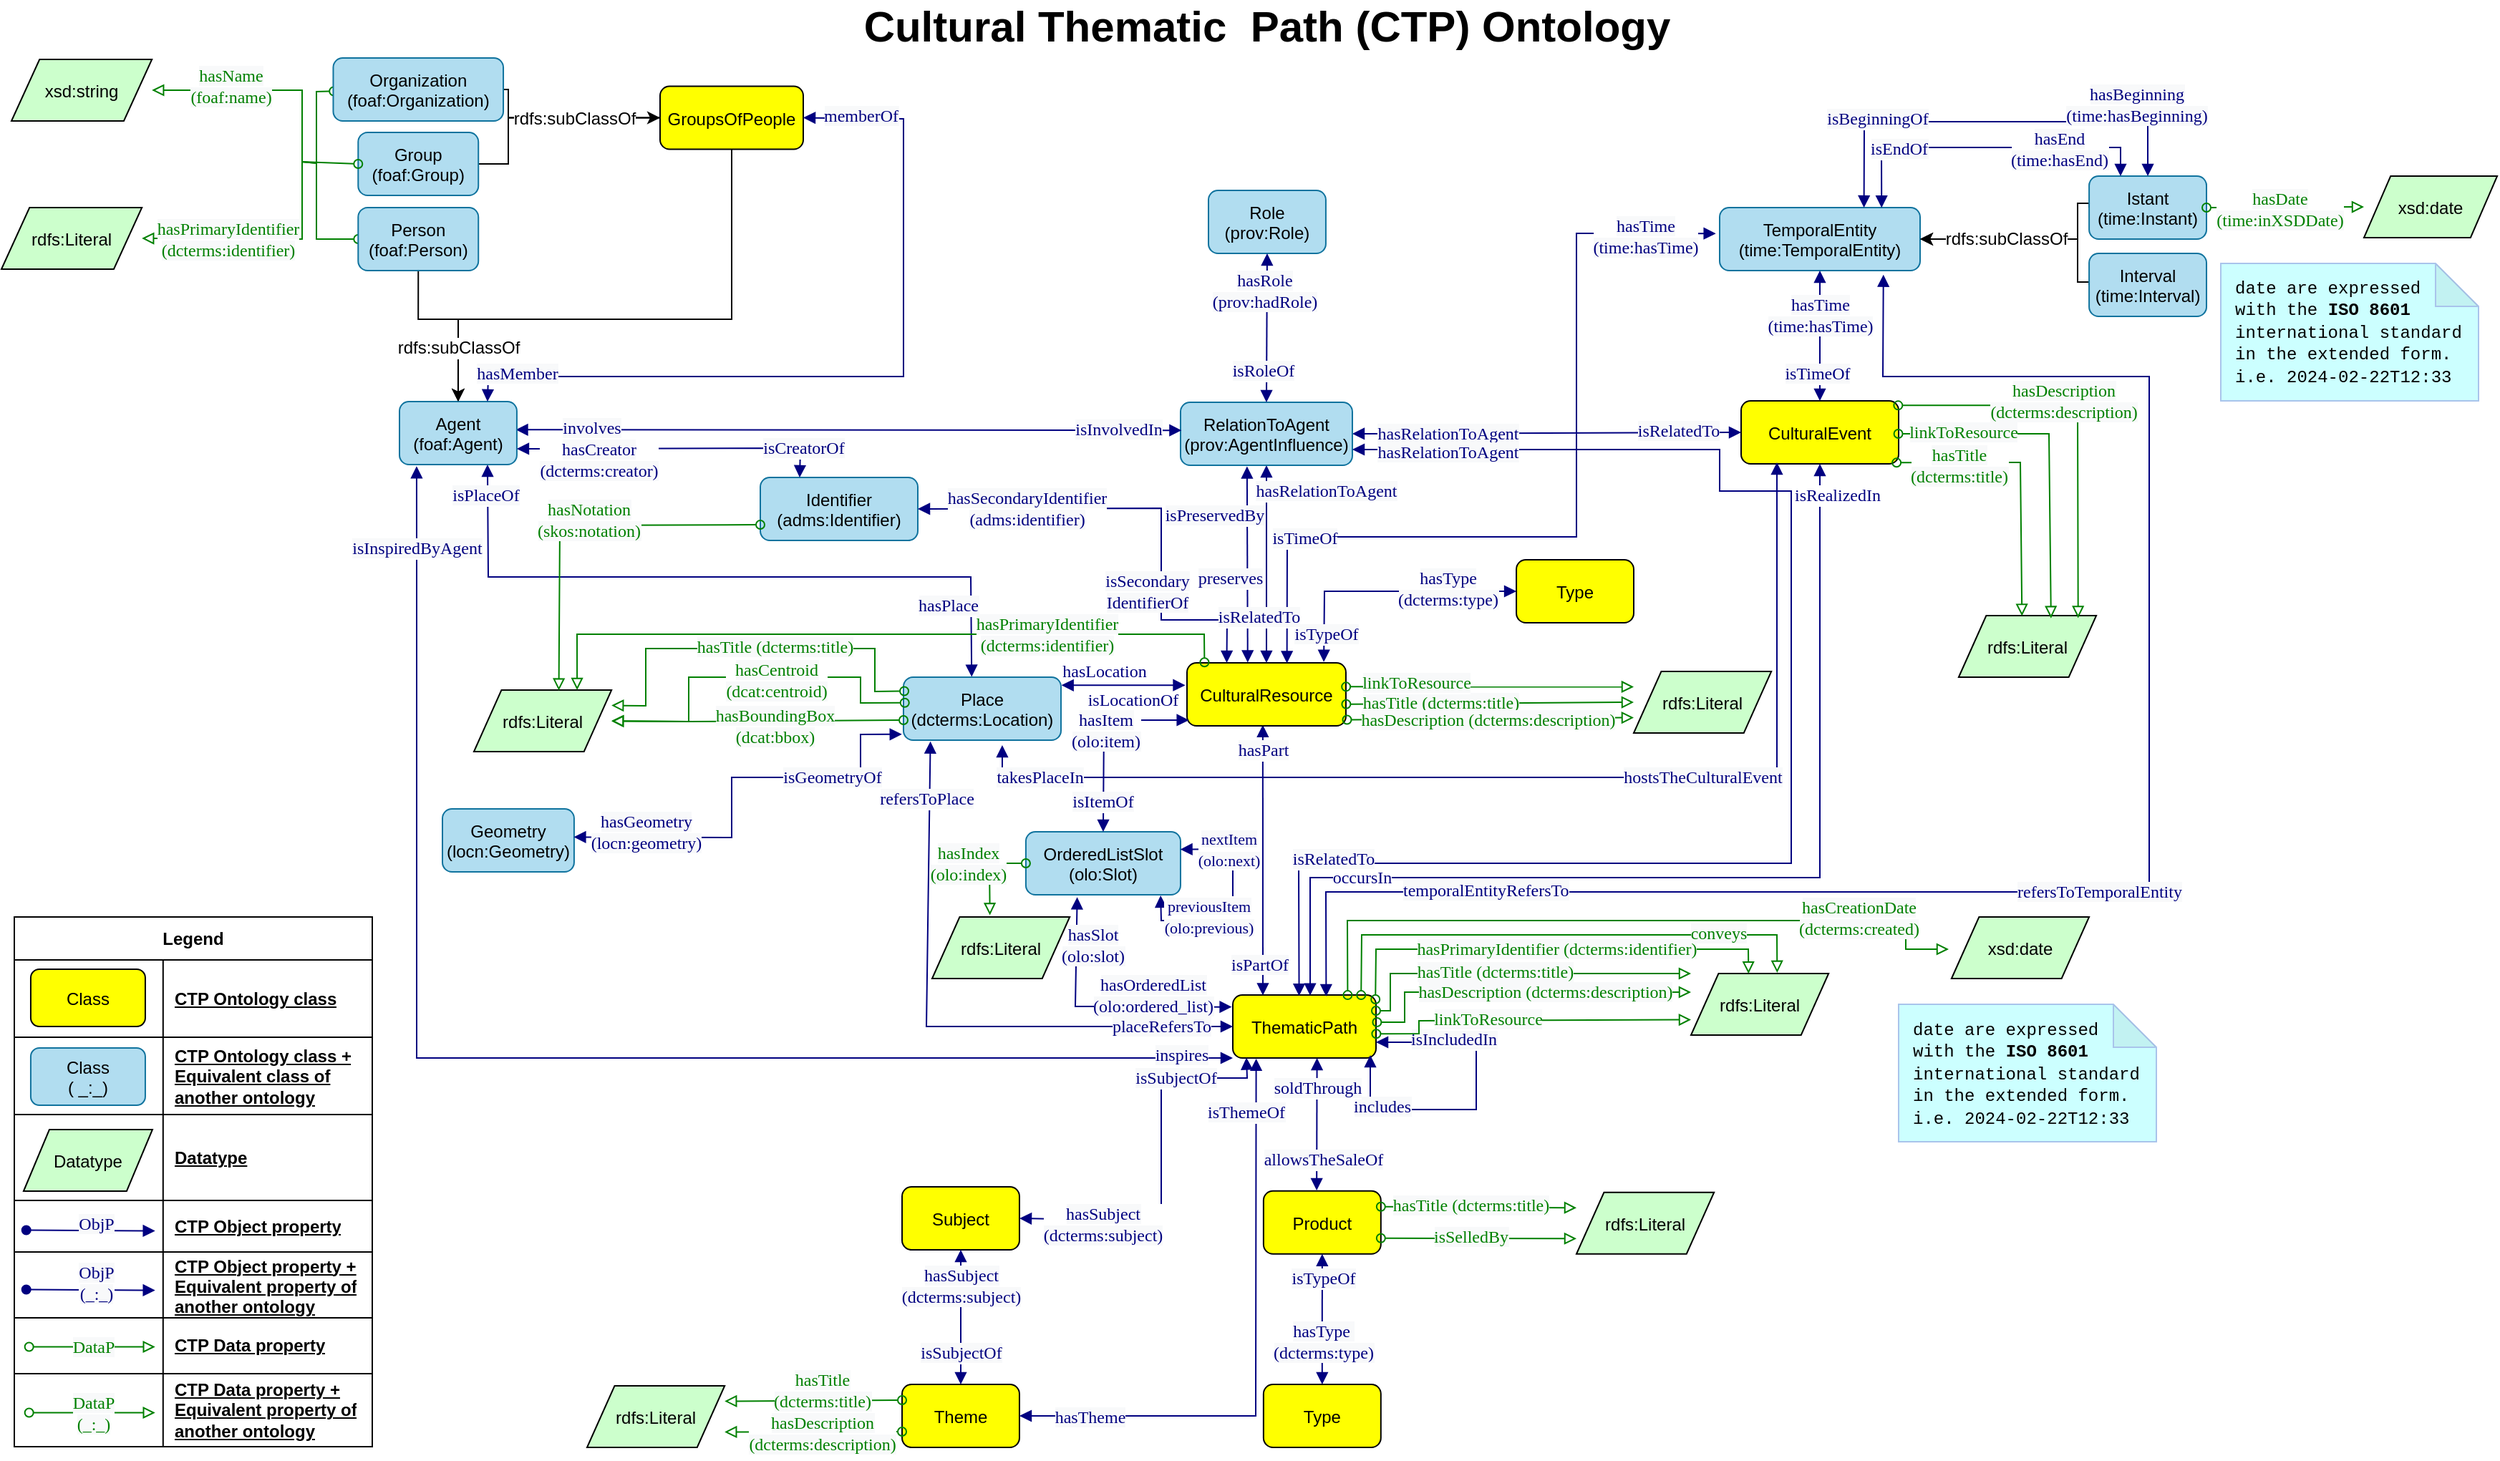 <mxfile version="23.1.5" type="device" pages="5">
  <diagram name="Schema MTSR" id="YOZfdnGwV7Tn4Fwu6b-d">
    <mxGraphModel dx="2261" dy="2005" grid="1" gridSize="10" guides="1" tooltips="1" connect="1" arrows="1" fold="1" page="1" pageScale="1" pageWidth="827" pageHeight="1169" math="0" shadow="0">
      <root>
        <mxCell id="nvrNKAkMxTsLBetV7wSQ-0" />
        <mxCell id="nvrNKAkMxTsLBetV7wSQ-1" parent="nvrNKAkMxTsLBetV7wSQ-0" />
        <mxCell id="nvrNKAkMxTsLBetV7wSQ-2" value="" style="graphMlID=e2;rounded=0;endArrow=block;strokeColor=#008000;strokeWidth=1.0;startArrow=oval;startFill=0;endFill=0;entryX=1;entryY=0.5;entryDx=0;entryDy=0;exitX=0;exitY=0.5;exitDx=0;exitDy=0;" parent="nvrNKAkMxTsLBetV7wSQ-1" source="nvrNKAkMxTsLBetV7wSQ-21" target="nvrNKAkMxTsLBetV7wSQ-128" edge="1">
          <mxGeometry relative="1" as="geometry">
            <mxPoint x="-246" y="-215.5" as="sourcePoint" />
            <mxPoint x="-430" y="-215.5" as="targetPoint" />
            <Array as="points">
              <mxPoint x="-250" y="-216" />
              <mxPoint x="-250" y="-269" />
              <mxPoint x="-260" y="-270" />
              <mxPoint x="-260" y="-216" />
            </Array>
          </mxGeometry>
        </mxCell>
        <mxCell id="nvrNKAkMxTsLBetV7wSQ-3" value="&lt;span style=&quot;color: rgb(0, 128, 0); font-family: dialog; background-color: rgb(248, 249, 250);&quot;&gt;hasPrimaryIdentifier&lt;br&gt;(dcterms:identifier)&lt;br&gt;&lt;/span&gt;" style="text;html=1;align=center;verticalAlign=middle;resizable=0;points=[];labelBackgroundColor=#ffffff;" parent="nvrNKAkMxTsLBetV7wSQ-2" vertex="1" connectable="0">
          <mxGeometry x="-0.09" y="3" relative="1" as="geometry">
            <mxPoint x="-55" y="28" as="offset" />
          </mxGeometry>
        </mxCell>
        <mxCell id="nvrNKAkMxTsLBetV7wSQ-4" value="" style="graphMlID=e2;rounded=0;endArrow=block;strokeColor=#008000;strokeWidth=1.0;startArrow=oval;startFill=0;endFill=0;entryX=1;entryY=0.5;entryDx=0;entryDy=0;exitX=0.003;exitY=0.528;exitDx=0;exitDy=0;exitPerimeter=0;" parent="nvrNKAkMxTsLBetV7wSQ-1" source="nvrNKAkMxTsLBetV7wSQ-26" target="nvrNKAkMxTsLBetV7wSQ-28" edge="1">
          <mxGeometry relative="1" as="geometry">
            <mxPoint x="-96" y="-355.5" as="sourcePoint" />
            <mxPoint x="-220.849" y="-419.32" as="targetPoint" />
            <Array as="points">
              <mxPoint x="-250" y="-319" />
              <mxPoint x="-250" y="-290" />
              <mxPoint x="-250" y="-269" />
              <mxPoint x="-260" y="-270" />
              <mxPoint x="-260" y="-320" />
            </Array>
          </mxGeometry>
        </mxCell>
        <mxCell id="nvrNKAkMxTsLBetV7wSQ-5" value="&lt;span style=&quot;color: rgb(0, 128, 0); font-family: dialog; background-color: rgb(248, 249, 250);&quot;&gt;&lt;font style=&quot;font-size: 12px;&quot;&gt;hasName&lt;br&gt;(foaf:name)&lt;br&gt;&lt;/font&gt;&lt;/span&gt;" style="text;html=1;align=center;verticalAlign=middle;resizable=0;points=[];labelBackgroundColor=#ffffff;" parent="nvrNKAkMxTsLBetV7wSQ-4" vertex="1" connectable="0">
          <mxGeometry x="-0.09" y="3" relative="1" as="geometry">
            <mxPoint x="-47" y="-22" as="offset" />
          </mxGeometry>
        </mxCell>
        <mxCell id="nvrNKAkMxTsLBetV7wSQ-6" value="ThematicPath" style="graphMlID=n4;shape=rect;rounded=1;arcsize=30;fillColor=#ffff00;strokeColor=#000000;strokeWidth=1.0;fontSize=12;" parent="nvrNKAkMxTsLBetV7wSQ-1" vertex="1">
          <mxGeometry x="390" y="312" width="100" height="44" as="geometry" />
        </mxCell>
        <mxCell id="nvrNKAkMxTsLBetV7wSQ-7" value="" style="graphMlID=e0;rounded=0;endArrow=block;strokeColor=#000080;strokeWidth=1.0;startArrow=block;startFill=1;endFill=1;exitX=1;exitY=0.75;exitDx=0;exitDy=0;fontSize=12;entryX=0.96;entryY=0.955;entryDx=0;entryDy=0;entryPerimeter=0;" parent="nvrNKAkMxTsLBetV7wSQ-1" source="nvrNKAkMxTsLBetV7wSQ-6" target="nvrNKAkMxTsLBetV7wSQ-6" edge="1">
          <mxGeometry relative="1" as="geometry">
            <mxPoint x="430.984" y="302" as="sourcePoint" />
            <mxPoint x="470" y="360" as="targetPoint" />
            <Array as="points">
              <mxPoint x="560" y="345" />
              <mxPoint x="560" y="380" />
              <mxPoint x="560" y="392" />
              <mxPoint x="486" y="392" />
            </Array>
          </mxGeometry>
        </mxCell>
        <mxCell id="nvrNKAkMxTsLBetV7wSQ-8" value="&lt;font face=&quot;dialog&quot; color=&quot;#000080&quot; style=&quot;font-size: 12px;&quot;&gt;&lt;span style=&quot;font-size: 12px; background-color: rgb(248, 249, 250);&quot;&gt;isIncludedIn&lt;/span&gt;&lt;/font&gt;" style="text;html=1;align=center;verticalAlign=middle;resizable=0;points=[];labelBackgroundColor=#ffffff;fontSize=12;" parent="nvrNKAkMxTsLBetV7wSQ-7" vertex="1" connectable="0">
          <mxGeometry x="-0.017" y="2" relative="1" as="geometry">
            <mxPoint x="-18" y="-45" as="offset" />
          </mxGeometry>
        </mxCell>
        <mxCell id="nvrNKAkMxTsLBetV7wSQ-9" value="Theme" style="graphMlID=n4;shape=rect;rounded=1;arcsize=30;fillColor=#ffff00;strokeColor=#000000;strokeWidth=1.0;fontSize=12;" parent="nvrNKAkMxTsLBetV7wSQ-1" vertex="1">
          <mxGeometry x="159.01" y="584" width="81.968" height="44" as="geometry" />
        </mxCell>
        <mxCell id="nvrNKAkMxTsLBetV7wSQ-10" value="" style="graphMlID=e0;rounded=0;endArrow=block;strokeColor=#000080;strokeWidth=1.0;startArrow=block;startFill=1;endFill=1;fontSize=12;entryX=0.477;entryY=0.985;entryDx=0;entryDy=0;entryPerimeter=0;exitX=0.21;exitY=0.006;exitDx=0;exitDy=0;exitPerimeter=0;" parent="nvrNKAkMxTsLBetV7wSQ-1" source="nvrNKAkMxTsLBetV7wSQ-6" target="nvrNKAkMxTsLBetV7wSQ-12" edge="1">
          <mxGeometry relative="1" as="geometry">
            <mxPoint x="410" y="310" as="sourcePoint" />
            <mxPoint x="400" y="120" as="targetPoint" />
          </mxGeometry>
        </mxCell>
        <mxCell id="nvrNKAkMxTsLBetV7wSQ-11" value="&lt;span style=&quot;color: rgb(0, 0, 128); font-family: dialog; font-size: 12px; background-color: rgb(248, 249, 250);&quot;&gt;hasPart&lt;br style=&quot;font-size: 12px;&quot;&gt;&lt;/span&gt;" style="text;html=1;align=center;verticalAlign=middle;resizable=0;points=[];labelBackgroundColor=#ffffff;fontSize=12;" parent="nvrNKAkMxTsLBetV7wSQ-10" vertex="1" connectable="0">
          <mxGeometry x="-0.017" y="2" relative="1" as="geometry">
            <mxPoint x="2" y="-79" as="offset" />
          </mxGeometry>
        </mxCell>
        <mxCell id="nvrNKAkMxTsLBetV7wSQ-12" value="CulturalResource" style="graphMlID=n4;shape=rect;rounded=1;arcsize=30;fillColor=#ffff00;strokeColor=#000000;strokeWidth=1.0;fontSize=12;" parent="nvrNKAkMxTsLBetV7wSQ-1" vertex="1">
          <mxGeometry x="358" y="80" width="110.98" height="44" as="geometry" />
        </mxCell>
        <mxCell id="nvrNKAkMxTsLBetV7wSQ-13" value="rdfs:Literal" style="graphMlID=n6;shape=parallelogram;fillColor=#ccffcc;strokeColor=#000000;strokeWidth=1.0;fontSize=12;" parent="nvrNKAkMxTsLBetV7wSQ-1" vertex="1">
          <mxGeometry x="670" y="86" width="96.1" height="43" as="geometry" />
        </mxCell>
        <mxCell id="nvrNKAkMxTsLBetV7wSQ-14" value="" style="graphMlID=e2;rounded=0;endArrow=block;strokeColor=#008000;strokeWidth=1.0;startArrow=oval;startFill=0;endFill=0;exitX=1.002;exitY=0.657;exitDx=0;exitDy=0;fontSize=12;exitPerimeter=0;entryX=0;entryY=0.5;entryDx=0;entryDy=0;" parent="nvrNKAkMxTsLBetV7wSQ-1" source="nvrNKAkMxTsLBetV7wSQ-12" target="nvrNKAkMxTsLBetV7wSQ-13" edge="1">
          <mxGeometry relative="1" as="geometry">
            <mxPoint x="370" y="120" as="sourcePoint" />
            <mxPoint x="250" y="102" as="targetPoint" />
          </mxGeometry>
        </mxCell>
        <mxCell id="nvrNKAkMxTsLBetV7wSQ-15" value="&lt;span style=&quot;color: rgb(0, 128, 0); font-family: dialog; background-color: rgb(248, 249, 250); font-size: 12px;&quot;&gt;&lt;font style=&quot;font-size: 12px;&quot;&gt;hasTitle (dcterms:title)&lt;/font&gt;&lt;/span&gt;" style="text;html=1;align=center;verticalAlign=middle;resizable=0;points=[];labelBackgroundColor=#ffffff;fontSize=12;" parent="nvrNKAkMxTsLBetV7wSQ-14" vertex="1" connectable="0">
          <mxGeometry x="-0.09" y="3" relative="1" as="geometry">
            <mxPoint x="-26" y="2" as="offset" />
          </mxGeometry>
        </mxCell>
        <mxCell id="nvrNKAkMxTsLBetV7wSQ-16" value="CulturalEvent" style="graphMlID=n4;shape=rect;rounded=1;arcsize=30;fillColor=#ffff00;strokeColor=#000000;strokeWidth=1.0;fontSize=12;" parent="nvrNKAkMxTsLBetV7wSQ-1" vertex="1">
          <mxGeometry x="745" y="-103" width="110" height="44" as="geometry" />
        </mxCell>
        <mxCell id="nvrNKAkMxTsLBetV7wSQ-17" value="TemporalEntity&#xa;(time:TemporalEntity)" style="graphMlID=n4;shape=rect;rounded=1;arcsize=30;fillColor=#b1ddf0;strokeColor=#10739e;strokeWidth=1.0;fontSize=12;" parent="nvrNKAkMxTsLBetV7wSQ-1" vertex="1">
          <mxGeometry x="730" y="-238" width="140" height="44" as="geometry" />
        </mxCell>
        <mxCell id="nvrNKAkMxTsLBetV7wSQ-18" style="edgeStyle=orthogonalEdgeStyle;rounded=0;orthogonalLoop=1;jettySize=auto;html=1;exitX=1;exitY=1;exitDx=0;exitDy=0;fontSize=12;" parent="nvrNKAkMxTsLBetV7wSQ-1" edge="1">
          <mxGeometry relative="1" as="geometry">
            <mxPoint x="1200.194" y="-50.258" as="targetPoint" />
            <mxPoint x="1200" y="-50" as="sourcePoint" />
          </mxGeometry>
        </mxCell>
        <mxCell id="nvrNKAkMxTsLBetV7wSQ-19" value="" style="graphMlID=e0;rounded=0;endArrow=block;strokeColor=#000080;strokeWidth=1.0;startArrow=block;startFill=1;endFill=1;exitX=0.5;exitY=0;exitDx=0;exitDy=0;fontSize=12;entryX=0.5;entryY=1;entryDx=0;entryDy=0;" parent="nvrNKAkMxTsLBetV7wSQ-1" source="nvrNKAkMxTsLBetV7wSQ-12" target="nvrNKAkMxTsLBetV7wSQ-69" edge="1">
          <mxGeometry relative="1" as="geometry">
            <mxPoint x="460" y="122.082" as="sourcePoint" />
            <mxPoint x="410" y="-68" as="targetPoint" />
          </mxGeometry>
        </mxCell>
        <mxCell id="nvrNKAkMxTsLBetV7wSQ-20" value="&lt;font face=&quot;dialog&quot; color=&quot;#000080&quot; style=&quot;font-size: 12px;&quot;&gt;&lt;span style=&quot;font-size: 12px; background-color: rgb(248, 249, 250);&quot;&gt;hasRelationToAgent&lt;/span&gt;&lt;/font&gt;" style="text;html=1;align=center;verticalAlign=middle;resizable=0;points=[];labelBackgroundColor=#ffffff;fontSize=12;" parent="nvrNKAkMxTsLBetV7wSQ-19" vertex="1" connectable="0">
          <mxGeometry x="-0.017" y="2" relative="1" as="geometry">
            <mxPoint x="43" y="-52" as="offset" />
          </mxGeometry>
        </mxCell>
        <mxCell id="-1mQpVumtPL-pKjj7TMZ-1" style="edgeStyle=orthogonalEdgeStyle;rounded=0;orthogonalLoop=1;jettySize=auto;html=1;exitX=0.5;exitY=1;exitDx=0;exitDy=0;entryX=0.5;entryY=0;entryDx=0;entryDy=0;" parent="nvrNKAkMxTsLBetV7wSQ-1" source="nvrNKAkMxTsLBetV7wSQ-21" target="nvrNKAkMxTsLBetV7wSQ-103" edge="1">
          <mxGeometry relative="1" as="geometry">
            <Array as="points">
              <mxPoint x="-179" y="-160" />
              <mxPoint x="-151" y="-160" />
            </Array>
          </mxGeometry>
        </mxCell>
        <mxCell id="nvrNKAkMxTsLBetV7wSQ-21" value="Person&#xa;(foaf:Person)" style="graphMlID=n4;shape=rect;rounded=1;arcsize=30;fillColor=#b1ddf0;strokeColor=#10739e;strokeWidth=1.0;fontSize=12;" parent="nvrNKAkMxTsLBetV7wSQ-1" vertex="1">
          <mxGeometry x="-220.854" y="-238" width="83.968" height="44" as="geometry" />
        </mxCell>
        <mxCell id="nvrNKAkMxTsLBetV7wSQ-22" value="" style="edgeStyle=orthogonalEdgeStyle;rounded=0;orthogonalLoop=1;jettySize=auto;html=1;" parent="nvrNKAkMxTsLBetV7wSQ-1" source="nvrNKAkMxTsLBetV7wSQ-23" edge="1">
          <mxGeometry relative="1" as="geometry">
            <mxPoint x="14" y="-300.75" as="targetPoint" />
            <Array as="points">
              <mxPoint x="-116" y="-268.75" />
              <mxPoint x="-116" y="-300.75" />
            </Array>
          </mxGeometry>
        </mxCell>
        <mxCell id="nvrNKAkMxTsLBetV7wSQ-23" value="Group&#xa;(foaf:Group)" style="graphMlID=n4;shape=rect;rounded=1;arcsize=30;fillColor=#b1ddf0;strokeColor=#10739e;strokeWidth=1.0;fontSize=12;" parent="nvrNKAkMxTsLBetV7wSQ-1" vertex="1">
          <mxGeometry x="-220.854" y="-290.5" width="83.968" height="44" as="geometry" />
        </mxCell>
        <mxCell id="nvrNKAkMxTsLBetV7wSQ-25" value="" style="edgeStyle=orthogonalEdgeStyle;rounded=0;orthogonalLoop=1;jettySize=auto;html=1;entryX=0;entryY=0.5;entryDx=0;entryDy=0;" parent="nvrNKAkMxTsLBetV7wSQ-1" source="nvrNKAkMxTsLBetV7wSQ-26" target="nvrNKAkMxTsLBetV7wSQ-159" edge="1">
          <mxGeometry relative="1" as="geometry">
            <mxPoint x="6" y="-300.721" as="targetPoint" />
            <Array as="points">
              <mxPoint x="-116" y="-320.75" />
              <mxPoint x="-116" y="-300.75" />
            </Array>
          </mxGeometry>
        </mxCell>
        <mxCell id="nvrNKAkMxTsLBetV7wSQ-26" value="Organization&#xa;(foaf:Organization)" style="graphMlID=n4;shape=rect;rounded=1;arcsize=30;fillColor=#b1ddf0;strokeColor=#10739e;strokeWidth=1.0;fontSize=12;" parent="nvrNKAkMxTsLBetV7wSQ-1" vertex="1">
          <mxGeometry x="-238.26" y="-342.5" width="118.78" height="44" as="geometry" />
        </mxCell>
        <mxCell id="nvrNKAkMxTsLBetV7wSQ-27" value="" style="endArrow=classic;html=1;textDirection=ltr;rounded=0;exitX=1;exitY=0.5;exitDx=0;exitDy=0;fontSize=12;" parent="nvrNKAkMxTsLBetV7wSQ-1" source="nvrNKAkMxTsLBetV7wSQ-103" edge="1">
          <mxGeometry width="50" height="50" relative="1" as="geometry">
            <mxPoint x="-72" y="22" as="sourcePoint" />
            <mxPoint x="-133" y="-80" as="targetPoint" />
            <Array as="points" />
          </mxGeometry>
        </mxCell>
        <mxCell id="nvrNKAkMxTsLBetV7wSQ-28" value="xsd:string" style="graphMlID=n6;shape=parallelogram;fillColor=#ccffcc;strokeColor=#000000;strokeWidth=1.0;fontSize=12;" parent="nvrNKAkMxTsLBetV7wSQ-1" vertex="1">
          <mxGeometry x="-463" y="-341.5" width="98.1" height="43" as="geometry" />
        </mxCell>
        <mxCell id="nvrNKAkMxTsLBetV7wSQ-29" value="rdfs:Literal" style="graphMlID=n6;shape=parallelogram;fillColor=#ccffcc;strokeColor=#000000;strokeWidth=1.0;fontSize=12;" parent="nvrNKAkMxTsLBetV7wSQ-1" vertex="1">
          <mxGeometry x="710" y="297" width="96.1" height="43" as="geometry" />
        </mxCell>
        <mxCell id="nvrNKAkMxTsLBetV7wSQ-30" value="" style="graphMlID=e0;rounded=0;endArrow=block;strokeColor=#000080;strokeWidth=1.0;startArrow=block;startFill=1;endFill=1;entryX=0;entryY=0.5;entryDx=0;entryDy=0;fontSize=12;exitX=0.861;exitY=-0.014;exitDx=0;exitDy=0;exitPerimeter=0;" parent="nvrNKAkMxTsLBetV7wSQ-1" source="nvrNKAkMxTsLBetV7wSQ-12" target="nvrNKAkMxTsLBetV7wSQ-32" edge="1">
          <mxGeometry relative="1" as="geometry">
            <mxPoint x="440" y="80" as="sourcePoint" />
            <mxPoint x="520" y="32" as="targetPoint" />
            <Array as="points">
              <mxPoint x="454" y="30" />
            </Array>
          </mxGeometry>
        </mxCell>
        <mxCell id="nvrNKAkMxTsLBetV7wSQ-31" value="&lt;span style=&quot;color: rgb(0, 0, 128); font-family: dialog; font-size: 12px; background-color: rgb(248, 249, 250);&quot;&gt;hasType&lt;br&gt;(dcterms:type)&lt;br&gt;&lt;/span&gt;" style="text;html=1;align=center;verticalAlign=middle;resizable=0;points=[];labelBackgroundColor=#ffffff;fontSize=12;" parent="nvrNKAkMxTsLBetV7wSQ-30" vertex="1" connectable="0">
          <mxGeometry x="-0.017" y="2" relative="1" as="geometry">
            <mxPoint x="45" as="offset" />
          </mxGeometry>
        </mxCell>
        <mxCell id="nvrNKAkMxTsLBetV7wSQ-32" value="Type" style="graphMlID=n4;shape=rect;rounded=1;arcsize=30;fillColor=#ffff00;strokeColor=#000000;strokeWidth=1.0;fontSize=12;" parent="nvrNKAkMxTsLBetV7wSQ-1" vertex="1">
          <mxGeometry x="588.036" y="8" width="81.968" height="44" as="geometry" />
        </mxCell>
        <mxCell id="nvrNKAkMxTsLBetV7wSQ-33" value="" style="graphMlID=e0;rounded=0;endArrow=block;strokeColor=#000080;strokeWidth=1.0;startArrow=block;startFill=1;endFill=1;entryX=-0.019;entryY=0.412;entryDx=0;entryDy=0;exitX=0.629;exitY=0.005;exitDx=0;exitDy=0;exitPerimeter=0;fontSize=12;entryPerimeter=0;" parent="nvrNKAkMxTsLBetV7wSQ-1" source="nvrNKAkMxTsLBetV7wSQ-12" target="nvrNKAkMxTsLBetV7wSQ-17" edge="1">
          <mxGeometry relative="1" as="geometry">
            <mxPoint x="420" y="62" as="sourcePoint" />
            <mxPoint x="431" y="-68" as="targetPoint" />
            <Array as="points">
              <mxPoint x="428" y="-8" />
              <mxPoint x="630" y="-8" />
              <mxPoint x="630" y="-220" />
            </Array>
          </mxGeometry>
        </mxCell>
        <mxCell id="nvrNKAkMxTsLBetV7wSQ-34" value="&lt;font face=&quot;dialog&quot; color=&quot;#000080&quot; style=&quot;font-size: 12px;&quot;&gt;&lt;span style=&quot;background-color: rgb(248, 249, 250); font-size: 12px;&quot;&gt;hasTime&lt;br style=&quot;font-size: 12px;&quot;&gt;(time:hasTime)&lt;/span&gt;&lt;/font&gt;" style="text;html=1;align=center;verticalAlign=middle;resizable=0;points=[];labelBackgroundColor=#ffffff;fontSize=12;" parent="nvrNKAkMxTsLBetV7wSQ-33" vertex="1" connectable="0">
          <mxGeometry x="-0.017" y="2" relative="1" as="geometry">
            <mxPoint x="50" y="-206" as="offset" />
          </mxGeometry>
        </mxCell>
        <mxCell id="nvrNKAkMxTsLBetV7wSQ-35" value="" style="edgeStyle=orthogonalEdgeStyle;rounded=0;orthogonalLoop=1;jettySize=auto;html=1;exitX=0;exitY=0.5;exitDx=0;exitDy=0;fontSize=12;" parent="nvrNKAkMxTsLBetV7wSQ-1" source="nvrNKAkMxTsLBetV7wSQ-36" target="nvrNKAkMxTsLBetV7wSQ-17" edge="1">
          <mxGeometry relative="1" as="geometry">
            <mxPoint x="1130" y="-228" as="sourcePoint" />
            <Array as="points">
              <mxPoint x="980" y="-241" />
              <mxPoint x="980" y="-216" />
            </Array>
          </mxGeometry>
        </mxCell>
        <mxCell id="nvrNKAkMxTsLBetV7wSQ-36" value="Istant&#xa;(time:Instant)" style="graphMlID=n4;shape=rect;rounded=1;arcsize=30;fillColor=#b1ddf0;strokeColor=#10739e;strokeWidth=1.0;fontSize=12;" parent="nvrNKAkMxTsLBetV7wSQ-1" vertex="1">
          <mxGeometry x="988.05" y="-260" width="81.96" height="44" as="geometry" />
        </mxCell>
        <mxCell id="nvrNKAkMxTsLBetV7wSQ-37" value="" style="edgeStyle=orthogonalEdgeStyle;rounded=0;orthogonalLoop=1;jettySize=auto;html=1;exitX=0;exitY=0.5;exitDx=0;exitDy=0;fontSize=12;" parent="nvrNKAkMxTsLBetV7wSQ-1" source="nvrNKAkMxTsLBetV7wSQ-38" target="nvrNKAkMxTsLBetV7wSQ-17" edge="1">
          <mxGeometry relative="1" as="geometry">
            <mxPoint x="990" y="-138" as="sourcePoint" />
            <Array as="points">
              <mxPoint x="980" y="-186" />
              <mxPoint x="980" y="-216" />
            </Array>
          </mxGeometry>
        </mxCell>
        <mxCell id="nvrNKAkMxTsLBetV7wSQ-38" value="Interval&#xa;(time:Interval)" style="graphMlID=n4;shape=rect;rounded=1;arcsize=30;fillColor=#b1ddf0;strokeColor=#10739e;strokeWidth=1.0;fontSize=12;" parent="nvrNKAkMxTsLBetV7wSQ-1" vertex="1">
          <mxGeometry x="988.046" y="-206" width="81.968" height="44" as="geometry" />
        </mxCell>
        <mxCell id="nvrNKAkMxTsLBetV7wSQ-39" value="rdfs:subClassOf" style="text;html=1;align=center;verticalAlign=middle;resizable=0;points=[];labelBackgroundColor=#ffffff;rotation=0;fontSize=12;" parent="nvrNKAkMxTsLBetV7wSQ-1" vertex="1" connectable="0">
          <mxGeometry x="930" y="-215.996" as="geometry" />
        </mxCell>
        <mxCell id="nvrNKAkMxTsLBetV7wSQ-40" value="xsd:date" style="graphMlID=n6;shape=parallelogram;fillColor=#ccffcc;strokeColor=#000000;strokeWidth=1.0;fontSize=12;" parent="nvrNKAkMxTsLBetV7wSQ-1" vertex="1">
          <mxGeometry x="1180" y="-260" width="93.05" height="43" as="geometry" />
        </mxCell>
        <mxCell id="nvrNKAkMxTsLBetV7wSQ-41" value="" style="graphMlID=e0;rounded=0;endArrow=block;strokeColor=#000080;strokeWidth=1.0;startArrow=block;startFill=1;endFill=1;entryX=0.5;entryY=0;entryDx=0;entryDy=0;exitX=0.72;exitY=0.001;exitDx=0;exitDy=0;exitPerimeter=0;fontSize=12;shadow=0;" parent="nvrNKAkMxTsLBetV7wSQ-1" source="nvrNKAkMxTsLBetV7wSQ-17" target="nvrNKAkMxTsLBetV7wSQ-36" edge="1">
          <mxGeometry relative="1" as="geometry">
            <mxPoint x="831" y="-238" as="sourcePoint" />
            <mxPoint x="1121" y="-168" as="targetPoint" />
            <Array as="points">
              <mxPoint x="831" y="-298" />
              <mxPoint x="1029" y="-298" />
            </Array>
          </mxGeometry>
        </mxCell>
        <mxCell id="nvrNKAkMxTsLBetV7wSQ-42" value="&lt;font face=&quot;dialog&quot; color=&quot;#000080&quot; style=&quot;font-size: 12px;&quot;&gt;&lt;span style=&quot;font-size: 12px; background-color: rgb(248, 249, 250);&quot;&gt;hasBeginning&lt;br style=&quot;font-size: 12px;&quot;&gt;(time:hasBeginning)&lt;br style=&quot;font-size: 12px;&quot;&gt;&lt;/span&gt;&lt;/font&gt;" style="text;html=1;align=center;verticalAlign=middle;resizable=0;points=[];labelBackgroundColor=#ffffff;fontSize=12;" parent="nvrNKAkMxTsLBetV7wSQ-41" vertex="1" connectable="0">
          <mxGeometry x="-0.017" y="2" relative="1" as="geometry">
            <mxPoint x="104" y="-10" as="offset" />
          </mxGeometry>
        </mxCell>
        <mxCell id="nvrNKAkMxTsLBetV7wSQ-43" value="" style="graphMlID=e0;rounded=0;endArrow=block;strokeColor=#000080;strokeWidth=1.0;startArrow=block;startFill=1;endFill=1;exitX=0.808;exitY=0.003;exitDx=0;exitDy=0;exitPerimeter=0;fontSize=12;shadow=0;" parent="nvrNKAkMxTsLBetV7wSQ-1" source="nvrNKAkMxTsLBetV7wSQ-17" edge="1">
          <mxGeometry relative="1" as="geometry">
            <mxPoint x="843" y="-238" as="sourcePoint" />
            <mxPoint x="1010" y="-260" as="targetPoint" />
            <Array as="points">
              <mxPoint x="843" y="-280" />
              <mxPoint x="1010" y="-280" />
            </Array>
          </mxGeometry>
        </mxCell>
        <mxCell id="nvrNKAkMxTsLBetV7wSQ-44" value="&lt;span style=&quot;color: rgb(0, 0, 128); font-family: dialog; font-size: 12px; background-color: rgb(248, 249, 250);&quot;&gt;hasEnd&lt;br style=&quot;font-size: 12px;&quot;&gt;(time:hasEnd)&lt;/span&gt;" style="text;html=1;align=center;verticalAlign=middle;resizable=0;points=[];labelBackgroundColor=#ffffff;fontSize=12;" parent="nvrNKAkMxTsLBetV7wSQ-43" vertex="1" connectable="0">
          <mxGeometry x="-0.017" y="2" relative="1" as="geometry">
            <mxPoint x="53" y="3" as="offset" />
          </mxGeometry>
        </mxCell>
        <mxCell id="nvrNKAkMxTsLBetV7wSQ-45" value="" style="graphMlID=e0;rounded=0;endArrow=block;strokeColor=#000080;strokeWidth=1.0;startArrow=block;startFill=1;endFill=1;exitX=0;exitY=0.5;exitDx=0;exitDy=0;fontSize=12;entryX=1;entryY=0.5;entryDx=0;entryDy=0;" parent="nvrNKAkMxTsLBetV7wSQ-1" source="nvrNKAkMxTsLBetV7wSQ-16" target="nvrNKAkMxTsLBetV7wSQ-69" edge="1">
          <mxGeometry relative="1" as="geometry">
            <mxPoint x="420" y="-47.918" as="sourcePoint" />
            <mxPoint x="470" y="-88" as="targetPoint" />
          </mxGeometry>
        </mxCell>
        <mxCell id="nvrNKAkMxTsLBetV7wSQ-46" value="&lt;span style=&quot;color: rgb(0, 0, 128); font-family: dialog; font-size: 12px; background-color: rgb(248, 249, 250);&quot;&gt;hasRelationToAgent&lt;/span&gt;" style="text;html=1;align=center;verticalAlign=middle;resizable=0;points=[];labelBackgroundColor=#ffffff;fontSize=12;" parent="nvrNKAkMxTsLBetV7wSQ-45" vertex="1" connectable="0">
          <mxGeometry x="-0.017" y="2" relative="1" as="geometry">
            <mxPoint x="-72" y="-2" as="offset" />
          </mxGeometry>
        </mxCell>
        <mxCell id="nvrNKAkMxTsLBetV7wSQ-47" value="" style="graphMlID=e0;rounded=0;endArrow=block;strokeColor=#000080;strokeWidth=1.0;startArrow=block;startFill=1;endFill=1;exitX=0.588;exitY=1;exitDx=0;exitDy=0;entryX=0.453;entryY=-0.009;entryDx=0;entryDy=0;fontSize=12;exitPerimeter=0;entryPerimeter=0;" parent="nvrNKAkMxTsLBetV7wSQ-1" source="nvrNKAkMxTsLBetV7wSQ-6" target="nvrNKAkMxTsLBetV7wSQ-49" edge="1">
          <mxGeometry relative="1" as="geometry">
            <mxPoint x="410" y="372.082" as="sourcePoint" />
            <mxPoint x="410" y="462" as="targetPoint" />
          </mxGeometry>
        </mxCell>
        <mxCell id="nvrNKAkMxTsLBetV7wSQ-48" value="&lt;span style=&quot;color: rgb(0, 0, 128); font-family: dialog; font-size: 12px; background-color: rgb(248, 249, 250);&quot;&gt;allowsTheSaleOf&lt;/span&gt;" style="text;html=1;align=center;verticalAlign=middle;resizable=0;points=[];labelBackgroundColor=#ffffff;fontSize=12;" parent="nvrNKAkMxTsLBetV7wSQ-47" vertex="1" connectable="0">
          <mxGeometry x="-0.017" y="2" relative="1" as="geometry">
            <mxPoint x="2" y="25" as="offset" />
          </mxGeometry>
        </mxCell>
        <mxCell id="nvrNKAkMxTsLBetV7wSQ-49" value="Product" style="graphMlID=n4;shape=rect;rounded=1;arcsize=30;fillColor=#ffff00;strokeColor=#000000;strokeWidth=1.0;fontSize=12;" parent="nvrNKAkMxTsLBetV7wSQ-1" vertex="1">
          <mxGeometry x="411.44" y="448.89" width="81.968" height="44" as="geometry" />
        </mxCell>
        <mxCell id="nvrNKAkMxTsLBetV7wSQ-50" value="" style="graphMlID=e2;rounded=0;endArrow=block;strokeColor=#008000;strokeWidth=1.0;startArrow=oval;startFill=0;endFill=0;exitX=1;exitY=0.75;exitDx=0;exitDy=0;entryX=0;entryY=0.75;entryDx=0;entryDy=0;fontSize=12;" parent="nvrNKAkMxTsLBetV7wSQ-1" source="nvrNKAkMxTsLBetV7wSQ-49" target="nvrNKAkMxTsLBetV7wSQ-55" edge="1">
          <mxGeometry relative="1" as="geometry">
            <mxPoint x="482.42" y="539.39" as="sourcePoint" />
            <mxPoint x="668.42" y="479.39" as="targetPoint" />
          </mxGeometry>
        </mxCell>
        <mxCell id="nvrNKAkMxTsLBetV7wSQ-51" value="&lt;span style=&quot;color: rgb(0, 128, 0); font-family: dialog; font-size: 12px; background-color: rgb(248, 249, 250);&quot;&gt;isSelledBy&lt;/span&gt;" style="text;html=1;align=center;verticalAlign=middle;resizable=0;points=[];labelBackgroundColor=#ffffff;fontSize=12;" parent="nvrNKAkMxTsLBetV7wSQ-50" vertex="1" connectable="0">
          <mxGeometry x="-0.09" y="3" relative="1" as="geometry">
            <mxPoint y="2" as="offset" />
          </mxGeometry>
        </mxCell>
        <mxCell id="nvrNKAkMxTsLBetV7wSQ-52" value="" style="graphMlID=e0;rounded=0;endArrow=block;strokeColor=#000080;strokeWidth=1.0;startArrow=block;startFill=1;endFill=1;exitX=0.5;exitY=1;exitDx=0;exitDy=0;entryX=0.5;entryY=0;entryDx=0;entryDy=0;fontSize=12;" parent="nvrNKAkMxTsLBetV7wSQ-1" source="nvrNKAkMxTsLBetV7wSQ-49" target="nvrNKAkMxTsLBetV7wSQ-54" edge="1">
          <mxGeometry relative="1" as="geometry">
            <mxPoint x="407.42" y="471.39" as="sourcePoint" />
            <mxPoint x="298.42" y="469.39" as="targetPoint" />
          </mxGeometry>
        </mxCell>
        <mxCell id="nvrNKAkMxTsLBetV7wSQ-53" value="&lt;span style=&quot;color: rgb(0, 0, 128); font-family: dialog; font-size: 12px; background-color: rgb(248, 249, 250);&quot;&gt;hasType&amp;nbsp;&lt;br&gt;(dcterms:type)&lt;br&gt;&lt;/span&gt;" style="text;html=1;align=center;verticalAlign=middle;resizable=0;points=[];labelBackgroundColor=#ffffff;fontSize=12;" parent="nvrNKAkMxTsLBetV7wSQ-52" vertex="1" connectable="0">
          <mxGeometry x="-0.017" y="2" relative="1" as="geometry">
            <mxPoint x="-2" y="16" as="offset" />
          </mxGeometry>
        </mxCell>
        <mxCell id="nvrNKAkMxTsLBetV7wSQ-54" value="Type" style="graphMlID=n4;shape=rect;rounded=1;arcsize=30;fillColor=#ffff00;strokeColor=#000000;strokeWidth=1.0;fontSize=12;" parent="nvrNKAkMxTsLBetV7wSQ-1" vertex="1">
          <mxGeometry x="411.436" y="584" width="81.968" height="44" as="geometry" />
        </mxCell>
        <mxCell id="nvrNKAkMxTsLBetV7wSQ-55" value="rdfs:Literal" style="graphMlID=n6;shape=parallelogram;fillColor=#ccffcc;strokeColor=#000000;strokeWidth=1.0;fontSize=12;" parent="nvrNKAkMxTsLBetV7wSQ-1" vertex="1">
          <mxGeometry x="630.0" y="449.89" width="96.1" height="43" as="geometry" />
        </mxCell>
        <mxCell id="nvrNKAkMxTsLBetV7wSQ-56" value="Subject" style="graphMlID=n4;shape=rect;rounded=1;arcsize=30;fillColor=#ffff00;strokeColor=#000000;strokeWidth=1.0;fontSize=12;" parent="nvrNKAkMxTsLBetV7wSQ-1" vertex="1">
          <mxGeometry x="159.01" y="446" width="81.968" height="44" as="geometry" />
        </mxCell>
        <mxCell id="nvrNKAkMxTsLBetV7wSQ-57" value="rdfs:Literal" style="graphMlID=n6;shape=parallelogram;fillColor=#ccffcc;strokeColor=#000000;strokeWidth=1.0;fontSize=12;" parent="nvrNKAkMxTsLBetV7wSQ-1" vertex="1">
          <mxGeometry x="-60.99" y="585" width="96.1" height="43" as="geometry" />
        </mxCell>
        <mxCell id="nvrNKAkMxTsLBetV7wSQ-58" value="xsd:date" style="graphMlID=n6;shape=parallelogram;fillColor=#ccffcc;strokeColor=#000000;strokeWidth=1.0;fontSize=12;" parent="nvrNKAkMxTsLBetV7wSQ-1" vertex="1">
          <mxGeometry x="891.95" y="257.5" width="96.1" height="43" as="geometry" />
        </mxCell>
        <mxCell id="nvrNKAkMxTsLBetV7wSQ-59" value="" style="graphMlID=e0;rounded=0;endArrow=block;strokeColor=#000080;strokeWidth=1.0;startArrow=block;startFill=1;endFill=1;entryX=1;entryY=0.5;entryDx=0;entryDy=0;exitX=0.163;exitY=1.01;exitDx=0;exitDy=0;fontSize=12;exitPerimeter=0;" parent="nvrNKAkMxTsLBetV7wSQ-1" source="nvrNKAkMxTsLBetV7wSQ-6" target="nvrNKAkMxTsLBetV7wSQ-9" edge="1">
          <mxGeometry relative="1" as="geometry">
            <mxPoint x="390" y="342" as="sourcePoint" />
            <mxPoint x="160" y="332" as="targetPoint" />
            <Array as="points">
              <mxPoint x="406" y="606" />
            </Array>
          </mxGeometry>
        </mxCell>
        <mxCell id="nvrNKAkMxTsLBetV7wSQ-60" value="&lt;span style=&quot;color: rgb(0, 0, 128); font-family: dialog; font-size: 12px; background-color: rgb(248, 249, 250);&quot;&gt;hasTheme&lt;/span&gt;" style="text;html=1;align=center;verticalAlign=middle;resizable=0;points=[];labelBackgroundColor=#ffffff;fontSize=12;" parent="nvrNKAkMxTsLBetV7wSQ-59" vertex="1" connectable="0">
          <mxGeometry x="-0.017" y="2" relative="1" as="geometry">
            <mxPoint x="-118" y="46" as="offset" />
          </mxGeometry>
        </mxCell>
        <mxCell id="nvrNKAkMxTsLBetV7wSQ-61" value="" style="graphMlID=e0;rounded=0;endArrow=block;strokeColor=#000080;strokeWidth=1.0;startArrow=block;startFill=1;endFill=1;exitX=0.5;exitY=0;exitDx=0;exitDy=0;entryX=0.5;entryY=1;entryDx=0;entryDy=0;fontSize=12;" parent="nvrNKAkMxTsLBetV7wSQ-1" source="nvrNKAkMxTsLBetV7wSQ-9" target="nvrNKAkMxTsLBetV7wSQ-56" edge="1">
          <mxGeometry relative="1" as="geometry">
            <mxPoint x="159.01" y="444.082" as="sourcePoint" />
            <mxPoint x="310.01" y="444" as="targetPoint" />
          </mxGeometry>
        </mxCell>
        <mxCell id="nvrNKAkMxTsLBetV7wSQ-62" value="&lt;span style=&quot;color: rgb(0, 0, 128); font-family: dialog; font-size: 12px; background-color: rgb(248, 249, 250);&quot;&gt;hasSubject&lt;br&gt;(dcterms:subject)&lt;br&gt;&lt;/span&gt;" style="text;html=1;align=center;verticalAlign=middle;resizable=0;points=[];labelBackgroundColor=#ffffff;fontSize=12;" parent="nvrNKAkMxTsLBetV7wSQ-61" vertex="1" connectable="0">
          <mxGeometry x="-0.017" y="2" relative="1" as="geometry">
            <mxPoint x="2" y="-23" as="offset" />
          </mxGeometry>
        </mxCell>
        <mxCell id="nvrNKAkMxTsLBetV7wSQ-63" value="" style="graphMlID=e2;rounded=0;endArrow=block;strokeColor=#008000;strokeWidth=1.0;startArrow=oval;startFill=0;endFill=0;exitX=0;exitY=0.25;exitDx=0;exitDy=0;entryX=1;entryY=0.25;entryDx=0;entryDy=0;fontSize=12;" parent="nvrNKAkMxTsLBetV7wSQ-1" source="nvrNKAkMxTsLBetV7wSQ-9" target="nvrNKAkMxTsLBetV7wSQ-57" edge="1">
          <mxGeometry relative="1" as="geometry">
            <mxPoint x="169.01" y="596" as="sourcePoint" />
            <mxPoint x="9.01" y="593" as="targetPoint" />
          </mxGeometry>
        </mxCell>
        <mxCell id="nvrNKAkMxTsLBetV7wSQ-64" value="&lt;span style=&quot;color: rgb(0, 128, 0); font-family: dialog; font-size: 12px; background-color: rgb(248, 249, 250);&quot;&gt;hasTitle &lt;br&gt;(dcterms:title)&lt;/span&gt;" style="text;html=1;align=center;verticalAlign=middle;resizable=0;points=[];labelBackgroundColor=#ffffff;fontSize=12;" parent="nvrNKAkMxTsLBetV7wSQ-63" vertex="1" connectable="0">
          <mxGeometry x="-0.09" y="3" relative="1" as="geometry">
            <mxPoint y="-11" as="offset" />
          </mxGeometry>
        </mxCell>
        <mxCell id="nvrNKAkMxTsLBetV7wSQ-65" value="" style="graphMlID=e2;rounded=0;endArrow=block;strokeColor=#008000;strokeWidth=1.0;startArrow=oval;startFill=0;endFill=0;exitX=0;exitY=0.75;exitDx=0;exitDy=0;entryX=1;entryY=0.75;entryDx=0;entryDy=0;fontSize=12;" parent="nvrNKAkMxTsLBetV7wSQ-1" source="nvrNKAkMxTsLBetV7wSQ-9" target="nvrNKAkMxTsLBetV7wSQ-57" edge="1">
          <mxGeometry relative="1" as="geometry">
            <mxPoint x="149.01" y="628" as="sourcePoint" />
            <mxPoint x="9.01" y="617" as="targetPoint" />
          </mxGeometry>
        </mxCell>
        <mxCell id="nvrNKAkMxTsLBetV7wSQ-66" value="&lt;span style=&quot;color: rgb(0, 128, 0); font-family: dialog; font-size: 12px; background-color: rgb(248, 249, 250);&quot;&gt;hasDescription&lt;br&gt;(dcterms:description)&lt;br&gt;&lt;/span&gt;" style="text;html=1;align=center;verticalAlign=middle;resizable=0;points=[];labelBackgroundColor=#ffffff;fontSize=12;" parent="nvrNKAkMxTsLBetV7wSQ-65" vertex="1" connectable="0">
          <mxGeometry x="-0.09" y="3" relative="1" as="geometry">
            <mxPoint y="-2" as="offset" />
          </mxGeometry>
        </mxCell>
        <mxCell id="nvrNKAkMxTsLBetV7wSQ-67" value="" style="graphMlID=e2;rounded=0;endArrow=block;strokeColor=#008000;strokeWidth=1.0;startArrow=oval;startFill=0;endFill=0;fontSize=12;exitX=0.802;exitY=0.001;exitDx=0;exitDy=0;exitPerimeter=0;" parent="nvrNKAkMxTsLBetV7wSQ-1" source="nvrNKAkMxTsLBetV7wSQ-6" edge="1">
          <mxGeometry relative="1" as="geometry">
            <mxPoint x="470" y="310" as="sourcePoint" />
            <mxPoint x="890" y="280" as="targetPoint" />
            <Array as="points">
              <mxPoint x="470" y="260" />
              <mxPoint x="860" y="260" />
              <mxPoint x="860" y="280" />
            </Array>
          </mxGeometry>
        </mxCell>
        <mxCell id="nvrNKAkMxTsLBetV7wSQ-68" value="&lt;span style=&quot;color: rgb(0, 128, 0); font-family: dialog; font-size: 12px; background-color: rgb(248, 249, 250);&quot;&gt;hasCreationDate&lt;br style=&quot;font-size: 12px;&quot;&gt;(dcterms:created)&lt;br style=&quot;font-size: 12px;&quot;&gt;&lt;/span&gt;" style="text;html=1;align=center;verticalAlign=middle;resizable=0;points=[];labelBackgroundColor=#ffffff;fontSize=12;" parent="nvrNKAkMxTsLBetV7wSQ-67" vertex="1" connectable="0">
          <mxGeometry x="-0.09" y="3" relative="1" as="geometry">
            <mxPoint x="185" y="1" as="offset" />
          </mxGeometry>
        </mxCell>
        <mxCell id="nvrNKAkMxTsLBetV7wSQ-69" value="RelationToAgent&#xa;(prov:AgentInfluence)" style="graphMlID=n4;shape=rect;rounded=1;arcsize=30;fillColor=#b1ddf0;strokeColor=#10739e;strokeWidth=1.0;fontSize=12;" parent="nvrNKAkMxTsLBetV7wSQ-1" vertex="1">
          <mxGeometry x="353.49" y="-102" width="120" height="44" as="geometry" />
        </mxCell>
        <mxCell id="nvrNKAkMxTsLBetV7wSQ-70" value="Role&#xa;(prov:Role)" style="graphMlID=n4;shape=rect;rounded=1;arcsize=30;fillColor=#b1ddf0;strokeColor=#10739e;strokeWidth=1;fontSize=12;align=center;verticalAlign=middle;fontFamily=Helvetica;fontColor=default;" parent="nvrNKAkMxTsLBetV7wSQ-1" vertex="1">
          <mxGeometry x="372.996" y="-250" width="81.968" height="44" as="geometry" />
        </mxCell>
        <mxCell id="nvrNKAkMxTsLBetV7wSQ-71" value="" style="graphMlID=e0;rounded=0;endArrow=block;strokeColor=#000080;strokeWidth=1.0;startArrow=block;startFill=1;endFill=1;exitX=0.5;exitY=0;exitDx=0;exitDy=0;entryX=0.5;entryY=1;entryDx=0;entryDy=0;fontSize=12;" parent="nvrNKAkMxTsLBetV7wSQ-1" source="nvrNKAkMxTsLBetV7wSQ-69" target="nvrNKAkMxTsLBetV7wSQ-70" edge="1">
          <mxGeometry relative="1" as="geometry">
            <mxPoint x="295.48" y="-130" as="sourcePoint" />
            <mxPoint x="446.48" y="-130" as="targetPoint" />
          </mxGeometry>
        </mxCell>
        <mxCell id="nvrNKAkMxTsLBetV7wSQ-72" value="&lt;span style=&quot;color: rgb(0, 0, 128); font-family: dialog; font-size: 12px; background-color: rgb(248, 249, 250);&quot;&gt;hasRole&lt;br&gt;(prov:hadRole)&lt;br&gt;&lt;/span&gt;" style="text;html=1;align=center;verticalAlign=middle;resizable=0;points=[];labelBackgroundColor=#ffffff;fontSize=12;" parent="nvrNKAkMxTsLBetV7wSQ-71" vertex="1" connectable="0">
          <mxGeometry x="-0.017" y="2" relative="1" as="geometry">
            <mxPoint y="-27" as="offset" />
          </mxGeometry>
        </mxCell>
        <mxCell id="nvrNKAkMxTsLBetV7wSQ-73" value="" style="graphMlID=e0;rounded=0;endArrow=block;strokeColor=#000080;strokeWidth=1.0;startArrow=block;startFill=1;endFill=1;exitX=0.006;exitY=0.445;exitDx=0;exitDy=0;entryX=0.991;entryY=0.447;entryDx=0;entryDy=0;fontSize=12;entryPerimeter=0;exitPerimeter=0;" parent="nvrNKAkMxTsLBetV7wSQ-1" source="nvrNKAkMxTsLBetV7wSQ-69" target="nvrNKAkMxTsLBetV7wSQ-103" edge="1">
          <mxGeometry relative="1" as="geometry">
            <mxPoint x="95.1" y="-7.918" as="sourcePoint" />
            <mxPoint x="246.1" y="-8" as="targetPoint" />
          </mxGeometry>
        </mxCell>
        <mxCell id="nvrNKAkMxTsLBetV7wSQ-74" value="&lt;span style=&quot;color: rgb(0, 0, 128); font-family: dialog; font-size: 12px; background-color: rgb(248, 249, 250);&quot;&gt;involves&lt;/span&gt;" style="text;html=1;align=center;verticalAlign=middle;resizable=0;points=[];labelBackgroundColor=#ffffff;fontSize=12;" parent="nvrNKAkMxTsLBetV7wSQ-73" vertex="1" connectable="0">
          <mxGeometry x="-0.017" y="2" relative="1" as="geometry">
            <mxPoint x="-184" y="-4" as="offset" />
          </mxGeometry>
        </mxCell>
        <mxCell id="nvrNKAkMxTsLBetV7wSQ-75" value="&lt;span style=&quot;color: rgb(0, 0, 128); font-family: dialog; font-size: 12px; font-style: normal; font-variant-ligatures: normal; font-variant-caps: normal; font-weight: 400; letter-spacing: normal; orphans: 2; text-align: center; text-indent: 0px; text-transform: none; widows: 2; word-spacing: 0px; -webkit-text-stroke-width: 0px; background-color: rgb(248, 249, 250); text-decoration-thickness: initial; text-decoration-style: initial; text-decoration-color: initial; float: none; display: inline !important;&quot;&gt;isPartOf&lt;/span&gt;" style="text;whiteSpace=wrap;html=1;fontSize=12;" parent="nvrNKAkMxTsLBetV7wSQ-1" vertex="1">
          <mxGeometry x="386.97" y="277" width="48.03" height="20" as="geometry" />
        </mxCell>
        <mxCell id="nvrNKAkMxTsLBetV7wSQ-76" value="" style="graphMlID=e0;rounded=0;endArrow=block;strokeColor=#000080;strokeWidth=1.0;startArrow=block;startFill=1;endFill=1;exitX=0;exitY=1;exitDx=0;exitDy=0;entryX=0.146;entryY=1.025;entryDx=0;entryDy=0;fontSize=12;entryPerimeter=0;" parent="nvrNKAkMxTsLBetV7wSQ-1" source="nvrNKAkMxTsLBetV7wSQ-6" target="nvrNKAkMxTsLBetV7wSQ-103" edge="1">
          <mxGeometry relative="1" as="geometry">
            <mxPoint x="150" y="212.082" as="sourcePoint" />
            <mxPoint x="160" y="282" as="targetPoint" />
            <Array as="points">
              <mxPoint x="-180" y="356" />
              <mxPoint x="-180" />
            </Array>
          </mxGeometry>
        </mxCell>
        <mxCell id="nvrNKAkMxTsLBetV7wSQ-77" value="&lt;span style=&quot;color: rgb(0, 0, 128); font-family: dialog; font-size: 12px; background-color: rgb(248, 249, 250);&quot;&gt;isInspiredByAgent&lt;/span&gt;" style="text;html=1;align=center;verticalAlign=middle;resizable=0;points=[];labelBackgroundColor=#ffffff;fontSize=12;" parent="nvrNKAkMxTsLBetV7wSQ-76" vertex="1" connectable="0">
          <mxGeometry x="-0.017" y="2" relative="1" as="geometry">
            <mxPoint x="-87" y="-358" as="offset" />
          </mxGeometry>
        </mxCell>
        <mxCell id="nvrNKAkMxTsLBetV7wSQ-78" value="" style="graphMlID=e2;rounded=0;endArrow=block;strokeColor=#008000;strokeWidth=1.0;startArrow=oval;startFill=0;endFill=0;entryX=0;entryY=0.25;entryDx=0;entryDy=0;fontSize=12;exitX=1.001;exitY=0.379;exitDx=0;exitDy=0;exitPerimeter=0;" parent="nvrNKAkMxTsLBetV7wSQ-1" source="nvrNKAkMxTsLBetV7wSQ-12" target="nvrNKAkMxTsLBetV7wSQ-13" edge="1">
          <mxGeometry relative="1" as="geometry">
            <mxPoint x="450" y="88" as="sourcePoint" />
            <mxPoint x="686.811" y="180.18" as="targetPoint" />
          </mxGeometry>
        </mxCell>
        <mxCell id="nvrNKAkMxTsLBetV7wSQ-79" value="&lt;font face=&quot;dialog&quot; color=&quot;#008000&quot; style=&quot;font-size: 12px;&quot;&gt;&lt;span style=&quot;background-color: rgb(248, 249, 250); font-size: 12px;&quot;&gt;linkToResource&lt;/span&gt;&lt;/font&gt;" style="text;html=1;align=center;verticalAlign=middle;resizable=0;points=[];labelBackgroundColor=#ffffff;fontSize=12;" parent="nvrNKAkMxTsLBetV7wSQ-78" vertex="1" connectable="0">
          <mxGeometry x="-0.09" y="3" relative="1" as="geometry">
            <mxPoint x="-43" as="offset" />
          </mxGeometry>
        </mxCell>
        <mxCell id="nvrNKAkMxTsLBetV7wSQ-80" value="" style="graphMlID=e2;rounded=0;endArrow=block;strokeColor=#008000;strokeWidth=1.0;startArrow=oval;startFill=0;endFill=0;exitX=1.007;exitY=0.903;exitDx=0;exitDy=0;fontSize=12;exitPerimeter=0;entryX=0;entryY=0.75;entryDx=0;entryDy=0;" parent="nvrNKAkMxTsLBetV7wSQ-1" source="nvrNKAkMxTsLBetV7wSQ-12" target="nvrNKAkMxTsLBetV7wSQ-13" edge="1">
          <mxGeometry relative="1" as="geometry">
            <mxPoint x="461" y="119" as="sourcePoint" />
            <mxPoint x="570" y="120" as="targetPoint" />
          </mxGeometry>
        </mxCell>
        <mxCell id="nvrNKAkMxTsLBetV7wSQ-81" value="&lt;span style=&quot;color: rgb(0, 128, 0); font-family: dialog; background-color: rgb(248, 249, 250); font-size: 12px;&quot;&gt;&lt;font style=&quot;font-size: 12px;&quot;&gt;hasDescription (dcterms:description)&lt;/font&gt;&lt;/span&gt;" style="text;html=1;align=center;verticalAlign=middle;resizable=0;points=[];labelBackgroundColor=#ffffff;fontSize=12;" parent="nvrNKAkMxTsLBetV7wSQ-80" vertex="1" connectable="0">
          <mxGeometry x="-0.09" y="3" relative="1" as="geometry">
            <mxPoint x="7" y="4" as="offset" />
          </mxGeometry>
        </mxCell>
        <mxCell id="nvrNKAkMxTsLBetV7wSQ-82" value="" style="graphMlID=e0;rounded=0;endArrow=block;strokeColor=#000080;strokeWidth=1.0;startArrow=block;startFill=1;endFill=1;exitX=-0.007;exitY=0.19;exitDx=0;exitDy=0;entryX=0.332;entryY=1.038;entryDx=0;entryDy=0;fontSize=12;exitPerimeter=0;entryPerimeter=0;" parent="nvrNKAkMxTsLBetV7wSQ-1" source="nvrNKAkMxTsLBetV7wSQ-6" target="nvrNKAkMxTsLBetV7wSQ-84" edge="1">
          <mxGeometry relative="1" as="geometry">
            <mxPoint x="155.48" y="162.082" as="sourcePoint" />
            <mxPoint x="220" y="182" as="targetPoint" />
            <Array as="points">
              <mxPoint x="280" y="320" />
            </Array>
          </mxGeometry>
        </mxCell>
        <mxCell id="nvrNKAkMxTsLBetV7wSQ-83" value="&lt;font face=&quot;dialog&quot; color=&quot;#000080&quot; style=&quot;font-size: 12px;&quot;&gt;&lt;span style=&quot;font-size: 12px; background-color: rgb(248, 249, 250);&quot;&gt;hasSlot&lt;br style=&quot;font-size: 12px;&quot;&gt;(olo:slot)&lt;br style=&quot;font-size: 12px;&quot;&gt;&lt;/span&gt;&lt;/font&gt;" style="text;html=1;align=center;verticalAlign=middle;resizable=0;points=[];labelBackgroundColor=#ffffff;fontSize=12;" parent="nvrNKAkMxTsLBetV7wSQ-82" vertex="1" connectable="0">
          <mxGeometry x="-0.017" y="2" relative="1" as="geometry">
            <mxPoint x="-7" y="-45" as="offset" />
          </mxGeometry>
        </mxCell>
        <mxCell id="nvrNKAkMxTsLBetV7wSQ-84" value="OrderedListSlot&#xa;(olo:Slot)" style="graphMlID=n4;shape=rect;rounded=1;arcsize=30;fillColor=#b1ddf0;strokeColor=#10739e;strokeWidth=1.0;fontSize=12;" parent="nvrNKAkMxTsLBetV7wSQ-1" vertex="1">
          <mxGeometry x="245.46" y="198" width="108.03" height="44" as="geometry" />
        </mxCell>
        <mxCell id="nvrNKAkMxTsLBetV7wSQ-85" value="" style="graphMlID=e0;rounded=0;endArrow=block;strokeColor=#000080;strokeWidth=1.0;startArrow=block;startFill=1;endFill=1;exitX=0.5;exitY=0;exitDx=0;exitDy=0;entryX=0.012;entryY=0.909;entryDx=0;entryDy=0;fontSize=12;entryPerimeter=0;" parent="nvrNKAkMxTsLBetV7wSQ-1" source="nvrNKAkMxTsLBetV7wSQ-84" target="nvrNKAkMxTsLBetV7wSQ-12" edge="1">
          <mxGeometry relative="1" as="geometry">
            <mxPoint x="327.62" y="245" as="sourcePoint" />
            <mxPoint x="202.62" y="139" as="targetPoint" />
            <Array as="points">
              <mxPoint x="300" y="120" />
            </Array>
          </mxGeometry>
        </mxCell>
        <mxCell id="nvrNKAkMxTsLBetV7wSQ-86" value="&lt;font face=&quot;dialog&quot; color=&quot;#000080&quot; style=&quot;font-size: 12px;&quot;&gt;&lt;span style=&quot;font-size: 12px; background-color: rgb(248, 249, 250);&quot;&gt;hasItem&lt;br style=&quot;font-size: 12px;&quot;&gt;(olo:item)&lt;br style=&quot;font-size: 12px;&quot;&gt;&lt;/span&gt;&lt;/font&gt;" style="text;html=1;align=center;verticalAlign=middle;resizable=0;points=[];labelBackgroundColor=#ffffff;fontSize=12;" parent="nvrNKAkMxTsLBetV7wSQ-85" vertex="1" connectable="0">
          <mxGeometry x="-0.017" y="2" relative="1" as="geometry">
            <mxPoint x="3" y="-4" as="offset" />
          </mxGeometry>
        </mxCell>
        <mxCell id="nvrNKAkMxTsLBetV7wSQ-87" value="rdfs:Literal" style="graphMlID=n6;shape=parallelogram;fillColor=#ccffcc;strokeColor=#000000;strokeWidth=1.0;fontSize=12;" parent="nvrNKAkMxTsLBetV7wSQ-1" vertex="1">
          <mxGeometry x="180" y="257.5" width="96.1" height="43" as="geometry" />
        </mxCell>
        <mxCell id="nvrNKAkMxTsLBetV7wSQ-88" value="" style="graphMlID=e2;rounded=0;endArrow=block;strokeColor=#008000;strokeWidth=1.0;startArrow=oval;startFill=0;endFill=0;fontSize=12;exitX=0.896;exitY=0.001;exitDx=0;exitDy=0;exitPerimeter=0;entryX=0.626;entryY=-0.013;entryDx=0;entryDy=0;entryPerimeter=0;" parent="nvrNKAkMxTsLBetV7wSQ-1" source="nvrNKAkMxTsLBetV7wSQ-6" target="nvrNKAkMxTsLBetV7wSQ-29" edge="1">
          <mxGeometry relative="1" as="geometry">
            <mxPoint x="500" y="310" as="sourcePoint" />
            <mxPoint x="640" y="290" as="targetPoint" />
            <Array as="points">
              <mxPoint x="480" y="270" />
              <mxPoint x="770" y="270" />
            </Array>
          </mxGeometry>
        </mxCell>
        <mxCell id="nvrNKAkMxTsLBetV7wSQ-89" value="&lt;span style=&quot;color: rgb(0, 128, 0); font-family: dialog; font-size: 12px; background-color: rgb(248, 249, 250);&quot;&gt;conveys&lt;/span&gt;" style="text;html=1;align=center;verticalAlign=middle;resizable=0;points=[];labelBackgroundColor=#ffffff;fontSize=12;" parent="nvrNKAkMxTsLBetV7wSQ-88" vertex="1" connectable="0">
          <mxGeometry x="-0.09" y="3" relative="1" as="geometry">
            <mxPoint x="128" y="2" as="offset" />
          </mxGeometry>
        </mxCell>
        <mxCell id="nvrNKAkMxTsLBetV7wSQ-90" style="edgeStyle=orthogonalEdgeStyle;rounded=0;orthogonalLoop=1;jettySize=auto;html=1;exitX=0.5;exitY=1;exitDx=0;exitDy=0;fontSize=12;" parent="nvrNKAkMxTsLBetV7wSQ-1" source="nvrNKAkMxTsLBetV7wSQ-54" target="nvrNKAkMxTsLBetV7wSQ-54" edge="1">
          <mxGeometry relative="1" as="geometry" />
        </mxCell>
        <mxCell id="nvrNKAkMxTsLBetV7wSQ-91" value="" style="graphMlID=e0;rounded=0;endArrow=block;strokeColor=#000080;strokeWidth=1.0;startArrow=block;startFill=1;endFill=1;entryX=1;entryY=0.5;entryDx=0;entryDy=0;fontSize=12;exitX=0.095;exitY=0.993;exitDx=0;exitDy=0;exitPerimeter=0;" parent="nvrNKAkMxTsLBetV7wSQ-1" source="nvrNKAkMxTsLBetV7wSQ-6" target="nvrNKAkMxTsLBetV7wSQ-56" edge="1">
          <mxGeometry relative="1" as="geometry">
            <mxPoint x="400" y="360" as="sourcePoint" />
            <mxPoint x="361" y="462" as="targetPoint" />
            <Array as="points">
              <mxPoint x="400" y="370" />
              <mxPoint x="340" y="370" />
              <mxPoint x="340" y="470" />
            </Array>
          </mxGeometry>
        </mxCell>
        <mxCell id="nvrNKAkMxTsLBetV7wSQ-92" value="&lt;span style=&quot;color: rgb(0, 0, 128); font-family: dialog; font-size: 12px; background-color: rgb(248, 249, 250);&quot;&gt;hasSubject&lt;br&gt;(dcterms:subject)&lt;br&gt;&lt;/span&gt;" style="text;html=1;align=center;verticalAlign=middle;resizable=0;points=[];labelBackgroundColor=#ffffff;fontSize=12;" parent="nvrNKAkMxTsLBetV7wSQ-91" vertex="1" connectable="0">
          <mxGeometry x="-0.017" y="2" relative="1" as="geometry">
            <mxPoint x="-43" y="42" as="offset" />
          </mxGeometry>
        </mxCell>
        <mxCell id="nvrNKAkMxTsLBetV7wSQ-93" value="Place&#xa;(dcterms:Location)" style="graphMlID=n4;shape=rect;rounded=1;arcsize=30;fillColor=#b1ddf0;strokeColor=#10739e;strokeWidth=1.0;fontSize=12;" parent="nvrNKAkMxTsLBetV7wSQ-1" vertex="1">
          <mxGeometry x="159.99" y="90" width="110.01" height="44" as="geometry" />
        </mxCell>
        <mxCell id="nvrNKAkMxTsLBetV7wSQ-94" value="" style="graphMlID=e0;rounded=0;endArrow=block;strokeColor=#000080;strokeWidth=1.0;startArrow=block;startFill=1;endFill=1;exitX=-0.011;exitY=0.355;exitDx=0;exitDy=0;fontSize=12;entryX=1.003;entryY=0.128;entryDx=0;entryDy=0;entryPerimeter=0;exitPerimeter=0;" parent="nvrNKAkMxTsLBetV7wSQ-1" source="nvrNKAkMxTsLBetV7wSQ-12" target="nvrNKAkMxTsLBetV7wSQ-93" edge="1">
          <mxGeometry relative="1" as="geometry">
            <mxPoint x="358" y="97" as="sourcePoint" />
            <mxPoint x="253" y="96" as="targetPoint" />
          </mxGeometry>
        </mxCell>
        <mxCell id="nvrNKAkMxTsLBetV7wSQ-95" value="&lt;font face=&quot;dialog&quot; color=&quot;#000080&quot; style=&quot;font-size: 12px;&quot;&gt;&lt;span style=&quot;font-size: 12px;&quot;&gt;hasLocation&lt;br&gt;&lt;/span&gt;&lt;/font&gt;" style="text;html=1;align=center;verticalAlign=middle;resizable=0;points=[];labelBackgroundColor=none;fontSize=12;" parent="nvrNKAkMxTsLBetV7wSQ-94" vertex="1" connectable="0">
          <mxGeometry x="-0.017" y="2" relative="1" as="geometry">
            <mxPoint x="-15" y="-12" as="offset" />
          </mxGeometry>
        </mxCell>
        <mxCell id="nvrNKAkMxTsLBetV7wSQ-96" value="" style="graphMlID=e0;rounded=0;endArrow=block;strokeColor=#000080;strokeWidth=1.0;startArrow=block;startFill=1;endFill=1;entryX=0.433;entryY=-0.005;entryDx=0;entryDy=0;entryPerimeter=0;fontSize=12;exitX=0.75;exitY=1;exitDx=0;exitDy=0;" parent="nvrNKAkMxTsLBetV7wSQ-1" source="nvrNKAkMxTsLBetV7wSQ-103" target="nvrNKAkMxTsLBetV7wSQ-93" edge="1">
          <mxGeometry relative="1" as="geometry">
            <mxPoint x="90" y="20" as="sourcePoint" />
            <mxPoint x="243.9" y="50" as="targetPoint" />
            <Array as="points">
              <mxPoint x="-130" y="20" />
              <mxPoint x="207" y="20" />
            </Array>
          </mxGeometry>
        </mxCell>
        <mxCell id="nvrNKAkMxTsLBetV7wSQ-97" value="&lt;span style=&quot;color: rgb(0, 0, 128); font-family: dialog; font-size: 12px; background-color: rgb(248, 249, 250);&quot;&gt;hasPlace&lt;/span&gt;" style="text;html=1;align=center;verticalAlign=middle;resizable=0;points=[];labelBackgroundColor=#ffffff;fontSize=12;" parent="nvrNKAkMxTsLBetV7wSQ-96" vertex="1" connectable="0">
          <mxGeometry x="-0.017" y="2" relative="1" as="geometry">
            <mxPoint x="161" y="22" as="offset" />
          </mxGeometry>
        </mxCell>
        <mxCell id="nvrNKAkMxTsLBetV7wSQ-98" value="" style="graphMlID=e2;rounded=0;endArrow=block;strokeColor=#008000;strokeWidth=1.0;startArrow=oval;startFill=0;endFill=0;fontSize=12;exitX=0.008;exitY=0.407;exitDx=0;exitDy=0;exitPerimeter=0;" parent="nvrNKAkMxTsLBetV7wSQ-1" source="nvrNKAkMxTsLBetV7wSQ-93" target="nvrNKAkMxTsLBetV7wSQ-102" edge="1">
          <mxGeometry relative="1" as="geometry">
            <mxPoint x="159.99" y="113" as="sourcePoint" />
            <mxPoint x="-30.02" y="121" as="targetPoint" />
            <Array as="points">
              <mxPoint x="130" y="108" />
              <mxPoint x="130" y="90" />
              <mxPoint x="10" y="90" />
              <mxPoint x="9.99" y="121" />
            </Array>
          </mxGeometry>
        </mxCell>
        <mxCell id="nvrNKAkMxTsLBetV7wSQ-99" value="&lt;font face=&quot;dialog&quot; color=&quot;#008000&quot; style=&quot;font-size: 12px;&quot;&gt;&lt;span style=&quot;font-size: 12px; background-color: rgb(248, 249, 250);&quot;&gt;hasCentroid&lt;br style=&quot;font-size: 12px;&quot;&gt;(dcat:centroid)&lt;/span&gt;&lt;/font&gt;" style="text;html=1;align=center;verticalAlign=middle;resizable=0;points=[];labelBackgroundColor=#ffffff;fontSize=12;" parent="nvrNKAkMxTsLBetV7wSQ-98" vertex="1" connectable="0">
          <mxGeometry x="-0.09" y="3" relative="1" as="geometry">
            <mxPoint x="7" y="-1" as="offset" />
          </mxGeometry>
        </mxCell>
        <mxCell id="nvrNKAkMxTsLBetV7wSQ-100" value="" style="graphMlID=e2;rounded=0;endArrow=block;strokeColor=#008000;strokeWidth=1.0;startArrow=oval;startFill=0;endFill=0;fontSize=12;entryX=1;entryY=0.5;entryDx=0;entryDy=0;" parent="nvrNKAkMxTsLBetV7wSQ-1" target="nvrNKAkMxTsLBetV7wSQ-102" edge="1">
          <mxGeometry relative="1" as="geometry">
            <mxPoint x="160" y="120" as="sourcePoint" />
            <mxPoint x="-30.39" y="121" as="targetPoint" />
            <Array as="points">
              <mxPoint x="9.99" y="121" />
            </Array>
          </mxGeometry>
        </mxCell>
        <mxCell id="nvrNKAkMxTsLBetV7wSQ-101" value="&lt;font face=&quot;dialog&quot; color=&quot;#008000&quot; style=&quot;font-size: 12px;&quot;&gt;&lt;span style=&quot;font-size: 12px; background-color: rgb(248, 249, 250);&quot;&gt;hasBoundingBox&lt;br style=&quot;font-size: 12px;&quot;&gt;(dcat:bbox)&lt;br style=&quot;font-size: 12px;&quot;&gt;&lt;/span&gt;&lt;/font&gt;" style="text;html=1;align=center;verticalAlign=middle;resizable=0;points=[];labelBackgroundColor=#ffffff;fontSize=12;" parent="nvrNKAkMxTsLBetV7wSQ-100" vertex="1" connectable="0">
          <mxGeometry x="-0.09" y="3" relative="1" as="geometry">
            <mxPoint x="3" as="offset" />
          </mxGeometry>
        </mxCell>
        <mxCell id="nvrNKAkMxTsLBetV7wSQ-102" value="rdfs:Literal" style="graphMlID=n6;shape=parallelogram;fillColor=#ccffcc;strokeColor=#000000;strokeWidth=1.0;fontSize=12;" parent="nvrNKAkMxTsLBetV7wSQ-1" vertex="1">
          <mxGeometry x="-140.01" y="99" width="96.1" height="43" as="geometry" />
        </mxCell>
        <mxCell id="nvrNKAkMxTsLBetV7wSQ-103" value="Agent&#xa;(foaf:Agent)" style="graphMlID=n4;shape=rect;rounded=1;arcsize=30;fillColor=#b1ddf0;strokeColor=#10739e;strokeWidth=1.0;fontSize=12;" parent="nvrNKAkMxTsLBetV7wSQ-1" vertex="1">
          <mxGeometry x="-192.004" y="-102.5" width="81.968" height="44" as="geometry" />
        </mxCell>
        <mxCell id="nvrNKAkMxTsLBetV7wSQ-104" value="" style="graphMlID=e0;rounded=0;endArrow=block;strokeColor=#000080;strokeWidth=1.0;startArrow=block;startFill=1;endFill=1;entryX=0.5;entryY=1;entryDx=0;entryDy=0;exitX=0.5;exitY=0;exitDx=0;exitDy=0;fontSize=12;" parent="nvrNKAkMxTsLBetV7wSQ-1" source="nvrNKAkMxTsLBetV7wSQ-16" target="nvrNKAkMxTsLBetV7wSQ-17" edge="1">
          <mxGeometry relative="1" as="geometry">
            <mxPoint x="760" y="50.082" as="sourcePoint" />
            <mxPoint x="911" y="50" as="targetPoint" />
          </mxGeometry>
        </mxCell>
        <mxCell id="nvrNKAkMxTsLBetV7wSQ-105" value="&lt;span style=&quot;color: rgb(0, 0, 128); font-family: dialog; font-size: 12px; background-color: rgb(248, 249, 250);&quot;&gt;hasTime&lt;br style=&quot;font-size: 12px;&quot;&gt;(time:hasTime)&lt;br style=&quot;font-size: 12px;&quot;&gt;&lt;/span&gt;" style="text;html=1;align=center;verticalAlign=middle;resizable=0;points=[];labelBackgroundColor=#ffffff;fontSize=12;" parent="nvrNKAkMxTsLBetV7wSQ-104" vertex="1" connectable="0">
          <mxGeometry x="-0.017" y="2" relative="1" as="geometry">
            <mxPoint x="2" y="-16" as="offset" />
          </mxGeometry>
        </mxCell>
        <mxCell id="nvrNKAkMxTsLBetV7wSQ-106" value="Identifier&#xa;(adms:Identifier)" style="graphMlID=n4;shape=rect;rounded=1;arcsize=30;fillColor=#b1ddf0;strokeColor=#10739e;strokeWidth=1.0;fontSize=12;" parent="nvrNKAkMxTsLBetV7wSQ-1" vertex="1">
          <mxGeometry x="60.0" y="-49.5" width="110" height="44" as="geometry" />
        </mxCell>
        <mxCell id="nvrNKAkMxTsLBetV7wSQ-107" value="" style="graphMlID=e0;rounded=0;endArrow=block;strokeColor=#000080;strokeWidth=1.0;startArrow=block;startFill=1;endFill=1;entryX=1;entryY=0.75;entryDx=0;entryDy=0;fontSize=12;exitX=0.25;exitY=0;exitDx=0;exitDy=0;" parent="nvrNKAkMxTsLBetV7wSQ-1" source="nvrNKAkMxTsLBetV7wSQ-106" target="nvrNKAkMxTsLBetV7wSQ-103" edge="1">
          <mxGeometry relative="1" as="geometry">
            <mxPoint x="118" y="-40" as="sourcePoint" />
            <mxPoint x="129" y="80" as="targetPoint" />
            <Array as="points">
              <mxPoint x="88" y="-70" />
            </Array>
          </mxGeometry>
        </mxCell>
        <mxCell id="nvrNKAkMxTsLBetV7wSQ-108" value="&lt;span style=&quot;color: rgb(0, 0, 128); font-family: dialog; font-size: 12px; background-color: rgb(248, 249, 250);&quot;&gt;hasCreator&lt;br style=&quot;font-size: 12px;&quot;&gt;(dcterms:creator)&lt;br style=&quot;font-size: 12px;&quot;&gt;&lt;/span&gt;" style="text;html=1;align=center;verticalAlign=middle;resizable=0;points=[];labelBackgroundColor=#ffffff;fontSize=12;" parent="nvrNKAkMxTsLBetV7wSQ-107" vertex="1" connectable="0">
          <mxGeometry x="-0.017" y="2" relative="1" as="geometry">
            <mxPoint x="-54" y="6" as="offset" />
          </mxGeometry>
        </mxCell>
        <mxCell id="nvrNKAkMxTsLBetV7wSQ-109" value="&lt;font face=&quot;dialog&quot; color=&quot;#000080&quot; style=&quot;font-size: 12px;&quot;&gt;&lt;span style=&quot;background-color: rgb(248, 249, 250); font-size: 12px;&quot;&gt;includes&lt;/span&gt;&lt;/font&gt;" style="text;html=1;align=center;verticalAlign=middle;resizable=0;points=[];labelBackgroundColor=#ffffff;fontSize=12;" parent="nvrNKAkMxTsLBetV7wSQ-1" vertex="1" connectable="0">
          <mxGeometry x="493.404" y="390" as="geometry" />
        </mxCell>
        <mxCell id="nvrNKAkMxTsLBetV7wSQ-110" value="" style="graphMlID=e2;rounded=0;endArrow=block;strokeColor=#008000;strokeWidth=1.0;startArrow=oval;startFill=0;endFill=0;exitX=0;exitY=0.5;exitDx=0;exitDy=0;fontSize=12;entryX=0.42;entryY=-0.03;entryDx=0;entryDy=0;entryPerimeter=0;" parent="nvrNKAkMxTsLBetV7wSQ-1" source="nvrNKAkMxTsLBetV7wSQ-84" target="nvrNKAkMxTsLBetV7wSQ-87" edge="1">
          <mxGeometry relative="1" as="geometry">
            <mxPoint x="150" y="150" as="sourcePoint" />
            <mxPoint x="220" y="260" as="targetPoint" />
            <Array as="points">
              <mxPoint x="220" y="220" />
            </Array>
          </mxGeometry>
        </mxCell>
        <mxCell id="nvrNKAkMxTsLBetV7wSQ-111" value="&lt;span style=&quot;color: rgb(0, 128, 0); font-family: dialog; font-size: 12px; background-color: rgb(248, 249, 250);&quot;&gt;hasIndex&lt;br&gt;(olo:index)&lt;br&gt;&lt;/span&gt;" style="text;html=1;align=center;verticalAlign=middle;resizable=0;points=[];labelBackgroundColor=#ffffff;fontSize=12;" parent="nvrNKAkMxTsLBetV7wSQ-110" vertex="1" connectable="0">
          <mxGeometry x="-0.09" y="3" relative="1" as="geometry">
            <mxPoint x="-18" y="-3" as="offset" />
          </mxGeometry>
        </mxCell>
        <mxCell id="nvrNKAkMxTsLBetV7wSQ-112" value="" style="graphMlID=e2;rounded=0;endArrow=block;strokeColor=#008000;strokeWidth=1.0;startArrow=oval;startFill=0;endFill=0;exitX=0.11;exitY=-0.008;exitDx=0;exitDy=0;exitPerimeter=0;entryX=0.75;entryY=0;entryDx=0;entryDy=0;" parent="nvrNKAkMxTsLBetV7wSQ-1" source="nvrNKAkMxTsLBetV7wSQ-12" target="nvrNKAkMxTsLBetV7wSQ-102" edge="1">
          <mxGeometry relative="1" as="geometry">
            <mxPoint x="90" y="160" as="sourcePoint" />
            <mxPoint x="366.811" y="160.18" as="targetPoint" />
            <Array as="points">
              <mxPoint x="370" y="60" />
              <mxPoint x="-68" y="60" />
            </Array>
          </mxGeometry>
        </mxCell>
        <mxCell id="nvrNKAkMxTsLBetV7wSQ-113" value="&lt;span style=&quot;color: rgb(0, 128, 0); font-family: dialog; background-color: rgb(248, 249, 250);&quot;&gt;&lt;font style=&quot;font-size: 12px;&quot;&gt;hasPrimaryIdentifier&lt;br&gt;(dcterms:identifier)&lt;br&gt;&lt;/font&gt;&lt;/span&gt;" style="text;html=1;align=center;verticalAlign=middle;resizable=0;points=[];labelBackgroundColor=#ffffff;" parent="nvrNKAkMxTsLBetV7wSQ-112" vertex="1" connectable="0">
          <mxGeometry x="-0.09" y="3" relative="1" as="geometry">
            <mxPoint x="96" y="-3" as="offset" />
          </mxGeometry>
        </mxCell>
        <mxCell id="nvrNKAkMxTsLBetV7wSQ-114" value="" style="graphMlID=e2;rounded=0;endArrow=block;strokeColor=#008000;strokeWidth=1.0;startArrow=oval;startFill=0;endFill=0;entryX=0.418;entryY=0.003;entryDx=0;entryDy=0;exitX=0.996;exitY=0.068;exitDx=0;exitDy=0;exitPerimeter=0;entryPerimeter=0;" parent="nvrNKAkMxTsLBetV7wSQ-1" source="nvrNKAkMxTsLBetV7wSQ-6" target="nvrNKAkMxTsLBetV7wSQ-29" edge="1">
          <mxGeometry relative="1" as="geometry">
            <mxPoint x="490" y="320" as="sourcePoint" />
            <mxPoint x="796.811" y="340.18" as="targetPoint" />
            <Array as="points">
              <mxPoint x="490" y="280" />
              <mxPoint x="750" y="280" />
            </Array>
          </mxGeometry>
        </mxCell>
        <mxCell id="nvrNKAkMxTsLBetV7wSQ-115" value="&lt;span style=&quot;color: rgb(0, 128, 0); font-family: dialog; background-color: rgb(248, 249, 250);&quot;&gt;&lt;font style=&quot;font-size: 12px;&quot;&gt;hasPrimaryIdentifier (dcterms:identifier)&lt;br&gt;&lt;/font&gt;&lt;/span&gt;" style="text;html=1;align=center;verticalAlign=middle;resizable=0;points=[];labelBackgroundColor=#ffffff;" parent="nvrNKAkMxTsLBetV7wSQ-114" vertex="1" connectable="0">
          <mxGeometry x="-0.09" y="3" relative="1" as="geometry">
            <mxPoint x="19" y="3" as="offset" />
          </mxGeometry>
        </mxCell>
        <mxCell id="nvrNKAkMxTsLBetV7wSQ-116" value="" style="graphMlID=e0;rounded=0;endArrow=block;strokeColor=#000080;strokeWidth=1.0;startArrow=block;startFill=1;endFill=1;exitX=0.463;exitY=0.015;exitDx=0;exitDy=0;entryX=1;entryY=0.75;entryDx=0;entryDy=0;exitPerimeter=0;" parent="nvrNKAkMxTsLBetV7wSQ-1" source="nvrNKAkMxTsLBetV7wSQ-6" target="nvrNKAkMxTsLBetV7wSQ-69" edge="1">
          <mxGeometry relative="1" as="geometry">
            <mxPoint x="450" y="270.082" as="sourcePoint" />
            <mxPoint x="601" y="270" as="targetPoint" />
            <Array as="points">
              <mxPoint x="436" y="220" />
              <mxPoint x="780" y="220" />
              <mxPoint x="780" y="-40" />
              <mxPoint x="730" y="-40" />
              <mxPoint x="730" y="-69" />
            </Array>
          </mxGeometry>
        </mxCell>
        <mxCell id="nvrNKAkMxTsLBetV7wSQ-117" value="&lt;span style=&quot;color: rgb(0, 0, 128); font-family: dialog; background-color: rgb(248, 249, 250);&quot;&gt;&lt;font style=&quot;font-size: 12px;&quot;&gt;hasRelationToAgent&lt;/font&gt;&lt;/span&gt;" style="text;html=1;align=center;verticalAlign=middle;resizable=0;points=[];labelBackgroundColor=#ffffff;" parent="nvrNKAkMxTsLBetV7wSQ-116" vertex="1" connectable="0">
          <mxGeometry x="-0.017" y="2" relative="1" as="geometry">
            <mxPoint x="-238" y="-216" as="offset" />
          </mxGeometry>
        </mxCell>
        <mxCell id="nvrNKAkMxTsLBetV7wSQ-118" value="" style="graphMlID=e2;rounded=0;endArrow=block;strokeColor=#008000;strokeWidth=1.0;startArrow=oval;startFill=0;endFill=0;exitX=1;exitY=0.25;exitDx=0;exitDy=0;fontSize=12;entryX=0;entryY=0;entryDx=0;entryDy=0;" parent="nvrNKAkMxTsLBetV7wSQ-1" source="nvrNKAkMxTsLBetV7wSQ-6" target="nvrNKAkMxTsLBetV7wSQ-29" edge="1">
          <mxGeometry relative="1" as="geometry">
            <mxPoint x="670" y="533" as="sourcePoint" />
            <mxPoint x="680" y="300" as="targetPoint" />
            <Array as="points">
              <mxPoint x="500" y="323" />
              <mxPoint x="500" y="297" />
            </Array>
          </mxGeometry>
        </mxCell>
        <mxCell id="nvrNKAkMxTsLBetV7wSQ-119" value="&lt;span style=&quot;color: rgb(0, 128, 0); font-family: dialog; background-color: rgb(248, 249, 250); font-size: 12px;&quot;&gt;&lt;font style=&quot;font-size: 12px;&quot;&gt;hasTitle (dcterms:title)&lt;/font&gt;&lt;/span&gt;" style="text;html=1;align=center;verticalAlign=middle;resizable=0;points=[];labelBackgroundColor=#ffffff;fontSize=12;" parent="nvrNKAkMxTsLBetV7wSQ-118" vertex="1" connectable="0">
          <mxGeometry x="-0.09" y="3" relative="1" as="geometry">
            <mxPoint x="-3" y="2" as="offset" />
          </mxGeometry>
        </mxCell>
        <mxCell id="nvrNKAkMxTsLBetV7wSQ-120" value="" style="graphMlID=e2;rounded=0;endArrow=block;strokeColor=#008000;strokeWidth=1.0;startArrow=oval;startFill=0;endFill=0;entryX=0;entryY=0.75;entryDx=0;entryDy=0;fontSize=12;exitX=1.002;exitY=0.616;exitDx=0;exitDy=0;exitPerimeter=0;" parent="nvrNKAkMxTsLBetV7wSQ-1" source="nvrNKAkMxTsLBetV7wSQ-6" target="nvrNKAkMxTsLBetV7wSQ-29" edge="1">
          <mxGeometry relative="1" as="geometry">
            <mxPoint x="670" y="521" as="sourcePoint" />
            <mxPoint x="887.811" y="604.18" as="targetPoint" />
            <Array as="points">
              <mxPoint x="520" y="339" />
              <mxPoint x="520" y="330" />
            </Array>
          </mxGeometry>
        </mxCell>
        <mxCell id="nvrNKAkMxTsLBetV7wSQ-121" value="&lt;font face=&quot;dialog&quot; color=&quot;#008000&quot; style=&quot;font-size: 12px;&quot;&gt;&lt;span style=&quot;background-color: rgb(248, 249, 250); font-size: 12px;&quot;&gt;linkToResource&lt;/span&gt;&lt;/font&gt;" style="text;html=1;align=center;verticalAlign=middle;resizable=0;points=[];labelBackgroundColor=#ffffff;fontSize=12;" parent="nvrNKAkMxTsLBetV7wSQ-120" vertex="1" connectable="0">
          <mxGeometry x="-0.09" y="3" relative="1" as="geometry">
            <mxPoint x="-17" y="2" as="offset" />
          </mxGeometry>
        </mxCell>
        <mxCell id="nvrNKAkMxTsLBetV7wSQ-122" value="" style="graphMlID=e2;rounded=0;endArrow=block;strokeColor=#008000;strokeWidth=1.0;startArrow=oval;startFill=0;endFill=0;exitX=1.007;exitY=0.431;exitDx=0;exitDy=0;fontSize=12;exitPerimeter=0;" parent="nvrNKAkMxTsLBetV7wSQ-1" source="nvrNKAkMxTsLBetV7wSQ-6" edge="1">
          <mxGeometry relative="1" as="geometry">
            <mxPoint x="671" y="544" as="sourcePoint" />
            <mxPoint x="710" y="310" as="targetPoint" />
            <Array as="points">
              <mxPoint x="510" y="331" />
              <mxPoint x="510" y="310" />
            </Array>
          </mxGeometry>
        </mxCell>
        <mxCell id="nvrNKAkMxTsLBetV7wSQ-123" value="&lt;span style=&quot;color: rgb(0, 128, 0); font-family: dialog; background-color: rgb(248, 249, 250); font-size: 12px;&quot;&gt;&lt;font style=&quot;font-size: 12px;&quot;&gt;hasDescription (dcterms:description)&lt;/font&gt;&lt;/span&gt;" style="text;html=1;align=center;verticalAlign=middle;resizable=0;points=[];labelBackgroundColor=#ffffff;fontSize=12;" parent="nvrNKAkMxTsLBetV7wSQ-122" vertex="1" connectable="0">
          <mxGeometry x="-0.09" y="3" relative="1" as="geometry">
            <mxPoint x="29" y="3" as="offset" />
          </mxGeometry>
        </mxCell>
        <mxCell id="nvrNKAkMxTsLBetV7wSQ-124" value="" style="graphMlID=e0;rounded=0;endArrow=block;strokeColor=#000080;strokeWidth=1.0;startArrow=block;startFill=1;endFill=1;exitX=0.652;exitY=0.023;exitDx=0;exitDy=0;exitPerimeter=0;entryX=0.817;entryY=1.064;entryDx=0;entryDy=0;entryPerimeter=0;" parent="nvrNKAkMxTsLBetV7wSQ-1" source="nvrNKAkMxTsLBetV7wSQ-6" target="nvrNKAkMxTsLBetV7wSQ-17" edge="1">
          <mxGeometry relative="1" as="geometry">
            <mxPoint x="490" y="250" as="sourcePoint" />
            <mxPoint x="601" y="290" as="targetPoint" />
            <Array as="points">
              <mxPoint x="455" y="240" />
              <mxPoint x="1030" y="240" />
              <mxPoint x="1030" y="-120" />
              <mxPoint x="844" y="-120" />
            </Array>
          </mxGeometry>
        </mxCell>
        <mxCell id="nvrNKAkMxTsLBetV7wSQ-125" value="&lt;span style=&quot;color: rgb(0, 0, 128); font-family: dialog; background-color: rgb(248, 249, 250);&quot;&gt;&lt;font style=&quot;font-size: 12px;&quot;&gt;refersToTemporalEntity&lt;/font&gt;&lt;/span&gt;" style="text;html=1;align=center;verticalAlign=middle;resizable=0;points=[];labelBackgroundColor=#ffffff;" parent="nvrNKAkMxTsLBetV7wSQ-124" vertex="1" connectable="0">
          <mxGeometry x="-0.017" y="2" relative="1" as="geometry">
            <mxPoint x="-9" y="2" as="offset" />
          </mxGeometry>
        </mxCell>
        <mxCell id="nvrNKAkMxTsLBetV7wSQ-126" value="" style="graphMlID=e0;rounded=0;endArrow=block;strokeColor=#000080;strokeWidth=1.0;startArrow=block;startFill=1;endFill=1;exitX=0;exitY=0.5;exitDx=0;exitDy=0;entryX=0.171;entryY=1.019;entryDx=0;entryDy=0;entryPerimeter=0;" parent="nvrNKAkMxTsLBetV7wSQ-1" source="nvrNKAkMxTsLBetV7wSQ-6" target="nvrNKAkMxTsLBetV7wSQ-93" edge="1">
          <mxGeometry relative="1" as="geometry">
            <mxPoint x="280" y="350" as="sourcePoint" />
            <mxPoint x="571" y="150" as="targetPoint" />
            <Array as="points">
              <mxPoint x="176" y="334" />
            </Array>
          </mxGeometry>
        </mxCell>
        <mxCell id="nvrNKAkMxTsLBetV7wSQ-127" value="&lt;font size=&quot;1&quot; face=&quot;dialog&quot; color=&quot;#000080&quot;&gt;&lt;span style=&quot;background-color: rgb(248, 249, 250); font-size: 12px;&quot;&gt;refersToPlace&lt;/span&gt;&lt;/font&gt;" style="text;html=1;align=center;verticalAlign=middle;resizable=0;points=[];labelBackgroundColor=#ffffff;" parent="nvrNKAkMxTsLBetV7wSQ-126" vertex="1" connectable="0">
          <mxGeometry x="-0.017" y="2" relative="1" as="geometry">
            <mxPoint x="-11" y="-161" as="offset" />
          </mxGeometry>
        </mxCell>
        <mxCell id="nvrNKAkMxTsLBetV7wSQ-128" value="rdfs:Literal" style="graphMlID=n6;shape=parallelogram;fillColor=#ccffcc;strokeColor=#000000;strokeWidth=1.0;fontSize=12;" parent="nvrNKAkMxTsLBetV7wSQ-1" vertex="1">
          <mxGeometry x="-470" y="-238" width="98.1" height="43" as="geometry" />
        </mxCell>
        <mxCell id="nvrNKAkMxTsLBetV7wSQ-129" value="" style="graphMlID=e2;rounded=0;endArrow=none;strokeColor=#008000;strokeWidth=1.0;startArrow=oval;startFill=0;endFill=0;exitX=0;exitY=0.5;exitDx=0;exitDy=0;" parent="nvrNKAkMxTsLBetV7wSQ-1" source="nvrNKAkMxTsLBetV7wSQ-23" edge="1">
          <mxGeometry relative="1" as="geometry">
            <mxPoint x="-446" y="-338.5" as="sourcePoint" />
            <mxPoint x="-260" y="-270" as="targetPoint" />
          </mxGeometry>
        </mxCell>
        <mxCell id="nvrNKAkMxTsLBetV7wSQ-133" value="&lt;font face=&quot;dialog&quot; color=&quot;#000080&quot; style=&quot;font-size: 12px;&quot;&gt;&lt;span style=&quot;font-size: 12px;&quot;&gt;isLocationOf&lt;br&gt;&lt;/span&gt;&lt;/font&gt;" style="text;html=1;align=center;verticalAlign=middle;resizable=0;points=[];labelBackgroundColor=none;fontSize=12;" parent="nvrNKAkMxTsLBetV7wSQ-1" vertex="1" connectable="0">
          <mxGeometry x="320.001" y="105.496" as="geometry" />
        </mxCell>
        <mxCell id="nvrNKAkMxTsLBetV7wSQ-136" value="" style="graphMlID=e0;rounded=0;endArrow=block;strokeColor=#000080;strokeWidth=1.0;startArrow=block;startFill=1;endFill=1;exitX=0.382;exitY=-0.006;exitDx=0;exitDy=0;exitPerimeter=0;entryX=0.387;entryY=1.018;entryDx=0;entryDy=0;entryPerimeter=0;" parent="nvrNKAkMxTsLBetV7wSQ-1" source="nvrNKAkMxTsLBetV7wSQ-12" target="nvrNKAkMxTsLBetV7wSQ-69" edge="1">
          <mxGeometry relative="1" as="geometry">
            <mxPoint x="202.49" y="-50.428" as="sourcePoint" />
            <mxPoint x="353.49" y="-50.51" as="targetPoint" />
          </mxGeometry>
        </mxCell>
        <mxCell id="nvrNKAkMxTsLBetV7wSQ-137" value="&lt;font size=&quot;1&quot; face=&quot;dialog&quot; color=&quot;#000080&quot;&gt;&lt;span style=&quot;background-color: rgb(248, 249, 250); font-size: 12px;&quot;&gt;isPreservedBy&lt;/span&gt;&lt;/font&gt;" style="text;html=1;align=center;verticalAlign=middle;resizable=0;points=[];labelBackgroundColor=#ffffff;" parent="nvrNKAkMxTsLBetV7wSQ-136" vertex="1" connectable="0">
          <mxGeometry x="-0.017" y="2" relative="1" as="geometry">
            <mxPoint x="-21" y="-35" as="offset" />
          </mxGeometry>
        </mxCell>
        <mxCell id="nvrNKAkMxTsLBetV7wSQ-138" value="" style="graphMlID=e0;rounded=0;endArrow=block;strokeColor=#000080;strokeWidth=1.0;startArrow=block;startFill=1;endFill=1;exitX=0.25;exitY=0;exitDx=0;exitDy=0;entryX=1;entryY=0.5;entryDx=0;entryDy=0;" parent="nvrNKAkMxTsLBetV7wSQ-1" source="nvrNKAkMxTsLBetV7wSQ-12" target="nvrNKAkMxTsLBetV7wSQ-106" edge="1">
          <mxGeometry relative="1" as="geometry">
            <mxPoint x="170" y="-49.918" as="sourcePoint" />
            <mxPoint x="321" y="-50" as="targetPoint" />
            <Array as="points">
              <mxPoint x="386" y="50" />
              <mxPoint x="340" y="50" />
              <mxPoint x="340" y="-28" />
            </Array>
          </mxGeometry>
        </mxCell>
        <mxCell id="nvrNKAkMxTsLBetV7wSQ-139" value="&lt;span style=&quot;color: rgb(0, 0, 128); font-family: dialog; background-color: rgb(248, 249, 250);&quot;&gt;&lt;font style=&quot;font-size: 12px;&quot;&gt;hasSecondaryIdentifier&lt;br&gt;(adms:identifier)&lt;br&gt;&lt;/font&gt;&lt;/span&gt;" style="text;html=1;align=center;verticalAlign=middle;resizable=0;points=[];labelBackgroundColor=#ffffff;" parent="nvrNKAkMxTsLBetV7wSQ-138" vertex="1" connectable="0">
          <mxGeometry x="-0.017" y="2" relative="1" as="geometry">
            <mxPoint x="-89" y="-2" as="offset" />
          </mxGeometry>
        </mxCell>
        <mxCell id="nvrNKAkMxTsLBetV7wSQ-140" value="" style="graphMlID=e2;rounded=0;endArrow=block;strokeColor=#008000;strokeWidth=1.0;startArrow=oval;startFill=0;endFill=0;exitX=0;exitY=0.75;exitDx=0;exitDy=0;entryX=0.617;entryY=0.007;entryDx=0;entryDy=0;entryPerimeter=0;" parent="nvrNKAkMxTsLBetV7wSQ-1" source="nvrNKAkMxTsLBetV7wSQ-106" target="nvrNKAkMxTsLBetV7wSQ-102" edge="1">
          <mxGeometry relative="1" as="geometry">
            <mxPoint x="20" y="-156.43" as="sourcePoint" />
            <mxPoint x="296.811" y="-156.25" as="targetPoint" />
            <Array as="points">
              <mxPoint x="-80" y="-16" />
            </Array>
          </mxGeometry>
        </mxCell>
        <mxCell id="nvrNKAkMxTsLBetV7wSQ-141" value="&lt;span style=&quot;color: rgb(0, 128, 0); font-family: dialog; background-color: rgb(248, 249, 250);&quot;&gt;hasNotation&lt;br&gt;(skos:notation)&lt;/span&gt;" style="text;html=1;align=center;verticalAlign=middle;resizable=0;points=[];labelBackgroundColor=#ffffff;" parent="nvrNKAkMxTsLBetV7wSQ-140" vertex="1" connectable="0">
          <mxGeometry x="-0.09" y="3" relative="1" as="geometry">
            <mxPoint x="-4" y="-7" as="offset" />
          </mxGeometry>
        </mxCell>
        <mxCell id="nvrNKAkMxTsLBetV7wSQ-142" value="" style="graphMlID=e0;rounded=0;endArrow=block;strokeColor=#000080;strokeWidth=1.0;startArrow=block;startFill=1;endFill=1;entryX=0.5;entryY=1;entryDx=0;entryDy=0;fontSize=12;exitX=0.54;exitY=0.008;exitDx=0;exitDy=0;exitPerimeter=0;" parent="nvrNKAkMxTsLBetV7wSQ-1" source="nvrNKAkMxTsLBetV7wSQ-6" target="nvrNKAkMxTsLBetV7wSQ-16" edge="1">
          <mxGeometry relative="1" as="geometry">
            <mxPoint x="444" y="312" as="sourcePoint" />
            <mxPoint x="800" y="-59" as="targetPoint" />
            <Array as="points">
              <mxPoint x="444" y="230" />
              <mxPoint x="800" y="230" />
            </Array>
          </mxGeometry>
        </mxCell>
        <mxCell id="nvrNKAkMxTsLBetV7wSQ-143" value="&lt;span style=&quot;color: rgb(0, 0, 128); font-family: dialog; font-size: 12px; background-color: rgb(255, 255, 255);&quot;&gt;isRealizedIn&lt;/span&gt;" style="text;html=1;align=center;verticalAlign=middle;resizable=0;points=[];labelBackgroundColor=#ffffff;fontSize=12;" parent="nvrNKAkMxTsLBetV7wSQ-142" vertex="1" connectable="0">
          <mxGeometry x="-0.017" y="2" relative="1" as="geometry">
            <mxPoint x="93" y="-265" as="offset" />
          </mxGeometry>
        </mxCell>
        <mxCell id="nvrNKAkMxTsLBetV7wSQ-144" value="" style="graphMlID=e0;rounded=0;endArrow=block;strokeColor=#000080;strokeWidth=1.0;startArrow=block;startFill=1;endFill=1;exitX=0.871;exitY=1.01;exitDx=0;exitDy=0;exitPerimeter=0;entryX=0.998;entryY=0.279;entryDx=0;entryDy=0;entryPerimeter=0;" parent="nvrNKAkMxTsLBetV7wSQ-1" source="nvrNKAkMxTsLBetV7wSQ-84" target="nvrNKAkMxTsLBetV7wSQ-84" edge="1">
          <mxGeometry relative="1" as="geometry">
            <mxPoint x="260" y="330" as="sourcePoint" />
            <mxPoint x="451" y="220" as="targetPoint" />
            <Array as="points">
              <mxPoint x="340" y="260" />
              <mxPoint x="390" y="260" />
              <mxPoint x="390" y="210" />
            </Array>
          </mxGeometry>
        </mxCell>
        <mxCell id="nvrNKAkMxTsLBetV7wSQ-145" value="&lt;span style=&quot;color: rgb(0, 0, 128); font-family: dialog; background-color: rgb(248, 249, 250); font-size: 11px;&quot;&gt;nextItem&lt;br&gt;(olo:next)&lt;br&gt;&lt;/span&gt;" style="text;html=1;align=center;verticalAlign=middle;resizable=0;points=[];labelBackgroundColor=#ffffff;" parent="nvrNKAkMxTsLBetV7wSQ-144" vertex="1" connectable="0">
          <mxGeometry x="-0.017" y="2" relative="1" as="geometry">
            <mxPoint x="-1" y="-42" as="offset" />
          </mxGeometry>
        </mxCell>
        <mxCell id="nvrNKAkMxTsLBetV7wSQ-146" value="rdfs:Literal" style="graphMlID=n6;shape=parallelogram;fillColor=#ccffcc;strokeColor=#000000;strokeWidth=1.0;fontSize=12;" parent="nvrNKAkMxTsLBetV7wSQ-1" vertex="1">
          <mxGeometry x="896.95" y="47" width="96.1" height="43" as="geometry" />
        </mxCell>
        <mxCell id="nvrNKAkMxTsLBetV7wSQ-147" value="" style="graphMlID=e2;rounded=0;endArrow=block;strokeColor=#008000;strokeWidth=1.0;startArrow=oval;startFill=0;endFill=0;fontSize=12;entryX=0.671;entryY=0.043;entryDx=0;entryDy=0;entryPerimeter=0;exitX=0.998;exitY=0.522;exitDx=0;exitDy=0;exitPerimeter=0;" parent="nvrNKAkMxTsLBetV7wSQ-1" source="nvrNKAkMxTsLBetV7wSQ-16" target="nvrNKAkMxTsLBetV7wSQ-146" edge="1">
          <mxGeometry relative="1" as="geometry">
            <mxPoint x="860" y="-80" as="sourcePoint" />
            <mxPoint x="934" y="50" as="targetPoint" />
            <Array as="points">
              <mxPoint x="960" y="-80" />
            </Array>
          </mxGeometry>
        </mxCell>
        <mxCell id="nvrNKAkMxTsLBetV7wSQ-149" value="" style="graphMlID=e2;rounded=0;endArrow=block;strokeColor=#008000;strokeWidth=1.0;startArrow=oval;startFill=0;endFill=0;entryX=0.868;entryY=0.041;entryDx=0;entryDy=0;fontSize=12;exitX=0.997;exitY=0.072;exitDx=0;exitDy=0;exitPerimeter=0;entryPerimeter=0;" parent="nvrNKAkMxTsLBetV7wSQ-1" source="nvrNKAkMxTsLBetV7wSQ-16" target="nvrNKAkMxTsLBetV7wSQ-146" edge="1">
          <mxGeometry relative="1" as="geometry">
            <mxPoint x="860" y="-90.5" as="sourcePoint" />
            <mxPoint x="1077.811" y="-7.32" as="targetPoint" />
            <Array as="points">
              <mxPoint x="980" y="-100" />
            </Array>
          </mxGeometry>
        </mxCell>
        <mxCell id="nvrNKAkMxTsLBetV7wSQ-150" value="&lt;font face=&quot;dialog&quot; color=&quot;#008000&quot; style=&quot;font-size: 12px;&quot;&gt;&lt;span style=&quot;background-color: rgb(248, 249, 250); font-size: 12px;&quot;&gt;linkToResource&lt;/span&gt;&lt;/font&gt;" style="text;html=1;align=center;verticalAlign=middle;resizable=0;points=[];labelBackgroundColor=#ffffff;fontSize=12;" parent="nvrNKAkMxTsLBetV7wSQ-149" vertex="1" connectable="0">
          <mxGeometry x="-0.09" y="3" relative="1" as="geometry">
            <mxPoint x="-79" y="22" as="offset" />
          </mxGeometry>
        </mxCell>
        <mxCell id="nvrNKAkMxTsLBetV7wSQ-151" value="" style="graphMlID=e2;rounded=0;endArrow=block;strokeColor=#008000;strokeWidth=1.0;startArrow=oval;startFill=0;endFill=0;exitX=0.987;exitY=0.981;exitDx=0;exitDy=0;fontSize=12;entryX=0.46;entryY=0.006;entryDx=0;entryDy=0;entryPerimeter=0;exitPerimeter=0;" parent="nvrNKAkMxTsLBetV7wSQ-1" source="nvrNKAkMxTsLBetV7wSQ-16" target="nvrNKAkMxTsLBetV7wSQ-146" edge="1">
          <mxGeometry relative="1" as="geometry">
            <mxPoint x="861" y="-67.5" as="sourcePoint" />
            <mxPoint x="920" y="50" as="targetPoint" />
            <Array as="points">
              <mxPoint x="940" y="-60" />
            </Array>
          </mxGeometry>
        </mxCell>
        <mxCell id="nvrNKAkMxTsLBetV7wSQ-152" value="&lt;span style=&quot;color: rgb(0, 128, 0); font-family: dialog; background-color: rgb(248, 249, 250); font-size: 12px;&quot;&gt;&lt;font style=&quot;font-size: 12px;&quot;&gt;hasDescription &lt;br&gt;(dcterms:description)&lt;/font&gt;&lt;/span&gt;" style="text;html=1;align=center;verticalAlign=middle;resizable=0;points=[];labelBackgroundColor=#ffffff;fontSize=12;" parent="nvrNKAkMxTsLBetV7wSQ-151" vertex="1" connectable="0">
          <mxGeometry x="-0.09" y="3" relative="1" as="geometry">
            <mxPoint x="27" y="-45" as="offset" />
          </mxGeometry>
        </mxCell>
        <mxCell id="nvrNKAkMxTsLBetV7wSQ-153" value="&lt;span style=&quot;color: rgb(0, 0, 128); font-family: dialog; background-color: rgb(248, 249, 250); font-size: 11px;&quot;&gt;previousItem&lt;br&gt;(olo:previous)&lt;br&gt;&lt;/span&gt;" style="text;html=1;align=center;verticalAlign=middle;resizable=0;points=[];labelBackgroundColor=#ffffff;" parent="nvrNKAkMxTsLBetV7wSQ-1" vertex="1" connectable="0">
          <mxGeometry x="373" y="259.996" as="geometry">
            <mxPoint y="-3" as="offset" />
          </mxGeometry>
        </mxCell>
        <mxCell id="nvrNKAkMxTsLBetV7wSQ-154" value="" style="graphMlID=e2;rounded=0;endArrow=block;strokeColor=#008000;strokeWidth=1.0;startArrow=oval;startFill=0;endFill=0;exitX=1;exitY=0.5;exitDx=0;exitDy=0;entryX=0;entryY=0.5;entryDx=0;entryDy=0;" parent="nvrNKAkMxTsLBetV7wSQ-1" source="nvrNKAkMxTsLBetV7wSQ-36" target="nvrNKAkMxTsLBetV7wSQ-40" edge="1">
          <mxGeometry relative="1" as="geometry">
            <mxPoint x="1180" y="-238" as="sourcePoint" />
            <mxPoint x="1456.811" y="-237.82" as="targetPoint" />
          </mxGeometry>
        </mxCell>
        <mxCell id="nvrNKAkMxTsLBetV7wSQ-155" value="&lt;span style=&quot;color: rgb(0, 128, 0); font-family: dialog; background-color: rgb(248, 249, 250);&quot;&gt;hasDate&lt;br&gt;(time:inXSDDate)&lt;br&gt;&lt;/span&gt;" style="text;html=1;align=center;verticalAlign=middle;resizable=0;points=[];labelBackgroundColor=#ffffff;" parent="nvrNKAkMxTsLBetV7wSQ-154" vertex="1" connectable="0">
          <mxGeometry x="-0.09" y="3" relative="1" as="geometry">
            <mxPoint x="1" y="4" as="offset" />
          </mxGeometry>
        </mxCell>
        <mxCell id="nvrNKAkMxTsLBetV7wSQ-156" value="&lt;font style=&quot;font-size: 12px;&quot; face=&quot;courier new&quot;&gt;&lt;span style=&quot;white-space: nowrap;&quot;&gt;date are expressed &lt;br&gt;with the &lt;b&gt;ISO 8601&lt;/b&gt; &lt;br&gt;international standard &lt;br&gt;in the extended form.&lt;br&gt;i.e. 2024-02-22T12:33&lt;/span&gt;&lt;/font&gt;" style="shape=note;whiteSpace=wrap;html=1;backgroundOutline=1;darkOpacity=0.05;strokeColor=#A9C4EB;fillColor=#ccffff;gradientColor=none;align=left;spacingLeft=8;" parent="nvrNKAkMxTsLBetV7wSQ-1" vertex="1">
          <mxGeometry x="1080" y="-199" width="180" height="96" as="geometry" />
        </mxCell>
        <mxCell id="nvrNKAkMxTsLBetV7wSQ-157" value="&lt;font style=&quot;font-size: 12px;&quot; face=&quot;courier new&quot;&gt;&lt;span style=&quot;white-space: nowrap;&quot;&gt;date are expressed &lt;br&gt;with the &lt;b&gt;ISO 8601&lt;/b&gt; &lt;br&gt;international standard &lt;br&gt;in the extended form.&lt;br&gt;i.e. 2024-02-22T12:33&lt;/span&gt;&lt;/font&gt;" style="shape=note;whiteSpace=wrap;html=1;backgroundOutline=1;darkOpacity=0.05;strokeColor=#A9C4EB;fillColor=#ccffff;gradientColor=none;align=left;spacingLeft=8;" parent="nvrNKAkMxTsLBetV7wSQ-1" vertex="1">
          <mxGeometry x="855" y="318.5" width="180" height="96" as="geometry" />
        </mxCell>
        <mxCell id="-1mQpVumtPL-pKjj7TMZ-0" style="edgeStyle=orthogonalEdgeStyle;rounded=0;orthogonalLoop=1;jettySize=auto;html=1;entryX=0.5;entryY=0;entryDx=0;entryDy=0;" parent="nvrNKAkMxTsLBetV7wSQ-1" source="nvrNKAkMxTsLBetV7wSQ-159" target="nvrNKAkMxTsLBetV7wSQ-103" edge="1">
          <mxGeometry relative="1" as="geometry">
            <Array as="points">
              <mxPoint x="40" y="-160" />
              <mxPoint x="-151" y="-160" />
            </Array>
          </mxGeometry>
        </mxCell>
        <mxCell id="nvrNKAkMxTsLBetV7wSQ-159" value="GroupsOfPeople" style="graphMlID=n4;shape=rect;rounded=1;arcsize=30;fillColor=#ffff00;strokeColor=#000000;strokeWidth=1.0;fontSize=12;" parent="nvrNKAkMxTsLBetV7wSQ-1" vertex="1">
          <mxGeometry x="-10" y="-322.75" width="100" height="44" as="geometry" />
        </mxCell>
        <mxCell id="nvrNKAkMxTsLBetV7wSQ-160" value="rdfs:subClassOf" style="text;html=1;align=center;verticalAlign=middle;resizable=0;points=[];labelBackgroundColor=#ffffff;rotation=0;fontSize=12;" parent="nvrNKAkMxTsLBetV7wSQ-1" vertex="1" connectable="0">
          <mxGeometry x="-151.02" y="-139.996" as="geometry" />
        </mxCell>
        <mxCell id="nvrNKAkMxTsLBetV7wSQ-161" value="rdfs:subClassOf" style="text;html=1;align=center;verticalAlign=middle;resizable=0;points=[];labelBackgroundColor=#ffffff;rotation=0;fontSize=12;" parent="nvrNKAkMxTsLBetV7wSQ-1" vertex="1" connectable="0">
          <mxGeometry x="-70" y="-300.746" as="geometry" />
        </mxCell>
        <mxCell id="nvrNKAkMxTsLBetV7wSQ-162" value="" style="graphMlID=e5;rounded=0;endArrow=block;strokeColor=#000080;strokeWidth=1.0;startArrow=block;startFill=1;endFill=1;exitX=1;exitY=0.5;exitDx=0;exitDy=0;entryX=0.75;entryY=0;entryDx=0;entryDy=0;" parent="nvrNKAkMxTsLBetV7wSQ-1" source="nvrNKAkMxTsLBetV7wSQ-159" target="nvrNKAkMxTsLBetV7wSQ-103" edge="1">
          <mxGeometry relative="1" as="geometry">
            <mxPoint x="160" y="-290" as="sourcePoint" />
            <mxPoint x="-206" y="-233" as="targetPoint" />
            <Array as="points">
              <mxPoint x="160" y="-300" />
              <mxPoint x="160" y="-120" />
              <mxPoint x="-130" y="-120" />
            </Array>
          </mxGeometry>
        </mxCell>
        <mxCell id="nvrNKAkMxTsLBetV7wSQ-163" value="&lt;font size=&quot;1&quot; face=&quot;dialog&quot; color=&quot;#000080&quot;&gt;&lt;span style=&quot;background-color: rgb(248, 249, 250); font-size: 12px;&quot;&gt;memberOf&lt;/span&gt;&lt;/font&gt;" style="text;html=1;align=center;verticalAlign=middle;resizable=0;points=[];labelBackgroundColor=#ffffff;" parent="nvrNKAkMxTsLBetV7wSQ-162" vertex="1" connectable="0">
          <mxGeometry x="-0.138" y="-3" relative="1" as="geometry">
            <mxPoint x="-27" y="-173" as="offset" />
          </mxGeometry>
        </mxCell>
        <mxCell id="nvrNKAkMxTsLBetV7wSQ-164" value="&lt;font size=&quot;1&quot; face=&quot;dialog&quot; color=&quot;#000080&quot;&gt;&lt;span style=&quot;background-color: rgb(248, 249, 250); font-size: 12px;&quot;&gt;hasMember&lt;/span&gt;&lt;/font&gt;" style="text;html=1;align=center;verticalAlign=middle;resizable=0;points=[];labelBackgroundColor=#ffffff;" parent="nvrNKAkMxTsLBetV7wSQ-1" vertex="1" connectable="0">
          <mxGeometry x="-110.003" y="-122" as="geometry" />
        </mxCell>
        <mxCell id="nvrNKAkMxTsLBetV7wSQ-165" value="" style="graphMlID=e0;rounded=0;endArrow=block;strokeColor=#000080;strokeWidth=1.0;startArrow=block;startFill=1;endFill=1;entryX=0.627;entryY=1.08;entryDx=0;entryDy=0;entryPerimeter=0;" parent="nvrNKAkMxTsLBetV7wSQ-1" target="nvrNKAkMxTsLBetV7wSQ-93" edge="1">
          <mxGeometry relative="1" as="geometry">
            <mxPoint x="770" y="-60" as="sourcePoint" />
            <mxPoint x="580" y="180" as="targetPoint" />
            <Array as="points">
              <mxPoint x="770" y="160" />
              <mxPoint x="229" y="160" />
            </Array>
          </mxGeometry>
        </mxCell>
        <mxCell id="nvrNKAkMxTsLBetV7wSQ-166" value="&lt;span style=&quot;color: rgb(0, 0, 128); font-family: dialog; background-color: rgb(248, 249, 250);&quot;&gt;&lt;font style=&quot;font-size: 12px;&quot;&gt;takesPlaceIn&lt;/font&gt;&lt;/span&gt;" style="text;html=1;align=center;verticalAlign=middle;resizable=0;points=[];labelBackgroundColor=#ffffff;" parent="nvrNKAkMxTsLBetV7wSQ-165" vertex="1" connectable="0">
          <mxGeometry x="-0.017" y="2" relative="1" as="geometry">
            <mxPoint x="-350" y="-2" as="offset" />
          </mxGeometry>
        </mxCell>
        <mxCell id="nvrNKAkMxTsLBetV7wSQ-167" value="&lt;font size=&quot;1&quot; style=&quot;&quot;&gt;&lt;b style=&quot;font-size: 30px;&quot;&gt;Cultural Thematic&amp;nbsp; Path (CTP) Ontology&lt;/b&gt;&lt;/font&gt;" style="text;html=1;strokeColor=none;fillColor=none;align=center;verticalAlign=middle;whiteSpace=wrap;rounded=0;" parent="nvrNKAkMxTsLBetV7wSQ-1" vertex="1">
          <mxGeometry x="-21.02" y="-380" width="870" height="30" as="geometry" />
        </mxCell>
        <mxCell id="nvrNKAkMxTsLBetV7wSQ-168" value="" style="graphMlID=e2;rounded=0;endArrow=block;strokeColor=#008000;strokeWidth=1.0;startArrow=oval;startFill=0;endFill=0;exitX=1;exitY=0.25;exitDx=0;exitDy=0;fontSize=12;entryX=0;entryY=0.25;entryDx=0;entryDy=0;" parent="nvrNKAkMxTsLBetV7wSQ-1" source="nvrNKAkMxTsLBetV7wSQ-49" target="nvrNKAkMxTsLBetV7wSQ-55" edge="1">
          <mxGeometry relative="1" as="geometry">
            <mxPoint x="503" y="492" as="sourcePoint" />
            <mxPoint x="610" y="461" as="targetPoint" />
          </mxGeometry>
        </mxCell>
        <mxCell id="nvrNKAkMxTsLBetV7wSQ-169" value="&lt;font face=&quot;dialog&quot; color=&quot;#008000&quot;&gt;&lt;span style=&quot;background-color: rgb(248, 249, 250);&quot;&gt;hasTitle (dcterms:title)&lt;/span&gt;&lt;/font&gt;" style="text;html=1;align=center;verticalAlign=middle;resizable=0;points=[];labelBackgroundColor=#ffffff;fontSize=12;" parent="nvrNKAkMxTsLBetV7wSQ-168" vertex="1" connectable="0">
          <mxGeometry x="-0.09" y="3" relative="1" as="geometry">
            <mxPoint y="2" as="offset" />
          </mxGeometry>
        </mxCell>
        <mxCell id="nvrNKAkMxTsLBetV7wSQ-170" value="" style="graphMlID=e2;rounded=0;endArrow=block;strokeColor=#008000;strokeWidth=1.0;startArrow=oval;startFill=0;endFill=0;fontSize=12;entryX=1;entryY=0.25;entryDx=0;entryDy=0;exitX=0.005;exitY=0.221;exitDx=0;exitDy=0;exitPerimeter=0;" parent="nvrNKAkMxTsLBetV7wSQ-1" source="nvrNKAkMxTsLBetV7wSQ-93" target="nvrNKAkMxTsLBetV7wSQ-102" edge="1">
          <mxGeometry relative="1" as="geometry">
            <mxPoint x="130" y="110" as="sourcePoint" />
            <mxPoint x="311.97" y="366" as="targetPoint" />
            <Array as="points">
              <mxPoint x="140" y="100" />
              <mxPoint x="140" y="70" />
              <mxPoint x="-20" y="70" />
              <mxPoint x="-20" y="110" />
            </Array>
          </mxGeometry>
        </mxCell>
        <mxCell id="nvrNKAkMxTsLBetV7wSQ-171" value="&lt;font face=&quot;dialog&quot; color=&quot;#008000&quot;&gt;&lt;span style=&quot;background-color: rgb(248, 249, 250);&quot;&gt;hasTitle (dcterms:title)&lt;/span&gt;&lt;/font&gt;" style="text;html=1;align=center;verticalAlign=middle;resizable=0;points=[];labelBackgroundColor=#ffffff;fontSize=12;" parent="nvrNKAkMxTsLBetV7wSQ-170" vertex="1" connectable="0">
          <mxGeometry x="-0.09" y="3" relative="1" as="geometry">
            <mxPoint x="4" y="-4" as="offset" />
          </mxGeometry>
        </mxCell>
        <mxCell id="nvrNKAkMxTsLBetV7wSQ-172" value="&lt;font face=&quot;dialog&quot; color=&quot;#000080&quot; style=&quot;font-size: 12px;&quot;&gt;&lt;span style=&quot;font-size: 12px; background-color: rgb(248, 249, 250);&quot;&gt;hasOrderedList&lt;br style=&quot;font-size: 12px;&quot;&gt;(olo:ordered_list)&lt;br style=&quot;font-size: 12px;&quot;&gt;&lt;/span&gt;&lt;/font&gt;" style="text;html=1;align=center;verticalAlign=middle;resizable=0;points=[];labelBackgroundColor=#ffffff;fontSize=12;" parent="nvrNKAkMxTsLBetV7wSQ-1" vertex="1" connectable="0">
          <mxGeometry x="317.996" y="297.5" as="geometry">
            <mxPoint x="16" y="14" as="offset" />
          </mxGeometry>
        </mxCell>
        <mxCell id="nvrNKAkMxTsLBetV7wSQ-173" value="Geometry&#xa;(locn:Geometry)" style="graphMlID=n4;shape=rect;rounded=1;arcsize=30;fillColor=#b1ddf0;strokeColor=#10739e;strokeWidth=1.0;fontSize=12;" parent="nvrNKAkMxTsLBetV7wSQ-1" vertex="1">
          <mxGeometry x="-162" y="182" width="91.96" height="44" as="geometry" />
        </mxCell>
        <mxCell id="nvrNKAkMxTsLBetV7wSQ-174" value="" style="graphMlID=e0;rounded=0;endArrow=block;strokeColor=#000080;strokeWidth=1.0;startArrow=block;startFill=1;endFill=1;exitX=-0.01;exitY=0.906;exitDx=0;exitDy=0;exitPerimeter=0;entryX=0.997;entryY=0.447;entryDx=0;entryDy=0;entryPerimeter=0;" parent="nvrNKAkMxTsLBetV7wSQ-1" source="nvrNKAkMxTsLBetV7wSQ-93" target="nvrNKAkMxTsLBetV7wSQ-173" edge="1">
          <mxGeometry relative="1" as="geometry">
            <mxPoint x="70" y="180.082" as="sourcePoint" />
            <mxPoint x="221" y="180" as="targetPoint" />
            <Array as="points">
              <mxPoint x="130" y="130" />
              <mxPoint x="130" y="160" />
              <mxPoint x="40" y="160" />
              <mxPoint x="40" y="202" />
            </Array>
          </mxGeometry>
        </mxCell>
        <mxCell id="nvrNKAkMxTsLBetV7wSQ-175" value="&lt;span style=&quot;color: rgb(0, 0, 128); font-family: dialog; background-color: rgb(248, 249, 250);&quot;&gt;hasGeometry&lt;br&gt;(locn:geometry)&lt;br&gt;&lt;/span&gt;" style="text;html=1;align=center;verticalAlign=middle;resizable=0;points=[];labelBackgroundColor=#ffffff;" parent="nvrNKAkMxTsLBetV7wSQ-174" vertex="1" connectable="0">
          <mxGeometry x="-0.017" y="2" relative="1" as="geometry">
            <mxPoint x="-61" y="36" as="offset" />
          </mxGeometry>
        </mxCell>
        <mxCell id="nvrNKAkMxTsLBetV7wSQ-176" value="&lt;span style=&quot;color: rgb(0, 0, 128); font-family: dialog; font-size: 12px; background-color: rgb(248, 249, 250);&quot;&gt;isThemeOf&lt;/span&gt;" style="text;html=1;align=center;verticalAlign=middle;resizable=0;points=[];labelBackgroundColor=#ffffff;fontSize=12;" parent="nvrNKAkMxTsLBetV7wSQ-1" vertex="1" connectable="0">
          <mxGeometry x="391.003" y="393.999" as="geometry">
            <mxPoint x="8" as="offset" />
          </mxGeometry>
        </mxCell>
        <mxCell id="nvrNKAkMxTsLBetV7wSQ-177" value="&lt;span style=&quot;color: rgb(0, 0, 128); font-family: dialog; font-size: 12px; background-color: rgb(248, 249, 250);&quot;&gt;isTypeOf&lt;br&gt;&lt;/span&gt;" style="text;html=1;align=center;verticalAlign=middle;resizable=0;points=[];labelBackgroundColor=#ffffff;fontSize=12;" parent="nvrNKAkMxTsLBetV7wSQ-1" vertex="1" connectable="0">
          <mxGeometry x="452.422" y="510.0" as="geometry" />
        </mxCell>
        <mxCell id="nvrNKAkMxTsLBetV7wSQ-178" value="&lt;span style=&quot;color: rgb(0, 0, 128); font-family: dialog; font-size: 12px; background-color: rgb(248, 249, 250);&quot;&gt;isTypeOf&lt;br&gt;&lt;/span&gt;" style="text;html=1;align=center;verticalAlign=middle;resizable=0;points=[];labelBackgroundColor=#ffffff;fontSize=12;" parent="nvrNKAkMxTsLBetV7wSQ-1" vertex="1" connectable="0">
          <mxGeometry x="454.962" y="60.0" as="geometry" />
        </mxCell>
        <mxCell id="nvrNKAkMxTsLBetV7wSQ-179" value="&lt;font size=&quot;1&quot; face=&quot;dialog&quot; color=&quot;#000080&quot;&gt;&lt;span style=&quot;background-color: rgb(248, 249, 250); font-size: 12px;&quot;&gt;preserves&lt;/span&gt;&lt;/font&gt;" style="text;html=1;align=center;verticalAlign=middle;resizable=0;points=[];labelBackgroundColor=#ffffff;" parent="nvrNKAkMxTsLBetV7wSQ-1" vertex="1" connectable="0">
          <mxGeometry x="372.996" y="-19.999" as="geometry">
            <mxPoint x="15" y="41" as="offset" />
          </mxGeometry>
        </mxCell>
        <mxCell id="nvrNKAkMxTsLBetV7wSQ-180" value="&lt;span style=&quot;color: rgb(0, 0, 128); font-family: dialog; font-size: 12px; background-color: rgb(248, 249, 250);&quot;&gt;isInvolvedIn&lt;/span&gt;" style="text;html=1;align=center;verticalAlign=middle;resizable=0;points=[];labelBackgroundColor=#ffffff;fontSize=12;" parent="nvrNKAkMxTsLBetV7wSQ-1" vertex="1" connectable="0">
          <mxGeometry x="310.0" y="-83.492" as="geometry" />
        </mxCell>
        <mxCell id="nvrNKAkMxTsLBetV7wSQ-181" value="&lt;span style=&quot;color: rgb(0, 0, 128); font-family: dialog; font-size: 12px; background-color: rgb(248, 249, 250);&quot;&gt;isCreatorOf&lt;br style=&quot;font-size: 12px;&quot;&gt;&lt;/span&gt;" style="text;html=1;align=center;verticalAlign=middle;resizable=0;points=[];labelBackgroundColor=#ffffff;fontSize=12;" parent="nvrNKAkMxTsLBetV7wSQ-1" vertex="1" connectable="0">
          <mxGeometry x="89.997" y="-70.001" as="geometry" />
        </mxCell>
        <mxCell id="nvrNKAkMxTsLBetV7wSQ-182" value="&lt;font face=&quot;dialog&quot; color=&quot;#000080&quot;&gt;occursIn&lt;/font&gt;" style="text;html=1;align=center;verticalAlign=middle;resizable=0;points=[];labelBackgroundColor=#ffffff;fontSize=12;" parent="nvrNKAkMxTsLBetV7wSQ-1" vertex="1" connectable="0">
          <mxGeometry x="480.0" y="230" as="geometry" />
        </mxCell>
        <mxCell id="nvrNKAkMxTsLBetV7wSQ-183" value="&lt;font face=&quot;dialog&quot; color=&quot;#000080&quot; style=&quot;font-size: 12px;&quot;&gt;&lt;span style=&quot;font-size: 12px; background-color: rgb(248, 249, 250);&quot;&gt;isBeginningOf&lt;br style=&quot;font-size: 12px;&quot;&gt;&lt;/span&gt;&lt;/font&gt;" style="text;html=1;align=center;verticalAlign=middle;resizable=0;points=[];labelBackgroundColor=#ffffff;fontSize=12;" parent="nvrNKAkMxTsLBetV7wSQ-1" vertex="1" connectable="0">
          <mxGeometry x="840.0" y="-300" as="geometry" />
        </mxCell>
        <mxCell id="nvrNKAkMxTsLBetV7wSQ-184" value="&lt;font face=&quot;dialog&quot; color=&quot;#000080&quot; style=&quot;font-size: 12px;&quot;&gt;&lt;span style=&quot;font-size: 12px; background-color: rgb(248, 249, 250);&quot;&gt;isEndOf&lt;br style=&quot;font-size: 12px;&quot;&gt;&lt;/span&gt;&lt;/font&gt;" style="text;html=1;align=center;verticalAlign=middle;resizable=0;points=[];labelBackgroundColor=#ffffff;fontSize=12;" parent="nvrNKAkMxTsLBetV7wSQ-1" vertex="1" connectable="0">
          <mxGeometry x="855.0" y="-279" as="geometry" />
        </mxCell>
        <mxCell id="nvrNKAkMxTsLBetV7wSQ-185" value="&lt;font face=&quot;dialog&quot; color=&quot;#000080&quot;&gt;&lt;span style=&quot;background-color: rgb(248, 249, 250);&quot;&gt;isTimeOf&lt;/span&gt;&lt;/font&gt;" style="text;html=1;align=center;verticalAlign=middle;resizable=0;points=[];labelBackgroundColor=#ffffff;fontSize=12;" parent="nvrNKAkMxTsLBetV7wSQ-1" vertex="1" connectable="0">
          <mxGeometry x="439.999" y="-7.75" as="geometry" />
        </mxCell>
        <mxCell id="nvrNKAkMxTsLBetV7wSQ-186" value="&lt;font face=&quot;dialog&quot; color=&quot;#000080&quot;&gt;&lt;span style=&quot;background-color: rgb(248, 249, 250);&quot;&gt;isTimeOf&lt;/span&gt;&lt;/font&gt;" style="text;html=1;align=center;verticalAlign=middle;resizable=0;points=[];labelBackgroundColor=#ffffff;fontSize=12;" parent="nvrNKAkMxTsLBetV7wSQ-1" vertex="1" connectable="0">
          <mxGeometry x="797.999" y="-122" as="geometry" />
        </mxCell>
        <mxCell id="nvrNKAkMxTsLBetV7wSQ-187" value="&lt;font face=&quot;dialog&quot; color=&quot;#000080&quot;&gt;&lt;span style=&quot;background-color: rgb(248, 249, 250);&quot;&gt;isPlaceOf&lt;/span&gt;&lt;/font&gt;" style="text;html=1;align=center;verticalAlign=middle;resizable=0;points=[];labelBackgroundColor=#ffffff;fontSize=12;" parent="nvrNKAkMxTsLBetV7wSQ-1" vertex="1" connectable="0">
          <mxGeometry x="-132.003" y="-37" as="geometry" />
        </mxCell>
        <mxCell id="nvrNKAkMxTsLBetV7wSQ-188" value="&lt;span style=&quot;color: rgb(0, 0, 128); font-family: dialog; font-size: 12px; background-color: rgb(248, 249, 250);&quot;&gt;isRoleOf&lt;br&gt;&lt;/span&gt;" style="text;html=1;align=center;verticalAlign=middle;resizable=0;points=[];labelBackgroundColor=#ffffff;fontSize=12;" parent="nvrNKAkMxTsLBetV7wSQ-1" vertex="1" connectable="0">
          <mxGeometry x="613.0" y="-131.253" as="geometry">
            <mxPoint x="-202" y="7" as="offset" />
          </mxGeometry>
        </mxCell>
        <mxCell id="nvrNKAkMxTsLBetV7wSQ-189" value="&lt;span style=&quot;color: rgb(0, 0, 128); font-family: dialog; background-color: rgb(248, 249, 250);&quot;&gt;&lt;font style=&quot;font-size: 12px;&quot;&gt;isSecondary&lt;br&gt;IdentifierOf&lt;br&gt;&lt;/font&gt;&lt;/span&gt;" style="text;html=1;align=center;verticalAlign=middle;resizable=0;points=[];labelBackgroundColor=#ffffff;" parent="nvrNKAkMxTsLBetV7wSQ-1" vertex="1" connectable="0">
          <mxGeometry x="329.999" y="30.005" as="geometry" />
        </mxCell>
        <mxCell id="nvrNKAkMxTsLBetV7wSQ-190" value="&lt;font face=&quot;dialog&quot; color=&quot;#000080&quot; style=&quot;font-size: 12px;&quot;&gt;&lt;span style=&quot;font-size: 12px; background-color: rgb(248, 249, 250);&quot;&gt;isRelatedTo&lt;/span&gt;&lt;/font&gt;" style="text;html=1;align=center;verticalAlign=middle;resizable=0;points=[];labelBackgroundColor=#ffffff;fontSize=12;" parent="nvrNKAkMxTsLBetV7wSQ-1" vertex="1" connectable="0">
          <mxGeometry x="400.0" y="40.001" as="geometry">
            <mxPoint x="8" y="8" as="offset" />
          </mxGeometry>
        </mxCell>
        <mxCell id="nvrNKAkMxTsLBetV7wSQ-191" value="&lt;font face=&quot;dialog&quot; color=&quot;#000080&quot; style=&quot;font-size: 12px;&quot;&gt;&lt;span style=&quot;font-size: 12px; background-color: rgb(248, 249, 250);&quot;&gt;isRelatedTo&lt;/span&gt;&lt;/font&gt;" style="text;html=1;align=center;verticalAlign=middle;resizable=0;points=[];labelBackgroundColor=#ffffff;fontSize=12;" parent="nvrNKAkMxTsLBetV7wSQ-1" vertex="1" connectable="0">
          <mxGeometry x="511.0" y="19.501" as="geometry">
            <mxPoint x="190" y="-102" as="offset" />
          </mxGeometry>
        </mxCell>
        <mxCell id="nvrNKAkMxTsLBetV7wSQ-192" value="&lt;font face=&quot;dialog&quot; color=&quot;#000080&quot; style=&quot;font-size: 12px;&quot;&gt;&lt;span style=&quot;font-size: 12px; background-color: rgb(248, 249, 250);&quot;&gt;isRelatedTo&lt;/span&gt;&lt;/font&gt;" style="text;html=1;align=center;verticalAlign=middle;resizable=0;points=[];labelBackgroundColor=#ffffff;fontSize=12;" parent="nvrNKAkMxTsLBetV7wSQ-1" vertex="1" connectable="0">
          <mxGeometry x="270.0" y="318.501" as="geometry">
            <mxPoint x="190" y="-102" as="offset" />
          </mxGeometry>
        </mxCell>
        <mxCell id="nvrNKAkMxTsLBetV7wSQ-193" value="&lt;span style=&quot;color: rgb(0, 0, 128); font-family: dialog; background-color: rgb(248, 249, 250);&quot;&gt;isGeometryOf&lt;br&gt;&lt;/span&gt;" style="text;html=1;align=center;verticalAlign=middle;resizable=0;points=[];labelBackgroundColor=#ffffff;" parent="nvrNKAkMxTsLBetV7wSQ-1" vertex="1" connectable="0">
          <mxGeometry x="110.0" y="160" as="geometry" />
        </mxCell>
        <mxCell id="nvrNKAkMxTsLBetV7wSQ-194" value="&lt;font face=&quot;dialog&quot; color=&quot;#000080&quot; style=&quot;font-size: 12px;&quot;&gt;&lt;span style=&quot;font-size: 12px; background-color: rgb(248, 249, 250);&quot;&gt;isItemOf&lt;br style=&quot;font-size: 12px;&quot;&gt;&lt;/span&gt;&lt;/font&gt;" style="text;html=1;align=center;verticalAlign=middle;resizable=0;points=[];labelBackgroundColor=#ffffff;fontSize=12;" parent="nvrNKAkMxTsLBetV7wSQ-1" vertex="1" connectable="0">
          <mxGeometry x="298.479" y="176.999" as="geometry" />
        </mxCell>
        <mxCell id="nvrNKAkMxTsLBetV7wSQ-195" value="&lt;span style=&quot;color: rgb(0, 0, 128); font-family: dialog; font-size: 12px; background-color: rgb(248, 249, 250);&quot;&gt;isSubjectOf&lt;br&gt;&lt;/span&gt;" style="text;html=1;align=center;verticalAlign=middle;resizable=0;points=[];labelBackgroundColor=#ffffff;fontSize=12;" parent="nvrNKAkMxTsLBetV7wSQ-1" vertex="1" connectable="0">
          <mxGeometry x="199.994" y="562" as="geometry" />
        </mxCell>
        <mxCell id="nvrNKAkMxTsLBetV7wSQ-196" value="&lt;span style=&quot;color: rgb(0, 0, 128); font-family: dialog; font-size: 12px; background-color: rgb(248, 249, 250);&quot;&gt;isSubjectOf&lt;br&gt;&lt;/span&gt;" style="text;html=1;align=center;verticalAlign=middle;resizable=0;points=[];labelBackgroundColor=#ffffff;fontSize=12;" parent="nvrNKAkMxTsLBetV7wSQ-1" vertex="1" connectable="0">
          <mxGeometry x="350.004" y="370" as="geometry" />
        </mxCell>
        <mxCell id="nvrNKAkMxTsLBetV7wSQ-197" value="&lt;font face=&quot;dialog&quot; color=&quot;#000080&quot;&gt;&lt;span style=&quot;background-color: rgb(248, 249, 250);&quot;&gt;hostsTheCulturalEvent&lt;/span&gt;&lt;/font&gt;" style="text;html=1;align=center;verticalAlign=middle;resizable=0;points=[];labelBackgroundColor=#ffffff;" parent="nvrNKAkMxTsLBetV7wSQ-1" vertex="1" connectable="0">
          <mxGeometry x="718.05" y="160" as="geometry" />
        </mxCell>
        <mxCell id="nvrNKAkMxTsLBetV7wSQ-198" value="&lt;span style=&quot;color: rgb(0, 0, 128); font-family: dialog; font-size: 12px; background-color: rgb(248, 249, 250);&quot;&gt;inspires&lt;/span&gt;" style="text;html=1;align=center;verticalAlign=middle;resizable=0;points=[];labelBackgroundColor=#ffffff;fontSize=12;" parent="nvrNKAkMxTsLBetV7wSQ-1" vertex="1" connectable="0">
          <mxGeometry x="353.493" y="353.5" as="geometry" />
        </mxCell>
        <mxCell id="nvrNKAkMxTsLBetV7wSQ-199" value="&lt;font size=&quot;1&quot; face=&quot;dialog&quot; color=&quot;#000080&quot;&gt;&lt;span style=&quot;background-color: rgb(248, 249, 250); font-size: 12px;&quot;&gt;placeRefersTo&lt;/span&gt;&lt;/font&gt;" style="text;html=1;align=center;verticalAlign=middle;resizable=0;points=[];labelBackgroundColor=#ffffff;" parent="nvrNKAkMxTsLBetV7wSQ-1" vertex="1" connectable="0">
          <mxGeometry x="339.997" y="334" as="geometry" />
        </mxCell>
        <mxCell id="nvrNKAkMxTsLBetV7wSQ-200" value="&lt;span style=&quot;color: rgb(0, 0, 128); font-family: dialog; font-size: 12px; font-style: normal; font-variant-ligatures: normal; font-variant-caps: normal; font-weight: 400; letter-spacing: normal; orphans: 2; text-align: center; text-indent: 0px; text-transform: none; widows: 2; word-spacing: 0px; -webkit-text-stroke-width: 0px; background-color: rgb(248, 249, 250); text-decoration-thickness: initial; text-decoration-style: initial; text-decoration-color: initial; float: none; display: inline !important;&quot;&gt;temporalEntityRefersTo&lt;/span&gt;" style="text;whiteSpace=wrap;html=1;" parent="nvrNKAkMxTsLBetV7wSQ-1" vertex="1">
          <mxGeometry x="507" y="225" width="50" height="20" as="geometry" />
        </mxCell>
        <mxCell id="nvrNKAkMxTsLBetV7wSQ-201" value="&lt;span style=&quot;color: rgb(0, 0, 128); font-family: dialog; font-size: 12px; background-color: rgb(248, 249, 250);&quot;&gt;soldThrough&lt;/span&gt;" style="text;html=1;align=center;verticalAlign=middle;resizable=0;points=[];labelBackgroundColor=#ffffff;fontSize=12;" parent="nvrNKAkMxTsLBetV7wSQ-1" vertex="1" connectable="0">
          <mxGeometry x="448.999" y="377.005" as="geometry" />
        </mxCell>
        <mxCell id="-1mQpVumtPL-pKjj7TMZ-4" value="&lt;span style=&quot;color: rgb(0, 128, 0); font-family: dialog; background-color: rgb(248, 249, 250); font-size: 12px;&quot;&gt;&lt;font style=&quot;font-size: 12px;&quot;&gt;hasTitle &lt;br&gt;(dcterms:title)&lt;/font&gt;&lt;/span&gt;" style="text;html=1;align=center;verticalAlign=middle;resizable=0;points=[];labelBackgroundColor=#ffffff;fontSize=12;" parent="nvrNKAkMxTsLBetV7wSQ-1" vertex="1" connectable="0">
          <mxGeometry x="896.949" y="-58.496" as="geometry" />
        </mxCell>
        <mxCell id="nvrNKAkMxTsLBetV7wSQ-203" value="Legend" style="shape=table;startSize=30;container=1;collapsible=1;childLayout=tableLayout;fixedRows=1;rowLines=1;fontStyle=1;align=center;resizeLast=1;html=1;whiteSpace=wrap;" parent="nvrNKAkMxTsLBetV7wSQ-1" vertex="1">
          <mxGeometry x="-461" y="257.5" width="250" height="370" as="geometry">
            <mxRectangle width="70" height="30" as="alternateBounds" />
          </mxGeometry>
        </mxCell>
        <mxCell id="nvrNKAkMxTsLBetV7wSQ-204" style="shape=tableRow;horizontal=0;startSize=0;swimlaneHead=0;swimlaneBody=0;fillColor=none;collapsible=0;dropTarget=0;points=[[0,0.5],[1,0.5]];portConstraint=eastwest;top=0;left=0;right=0;bottom=0;html=1;" parent="nvrNKAkMxTsLBetV7wSQ-203" vertex="1">
          <mxGeometry y="30" width="250" height="54" as="geometry" />
        </mxCell>
        <mxCell id="nvrNKAkMxTsLBetV7wSQ-205" style="shape=partialRectangle;connectable=0;fillColor=none;top=0;left=0;bottom=0;right=0;fontStyle=1;overflow=hidden;html=1;whiteSpace=wrap;" parent="nvrNKAkMxTsLBetV7wSQ-204" vertex="1">
          <mxGeometry width="103.9" height="54" as="geometry">
            <mxRectangle width="103.9" height="54" as="alternateBounds" />
          </mxGeometry>
        </mxCell>
        <mxCell id="nvrNKAkMxTsLBetV7wSQ-206" value="CTP Ontology class" style="shape=partialRectangle;connectable=0;fillColor=none;top=0;left=0;bottom=0;right=0;align=left;spacingLeft=6;fontStyle=5;overflow=hidden;html=1;whiteSpace=wrap;" parent="nvrNKAkMxTsLBetV7wSQ-204" vertex="1">
          <mxGeometry x="103.9" width="146.1" height="54" as="geometry">
            <mxRectangle width="146.1" height="54" as="alternateBounds" />
          </mxGeometry>
        </mxCell>
        <mxCell id="nvrNKAkMxTsLBetV7wSQ-207" value="" style="shape=tableRow;horizontal=0;startSize=0;swimlaneHead=0;swimlaneBody=0;fillColor=none;collapsible=0;dropTarget=0;points=[[0,0.5],[1,0.5]];portConstraint=eastwest;top=0;left=0;right=0;bottom=0;html=1;" parent="nvrNKAkMxTsLBetV7wSQ-203" vertex="1">
          <mxGeometry y="84" width="250" height="54" as="geometry" />
        </mxCell>
        <mxCell id="nvrNKAkMxTsLBetV7wSQ-208" value="" style="shape=partialRectangle;connectable=0;fillColor=none;top=0;left=0;bottom=0;right=0;fontStyle=1;overflow=hidden;html=1;whiteSpace=wrap;" parent="nvrNKAkMxTsLBetV7wSQ-207" vertex="1">
          <mxGeometry width="103.9" height="54" as="geometry">
            <mxRectangle width="103.9" height="54" as="alternateBounds" />
          </mxGeometry>
        </mxCell>
        <mxCell id="nvrNKAkMxTsLBetV7wSQ-209" value="CTP Ontology class +&lt;br style=&quot;border-color: var(--border-color);&quot;&gt;Equivalent class of &lt;br&gt;another ontology" style="shape=partialRectangle;connectable=0;fillColor=none;top=0;left=0;bottom=0;right=0;align=left;spacingLeft=6;fontStyle=5;overflow=hidden;html=1;whiteSpace=wrap;" parent="nvrNKAkMxTsLBetV7wSQ-207" vertex="1">
          <mxGeometry x="103.9" width="146.1" height="54" as="geometry">
            <mxRectangle width="146.1" height="54" as="alternateBounds" />
          </mxGeometry>
        </mxCell>
        <mxCell id="nvrNKAkMxTsLBetV7wSQ-210" value="" style="shape=tableRow;horizontal=0;startSize=0;swimlaneHead=0;swimlaneBody=0;fillColor=none;collapsible=0;dropTarget=0;points=[[0,0.5],[1,0.5]];portConstraint=eastwest;top=0;left=0;right=0;bottom=1;html=1;" parent="nvrNKAkMxTsLBetV7wSQ-203" vertex="1">
          <mxGeometry y="138" width="250" height="60" as="geometry" />
        </mxCell>
        <mxCell id="nvrNKAkMxTsLBetV7wSQ-211" value="" style="shape=partialRectangle;connectable=0;fillColor=none;top=0;left=0;bottom=0;right=0;fontStyle=1;overflow=hidden;html=1;whiteSpace=wrap;" parent="nvrNKAkMxTsLBetV7wSQ-210" vertex="1">
          <mxGeometry width="103.9" height="60" as="geometry">
            <mxRectangle width="103.9" height="60" as="alternateBounds" />
          </mxGeometry>
        </mxCell>
        <mxCell id="nvrNKAkMxTsLBetV7wSQ-212" value="Datatype" style="shape=partialRectangle;connectable=0;fillColor=none;top=0;left=0;bottom=0;right=0;align=left;spacingLeft=6;fontStyle=5;overflow=hidden;html=1;whiteSpace=wrap;" parent="nvrNKAkMxTsLBetV7wSQ-210" vertex="1">
          <mxGeometry x="103.9" width="146.1" height="60" as="geometry">
            <mxRectangle width="146.1" height="60" as="alternateBounds" />
          </mxGeometry>
        </mxCell>
        <mxCell id="nvrNKAkMxTsLBetV7wSQ-213" value="" style="shape=tableRow;horizontal=0;startSize=0;swimlaneHead=0;swimlaneBody=0;fillColor=none;collapsible=0;dropTarget=0;points=[[0,0.5],[1,0.5]];portConstraint=eastwest;top=0;left=0;right=0;bottom=0;html=1;" parent="nvrNKAkMxTsLBetV7wSQ-203" vertex="1">
          <mxGeometry y="198" width="250" height="36" as="geometry" />
        </mxCell>
        <mxCell id="nvrNKAkMxTsLBetV7wSQ-214" value="" style="shape=partialRectangle;connectable=0;fillColor=none;top=0;left=0;bottom=0;right=0;editable=1;overflow=hidden;html=1;whiteSpace=wrap;" parent="nvrNKAkMxTsLBetV7wSQ-213" vertex="1">
          <mxGeometry width="103.9" height="36" as="geometry">
            <mxRectangle width="103.9" height="36" as="alternateBounds" />
          </mxGeometry>
        </mxCell>
        <mxCell id="nvrNKAkMxTsLBetV7wSQ-215" value="&lt;b&gt;&lt;u&gt;CTP Object property&lt;/u&gt;&lt;/b&gt;" style="shape=partialRectangle;connectable=0;fillColor=none;top=0;left=0;bottom=0;right=0;align=left;spacingLeft=6;overflow=hidden;html=1;whiteSpace=wrap;" parent="nvrNKAkMxTsLBetV7wSQ-213" vertex="1">
          <mxGeometry x="103.9" width="146.1" height="36" as="geometry">
            <mxRectangle width="146.1" height="36" as="alternateBounds" />
          </mxGeometry>
        </mxCell>
        <mxCell id="nvrNKAkMxTsLBetV7wSQ-216" value="" style="shape=tableRow;horizontal=0;startSize=0;swimlaneHead=0;swimlaneBody=0;fillColor=none;collapsible=0;dropTarget=0;points=[[0,0.5],[1,0.5]];portConstraint=eastwest;top=0;left=0;right=0;bottom=0;html=1;" parent="nvrNKAkMxTsLBetV7wSQ-203" vertex="1">
          <mxGeometry y="234" width="250" height="46" as="geometry" />
        </mxCell>
        <mxCell id="nvrNKAkMxTsLBetV7wSQ-217" value="" style="shape=partialRectangle;connectable=0;fillColor=none;top=0;left=0;bottom=0;right=0;editable=1;overflow=hidden;html=1;whiteSpace=wrap;" parent="nvrNKAkMxTsLBetV7wSQ-216" vertex="1">
          <mxGeometry width="103.9" height="46" as="geometry">
            <mxRectangle width="103.9" height="46" as="alternateBounds" />
          </mxGeometry>
        </mxCell>
        <mxCell id="nvrNKAkMxTsLBetV7wSQ-218" value="&lt;b style=&quot;&quot;&gt;&lt;u&gt;CTP Object property +&lt;br&gt;&lt;/u&gt;&lt;/b&gt;&lt;b style=&quot;border-color: var(--border-color);&quot;&gt;&lt;u style=&quot;border-color: var(--border-color);&quot;&gt;Equivalent property of&lt;br&gt;another ontology&lt;/u&gt;&lt;/b&gt;&lt;b style=&quot;&quot;&gt;&lt;u&gt;&lt;br&gt;&lt;/u&gt;&lt;/b&gt;" style="shape=partialRectangle;connectable=0;fillColor=none;top=0;left=0;bottom=0;right=0;align=left;spacingLeft=6;overflow=hidden;html=1;whiteSpace=wrap;" parent="nvrNKAkMxTsLBetV7wSQ-216" vertex="1">
          <mxGeometry x="103.9" width="146.1" height="46" as="geometry">
            <mxRectangle width="146.1" height="46" as="alternateBounds" />
          </mxGeometry>
        </mxCell>
        <mxCell id="nvrNKAkMxTsLBetV7wSQ-219" style="shape=tableRow;horizontal=0;startSize=0;swimlaneHead=0;swimlaneBody=0;fillColor=none;collapsible=0;dropTarget=0;points=[[0,0.5],[1,0.5]];portConstraint=eastwest;top=0;left=0;right=0;bottom=0;html=1;" parent="nvrNKAkMxTsLBetV7wSQ-203" vertex="1">
          <mxGeometry y="280" width="250" height="39" as="geometry" />
        </mxCell>
        <mxCell id="nvrNKAkMxTsLBetV7wSQ-220" style="shape=partialRectangle;connectable=0;fillColor=none;top=0;left=0;bottom=0;right=0;editable=1;overflow=hidden;html=1;whiteSpace=wrap;" parent="nvrNKAkMxTsLBetV7wSQ-219" vertex="1">
          <mxGeometry width="103.9" height="39" as="geometry">
            <mxRectangle width="103.9" height="39" as="alternateBounds" />
          </mxGeometry>
        </mxCell>
        <mxCell id="nvrNKAkMxTsLBetV7wSQ-221" value="&lt;b style=&quot;border-color: var(--border-color);&quot;&gt;&lt;u style=&quot;border-color: var(--border-color);&quot;&gt;CTP Data property&lt;br&gt;&lt;/u&gt;&lt;/b&gt;" style="shape=partialRectangle;connectable=0;fillColor=none;top=0;left=0;bottom=0;right=0;align=left;spacingLeft=6;overflow=hidden;html=1;whiteSpace=wrap;" parent="nvrNKAkMxTsLBetV7wSQ-219" vertex="1">
          <mxGeometry x="103.9" width="146.1" height="39" as="geometry">
            <mxRectangle width="146.1" height="39" as="alternateBounds" />
          </mxGeometry>
        </mxCell>
        <mxCell id="nvrNKAkMxTsLBetV7wSQ-222" style="shape=tableRow;horizontal=0;startSize=0;swimlaneHead=0;swimlaneBody=0;fillColor=none;collapsible=0;dropTarget=0;points=[[0,0.5],[1,0.5]];portConstraint=eastwest;top=0;left=0;right=0;bottom=0;html=1;" parent="nvrNKAkMxTsLBetV7wSQ-203" vertex="1">
          <mxGeometry y="319" width="250" height="51" as="geometry" />
        </mxCell>
        <mxCell id="nvrNKAkMxTsLBetV7wSQ-223" style="shape=partialRectangle;connectable=0;fillColor=none;top=0;left=0;bottom=0;right=0;editable=1;overflow=hidden;html=1;whiteSpace=wrap;" parent="nvrNKAkMxTsLBetV7wSQ-222" vertex="1">
          <mxGeometry width="103.9" height="51" as="geometry">
            <mxRectangle width="103.9" height="51" as="alternateBounds" />
          </mxGeometry>
        </mxCell>
        <mxCell id="nvrNKAkMxTsLBetV7wSQ-224" value="&lt;b style=&quot;border-color: var(--border-color);&quot;&gt;&lt;u style=&quot;border-color: var(--border-color);&quot;&gt;CTP Data property +&lt;br style=&quot;border-color: var(--border-color);&quot;&gt;Equivalent property of &lt;br&gt;another ontology&lt;/u&gt;&lt;/b&gt;" style="shape=partialRectangle;connectable=0;fillColor=none;top=0;left=0;bottom=0;right=0;align=left;spacingLeft=6;overflow=hidden;html=1;whiteSpace=wrap;" parent="nvrNKAkMxTsLBetV7wSQ-222" vertex="1">
          <mxGeometry x="103.9" width="146.1" height="51" as="geometry">
            <mxRectangle width="146.1" height="51" as="alternateBounds" />
          </mxGeometry>
        </mxCell>
        <mxCell id="nvrNKAkMxTsLBetV7wSQ-225" value="" style="group" parent="nvrNKAkMxTsLBetV7wSQ-1" vertex="1" connectable="0">
          <mxGeometry x="-454.53" y="294" width="91.9" height="332.75" as="geometry" />
        </mxCell>
        <mxCell id="nvrNKAkMxTsLBetV7wSQ-226" value="Datatype" style="graphMlID=n6;shape=parallelogram;fillColor=#ccffcc;strokeColor=#000000;strokeWidth=1.0;container=0;" parent="nvrNKAkMxTsLBetV7wSQ-225" vertex="1">
          <mxGeometry y="112" width="90" height="43" as="geometry" />
        </mxCell>
        <mxCell id="nvrNKAkMxTsLBetV7wSQ-227" value="" style="graphMlID=e2;rounded=0;endArrow=block;strokeColor=#008000;strokeWidth=1.0;startArrow=oval;startFill=0;endFill=0" parent="nvrNKAkMxTsLBetV7wSQ-225" edge="1">
          <mxGeometry relative="1" as="geometry">
            <mxPoint x="3.86" y="263.75" as="sourcePoint" />
            <mxPoint x="91.9" y="263.75" as="targetPoint" />
          </mxGeometry>
        </mxCell>
        <mxCell id="nvrNKAkMxTsLBetV7wSQ-228" value="&lt;span style=&quot;color: rgb(0, 128, 0); font-family: dialog; background-color: rgb(248, 249, 250);&quot;&gt;&lt;font style=&quot;font-size: 12px;&quot;&gt;DataP&lt;/font&gt;&lt;/span&gt;" style="text;html=1;align=center;verticalAlign=middle;resizable=0;points=[];labelBackgroundColor=#ffffff;" parent="nvrNKAkMxTsLBetV7wSQ-227" vertex="1" connectable="0">
          <mxGeometry relative="1" as="geometry">
            <mxPoint as="offset" />
          </mxGeometry>
        </mxCell>
        <mxCell id="nvrNKAkMxTsLBetV7wSQ-229" value="" style="graphMlID=e2;rounded=0;endArrow=block;strokeColor=#008000;strokeWidth=1.0;startArrow=oval;startFill=0;endFill=0" parent="nvrNKAkMxTsLBetV7wSQ-225" edge="1">
          <mxGeometry relative="1" as="geometry">
            <mxPoint x="3.86" y="309.75" as="sourcePoint" />
            <mxPoint x="91.9" y="309.75" as="targetPoint" />
          </mxGeometry>
        </mxCell>
        <mxCell id="nvrNKAkMxTsLBetV7wSQ-230" value="&lt;span style=&quot;color: rgb(0, 128, 0); font-family: dialog; background-color: rgb(248, 249, 250);&quot;&gt;&lt;font style=&quot;font-size: 12px;&quot;&gt;DataP&lt;br&gt;(_:_)&lt;br&gt;&lt;/font&gt;&lt;/span&gt;" style="text;html=1;align=center;verticalAlign=middle;resizable=0;points=[];labelBackgroundColor=#ffffff;" parent="nvrNKAkMxTsLBetV7wSQ-229" vertex="1" connectable="0">
          <mxGeometry relative="1" as="geometry">
            <mxPoint as="offset" />
          </mxGeometry>
        </mxCell>
        <mxCell id="nvrNKAkMxTsLBetV7wSQ-231" value="Class" style="graphMlID=n4;shape=rect;rounded=1;arcsize=30;fillColor=#ffff00;strokeColor=#000000;strokeWidth=1.0;fontSize=12;" parent="nvrNKAkMxTsLBetV7wSQ-225" vertex="1">
          <mxGeometry x="5" width="80" height="40" as="geometry" />
        </mxCell>
        <mxCell id="nvrNKAkMxTsLBetV7wSQ-232" value="Class&#xa;( _:_)" style="graphMlID=n4;shape=rect;rounded=1;arcsize=30;fillColor=#b1ddf0;strokeColor=#10739e;strokeWidth=1.0;fontSize=12;" parent="nvrNKAkMxTsLBetV7wSQ-225" vertex="1">
          <mxGeometry x="5" y="55" width="80" height="40" as="geometry" />
        </mxCell>
        <mxCell id="nvrNKAkMxTsLBetV7wSQ-233" value="" style="graphMlID=e5;rounded=0;endArrow=block;strokeColor=#000080;strokeWidth=1.0;startArrow=oval;startFill=1;endFill=1;" parent="nvrNKAkMxTsLBetV7wSQ-225" edge="1">
          <mxGeometry relative="1" as="geometry">
            <mxPoint x="1.88" y="223.75" as="sourcePoint" />
            <mxPoint x="91.88" y="224.25" as="targetPoint" />
          </mxGeometry>
        </mxCell>
        <mxCell id="nvrNKAkMxTsLBetV7wSQ-234" value="&lt;span style=&quot;color: rgb(0, 0, 128); font-family: dialog; background-color: rgb(248, 249, 250);&quot;&gt;&lt;font style=&quot;font-size: 12px;&quot;&gt;ObjP&lt;br&gt;(_:_)&lt;br&gt;&lt;/font&gt;&lt;/span&gt;" style="text;html=1;align=center;verticalAlign=middle;resizable=0;points=[];labelBackgroundColor=#ffffff;" parent="nvrNKAkMxTsLBetV7wSQ-233" vertex="1" connectable="0">
          <mxGeometry relative="1" as="geometry">
            <mxPoint x="3" y="-5" as="offset" />
          </mxGeometry>
        </mxCell>
        <mxCell id="nvrNKAkMxTsLBetV7wSQ-235" value="" style="graphMlID=e5;rounded=0;endArrow=block;strokeColor=#000080;strokeWidth=1.0;startArrow=oval;startFill=1;endFill=1;" parent="nvrNKAkMxTsLBetV7wSQ-225" edge="1">
          <mxGeometry relative="1" as="geometry">
            <mxPoint x="1.88" y="182.25" as="sourcePoint" />
            <mxPoint x="91.88" y="182.75" as="targetPoint" />
          </mxGeometry>
        </mxCell>
        <mxCell id="nvrNKAkMxTsLBetV7wSQ-236" value="&lt;font face=&quot;dialog&quot; color=&quot;#000080&quot;&gt;&lt;span style=&quot;background-color: rgb(248, 249, 250);&quot;&gt;ObjP&lt;/span&gt;&lt;/font&gt;" style="text;html=1;align=center;verticalAlign=middle;resizable=0;points=[];labelBackgroundColor=#ffffff;" parent="nvrNKAkMxTsLBetV7wSQ-235" vertex="1" connectable="0">
          <mxGeometry relative="1" as="geometry">
            <mxPoint x="3" y="-5" as="offset" />
          </mxGeometry>
        </mxCell>
      </root>
    </mxGraphModel>
  </diagram>
  <diagram name="Schema inverse no box_2024.07.10" id="QRrtgFyzQXJOliTZt9_J">
    <mxGraphModel dx="3540" dy="2039" grid="1" gridSize="10" guides="1" tooltips="1" connect="1" arrows="1" fold="1" page="1" pageScale="1" pageWidth="827" pageHeight="1169" math="0" shadow="0">
      <root>
        <mxCell id="hYLGczo_zQl0j3LtXpNT-0" />
        <mxCell id="hYLGczo_zQl0j3LtXpNT-1" parent="hYLGczo_zQl0j3LtXpNT-0" />
        <mxCell id="hYLGczo_zQl0j3LtXpNT-2" value="" style="graphMlID=e2;rounded=0;endArrow=block;strokeColor=#008000;strokeWidth=1.0;startArrow=oval;startFill=0;endFill=0;entryX=1;entryY=0.5;entryDx=0;entryDy=0;exitX=-0.01;exitY=0.474;exitDx=0;exitDy=0;exitPerimeter=0;" parent="hYLGczo_zQl0j3LtXpNT-1" source="hYLGczo_zQl0j3LtXpNT-21" target="hYLGczo_zQl0j3LtXpNT-128" edge="1">
          <mxGeometry relative="1" as="geometry">
            <mxPoint x="-648" y="-26.75" as="sourcePoint" />
            <mxPoint x="-832" y="-26.75" as="targetPoint" />
            <Array as="points">
              <mxPoint x="-662" y="-28" />
              <mxPoint x="-662" y="-80" />
              <mxPoint x="-682" y="-80" />
              <mxPoint x="-682" y="-28" />
            </Array>
          </mxGeometry>
        </mxCell>
        <mxCell id="hYLGczo_zQl0j3LtXpNT-3" value="&lt;span style=&quot;color: rgb(0, 128, 0); font-family: dialog; background-color: rgb(248, 249, 250);&quot;&gt;hasPrimaryIdentifier&lt;br&gt;(dcterms:identifier)&lt;br&gt;&lt;/span&gt;" style="text;html=1;align=center;verticalAlign=middle;resizable=0;points=[];labelBackgroundColor=#ffffff;" parent="hYLGczo_zQl0j3LtXpNT-2" vertex="1" connectable="0">
          <mxGeometry x="-0.09" y="3" relative="1" as="geometry">
            <mxPoint x="-59" y="31" as="offset" />
          </mxGeometry>
        </mxCell>
        <mxCell id="hYLGczo_zQl0j3LtXpNT-4" value="" style="graphMlID=e2;rounded=0;endArrow=block;strokeColor=#008000;strokeWidth=1.0;startArrow=oval;startFill=0;endFill=0;entryX=1;entryY=0.5;entryDx=0;entryDy=0;exitX=0.003;exitY=0.528;exitDx=0;exitDy=0;exitPerimeter=0;" parent="hYLGczo_zQl0j3LtXpNT-1" source="hYLGczo_zQl0j3LtXpNT-26" target="hYLGczo_zQl0j3LtXpNT-28" edge="1">
          <mxGeometry relative="1" as="geometry">
            <mxPoint x="-498" y="-166.75" as="sourcePoint" />
            <mxPoint x="-622.849" y="-230.57" as="targetPoint" />
            <Array as="points">
              <mxPoint x="-662" y="-130" />
              <mxPoint x="-662" y="-80" />
              <mxPoint x="-682" y="-80" />
              <mxPoint x="-682" y="-131" />
            </Array>
          </mxGeometry>
        </mxCell>
        <mxCell id="hYLGczo_zQl0j3LtXpNT-5" value="&lt;span style=&quot;color: rgb(0, 128, 0); font-family: dialog; background-color: rgb(248, 249, 250);&quot;&gt;&lt;font style=&quot;font-size: 12px;&quot;&gt;hasName&lt;br&gt;(foaf:name)&lt;br&gt;&lt;/font&gt;&lt;/span&gt;" style="text;html=1;align=center;verticalAlign=middle;resizable=0;points=[];labelBackgroundColor=#ffffff;" parent="hYLGczo_zQl0j3LtXpNT-4" vertex="1" connectable="0">
          <mxGeometry x="-0.09" y="3" relative="1" as="geometry">
            <mxPoint x="-55" y="-27" as="offset" />
          </mxGeometry>
        </mxCell>
        <mxCell id="hYLGczo_zQl0j3LtXpNT-6" value="ThematicPath" style="graphMlID=n4;shape=rect;rounded=1;arcsize=30;fillColor=#ffff00;strokeColor=#000000;strokeWidth=1.0;fontSize=12;" parent="hYLGczo_zQl0j3LtXpNT-1" vertex="1">
          <mxGeometry x="390" y="312" width="100" height="44" as="geometry" />
        </mxCell>
        <mxCell id="hYLGczo_zQl0j3LtXpNT-7" value="" style="graphMlID=e0;rounded=0;endArrow=block;strokeColor=#000080;strokeWidth=1.0;startArrow=block;startFill=1;endFill=1;exitX=1;exitY=0.75;exitDx=0;exitDy=0;fontSize=12;entryX=0.96;entryY=0.955;entryDx=0;entryDy=0;entryPerimeter=0;" parent="hYLGczo_zQl0j3LtXpNT-1" source="hYLGczo_zQl0j3LtXpNT-6" target="hYLGczo_zQl0j3LtXpNT-6" edge="1">
          <mxGeometry relative="1" as="geometry">
            <mxPoint x="430.984" y="302" as="sourcePoint" />
            <mxPoint x="470" y="360" as="targetPoint" />
            <Array as="points">
              <mxPoint x="560" y="345" />
              <mxPoint x="560" y="380" />
              <mxPoint x="560" y="392" />
              <mxPoint x="486" y="392" />
            </Array>
          </mxGeometry>
        </mxCell>
        <mxCell id="hYLGczo_zQl0j3LtXpNT-8" value="&lt;font face=&quot;dialog&quot; color=&quot;#000080&quot; style=&quot;font-size: 12px;&quot;&gt;&lt;span style=&quot;font-size: 12px; background-color: rgb(248, 249, 250);&quot;&gt;isIncludedIn&lt;/span&gt;&lt;/font&gt;" style="text;html=1;align=center;verticalAlign=middle;resizable=0;points=[];labelBackgroundColor=#ffffff;fontSize=12;" parent="hYLGczo_zQl0j3LtXpNT-7" vertex="1" connectable="0">
          <mxGeometry x="-0.017" y="2" relative="1" as="geometry">
            <mxPoint x="-18" y="-45" as="offset" />
          </mxGeometry>
        </mxCell>
        <mxCell id="hYLGczo_zQl0j3LtXpNT-9" value="Theme" style="graphMlID=n4;shape=rect;rounded=1;arcsize=30;fillColor=#ffff00;strokeColor=#000000;strokeWidth=1.0;fontSize=12;" parent="hYLGczo_zQl0j3LtXpNT-1" vertex="1">
          <mxGeometry x="159.01" y="566" width="81.968" height="44" as="geometry" />
        </mxCell>
        <mxCell id="hYLGczo_zQl0j3LtXpNT-10" value="" style="graphMlID=e0;rounded=0;endArrow=block;strokeColor=#000080;strokeWidth=1.0;startArrow=block;startFill=1;endFill=1;fontSize=12;entryX=0.477;entryY=0.985;entryDx=0;entryDy=0;entryPerimeter=0;exitX=0.21;exitY=0.006;exitDx=0;exitDy=0;exitPerimeter=0;" parent="hYLGczo_zQl0j3LtXpNT-1" source="hYLGczo_zQl0j3LtXpNT-6" target="hYLGczo_zQl0j3LtXpNT-12" edge="1">
          <mxGeometry relative="1" as="geometry">
            <mxPoint x="410" y="310" as="sourcePoint" />
            <mxPoint x="400" y="120" as="targetPoint" />
          </mxGeometry>
        </mxCell>
        <mxCell id="hYLGczo_zQl0j3LtXpNT-11" value="&lt;span style=&quot;color: rgb(0, 0, 128); font-family: dialog; font-size: 12px; background-color: rgb(248, 249, 250);&quot;&gt;hasPart&lt;br style=&quot;font-size: 12px;&quot;&gt;&lt;/span&gt;" style="text;html=1;align=center;verticalAlign=middle;resizable=0;points=[];labelBackgroundColor=#ffffff;fontSize=12;" parent="hYLGczo_zQl0j3LtXpNT-10" vertex="1" connectable="0">
          <mxGeometry x="-0.017" y="2" relative="1" as="geometry">
            <mxPoint x="2" y="-79" as="offset" />
          </mxGeometry>
        </mxCell>
        <mxCell id="hYLGczo_zQl0j3LtXpNT-12" value="CulturalResource" style="graphMlID=n4;shape=rect;rounded=1;arcsize=30;fillColor=#ffff00;strokeColor=#000000;strokeWidth=1.0;fontSize=12;" parent="hYLGczo_zQl0j3LtXpNT-1" vertex="1">
          <mxGeometry x="358" y="80" width="110.98" height="44" as="geometry" />
        </mxCell>
        <mxCell id="hYLGczo_zQl0j3LtXpNT-13" value="rdfs:Literal" style="graphMlID=n6;shape=parallelogram;fillColor=#ccffcc;strokeColor=#000000;strokeWidth=1.0;fontSize=12;" parent="hYLGczo_zQl0j3LtXpNT-1" vertex="1">
          <mxGeometry x="670" y="86" width="96.1" height="43" as="geometry" />
        </mxCell>
        <mxCell id="hYLGczo_zQl0j3LtXpNT-14" value="" style="graphMlID=e2;rounded=0;endArrow=block;strokeColor=#008000;strokeWidth=1.0;startArrow=oval;startFill=0;endFill=0;exitX=1.002;exitY=0.657;exitDx=0;exitDy=0;fontSize=12;exitPerimeter=0;entryX=0;entryY=0.5;entryDx=0;entryDy=0;" parent="hYLGczo_zQl0j3LtXpNT-1" source="hYLGczo_zQl0j3LtXpNT-12" target="hYLGczo_zQl0j3LtXpNT-13" edge="1">
          <mxGeometry relative="1" as="geometry">
            <mxPoint x="370" y="120" as="sourcePoint" />
            <mxPoint x="250" y="102" as="targetPoint" />
          </mxGeometry>
        </mxCell>
        <mxCell id="hYLGczo_zQl0j3LtXpNT-15" value="&lt;span style=&quot;color: rgb(0, 128, 0); font-family: dialog; background-color: rgb(248, 249, 250); font-size: 12px;&quot;&gt;&lt;font style=&quot;font-size: 12px;&quot;&gt;hasTitle (dcterms:title)&lt;/font&gt;&lt;/span&gt;" style="text;html=1;align=center;verticalAlign=middle;resizable=0;points=[];labelBackgroundColor=#ffffff;fontSize=12;" parent="hYLGczo_zQl0j3LtXpNT-14" vertex="1" connectable="0">
          <mxGeometry x="-0.09" y="3" relative="1" as="geometry">
            <mxPoint x="-26" y="2" as="offset" />
          </mxGeometry>
        </mxCell>
        <mxCell id="hYLGczo_zQl0j3LtXpNT-16" value="CulturalEvent" style="graphMlID=n4;shape=rect;rounded=1;arcsize=30;fillColor=#ffff00;strokeColor=#000000;strokeWidth=1.0;fontSize=12;" parent="hYLGczo_zQl0j3LtXpNT-1" vertex="1">
          <mxGeometry x="745" y="-103" width="110" height="44" as="geometry" />
        </mxCell>
        <mxCell id="hYLGczo_zQl0j3LtXpNT-17" value="TemporalEntity&#xa;(time:TemporalEntity)" style="graphMlID=n4;shape=rect;rounded=1;arcsize=30;fillColor=#b1ddf0;strokeColor=#10739e;strokeWidth=1.0;fontSize=12;" parent="hYLGczo_zQl0j3LtXpNT-1" vertex="1">
          <mxGeometry x="730" y="-238" width="140" height="44" as="geometry" />
        </mxCell>
        <mxCell id="hYLGczo_zQl0j3LtXpNT-18" style="edgeStyle=orthogonalEdgeStyle;rounded=0;orthogonalLoop=1;jettySize=auto;html=1;exitX=1;exitY=1;exitDx=0;exitDy=0;fontSize=12;" parent="hYLGczo_zQl0j3LtXpNT-1" edge="1">
          <mxGeometry relative="1" as="geometry">
            <mxPoint x="1200.194" y="-50.258" as="targetPoint" />
            <mxPoint x="1200" y="-50" as="sourcePoint" />
          </mxGeometry>
        </mxCell>
        <mxCell id="hYLGczo_zQl0j3LtXpNT-19" value="" style="graphMlID=e0;rounded=0;endArrow=block;strokeColor=#000080;strokeWidth=1.0;startArrow=block;startFill=1;endFill=1;exitX=0.5;exitY=0;exitDx=0;exitDy=0;fontSize=12;entryX=0.5;entryY=1;entryDx=0;entryDy=0;" parent="hYLGczo_zQl0j3LtXpNT-1" source="hYLGczo_zQl0j3LtXpNT-12" target="hYLGczo_zQl0j3LtXpNT-69" edge="1">
          <mxGeometry relative="1" as="geometry">
            <mxPoint x="460" y="122.082" as="sourcePoint" />
            <mxPoint x="410" y="-68" as="targetPoint" />
          </mxGeometry>
        </mxCell>
        <mxCell id="hYLGczo_zQl0j3LtXpNT-20" value="&lt;font face=&quot;dialog&quot; color=&quot;#000080&quot; style=&quot;font-size: 12px;&quot;&gt;&lt;span style=&quot;font-size: 12px; background-color: rgb(248, 249, 250);&quot;&gt;hasRelationToAgent&lt;/span&gt;&lt;/font&gt;" style="text;html=1;align=center;verticalAlign=middle;resizable=0;points=[];labelBackgroundColor=#ffffff;fontSize=12;" parent="hYLGczo_zQl0j3LtXpNT-19" vertex="1" connectable="0">
          <mxGeometry x="-0.017" y="2" relative="1" as="geometry">
            <mxPoint x="43" y="-52" as="offset" />
          </mxGeometry>
        </mxCell>
        <mxCell id="hYLGczo_zQl0j3LtXpNT-21" value="Person&#xa;(foaf:Person)" style="graphMlID=n4;shape=rect;rounded=1;arcsize=30;fillColor=#b1ddf0;strokeColor=#10739e;strokeWidth=1.0;fontSize=12;" parent="hYLGczo_zQl0j3LtXpNT-1" vertex="1">
          <mxGeometry x="-622.854" y="-49.25" width="83.968" height="44" as="geometry" />
        </mxCell>
        <mxCell id="hYLGczo_zQl0j3LtXpNT-22" value="" style="edgeStyle=orthogonalEdgeStyle;rounded=0;orthogonalLoop=1;jettySize=auto;html=1;" parent="hYLGczo_zQl0j3LtXpNT-1" source="hYLGczo_zQl0j3LtXpNT-23" edge="1">
          <mxGeometry relative="1" as="geometry">
            <mxPoint x="-388" y="-112.0" as="targetPoint" />
            <Array as="points">
              <mxPoint x="-518" y="-80" />
              <mxPoint x="-518" y="-112" />
            </Array>
          </mxGeometry>
        </mxCell>
        <mxCell id="hYLGczo_zQl0j3LtXpNT-23" value="Group&#xa;(foaf:Group)" style="graphMlID=n4;shape=rect;rounded=1;arcsize=30;fillColor=#b1ddf0;strokeColor=#10739e;strokeWidth=1.0;fontSize=12;" parent="hYLGczo_zQl0j3LtXpNT-1" vertex="1">
          <mxGeometry x="-622.854" y="-101.75" width="83.968" height="44" as="geometry" />
        </mxCell>
        <mxCell id="hYLGczo_zQl0j3LtXpNT-24" style="edgeStyle=orthogonalEdgeStyle;rounded=0;orthogonalLoop=1;jettySize=auto;html=1;fontSize=12;" parent="hYLGczo_zQl0j3LtXpNT-1" source="hYLGczo_zQl0j3LtXpNT-21" edge="1">
          <mxGeometry relative="1" as="geometry">
            <mxPoint x="-317.48" y="-27" as="sourcePoint" />
            <Array as="points">
              <mxPoint x="-302" y="-28" />
              <mxPoint x="-302" y="-80" />
            </Array>
            <mxPoint x="-192" y="-80" as="targetPoint" />
          </mxGeometry>
        </mxCell>
        <mxCell id="hYLGczo_zQl0j3LtXpNT-25" value="" style="edgeStyle=orthogonalEdgeStyle;rounded=0;orthogonalLoop=1;jettySize=auto;html=1;entryX=0;entryY=0.5;entryDx=0;entryDy=0;" parent="hYLGczo_zQl0j3LtXpNT-1" source="hYLGczo_zQl0j3LtXpNT-26" target="hYLGczo_zQl0j3LtXpNT-164" edge="1">
          <mxGeometry relative="1" as="geometry">
            <mxPoint x="-396" y="-111.971" as="targetPoint" />
            <Array as="points">
              <mxPoint x="-518" y="-132" />
              <mxPoint x="-518" y="-112" />
            </Array>
          </mxGeometry>
        </mxCell>
        <mxCell id="hYLGczo_zQl0j3LtXpNT-26" value="Organization&#xa;(foaf:Organization)" style="graphMlID=n4;shape=rect;rounded=1;arcsize=30;fillColor=#b1ddf0;strokeColor=#10739e;strokeWidth=1.0;fontSize=12;" parent="hYLGczo_zQl0j3LtXpNT-1" vertex="1">
          <mxGeometry x="-640.26" y="-153.75" width="118.78" height="44" as="geometry" />
        </mxCell>
        <mxCell id="hYLGczo_zQl0j3LtXpNT-27" value="" style="endArrow=classic;html=1;textDirection=ltr;rounded=0;exitX=1;exitY=0.5;exitDx=0;exitDy=0;fontSize=12;" parent="hYLGczo_zQl0j3LtXpNT-1" source="hYLGczo_zQl0j3LtXpNT-103" edge="1">
          <mxGeometry width="50" height="50" relative="1" as="geometry">
            <mxPoint x="-72" y="22" as="sourcePoint" />
            <mxPoint x="-133" y="-80" as="targetPoint" />
            <Array as="points" />
          </mxGeometry>
        </mxCell>
        <mxCell id="hYLGczo_zQl0j3LtXpNT-28" value="xsd:string" style="graphMlID=n6;shape=parallelogram;fillColor=#ccffcc;strokeColor=#000000;strokeWidth=1.0;fontSize=12;" parent="hYLGczo_zQl0j3LtXpNT-1" vertex="1">
          <mxGeometry x="-902" y="-152.75" width="98.1" height="43" as="geometry" />
        </mxCell>
        <mxCell id="hYLGczo_zQl0j3LtXpNT-29" value="rdfs:Literal" style="graphMlID=n6;shape=parallelogram;fillColor=#ccffcc;strokeColor=#000000;strokeWidth=1.0;fontSize=12;" parent="hYLGczo_zQl0j3LtXpNT-1" vertex="1">
          <mxGeometry x="710" y="297" width="96.1" height="43" as="geometry" />
        </mxCell>
        <mxCell id="hYLGczo_zQl0j3LtXpNT-30" value="" style="graphMlID=e0;rounded=0;endArrow=block;strokeColor=#000080;strokeWidth=1.0;startArrow=block;startFill=1;endFill=1;entryX=0;entryY=0.5;entryDx=0;entryDy=0;fontSize=12;exitX=0.861;exitY=-0.014;exitDx=0;exitDy=0;exitPerimeter=0;" parent="hYLGczo_zQl0j3LtXpNT-1" source="hYLGczo_zQl0j3LtXpNT-12" target="hYLGczo_zQl0j3LtXpNT-32" edge="1">
          <mxGeometry relative="1" as="geometry">
            <mxPoint x="440" y="80" as="sourcePoint" />
            <mxPoint x="520" y="32" as="targetPoint" />
            <Array as="points">
              <mxPoint x="454" y="30" />
            </Array>
          </mxGeometry>
        </mxCell>
        <mxCell id="hYLGczo_zQl0j3LtXpNT-31" value="&lt;span style=&quot;color: rgb(0, 0, 128); font-family: dialog; font-size: 12px; background-color: rgb(248, 249, 250);&quot;&gt;hasType&lt;br&gt;(dcterms:type)&lt;br&gt;&lt;/span&gt;" style="text;html=1;align=center;verticalAlign=middle;resizable=0;points=[];labelBackgroundColor=#ffffff;fontSize=12;" parent="hYLGczo_zQl0j3LtXpNT-30" vertex="1" connectable="0">
          <mxGeometry x="-0.017" y="2" relative="1" as="geometry">
            <mxPoint x="45" as="offset" />
          </mxGeometry>
        </mxCell>
        <mxCell id="hYLGczo_zQl0j3LtXpNT-32" value="Type" style="graphMlID=n4;shape=rect;rounded=1;arcsize=30;fillColor=#ffff00;strokeColor=#000000;strokeWidth=1.0;fontSize=12;" parent="hYLGczo_zQl0j3LtXpNT-1" vertex="1">
          <mxGeometry x="588.036" y="8" width="81.968" height="44" as="geometry" />
        </mxCell>
        <mxCell id="hYLGczo_zQl0j3LtXpNT-33" value="" style="graphMlID=e0;rounded=0;endArrow=block;strokeColor=#000080;strokeWidth=1.0;startArrow=block;startFill=1;endFill=1;entryX=-0.019;entryY=0.412;entryDx=0;entryDy=0;exitX=0.629;exitY=0.005;exitDx=0;exitDy=0;exitPerimeter=0;fontSize=12;entryPerimeter=0;" parent="hYLGczo_zQl0j3LtXpNT-1" source="hYLGczo_zQl0j3LtXpNT-12" target="hYLGczo_zQl0j3LtXpNT-17" edge="1">
          <mxGeometry relative="1" as="geometry">
            <mxPoint x="420" y="62" as="sourcePoint" />
            <mxPoint x="431" y="-68" as="targetPoint" />
            <Array as="points">
              <mxPoint x="428" y="-8" />
              <mxPoint x="630" y="-8" />
              <mxPoint x="630" y="-220" />
            </Array>
          </mxGeometry>
        </mxCell>
        <mxCell id="hYLGczo_zQl0j3LtXpNT-34" value="&lt;font face=&quot;dialog&quot; color=&quot;#000080&quot; style=&quot;font-size: 12px;&quot;&gt;&lt;span style=&quot;background-color: rgb(248, 249, 250); font-size: 12px;&quot;&gt;hasTime&lt;br style=&quot;font-size: 12px;&quot;&gt;(time:hasTime)&lt;/span&gt;&lt;/font&gt;" style="text;html=1;align=center;verticalAlign=middle;resizable=0;points=[];labelBackgroundColor=#ffffff;fontSize=12;" parent="hYLGczo_zQl0j3LtXpNT-33" vertex="1" connectable="0">
          <mxGeometry x="-0.017" y="2" relative="1" as="geometry">
            <mxPoint x="50" y="-206" as="offset" />
          </mxGeometry>
        </mxCell>
        <mxCell id="hYLGczo_zQl0j3LtXpNT-35" value="" style="edgeStyle=orthogonalEdgeStyle;rounded=0;orthogonalLoop=1;jettySize=auto;html=1;exitX=0;exitY=0.5;exitDx=0;exitDy=0;fontSize=12;" parent="hYLGczo_zQl0j3LtXpNT-1" source="hYLGczo_zQl0j3LtXpNT-36" target="hYLGczo_zQl0j3LtXpNT-17" edge="1">
          <mxGeometry relative="1" as="geometry">
            <mxPoint x="1130" y="-228" as="sourcePoint" />
            <Array as="points">
              <mxPoint x="1000" y="-241" />
              <mxPoint x="1000" y="-216" />
            </Array>
          </mxGeometry>
        </mxCell>
        <mxCell id="hYLGczo_zQl0j3LtXpNT-36" value="Istant&#xa;(time:Instant)" style="graphMlID=n4;shape=rect;rounded=1;arcsize=30;fillColor=#b1ddf0;strokeColor=#10739e;strokeWidth=1.0;fontSize=12;" parent="hYLGczo_zQl0j3LtXpNT-1" vertex="1">
          <mxGeometry x="1020" y="-263" width="81.96" height="44" as="geometry" />
        </mxCell>
        <mxCell id="hYLGczo_zQl0j3LtXpNT-37" value="" style="edgeStyle=orthogonalEdgeStyle;rounded=0;orthogonalLoop=1;jettySize=auto;html=1;exitX=0;exitY=0.5;exitDx=0;exitDy=0;fontSize=12;" parent="hYLGczo_zQl0j3LtXpNT-1" source="hYLGczo_zQl0j3LtXpNT-38" target="hYLGczo_zQl0j3LtXpNT-17" edge="1">
          <mxGeometry relative="1" as="geometry">
            <mxPoint x="990" y="-138" as="sourcePoint" />
            <Array as="points">
              <mxPoint x="1000" y="-186" />
              <mxPoint x="1000" y="-216" />
            </Array>
          </mxGeometry>
        </mxCell>
        <mxCell id="hYLGczo_zQl0j3LtXpNT-38" value="Interval&#xa;(time:Interval)" style="graphMlID=n4;shape=rect;rounded=1;arcsize=30;fillColor=#b1ddf0;strokeColor=#10739e;strokeWidth=1.0;fontSize=12;" parent="hYLGczo_zQl0j3LtXpNT-1" vertex="1">
          <mxGeometry x="1019.996" y="-208" width="81.968" height="44" as="geometry" />
        </mxCell>
        <mxCell id="hYLGczo_zQl0j3LtXpNT-39" value="rdfs:subClassOf" style="text;html=1;align=center;verticalAlign=middle;resizable=0;points=[];labelBackgroundColor=#ffffff;rotation=0;fontSize=12;" parent="hYLGczo_zQl0j3LtXpNT-1" vertex="1" connectable="0">
          <mxGeometry x="940" y="-215.996" as="geometry" />
        </mxCell>
        <mxCell id="hYLGczo_zQl0j3LtXpNT-40" value="xsd:date" style="graphMlID=n6;shape=parallelogram;fillColor=#ccffcc;strokeColor=#000000;strokeWidth=1.0;fontSize=12;" parent="hYLGczo_zQl0j3LtXpNT-1" vertex="1">
          <mxGeometry x="1210" y="-262" width="93.05" height="43" as="geometry" />
        </mxCell>
        <mxCell id="hYLGczo_zQl0j3LtXpNT-41" value="" style="graphMlID=e0;rounded=0;endArrow=block;strokeColor=#000080;strokeWidth=1.0;startArrow=block;startFill=1;endFill=1;entryX=0.5;entryY=0;entryDx=0;entryDy=0;exitX=0.72;exitY=0.001;exitDx=0;exitDy=0;exitPerimeter=0;fontSize=12;shadow=0;" parent="hYLGczo_zQl0j3LtXpNT-1" source="hYLGczo_zQl0j3LtXpNT-17" target="hYLGczo_zQl0j3LtXpNT-36" edge="1">
          <mxGeometry relative="1" as="geometry">
            <mxPoint x="831" y="-238" as="sourcePoint" />
            <mxPoint x="1121" y="-168" as="targetPoint" />
            <Array as="points">
              <mxPoint x="831" y="-298" />
              <mxPoint x="1061" y="-298" />
            </Array>
          </mxGeometry>
        </mxCell>
        <mxCell id="hYLGczo_zQl0j3LtXpNT-42" value="&lt;font face=&quot;dialog&quot; color=&quot;#000080&quot; style=&quot;font-size: 12px;&quot;&gt;&lt;span style=&quot;font-size: 12px; background-color: rgb(248, 249, 250);&quot;&gt;hasBeginning&lt;br style=&quot;font-size: 12px;&quot;&gt;(time:hasBeginning)&lt;br style=&quot;font-size: 12px;&quot;&gt;&lt;/span&gt;&lt;/font&gt;" style="text;html=1;align=center;verticalAlign=middle;resizable=0;points=[];labelBackgroundColor=#ffffff;fontSize=12;" parent="hYLGczo_zQl0j3LtXpNT-41" vertex="1" connectable="0">
          <mxGeometry x="-0.017" y="2" relative="1" as="geometry">
            <mxPoint x="90" y="-6" as="offset" />
          </mxGeometry>
        </mxCell>
        <mxCell id="hYLGczo_zQl0j3LtXpNT-43" value="" style="graphMlID=e0;rounded=0;endArrow=block;strokeColor=#000080;strokeWidth=1.0;startArrow=block;startFill=1;endFill=1;entryX=0.25;entryY=0;entryDx=0;entryDy=0;exitX=0.808;exitY=0.003;exitDx=0;exitDy=0;exitPerimeter=0;fontSize=12;shadow=0;" parent="hYLGczo_zQl0j3LtXpNT-1" source="hYLGczo_zQl0j3LtXpNT-17" target="hYLGczo_zQl0j3LtXpNT-36" edge="1">
          <mxGeometry relative="1" as="geometry">
            <mxPoint x="843" y="-238" as="sourcePoint" />
            <mxPoint x="1121" y="-168" as="targetPoint" />
            <Array as="points">
              <mxPoint x="843" y="-278" />
              <mxPoint x="1040" y="-278" />
            </Array>
          </mxGeometry>
        </mxCell>
        <mxCell id="hYLGczo_zQl0j3LtXpNT-44" value="&lt;span style=&quot;color: rgb(0, 0, 128); font-family: dialog; font-size: 12px; background-color: rgb(248, 249, 250);&quot;&gt;hasEnd&lt;br style=&quot;font-size: 12px;&quot;&gt;(time:hasEnd)&lt;/span&gt;" style="text;html=1;align=center;verticalAlign=middle;resizable=0;points=[];labelBackgroundColor=#ffffff;fontSize=12;" parent="hYLGczo_zQl0j3LtXpNT-43" vertex="1" connectable="0">
          <mxGeometry x="-0.017" y="2" relative="1" as="geometry">
            <mxPoint x="59" y="5" as="offset" />
          </mxGeometry>
        </mxCell>
        <mxCell id="hYLGczo_zQl0j3LtXpNT-45" value="" style="graphMlID=e0;rounded=0;endArrow=block;strokeColor=#000080;strokeWidth=1.0;startArrow=block;startFill=1;endFill=1;exitX=0;exitY=0.5;exitDx=0;exitDy=0;fontSize=12;entryX=1;entryY=0.5;entryDx=0;entryDy=0;" parent="hYLGczo_zQl0j3LtXpNT-1" source="hYLGczo_zQl0j3LtXpNT-16" target="hYLGczo_zQl0j3LtXpNT-69" edge="1">
          <mxGeometry relative="1" as="geometry">
            <mxPoint x="420" y="-47.918" as="sourcePoint" />
            <mxPoint x="470" y="-88" as="targetPoint" />
          </mxGeometry>
        </mxCell>
        <mxCell id="hYLGczo_zQl0j3LtXpNT-46" value="&lt;span style=&quot;color: rgb(0, 0, 128); font-family: dialog; font-size: 12px; background-color: rgb(248, 249, 250);&quot;&gt;hasRelationToAgent&lt;/span&gt;" style="text;html=1;align=center;verticalAlign=middle;resizable=0;points=[];labelBackgroundColor=#ffffff;fontSize=12;" parent="hYLGczo_zQl0j3LtXpNT-45" vertex="1" connectable="0">
          <mxGeometry x="-0.017" y="2" relative="1" as="geometry">
            <mxPoint x="-72" y="-2" as="offset" />
          </mxGeometry>
        </mxCell>
        <mxCell id="hYLGczo_zQl0j3LtXpNT-47" value="" style="graphMlID=e0;rounded=0;endArrow=block;strokeColor=#000080;strokeWidth=1.0;startArrow=block;startFill=1;endFill=1;exitX=0.588;exitY=1;exitDx=0;exitDy=0;entryX=0.453;entryY=-0.009;entryDx=0;entryDy=0;fontSize=12;exitPerimeter=0;entryPerimeter=0;" parent="hYLGczo_zQl0j3LtXpNT-1" source="hYLGczo_zQl0j3LtXpNT-6" target="hYLGczo_zQl0j3LtXpNT-49" edge="1">
          <mxGeometry relative="1" as="geometry">
            <mxPoint x="410" y="372.082" as="sourcePoint" />
            <mxPoint x="410" y="462" as="targetPoint" />
          </mxGeometry>
        </mxCell>
        <mxCell id="hYLGczo_zQl0j3LtXpNT-48" value="&lt;span style=&quot;color: rgb(0, 0, 128); font-family: dialog; font-size: 12px; background-color: rgb(248, 249, 250);&quot;&gt;allowsTheSaleOf&lt;/span&gt;" style="text;html=1;align=center;verticalAlign=middle;resizable=0;points=[];labelBackgroundColor=#ffffff;fontSize=12;" parent="hYLGczo_zQl0j3LtXpNT-47" vertex="1" connectable="0">
          <mxGeometry x="-0.017" y="2" relative="1" as="geometry">
            <mxPoint x="2" y="25" as="offset" />
          </mxGeometry>
        </mxCell>
        <mxCell id="hYLGczo_zQl0j3LtXpNT-49" value="Product" style="graphMlID=n4;shape=rect;rounded=1;arcsize=30;fillColor=#ffff00;strokeColor=#000000;strokeWidth=1.0;fontSize=12;" parent="hYLGczo_zQl0j3LtXpNT-1" vertex="1">
          <mxGeometry x="411.44" y="448.89" width="81.968" height="44" as="geometry" />
        </mxCell>
        <mxCell id="hYLGczo_zQl0j3LtXpNT-50" value="" style="graphMlID=e2;rounded=0;endArrow=block;strokeColor=#008000;strokeWidth=1.0;startArrow=oval;startFill=0;endFill=0;exitX=1;exitY=0.75;exitDx=0;exitDy=0;entryX=0;entryY=0.75;entryDx=0;entryDy=0;fontSize=12;" parent="hYLGczo_zQl0j3LtXpNT-1" source="hYLGczo_zQl0j3LtXpNT-49" target="hYLGczo_zQl0j3LtXpNT-55" edge="1">
          <mxGeometry relative="1" as="geometry">
            <mxPoint x="482.42" y="539.39" as="sourcePoint" />
            <mxPoint x="668.42" y="479.39" as="targetPoint" />
          </mxGeometry>
        </mxCell>
        <mxCell id="hYLGczo_zQl0j3LtXpNT-51" value="&lt;span style=&quot;color: rgb(0, 128, 0); font-family: dialog; font-size: 12px; background-color: rgb(248, 249, 250);&quot;&gt;isSelledBy&lt;/span&gt;" style="text;html=1;align=center;verticalAlign=middle;resizable=0;points=[];labelBackgroundColor=#ffffff;fontSize=12;" parent="hYLGczo_zQl0j3LtXpNT-50" vertex="1" connectable="0">
          <mxGeometry x="-0.09" y="3" relative="1" as="geometry">
            <mxPoint y="2" as="offset" />
          </mxGeometry>
        </mxCell>
        <mxCell id="hYLGczo_zQl0j3LtXpNT-52" value="" style="graphMlID=e0;rounded=0;endArrow=block;strokeColor=#000080;strokeWidth=1.0;startArrow=block;startFill=1;endFill=1;exitX=0.5;exitY=1;exitDx=0;exitDy=0;entryX=0.5;entryY=0;entryDx=0;entryDy=0;fontSize=12;" parent="hYLGczo_zQl0j3LtXpNT-1" source="hYLGczo_zQl0j3LtXpNT-49" target="hYLGczo_zQl0j3LtXpNT-54" edge="1">
          <mxGeometry relative="1" as="geometry">
            <mxPoint x="407.42" y="471.39" as="sourcePoint" />
            <mxPoint x="298.42" y="469.39" as="targetPoint" />
          </mxGeometry>
        </mxCell>
        <mxCell id="hYLGczo_zQl0j3LtXpNT-53" value="&lt;span style=&quot;color: rgb(0, 0, 128); font-family: dialog; font-size: 12px; background-color: rgb(248, 249, 250);&quot;&gt;hasType&amp;nbsp;&lt;br&gt;(dcterms:type)&lt;br&gt;&lt;/span&gt;" style="text;html=1;align=center;verticalAlign=middle;resizable=0;points=[];labelBackgroundColor=#ffffff;fontSize=12;" parent="hYLGczo_zQl0j3LtXpNT-52" vertex="1" connectable="0">
          <mxGeometry x="-0.017" y="2" relative="1" as="geometry">
            <mxPoint x="-2" y="30" as="offset" />
          </mxGeometry>
        </mxCell>
        <mxCell id="hYLGczo_zQl0j3LtXpNT-54" value="Type" style="graphMlID=n4;shape=rect;rounded=1;arcsize=30;fillColor=#ffff00;strokeColor=#000000;strokeWidth=1.0;fontSize=12;" parent="hYLGczo_zQl0j3LtXpNT-1" vertex="1">
          <mxGeometry x="411.436" y="610" width="81.968" height="44" as="geometry" />
        </mxCell>
        <mxCell id="hYLGczo_zQl0j3LtXpNT-55" value="rdfs:Literal" style="graphMlID=n6;shape=parallelogram;fillColor=#ccffcc;strokeColor=#000000;strokeWidth=1.0;fontSize=12;" parent="hYLGczo_zQl0j3LtXpNT-1" vertex="1">
          <mxGeometry x="630.0" y="449.89" width="96.1" height="43" as="geometry" />
        </mxCell>
        <mxCell id="hYLGczo_zQl0j3LtXpNT-56" value="Subject" style="graphMlID=n4;shape=rect;rounded=1;arcsize=30;fillColor=#ffff00;strokeColor=#000000;strokeWidth=1.0;fontSize=12;" parent="hYLGczo_zQl0j3LtXpNT-1" vertex="1">
          <mxGeometry x="159.01" y="428" width="81.968" height="44" as="geometry" />
        </mxCell>
        <mxCell id="hYLGczo_zQl0j3LtXpNT-57" value="rdfs:Literal" style="graphMlID=n6;shape=parallelogram;fillColor=#ccffcc;strokeColor=#000000;strokeWidth=1.0;fontSize=12;" parent="hYLGczo_zQl0j3LtXpNT-1" vertex="1">
          <mxGeometry x="-60.99" y="567" width="96.1" height="43" as="geometry" />
        </mxCell>
        <mxCell id="hYLGczo_zQl0j3LtXpNT-58" value="xsd:date" style="graphMlID=n6;shape=parallelogram;fillColor=#ccffcc;strokeColor=#000000;strokeWidth=1.0;fontSize=12;" parent="hYLGczo_zQl0j3LtXpNT-1" vertex="1">
          <mxGeometry x="891.95" y="257.5" width="96.1" height="43" as="geometry" />
        </mxCell>
        <mxCell id="hYLGczo_zQl0j3LtXpNT-59" value="" style="graphMlID=e0;rounded=0;endArrow=block;strokeColor=#000080;strokeWidth=1.0;startArrow=block;startFill=1;endFill=1;entryX=1;entryY=0.5;entryDx=0;entryDy=0;exitX=0.163;exitY=1.01;exitDx=0;exitDy=0;fontSize=12;exitPerimeter=0;" parent="hYLGczo_zQl0j3LtXpNT-1" source="hYLGczo_zQl0j3LtXpNT-6" target="hYLGczo_zQl0j3LtXpNT-9" edge="1">
          <mxGeometry relative="1" as="geometry">
            <mxPoint x="390" y="342" as="sourcePoint" />
            <mxPoint x="160" y="332" as="targetPoint" />
            <Array as="points">
              <mxPoint x="406" y="588" />
            </Array>
          </mxGeometry>
        </mxCell>
        <mxCell id="hYLGczo_zQl0j3LtXpNT-60" value="&lt;span style=&quot;color: rgb(0, 0, 128); font-family: dialog; font-size: 12px; background-color: rgb(248, 249, 250);&quot;&gt;hasTheme&lt;/span&gt;" style="text;html=1;align=center;verticalAlign=middle;resizable=0;points=[];labelBackgroundColor=#ffffff;fontSize=12;" parent="hYLGczo_zQl0j3LtXpNT-59" vertex="1" connectable="0">
          <mxGeometry x="-0.017" y="2" relative="1" as="geometry">
            <mxPoint x="-128" y="37" as="offset" />
          </mxGeometry>
        </mxCell>
        <mxCell id="hYLGczo_zQl0j3LtXpNT-61" value="" style="graphMlID=e0;rounded=0;endArrow=block;strokeColor=#000080;strokeWidth=1.0;startArrow=block;startFill=1;endFill=1;exitX=0.5;exitY=0;exitDx=0;exitDy=0;entryX=0.5;entryY=1;entryDx=0;entryDy=0;fontSize=12;" parent="hYLGczo_zQl0j3LtXpNT-1" source="hYLGczo_zQl0j3LtXpNT-9" target="hYLGczo_zQl0j3LtXpNT-56" edge="1">
          <mxGeometry relative="1" as="geometry">
            <mxPoint x="159.01" y="426.082" as="sourcePoint" />
            <mxPoint x="310.01" y="426" as="targetPoint" />
          </mxGeometry>
        </mxCell>
        <mxCell id="hYLGczo_zQl0j3LtXpNT-62" value="&lt;span style=&quot;color: rgb(0, 0, 128); font-family: dialog; font-size: 12px; background-color: rgb(248, 249, 250);&quot;&gt;hasSubject&lt;br&gt;(dcterms:subject)&lt;br&gt;&lt;/span&gt;" style="text;html=1;align=center;verticalAlign=middle;resizable=0;points=[];labelBackgroundColor=#ffffff;fontSize=12;" parent="hYLGczo_zQl0j3LtXpNT-61" vertex="1" connectable="0">
          <mxGeometry x="-0.017" y="2" relative="1" as="geometry">
            <mxPoint x="2" y="-23" as="offset" />
          </mxGeometry>
        </mxCell>
        <mxCell id="hYLGczo_zQl0j3LtXpNT-63" value="" style="graphMlID=e2;rounded=0;endArrow=block;strokeColor=#008000;strokeWidth=1.0;startArrow=oval;startFill=0;endFill=0;exitX=0;exitY=0.25;exitDx=0;exitDy=0;entryX=1;entryY=0.25;entryDx=0;entryDy=0;fontSize=12;" parent="hYLGczo_zQl0j3LtXpNT-1" source="hYLGczo_zQl0j3LtXpNT-9" target="hYLGczo_zQl0j3LtXpNT-57" edge="1">
          <mxGeometry relative="1" as="geometry">
            <mxPoint x="169.01" y="578" as="sourcePoint" />
            <mxPoint x="9.01" y="575" as="targetPoint" />
          </mxGeometry>
        </mxCell>
        <mxCell id="hYLGczo_zQl0j3LtXpNT-64" value="&lt;span style=&quot;color: rgb(0, 128, 0); font-family: dialog; font-size: 12px; background-color: rgb(248, 249, 250);&quot;&gt;hasTitle &lt;br&gt;(dcterms:title)&lt;/span&gt;" style="text;html=1;align=center;verticalAlign=middle;resizable=0;points=[];labelBackgroundColor=#ffffff;fontSize=12;" parent="hYLGczo_zQl0j3LtXpNT-63" vertex="1" connectable="0">
          <mxGeometry x="-0.09" y="3" relative="1" as="geometry">
            <mxPoint y="-11" as="offset" />
          </mxGeometry>
        </mxCell>
        <mxCell id="hYLGczo_zQl0j3LtXpNT-65" value="" style="graphMlID=e2;rounded=0;endArrow=block;strokeColor=#008000;strokeWidth=1.0;startArrow=oval;startFill=0;endFill=0;exitX=0;exitY=0.75;exitDx=0;exitDy=0;entryX=1;entryY=0.75;entryDx=0;entryDy=0;fontSize=12;" parent="hYLGczo_zQl0j3LtXpNT-1" source="hYLGczo_zQl0j3LtXpNT-9" target="hYLGczo_zQl0j3LtXpNT-57" edge="1">
          <mxGeometry relative="1" as="geometry">
            <mxPoint x="149.01" y="610" as="sourcePoint" />
            <mxPoint x="9.01" y="599" as="targetPoint" />
          </mxGeometry>
        </mxCell>
        <mxCell id="hYLGczo_zQl0j3LtXpNT-66" value="&lt;span style=&quot;color: rgb(0, 128, 0); font-family: dialog; font-size: 12px; background-color: rgb(248, 249, 250);&quot;&gt;hasDescription&lt;br&gt;(dcterms:description)&lt;br&gt;&lt;/span&gt;" style="text;html=1;align=center;verticalAlign=middle;resizable=0;points=[];labelBackgroundColor=#ffffff;fontSize=12;" parent="hYLGczo_zQl0j3LtXpNT-65" vertex="1" connectable="0">
          <mxGeometry x="-0.09" y="3" relative="1" as="geometry">
            <mxPoint y="-2" as="offset" />
          </mxGeometry>
        </mxCell>
        <mxCell id="hYLGczo_zQl0j3LtXpNT-67" value="" style="graphMlID=e2;rounded=0;endArrow=block;strokeColor=#008000;strokeWidth=1.0;startArrow=oval;startFill=0;endFill=0;fontSize=12;exitX=0.802;exitY=0.001;exitDx=0;exitDy=0;exitPerimeter=0;" parent="hYLGczo_zQl0j3LtXpNT-1" source="hYLGczo_zQl0j3LtXpNT-6" edge="1">
          <mxGeometry relative="1" as="geometry">
            <mxPoint x="470" y="310" as="sourcePoint" />
            <mxPoint x="890" y="280" as="targetPoint" />
            <Array as="points">
              <mxPoint x="470" y="260" />
              <mxPoint x="860" y="260" />
              <mxPoint x="860" y="280" />
            </Array>
          </mxGeometry>
        </mxCell>
        <mxCell id="hYLGczo_zQl0j3LtXpNT-68" value="&lt;span style=&quot;color: rgb(0, 128, 0); font-family: dialog; font-size: 12px; background-color: rgb(248, 249, 250);&quot;&gt;hasCreationDate&lt;br style=&quot;font-size: 12px;&quot;&gt;(dcterms:created)&lt;br style=&quot;font-size: 12px;&quot;&gt;&lt;/span&gt;" style="text;html=1;align=center;verticalAlign=middle;resizable=0;points=[];labelBackgroundColor=#ffffff;fontSize=12;" parent="hYLGczo_zQl0j3LtXpNT-67" vertex="1" connectable="0">
          <mxGeometry x="-0.09" y="3" relative="1" as="geometry">
            <mxPoint x="185" y="1" as="offset" />
          </mxGeometry>
        </mxCell>
        <mxCell id="hYLGczo_zQl0j3LtXpNT-69" value="RelationToAgent&#xa;(prov:AgentInfluence)" style="graphMlID=n4;shape=rect;rounded=1;arcsize=30;fillColor=#b1ddf0;strokeColor=#10739e;strokeWidth=1.0;fontSize=12;" parent="hYLGczo_zQl0j3LtXpNT-1" vertex="1">
          <mxGeometry x="353.49" y="-102" width="120" height="44" as="geometry" />
        </mxCell>
        <mxCell id="hYLGczo_zQl0j3LtXpNT-70" value="Role&#xa;(prov:Role)" style="graphMlID=n4;shape=rect;rounded=1;arcsize=30;fillColor=#b1ddf0;strokeColor=#10739e;strokeWidth=1;fontSize=12;align=center;verticalAlign=middle;fontFamily=Helvetica;fontColor=default;" parent="hYLGczo_zQl0j3LtXpNT-1" vertex="1">
          <mxGeometry x="372.996" y="-250" width="81.968" height="44" as="geometry" />
        </mxCell>
        <mxCell id="hYLGczo_zQl0j3LtXpNT-71" value="" style="graphMlID=e0;rounded=0;endArrow=block;strokeColor=#000080;strokeWidth=1.0;startArrow=block;startFill=1;endFill=1;exitX=0.5;exitY=0;exitDx=0;exitDy=0;entryX=0.5;entryY=1;entryDx=0;entryDy=0;fontSize=12;" parent="hYLGczo_zQl0j3LtXpNT-1" source="hYLGczo_zQl0j3LtXpNT-69" target="hYLGczo_zQl0j3LtXpNT-70" edge="1">
          <mxGeometry relative="1" as="geometry">
            <mxPoint x="295.48" y="-130" as="sourcePoint" />
            <mxPoint x="446.48" y="-130" as="targetPoint" />
          </mxGeometry>
        </mxCell>
        <mxCell id="hYLGczo_zQl0j3LtXpNT-72" value="&lt;span style=&quot;color: rgb(0, 0, 128); font-family: dialog; font-size: 12px; background-color: rgb(248, 249, 250);&quot;&gt;hasRole&lt;br&gt;(prov:hadRole)&lt;br&gt;&lt;/span&gt;" style="text;html=1;align=center;verticalAlign=middle;resizable=0;points=[];labelBackgroundColor=#ffffff;fontSize=12;" parent="hYLGczo_zQl0j3LtXpNT-71" vertex="1" connectable="0">
          <mxGeometry x="-0.017" y="2" relative="1" as="geometry">
            <mxPoint y="-27" as="offset" />
          </mxGeometry>
        </mxCell>
        <mxCell id="hYLGczo_zQl0j3LtXpNT-73" value="" style="graphMlID=e0;rounded=0;endArrow=block;strokeColor=#000080;strokeWidth=1.0;startArrow=block;startFill=1;endFill=1;exitX=0.006;exitY=0.445;exitDx=0;exitDy=0;entryX=0.991;entryY=0.447;entryDx=0;entryDy=0;fontSize=12;entryPerimeter=0;exitPerimeter=0;" parent="hYLGczo_zQl0j3LtXpNT-1" source="hYLGczo_zQl0j3LtXpNT-69" target="hYLGczo_zQl0j3LtXpNT-103" edge="1">
          <mxGeometry relative="1" as="geometry">
            <mxPoint x="95.1" y="-7.918" as="sourcePoint" />
            <mxPoint x="246.1" y="-8" as="targetPoint" />
          </mxGeometry>
        </mxCell>
        <mxCell id="hYLGczo_zQl0j3LtXpNT-74" value="&lt;span style=&quot;color: rgb(0, 0, 128); font-family: dialog; font-size: 12px; background-color: rgb(248, 249, 250);&quot;&gt;involves&lt;/span&gt;" style="text;html=1;align=center;verticalAlign=middle;resizable=0;points=[];labelBackgroundColor=#ffffff;fontSize=12;" parent="hYLGczo_zQl0j3LtXpNT-73" vertex="1" connectable="0">
          <mxGeometry x="-0.017" y="2" relative="1" as="geometry">
            <mxPoint x="-184" y="-4" as="offset" />
          </mxGeometry>
        </mxCell>
        <mxCell id="hYLGczo_zQl0j3LtXpNT-75" value="&lt;span style=&quot;color: rgb(0, 0, 128); font-family: dialog; font-size: 12px; font-style: normal; font-variant-ligatures: normal; font-variant-caps: normal; font-weight: 400; letter-spacing: normal; orphans: 2; text-align: center; text-indent: 0px; text-transform: none; widows: 2; word-spacing: 0px; -webkit-text-stroke-width: 0px; background-color: rgb(248, 249, 250); text-decoration-thickness: initial; text-decoration-style: initial; text-decoration-color: initial; float: none; display: inline !important;&quot;&gt;isPartOf&lt;/span&gt;" style="text;whiteSpace=wrap;html=1;fontSize=12;" parent="hYLGczo_zQl0j3LtXpNT-1" vertex="1">
          <mxGeometry x="386.97" y="277" width="48.03" height="20" as="geometry" />
        </mxCell>
        <mxCell id="hYLGczo_zQl0j3LtXpNT-76" value="" style="graphMlID=e0;rounded=0;endArrow=block;strokeColor=#000080;strokeWidth=1.0;startArrow=block;startFill=1;endFill=1;exitX=0;exitY=1;exitDx=0;exitDy=0;entryX=0.146;entryY=1.025;entryDx=0;entryDy=0;fontSize=12;entryPerimeter=0;" parent="hYLGczo_zQl0j3LtXpNT-1" source="hYLGczo_zQl0j3LtXpNT-6" target="hYLGczo_zQl0j3LtXpNT-103" edge="1">
          <mxGeometry relative="1" as="geometry">
            <mxPoint x="150" y="212.082" as="sourcePoint" />
            <mxPoint x="160" y="282" as="targetPoint" />
            <Array as="points">
              <mxPoint x="-180" y="356" />
              <mxPoint x="-180" />
            </Array>
          </mxGeometry>
        </mxCell>
        <mxCell id="hYLGczo_zQl0j3LtXpNT-77" value="&lt;span style=&quot;color: rgb(0, 0, 128); font-family: dialog; font-size: 12px; background-color: rgb(248, 249, 250);&quot;&gt;isInspiredByAgent&lt;/span&gt;" style="text;html=1;align=center;verticalAlign=middle;resizable=0;points=[];labelBackgroundColor=#ffffff;fontSize=12;" parent="hYLGczo_zQl0j3LtXpNT-76" vertex="1" connectable="0">
          <mxGeometry x="-0.017" y="2" relative="1" as="geometry">
            <mxPoint x="-87" y="-358" as="offset" />
          </mxGeometry>
        </mxCell>
        <mxCell id="hYLGczo_zQl0j3LtXpNT-78" value="" style="graphMlID=e2;rounded=0;endArrow=block;strokeColor=#008000;strokeWidth=1.0;startArrow=oval;startFill=0;endFill=0;entryX=0;entryY=0.25;entryDx=0;entryDy=0;fontSize=12;exitX=1.001;exitY=0.379;exitDx=0;exitDy=0;exitPerimeter=0;" parent="hYLGczo_zQl0j3LtXpNT-1" source="hYLGczo_zQl0j3LtXpNT-12" target="hYLGczo_zQl0j3LtXpNT-13" edge="1">
          <mxGeometry relative="1" as="geometry">
            <mxPoint x="450" y="88" as="sourcePoint" />
            <mxPoint x="686.811" y="180.18" as="targetPoint" />
          </mxGeometry>
        </mxCell>
        <mxCell id="hYLGczo_zQl0j3LtXpNT-79" value="&lt;font face=&quot;dialog&quot; color=&quot;#008000&quot; style=&quot;font-size: 12px;&quot;&gt;&lt;span style=&quot;background-color: rgb(248, 249, 250); font-size: 12px;&quot;&gt;linkToResource&lt;/span&gt;&lt;/font&gt;" style="text;html=1;align=center;verticalAlign=middle;resizable=0;points=[];labelBackgroundColor=#ffffff;fontSize=12;" parent="hYLGczo_zQl0j3LtXpNT-78" vertex="1" connectable="0">
          <mxGeometry x="-0.09" y="3" relative="1" as="geometry">
            <mxPoint x="-43" as="offset" />
          </mxGeometry>
        </mxCell>
        <mxCell id="hYLGczo_zQl0j3LtXpNT-80" value="" style="graphMlID=e2;rounded=0;endArrow=block;strokeColor=#008000;strokeWidth=1.0;startArrow=oval;startFill=0;endFill=0;exitX=1.007;exitY=0.903;exitDx=0;exitDy=0;fontSize=12;exitPerimeter=0;entryX=0;entryY=0.75;entryDx=0;entryDy=0;" parent="hYLGczo_zQl0j3LtXpNT-1" source="hYLGczo_zQl0j3LtXpNT-12" target="hYLGczo_zQl0j3LtXpNT-13" edge="1">
          <mxGeometry relative="1" as="geometry">
            <mxPoint x="461" y="119" as="sourcePoint" />
            <mxPoint x="570" y="120" as="targetPoint" />
          </mxGeometry>
        </mxCell>
        <mxCell id="hYLGczo_zQl0j3LtXpNT-81" value="&lt;span style=&quot;color: rgb(0, 128, 0); font-family: dialog; background-color: rgb(248, 249, 250); font-size: 12px;&quot;&gt;&lt;font style=&quot;font-size: 12px;&quot;&gt;hasDescription (dcterms:description)&lt;/font&gt;&lt;/span&gt;" style="text;html=1;align=center;verticalAlign=middle;resizable=0;points=[];labelBackgroundColor=#ffffff;fontSize=12;" parent="hYLGczo_zQl0j3LtXpNT-80" vertex="1" connectable="0">
          <mxGeometry x="-0.09" y="3" relative="1" as="geometry">
            <mxPoint x="7" y="4" as="offset" />
          </mxGeometry>
        </mxCell>
        <mxCell id="hYLGczo_zQl0j3LtXpNT-82" value="" style="graphMlID=e0;rounded=0;endArrow=block;strokeColor=#000080;strokeWidth=1.0;startArrow=block;startFill=1;endFill=1;exitX=-0.007;exitY=0.19;exitDx=0;exitDy=0;entryX=0.332;entryY=1.038;entryDx=0;entryDy=0;fontSize=12;exitPerimeter=0;entryPerimeter=0;" parent="hYLGczo_zQl0j3LtXpNT-1" source="hYLGczo_zQl0j3LtXpNT-6" target="hYLGczo_zQl0j3LtXpNT-84" edge="1">
          <mxGeometry relative="1" as="geometry">
            <mxPoint x="155.48" y="162.082" as="sourcePoint" />
            <mxPoint x="220" y="182" as="targetPoint" />
            <Array as="points">
              <mxPoint x="280" y="320" />
            </Array>
          </mxGeometry>
        </mxCell>
        <mxCell id="hYLGczo_zQl0j3LtXpNT-83" value="&lt;font face=&quot;dialog&quot; color=&quot;#000080&quot; style=&quot;font-size: 12px;&quot;&gt;&lt;span style=&quot;font-size: 12px; background-color: rgb(248, 249, 250);&quot;&gt;hasSlot&lt;br style=&quot;font-size: 12px;&quot;&gt;(olo:slot)&lt;br style=&quot;font-size: 12px;&quot;&gt;&lt;/span&gt;&lt;/font&gt;" style="text;html=1;align=center;verticalAlign=middle;resizable=0;points=[];labelBackgroundColor=#ffffff;fontSize=12;" parent="hYLGczo_zQl0j3LtXpNT-82" vertex="1" connectable="0">
          <mxGeometry x="-0.017" y="2" relative="1" as="geometry">
            <mxPoint x="-7" y="-45" as="offset" />
          </mxGeometry>
        </mxCell>
        <mxCell id="hYLGczo_zQl0j3LtXpNT-84" value="OrderedListSlot&#xa;(olo:Slot)" style="graphMlID=n4;shape=rect;rounded=1;arcsize=30;fillColor=#b1ddf0;strokeColor=#10739e;strokeWidth=1.0;fontSize=12;" parent="hYLGczo_zQl0j3LtXpNT-1" vertex="1">
          <mxGeometry x="245.46" y="198" width="108.03" height="44" as="geometry" />
        </mxCell>
        <mxCell id="hYLGczo_zQl0j3LtXpNT-85" value="" style="graphMlID=e0;rounded=0;endArrow=block;strokeColor=#000080;strokeWidth=1.0;startArrow=block;startFill=1;endFill=1;exitX=0.5;exitY=0;exitDx=0;exitDy=0;entryX=0.012;entryY=0.909;entryDx=0;entryDy=0;fontSize=12;entryPerimeter=0;" parent="hYLGczo_zQl0j3LtXpNT-1" source="hYLGczo_zQl0j3LtXpNT-84" target="hYLGczo_zQl0j3LtXpNT-12" edge="1">
          <mxGeometry relative="1" as="geometry">
            <mxPoint x="327.62" y="245" as="sourcePoint" />
            <mxPoint x="202.62" y="139" as="targetPoint" />
            <Array as="points">
              <mxPoint x="300" y="120" />
            </Array>
          </mxGeometry>
        </mxCell>
        <mxCell id="hYLGczo_zQl0j3LtXpNT-86" value="&lt;font face=&quot;dialog&quot; color=&quot;#000080&quot; style=&quot;font-size: 12px;&quot;&gt;&lt;span style=&quot;font-size: 12px; background-color: rgb(248, 249, 250);&quot;&gt;hasItem&lt;br style=&quot;font-size: 12px;&quot;&gt;(olo:item)&lt;br style=&quot;font-size: 12px;&quot;&gt;&lt;/span&gt;&lt;/font&gt;" style="text;html=1;align=center;verticalAlign=middle;resizable=0;points=[];labelBackgroundColor=#ffffff;fontSize=12;" parent="hYLGczo_zQl0j3LtXpNT-85" vertex="1" connectable="0">
          <mxGeometry x="-0.017" y="2" relative="1" as="geometry">
            <mxPoint x="3" y="-4" as="offset" />
          </mxGeometry>
        </mxCell>
        <mxCell id="hYLGczo_zQl0j3LtXpNT-87" value="rdfs:Literal" style="graphMlID=n6;shape=parallelogram;fillColor=#ccffcc;strokeColor=#000000;strokeWidth=1.0;fontSize=12;" parent="hYLGczo_zQl0j3LtXpNT-1" vertex="1">
          <mxGeometry x="180" y="257.5" width="96.1" height="43" as="geometry" />
        </mxCell>
        <mxCell id="hYLGczo_zQl0j3LtXpNT-88" value="" style="graphMlID=e2;rounded=0;endArrow=block;strokeColor=#008000;strokeWidth=1.0;startArrow=oval;startFill=0;endFill=0;fontSize=12;exitX=0.896;exitY=0.001;exitDx=0;exitDy=0;exitPerimeter=0;entryX=0.626;entryY=-0.013;entryDx=0;entryDy=0;entryPerimeter=0;" parent="hYLGczo_zQl0j3LtXpNT-1" source="hYLGczo_zQl0j3LtXpNT-6" target="hYLGczo_zQl0j3LtXpNT-29" edge="1">
          <mxGeometry relative="1" as="geometry">
            <mxPoint x="500" y="310" as="sourcePoint" />
            <mxPoint x="640" y="290" as="targetPoint" />
            <Array as="points">
              <mxPoint x="480" y="270" />
              <mxPoint x="770" y="270" />
            </Array>
          </mxGeometry>
        </mxCell>
        <mxCell id="hYLGczo_zQl0j3LtXpNT-89" value="&lt;span style=&quot;color: rgb(0, 128, 0); font-family: dialog; font-size: 12px; background-color: rgb(248, 249, 250);&quot;&gt;conveys&lt;/span&gt;" style="text;html=1;align=center;verticalAlign=middle;resizable=0;points=[];labelBackgroundColor=#ffffff;fontSize=12;" parent="hYLGczo_zQl0j3LtXpNT-88" vertex="1" connectable="0">
          <mxGeometry x="-0.09" y="3" relative="1" as="geometry">
            <mxPoint x="128" y="2" as="offset" />
          </mxGeometry>
        </mxCell>
        <mxCell id="hYLGczo_zQl0j3LtXpNT-90" style="edgeStyle=orthogonalEdgeStyle;rounded=0;orthogonalLoop=1;jettySize=auto;html=1;exitX=0.5;exitY=1;exitDx=0;exitDy=0;fontSize=12;" parent="hYLGczo_zQl0j3LtXpNT-1" source="hYLGczo_zQl0j3LtXpNT-54" target="hYLGczo_zQl0j3LtXpNT-54" edge="1">
          <mxGeometry relative="1" as="geometry" />
        </mxCell>
        <mxCell id="hYLGczo_zQl0j3LtXpNT-91" value="" style="graphMlID=e0;rounded=0;endArrow=block;strokeColor=#000080;strokeWidth=1.0;startArrow=block;startFill=1;endFill=1;entryX=1;entryY=0.5;entryDx=0;entryDy=0;fontSize=12;exitX=0.095;exitY=0.993;exitDx=0;exitDy=0;exitPerimeter=0;" parent="hYLGczo_zQl0j3LtXpNT-1" source="hYLGczo_zQl0j3LtXpNT-6" target="hYLGczo_zQl0j3LtXpNT-56" edge="1">
          <mxGeometry relative="1" as="geometry">
            <mxPoint x="400" y="360" as="sourcePoint" />
            <mxPoint x="361" y="462" as="targetPoint" />
            <Array as="points">
              <mxPoint x="400" y="370" />
              <mxPoint x="340" y="370" />
              <mxPoint x="340" y="450" />
            </Array>
          </mxGeometry>
        </mxCell>
        <mxCell id="hYLGczo_zQl0j3LtXpNT-92" value="&lt;span style=&quot;color: rgb(0, 0, 128); font-family: dialog; font-size: 12px; background-color: rgb(248, 249, 250);&quot;&gt;hasSubject&lt;br&gt;(dcterms:subject)&lt;br&gt;&lt;/span&gt;" style="text;html=1;align=center;verticalAlign=middle;resizable=0;points=[];labelBackgroundColor=#ffffff;fontSize=12;" parent="hYLGczo_zQl0j3LtXpNT-91" vertex="1" connectable="0">
          <mxGeometry x="-0.017" y="2" relative="1" as="geometry">
            <mxPoint x="-44" y="30" as="offset" />
          </mxGeometry>
        </mxCell>
        <mxCell id="hYLGczo_zQl0j3LtXpNT-93" value="Place&#xa;(dcterms:Location)" style="graphMlID=n4;shape=rect;rounded=1;arcsize=30;fillColor=#b1ddf0;strokeColor=#10739e;strokeWidth=1.0;fontSize=12;" parent="hYLGczo_zQl0j3LtXpNT-1" vertex="1">
          <mxGeometry x="159.99" y="90" width="110.01" height="44" as="geometry" />
        </mxCell>
        <mxCell id="hYLGczo_zQl0j3LtXpNT-94" value="" style="graphMlID=e0;rounded=0;endArrow=block;strokeColor=#000080;strokeWidth=1.0;startArrow=block;startFill=1;endFill=1;exitX=-0.011;exitY=0.355;exitDx=0;exitDy=0;fontSize=12;entryX=1.003;entryY=0.128;entryDx=0;entryDy=0;entryPerimeter=0;exitPerimeter=0;" parent="hYLGczo_zQl0j3LtXpNT-1" source="hYLGczo_zQl0j3LtXpNT-12" target="hYLGczo_zQl0j3LtXpNT-93" edge="1">
          <mxGeometry relative="1" as="geometry">
            <mxPoint x="358" y="97" as="sourcePoint" />
            <mxPoint x="253" y="96" as="targetPoint" />
          </mxGeometry>
        </mxCell>
        <mxCell id="hYLGczo_zQl0j3LtXpNT-95" value="&lt;font face=&quot;dialog&quot; color=&quot;#000080&quot; style=&quot;font-size: 12px;&quot;&gt;&lt;span style=&quot;font-size: 12px;&quot;&gt;hasLocation&lt;br&gt;&lt;/span&gt;&lt;/font&gt;" style="text;html=1;align=center;verticalAlign=middle;resizable=0;points=[];labelBackgroundColor=none;fontSize=12;" parent="hYLGczo_zQl0j3LtXpNT-94" vertex="1" connectable="0">
          <mxGeometry x="-0.017" y="2" relative="1" as="geometry">
            <mxPoint x="-15" y="-12" as="offset" />
          </mxGeometry>
        </mxCell>
        <mxCell id="hYLGczo_zQl0j3LtXpNT-96" value="" style="graphMlID=e0;rounded=0;endArrow=block;strokeColor=#000080;strokeWidth=1.0;startArrow=block;startFill=1;endFill=1;entryX=0.433;entryY=-0.005;entryDx=0;entryDy=0;entryPerimeter=0;fontSize=12;exitX=0.75;exitY=1;exitDx=0;exitDy=0;" parent="hYLGczo_zQl0j3LtXpNT-1" source="hYLGczo_zQl0j3LtXpNT-103" target="hYLGczo_zQl0j3LtXpNT-93" edge="1">
          <mxGeometry relative="1" as="geometry">
            <mxPoint x="90" y="20" as="sourcePoint" />
            <mxPoint x="243.9" y="50" as="targetPoint" />
            <Array as="points">
              <mxPoint x="-130" y="20" />
              <mxPoint x="207" y="20" />
            </Array>
          </mxGeometry>
        </mxCell>
        <mxCell id="hYLGczo_zQl0j3LtXpNT-97" value="&lt;span style=&quot;color: rgb(0, 0, 128); font-family: dialog; font-size: 12px; background-color: rgb(248, 249, 250);&quot;&gt;hasPlace&lt;/span&gt;" style="text;html=1;align=center;verticalAlign=middle;resizable=0;points=[];labelBackgroundColor=#ffffff;fontSize=12;" parent="hYLGczo_zQl0j3LtXpNT-96" vertex="1" connectable="0">
          <mxGeometry x="-0.017" y="2" relative="1" as="geometry">
            <mxPoint x="161" y="22" as="offset" />
          </mxGeometry>
        </mxCell>
        <mxCell id="hYLGczo_zQl0j3LtXpNT-98" value="" style="graphMlID=e2;rounded=0;endArrow=block;strokeColor=#008000;strokeWidth=1.0;startArrow=oval;startFill=0;endFill=0;fontSize=12;exitX=0.008;exitY=0.407;exitDx=0;exitDy=0;exitPerimeter=0;" parent="hYLGczo_zQl0j3LtXpNT-1" source="hYLGczo_zQl0j3LtXpNT-93" target="hYLGczo_zQl0j3LtXpNT-102" edge="1">
          <mxGeometry relative="1" as="geometry">
            <mxPoint x="159.99" y="113" as="sourcePoint" />
            <mxPoint x="-30.02" y="121" as="targetPoint" />
            <Array as="points">
              <mxPoint x="130" y="108" />
              <mxPoint x="130" y="90" />
              <mxPoint x="10" y="90" />
              <mxPoint x="9.99" y="121" />
            </Array>
          </mxGeometry>
        </mxCell>
        <mxCell id="hYLGczo_zQl0j3LtXpNT-99" value="&lt;font face=&quot;dialog&quot; color=&quot;#008000&quot; style=&quot;font-size: 12px;&quot;&gt;&lt;span style=&quot;font-size: 12px; background-color: rgb(248, 249, 250);&quot;&gt;hasCentroid&lt;br style=&quot;font-size: 12px;&quot;&gt;(dcat:centroid)&lt;/span&gt;&lt;/font&gt;" style="text;html=1;align=center;verticalAlign=middle;resizable=0;points=[];labelBackgroundColor=#ffffff;fontSize=12;" parent="hYLGczo_zQl0j3LtXpNT-98" vertex="1" connectable="0">
          <mxGeometry x="-0.09" y="3" relative="1" as="geometry">
            <mxPoint x="7" y="-1" as="offset" />
          </mxGeometry>
        </mxCell>
        <mxCell id="hYLGczo_zQl0j3LtXpNT-100" value="" style="graphMlID=e2;rounded=0;endArrow=block;strokeColor=#008000;strokeWidth=1.0;startArrow=oval;startFill=0;endFill=0;fontSize=12;entryX=1;entryY=0.5;entryDx=0;entryDy=0;" parent="hYLGczo_zQl0j3LtXpNT-1" target="hYLGczo_zQl0j3LtXpNT-102" edge="1">
          <mxGeometry relative="1" as="geometry">
            <mxPoint x="160" y="120" as="sourcePoint" />
            <mxPoint x="-30.39" y="121" as="targetPoint" />
            <Array as="points">
              <mxPoint x="9.99" y="121" />
            </Array>
          </mxGeometry>
        </mxCell>
        <mxCell id="hYLGczo_zQl0j3LtXpNT-101" value="&lt;font face=&quot;dialog&quot; color=&quot;#008000&quot; style=&quot;font-size: 12px;&quot;&gt;&lt;span style=&quot;font-size: 12px; background-color: rgb(248, 249, 250);&quot;&gt;hasBoundingBox&lt;br style=&quot;font-size: 12px;&quot;&gt;(dcat:bbox)&lt;br style=&quot;font-size: 12px;&quot;&gt;&lt;/span&gt;&lt;/font&gt;" style="text;html=1;align=center;verticalAlign=middle;resizable=0;points=[];labelBackgroundColor=#ffffff;fontSize=12;" parent="hYLGczo_zQl0j3LtXpNT-100" vertex="1" connectable="0">
          <mxGeometry x="-0.09" y="3" relative="1" as="geometry">
            <mxPoint x="3" as="offset" />
          </mxGeometry>
        </mxCell>
        <mxCell id="hYLGczo_zQl0j3LtXpNT-102" value="rdfs:Literal" style="graphMlID=n6;shape=parallelogram;fillColor=#ccffcc;strokeColor=#000000;strokeWidth=1.0;fontSize=12;" parent="hYLGczo_zQl0j3LtXpNT-1" vertex="1">
          <mxGeometry x="-140.01" y="99" width="96.1" height="43" as="geometry" />
        </mxCell>
        <mxCell id="hYLGczo_zQl0j3LtXpNT-103" value="Agent&#xa;(foaf:Agent)" style="graphMlID=n4;shape=rect;rounded=1;arcsize=30;fillColor=#b1ddf0;strokeColor=#10739e;strokeWidth=1.0;fontSize=12;" parent="hYLGczo_zQl0j3LtXpNT-1" vertex="1">
          <mxGeometry x="-192.004" y="-102.5" width="81.968" height="44" as="geometry" />
        </mxCell>
        <mxCell id="hYLGczo_zQl0j3LtXpNT-104" value="" style="graphMlID=e0;rounded=0;endArrow=block;strokeColor=#000080;strokeWidth=1.0;startArrow=block;startFill=1;endFill=1;entryX=0.5;entryY=1;entryDx=0;entryDy=0;exitX=0.5;exitY=0;exitDx=0;exitDy=0;fontSize=12;" parent="hYLGczo_zQl0j3LtXpNT-1" source="hYLGczo_zQl0j3LtXpNT-16" target="hYLGczo_zQl0j3LtXpNT-17" edge="1">
          <mxGeometry relative="1" as="geometry">
            <mxPoint x="760" y="50.082" as="sourcePoint" />
            <mxPoint x="911" y="50" as="targetPoint" />
          </mxGeometry>
        </mxCell>
        <mxCell id="hYLGczo_zQl0j3LtXpNT-105" value="&lt;span style=&quot;color: rgb(0, 0, 128); font-family: dialog; font-size: 12px; background-color: rgb(248, 249, 250);&quot;&gt;hasTime&lt;br style=&quot;font-size: 12px;&quot;&gt;(time:hasTime)&lt;br style=&quot;font-size: 12px;&quot;&gt;&lt;/span&gt;" style="text;html=1;align=center;verticalAlign=middle;resizable=0;points=[];labelBackgroundColor=#ffffff;fontSize=12;" parent="hYLGczo_zQl0j3LtXpNT-104" vertex="1" connectable="0">
          <mxGeometry x="-0.017" y="2" relative="1" as="geometry">
            <mxPoint x="2" y="-16" as="offset" />
          </mxGeometry>
        </mxCell>
        <mxCell id="hYLGczo_zQl0j3LtXpNT-106" value="Identifier&#xa;(adms:Identifier)" style="graphMlID=n4;shape=rect;rounded=1;arcsize=30;fillColor=#b1ddf0;strokeColor=#10739e;strokeWidth=1.0;fontSize=12;" parent="hYLGczo_zQl0j3LtXpNT-1" vertex="1">
          <mxGeometry x="60.0" y="-49.5" width="110" height="44" as="geometry" />
        </mxCell>
        <mxCell id="hYLGczo_zQl0j3LtXpNT-107" value="" style="graphMlID=e0;rounded=0;endArrow=block;strokeColor=#000080;strokeWidth=1.0;startArrow=block;startFill=1;endFill=1;entryX=1;entryY=0.75;entryDx=0;entryDy=0;fontSize=12;exitX=0.25;exitY=0;exitDx=0;exitDy=0;" parent="hYLGczo_zQl0j3LtXpNT-1" source="hYLGczo_zQl0j3LtXpNT-106" target="hYLGczo_zQl0j3LtXpNT-103" edge="1">
          <mxGeometry relative="1" as="geometry">
            <mxPoint x="118" y="-40" as="sourcePoint" />
            <mxPoint x="129" y="80" as="targetPoint" />
            <Array as="points">
              <mxPoint x="88" y="-70" />
            </Array>
          </mxGeometry>
        </mxCell>
        <mxCell id="hYLGczo_zQl0j3LtXpNT-108" value="&lt;span style=&quot;color: rgb(0, 0, 128); font-family: dialog; font-size: 12px; background-color: rgb(248, 249, 250);&quot;&gt;hasCreator&lt;br style=&quot;font-size: 12px;&quot;&gt;(dcterms:creator)&lt;br style=&quot;font-size: 12px;&quot;&gt;&lt;/span&gt;" style="text;html=1;align=center;verticalAlign=middle;resizable=0;points=[];labelBackgroundColor=#ffffff;fontSize=12;" parent="hYLGczo_zQl0j3LtXpNT-107" vertex="1" connectable="0">
          <mxGeometry x="-0.017" y="2" relative="1" as="geometry">
            <mxPoint x="-54" y="6" as="offset" />
          </mxGeometry>
        </mxCell>
        <mxCell id="hYLGczo_zQl0j3LtXpNT-109" value="&lt;font face=&quot;dialog&quot; color=&quot;#000080&quot; style=&quot;font-size: 12px;&quot;&gt;&lt;span style=&quot;background-color: rgb(248, 249, 250); font-size: 12px;&quot;&gt;includes&lt;/span&gt;&lt;/font&gt;" style="text;html=1;align=center;verticalAlign=middle;resizable=0;points=[];labelBackgroundColor=#ffffff;fontSize=12;" parent="hYLGczo_zQl0j3LtXpNT-1" vertex="1" connectable="0">
          <mxGeometry x="493.404" y="390" as="geometry" />
        </mxCell>
        <mxCell id="hYLGczo_zQl0j3LtXpNT-110" value="" style="graphMlID=e2;rounded=0;endArrow=block;strokeColor=#008000;strokeWidth=1.0;startArrow=oval;startFill=0;endFill=0;exitX=0;exitY=0.5;exitDx=0;exitDy=0;fontSize=12;entryX=0.42;entryY=-0.03;entryDx=0;entryDy=0;entryPerimeter=0;" parent="hYLGczo_zQl0j3LtXpNT-1" source="hYLGczo_zQl0j3LtXpNT-84" target="hYLGczo_zQl0j3LtXpNT-87" edge="1">
          <mxGeometry relative="1" as="geometry">
            <mxPoint x="150" y="150" as="sourcePoint" />
            <mxPoint x="220" y="260" as="targetPoint" />
            <Array as="points">
              <mxPoint x="220" y="220" />
            </Array>
          </mxGeometry>
        </mxCell>
        <mxCell id="hYLGczo_zQl0j3LtXpNT-111" value="&lt;span style=&quot;color: rgb(0, 128, 0); font-family: dialog; font-size: 12px; background-color: rgb(248, 249, 250);&quot;&gt;hasIndex&lt;br&gt;(olo:index)&lt;br&gt;&lt;/span&gt;" style="text;html=1;align=center;verticalAlign=middle;resizable=0;points=[];labelBackgroundColor=#ffffff;fontSize=12;" parent="hYLGczo_zQl0j3LtXpNT-110" vertex="1" connectable="0">
          <mxGeometry x="-0.09" y="3" relative="1" as="geometry">
            <mxPoint x="-18" y="-3" as="offset" />
          </mxGeometry>
        </mxCell>
        <mxCell id="hYLGczo_zQl0j3LtXpNT-112" value="" style="graphMlID=e2;rounded=0;endArrow=block;strokeColor=#008000;strokeWidth=1.0;startArrow=oval;startFill=0;endFill=0;exitX=0.11;exitY=-0.008;exitDx=0;exitDy=0;exitPerimeter=0;entryX=0.75;entryY=0;entryDx=0;entryDy=0;" parent="hYLGczo_zQl0j3LtXpNT-1" source="hYLGczo_zQl0j3LtXpNT-12" target="hYLGczo_zQl0j3LtXpNT-102" edge="1">
          <mxGeometry relative="1" as="geometry">
            <mxPoint x="90" y="160" as="sourcePoint" />
            <mxPoint x="366.811" y="160.18" as="targetPoint" />
            <Array as="points">
              <mxPoint x="370" y="60" />
              <mxPoint x="-68" y="60" />
            </Array>
          </mxGeometry>
        </mxCell>
        <mxCell id="hYLGczo_zQl0j3LtXpNT-113" value="&lt;span style=&quot;color: rgb(0, 128, 0); font-family: dialog; background-color: rgb(248, 249, 250);&quot;&gt;&lt;font style=&quot;font-size: 12px;&quot;&gt;hasPrimaryIdentifier&lt;br&gt;(dcterms:identifier)&lt;br&gt;&lt;/font&gt;&lt;/span&gt;" style="text;html=1;align=center;verticalAlign=middle;resizable=0;points=[];labelBackgroundColor=#ffffff;" parent="hYLGczo_zQl0j3LtXpNT-112" vertex="1" connectable="0">
          <mxGeometry x="-0.09" y="3" relative="1" as="geometry">
            <mxPoint x="96" y="-3" as="offset" />
          </mxGeometry>
        </mxCell>
        <mxCell id="hYLGczo_zQl0j3LtXpNT-114" value="" style="graphMlID=e2;rounded=0;endArrow=block;strokeColor=#008000;strokeWidth=1.0;startArrow=oval;startFill=0;endFill=0;entryX=0.418;entryY=0.003;entryDx=0;entryDy=0;exitX=0.996;exitY=0.068;exitDx=0;exitDy=0;exitPerimeter=0;entryPerimeter=0;" parent="hYLGczo_zQl0j3LtXpNT-1" source="hYLGczo_zQl0j3LtXpNT-6" target="hYLGczo_zQl0j3LtXpNT-29" edge="1">
          <mxGeometry relative="1" as="geometry">
            <mxPoint x="490" y="320" as="sourcePoint" />
            <mxPoint x="796.811" y="340.18" as="targetPoint" />
            <Array as="points">
              <mxPoint x="490" y="280" />
              <mxPoint x="750" y="280" />
            </Array>
          </mxGeometry>
        </mxCell>
        <mxCell id="hYLGczo_zQl0j3LtXpNT-115" value="&lt;span style=&quot;color: rgb(0, 128, 0); font-family: dialog; background-color: rgb(248, 249, 250);&quot;&gt;&lt;font style=&quot;font-size: 12px;&quot;&gt;hasPrimaryIdentifier (dcterms:identifier)&lt;br&gt;&lt;/font&gt;&lt;/span&gt;" style="text;html=1;align=center;verticalAlign=middle;resizable=0;points=[];labelBackgroundColor=#ffffff;" parent="hYLGczo_zQl0j3LtXpNT-114" vertex="1" connectable="0">
          <mxGeometry x="-0.09" y="3" relative="1" as="geometry">
            <mxPoint x="19" y="3" as="offset" />
          </mxGeometry>
        </mxCell>
        <mxCell id="hYLGczo_zQl0j3LtXpNT-116" value="" style="graphMlID=e0;rounded=0;endArrow=block;strokeColor=#000080;strokeWidth=1.0;startArrow=block;startFill=1;endFill=1;exitX=0.463;exitY=0.015;exitDx=0;exitDy=0;entryX=1;entryY=0.75;entryDx=0;entryDy=0;exitPerimeter=0;" parent="hYLGczo_zQl0j3LtXpNT-1" source="hYLGczo_zQl0j3LtXpNT-6" target="hYLGczo_zQl0j3LtXpNT-69" edge="1">
          <mxGeometry relative="1" as="geometry">
            <mxPoint x="450" y="270.082" as="sourcePoint" />
            <mxPoint x="601" y="270" as="targetPoint" />
            <Array as="points">
              <mxPoint x="436" y="220" />
              <mxPoint x="780" y="220" />
              <mxPoint x="780" y="-40" />
              <mxPoint x="730" y="-40" />
              <mxPoint x="730" y="-69" />
            </Array>
          </mxGeometry>
        </mxCell>
        <mxCell id="hYLGczo_zQl0j3LtXpNT-117" value="&lt;span style=&quot;color: rgb(0, 0, 128); font-family: dialog; background-color: rgb(248, 249, 250);&quot;&gt;&lt;font style=&quot;font-size: 12px;&quot;&gt;hasRelationToAgent&lt;/font&gt;&lt;/span&gt;" style="text;html=1;align=center;verticalAlign=middle;resizable=0;points=[];labelBackgroundColor=#ffffff;" parent="hYLGczo_zQl0j3LtXpNT-116" vertex="1" connectable="0">
          <mxGeometry x="-0.017" y="2" relative="1" as="geometry">
            <mxPoint x="-238" y="-216" as="offset" />
          </mxGeometry>
        </mxCell>
        <mxCell id="hYLGczo_zQl0j3LtXpNT-118" value="" style="graphMlID=e2;rounded=0;endArrow=block;strokeColor=#008000;strokeWidth=1.0;startArrow=oval;startFill=0;endFill=0;exitX=1;exitY=0.25;exitDx=0;exitDy=0;fontSize=12;entryX=0;entryY=0;entryDx=0;entryDy=0;" parent="hYLGczo_zQl0j3LtXpNT-1" source="hYLGczo_zQl0j3LtXpNT-6" target="hYLGczo_zQl0j3LtXpNT-29" edge="1">
          <mxGeometry relative="1" as="geometry">
            <mxPoint x="670" y="533" as="sourcePoint" />
            <mxPoint x="680" y="300" as="targetPoint" />
            <Array as="points">
              <mxPoint x="500" y="323" />
              <mxPoint x="500" y="297" />
            </Array>
          </mxGeometry>
        </mxCell>
        <mxCell id="hYLGczo_zQl0j3LtXpNT-119" value="&lt;span style=&quot;color: rgb(0, 128, 0); font-family: dialog; background-color: rgb(248, 249, 250); font-size: 12px;&quot;&gt;&lt;font style=&quot;font-size: 12px;&quot;&gt;hasTitle (dcterms:title)&lt;/font&gt;&lt;/span&gt;" style="text;html=1;align=center;verticalAlign=middle;resizable=0;points=[];labelBackgroundColor=#ffffff;fontSize=12;" parent="hYLGczo_zQl0j3LtXpNT-118" vertex="1" connectable="0">
          <mxGeometry x="-0.09" y="3" relative="1" as="geometry">
            <mxPoint x="-3" y="2" as="offset" />
          </mxGeometry>
        </mxCell>
        <mxCell id="hYLGczo_zQl0j3LtXpNT-120" value="" style="graphMlID=e2;rounded=0;endArrow=block;strokeColor=#008000;strokeWidth=1.0;startArrow=oval;startFill=0;endFill=0;entryX=0;entryY=0.75;entryDx=0;entryDy=0;fontSize=12;exitX=1.002;exitY=0.616;exitDx=0;exitDy=0;exitPerimeter=0;" parent="hYLGczo_zQl0j3LtXpNT-1" source="hYLGczo_zQl0j3LtXpNT-6" target="hYLGczo_zQl0j3LtXpNT-29" edge="1">
          <mxGeometry relative="1" as="geometry">
            <mxPoint x="670" y="521" as="sourcePoint" />
            <mxPoint x="887.811" y="604.18" as="targetPoint" />
            <Array as="points">
              <mxPoint x="520" y="339" />
              <mxPoint x="520" y="330" />
            </Array>
          </mxGeometry>
        </mxCell>
        <mxCell id="hYLGczo_zQl0j3LtXpNT-121" value="&lt;font face=&quot;dialog&quot; color=&quot;#008000&quot; style=&quot;font-size: 12px;&quot;&gt;&lt;span style=&quot;background-color: rgb(248, 249, 250); font-size: 12px;&quot;&gt;linkToResource&lt;/span&gt;&lt;/font&gt;" style="text;html=1;align=center;verticalAlign=middle;resizable=0;points=[];labelBackgroundColor=#ffffff;fontSize=12;" parent="hYLGczo_zQl0j3LtXpNT-120" vertex="1" connectable="0">
          <mxGeometry x="-0.09" y="3" relative="1" as="geometry">
            <mxPoint x="-17" y="2" as="offset" />
          </mxGeometry>
        </mxCell>
        <mxCell id="hYLGczo_zQl0j3LtXpNT-122" value="" style="graphMlID=e2;rounded=0;endArrow=block;strokeColor=#008000;strokeWidth=1.0;startArrow=oval;startFill=0;endFill=0;exitX=1.007;exitY=0.431;exitDx=0;exitDy=0;fontSize=12;exitPerimeter=0;" parent="hYLGczo_zQl0j3LtXpNT-1" source="hYLGczo_zQl0j3LtXpNT-6" edge="1">
          <mxGeometry relative="1" as="geometry">
            <mxPoint x="671" y="544" as="sourcePoint" />
            <mxPoint x="710" y="310" as="targetPoint" />
            <Array as="points">
              <mxPoint x="510" y="331" />
              <mxPoint x="510" y="310" />
            </Array>
          </mxGeometry>
        </mxCell>
        <mxCell id="hYLGczo_zQl0j3LtXpNT-123" value="&lt;span style=&quot;color: rgb(0, 128, 0); font-family: dialog; background-color: rgb(248, 249, 250); font-size: 12px;&quot;&gt;&lt;font style=&quot;font-size: 12px;&quot;&gt;hasDescription (dcterms:description)&lt;/font&gt;&lt;/span&gt;" style="text;html=1;align=center;verticalAlign=middle;resizable=0;points=[];labelBackgroundColor=#ffffff;fontSize=12;" parent="hYLGczo_zQl0j3LtXpNT-122" vertex="1" connectable="0">
          <mxGeometry x="-0.09" y="3" relative="1" as="geometry">
            <mxPoint x="29" y="3" as="offset" />
          </mxGeometry>
        </mxCell>
        <mxCell id="hYLGczo_zQl0j3LtXpNT-124" value="" style="graphMlID=e0;rounded=0;endArrow=block;strokeColor=#000080;strokeWidth=1.0;startArrow=block;startFill=1;endFill=1;exitX=0.652;exitY=0.023;exitDx=0;exitDy=0;exitPerimeter=0;entryX=0.817;entryY=1.064;entryDx=0;entryDy=0;entryPerimeter=0;" parent="hYLGczo_zQl0j3LtXpNT-1" source="hYLGczo_zQl0j3LtXpNT-6" target="hYLGczo_zQl0j3LtXpNT-17" edge="1">
          <mxGeometry relative="1" as="geometry">
            <mxPoint x="490" y="250" as="sourcePoint" />
            <mxPoint x="601" y="290" as="targetPoint" />
            <Array as="points">
              <mxPoint x="455" y="240" />
              <mxPoint x="1160" y="240" />
              <mxPoint x="1160" y="-120" />
              <mxPoint x="844" y="-120" />
            </Array>
          </mxGeometry>
        </mxCell>
        <mxCell id="hYLGczo_zQl0j3LtXpNT-125" value="&lt;span style=&quot;color: rgb(0, 0, 128); font-family: dialog; background-color: rgb(248, 249, 250);&quot;&gt;&lt;font style=&quot;font-size: 12px;&quot;&gt;refersToTemporalEntity&lt;/font&gt;&lt;/span&gt;" style="text;html=1;align=center;verticalAlign=middle;resizable=0;points=[];labelBackgroundColor=#ffffff;" parent="hYLGczo_zQl0j3LtXpNT-124" vertex="1" connectable="0">
          <mxGeometry x="-0.017" y="2" relative="1" as="geometry">
            <mxPoint x="-9" y="2" as="offset" />
          </mxGeometry>
        </mxCell>
        <mxCell id="hYLGczo_zQl0j3LtXpNT-126" value="" style="graphMlID=e0;rounded=0;endArrow=block;strokeColor=#000080;strokeWidth=1.0;startArrow=block;startFill=1;endFill=1;exitX=0;exitY=0.5;exitDx=0;exitDy=0;entryX=0.171;entryY=1.019;entryDx=0;entryDy=0;entryPerimeter=0;" parent="hYLGczo_zQl0j3LtXpNT-1" source="hYLGczo_zQl0j3LtXpNT-6" target="hYLGczo_zQl0j3LtXpNT-93" edge="1">
          <mxGeometry relative="1" as="geometry">
            <mxPoint x="280" y="350" as="sourcePoint" />
            <mxPoint x="571" y="150" as="targetPoint" />
            <Array as="points">
              <mxPoint x="176" y="334" />
            </Array>
          </mxGeometry>
        </mxCell>
        <mxCell id="hYLGczo_zQl0j3LtXpNT-127" value="&lt;font size=&quot;1&quot; face=&quot;dialog&quot; color=&quot;#000080&quot;&gt;&lt;span style=&quot;background-color: rgb(248, 249, 250); font-size: 12px;&quot;&gt;refersToPlace&lt;/span&gt;&lt;/font&gt;" style="text;html=1;align=center;verticalAlign=middle;resizable=0;points=[];labelBackgroundColor=#ffffff;" parent="hYLGczo_zQl0j3LtXpNT-126" vertex="1" connectable="0">
          <mxGeometry x="-0.017" y="2" relative="1" as="geometry">
            <mxPoint x="-11" y="-161" as="offset" />
          </mxGeometry>
        </mxCell>
        <mxCell id="hYLGczo_zQl0j3LtXpNT-128" value="rdfs:Literal" style="graphMlID=n6;shape=parallelogram;fillColor=#ccffcc;strokeColor=#000000;strokeWidth=1.0;fontSize=12;" parent="hYLGczo_zQl0j3LtXpNT-1" vertex="1">
          <mxGeometry x="-902" y="-48.75" width="98.1" height="43" as="geometry" />
        </mxCell>
        <mxCell id="hYLGczo_zQl0j3LtXpNT-129" value="" style="graphMlID=e2;rounded=0;endArrow=none;strokeColor=#008000;strokeWidth=1.0;startArrow=oval;startFill=0;endFill=0;exitX=0;exitY=0.5;exitDx=0;exitDy=0;" parent="hYLGczo_zQl0j3LtXpNT-1" source="hYLGczo_zQl0j3LtXpNT-23" edge="1">
          <mxGeometry relative="1" as="geometry">
            <mxPoint x="-848" y="-149.75" as="sourcePoint" />
            <mxPoint x="-678" y="-79.75" as="targetPoint" />
          </mxGeometry>
        </mxCell>
        <mxCell id="hYLGczo_zQl0j3LtXpNT-132" value="Namespace Declaration" style="graphMlID=n0;shape=swimlane;startSize=20;fillColor=#b7b69e;strokeColor=#000000;strokeWidth=1.0;align=right;spacingRight=10;fontStyle=1" parent="hYLGczo_zQl0j3LtXpNT-1" vertex="1">
          <mxGeometry x="1075" y="369" width="361.42" height="205.1" as="geometry" />
        </mxCell>
        <mxCell id="hYLGczo_zQl0j3LtXpNT-133" value="&lt;div style=&quot;text-align: left;&quot;&gt;&lt;b style=&quot;background-color: initial;&quot;&gt;adms:&lt;/b&gt;&lt;/div&gt;&lt;b&gt;&lt;div style=&quot;text-align: left;&quot;&gt;&lt;b style=&quot;background-color: initial;&quot;&gt;dcat:&lt;/b&gt;&lt;/div&gt;&lt;div style=&quot;text-align: left;&quot;&gt;&lt;b style=&quot;background-color: initial;&quot;&gt;dcterms:&lt;/b&gt;&lt;/div&gt;&lt;div style=&quot;text-align: left;&quot;&gt;&lt;b style=&quot;background-color: initial;&quot;&gt;foaf:&lt;/b&gt;&lt;/div&gt;&lt;div style=&quot;text-align: left;&quot;&gt;&lt;b style=&quot;background-color: initial;&quot;&gt;locn:&lt;/b&gt;&lt;/div&gt;&lt;div style=&quot;text-align: left;&quot;&gt;&lt;b style=&quot;background-color: initial;&quot;&gt;olo:&lt;/b&gt;&lt;/div&gt;&lt;div style=&quot;text-align: left;&quot;&gt;&lt;b style=&quot;background-color: initial;&quot;&gt;owl:&lt;/b&gt;&lt;/div&gt;&lt;div style=&quot;text-align: left;&quot;&gt;&lt;b style=&quot;background-color: initial;&quot;&gt;prov:&lt;/b&gt;&lt;/div&gt;&lt;div style=&quot;text-align: left;&quot;&gt;&lt;b style=&quot;background-color: initial;&quot;&gt;rdfs:&lt;/b&gt;&lt;/div&gt;&lt;div style=&quot;text-align: left;&quot;&gt;&lt;b style=&quot;background-color: initial;&quot;&gt;skos:&lt;/b&gt;&lt;/div&gt;&lt;div style=&quot;text-align: left;&quot;&gt;&lt;b style=&quot;background-color: initial;&quot;&gt;time:&lt;/b&gt;&lt;/div&gt;&lt;div style=&quot;text-align: left;&quot;&gt;&lt;b style=&quot;background-color: initial;&quot;&gt;xsd:&lt;/b&gt;&lt;/div&gt;&lt;/b&gt;" style="text;html=1;align=center;verticalAlign=middle;resizable=0;points=[];autosize=1;fontFamily=Courier New;" parent="hYLGczo_zQl0j3LtXpNT-132" vertex="1">
          <mxGeometry x="0.416" y="15.1" width="80" height="190" as="geometry" />
        </mxCell>
        <mxCell id="hYLGczo_zQl0j3LtXpNT-134" value="http://www.w3.org/ns/adms#&lt;br&gt;http://www.w3.org/ns/dcat#&lt;br&gt;http://purl.org/dc/terms/&lt;br&gt;http://xmlns.com/foaf/0.1/&lt;br&gt;http://www.w3.org/ns/locn#&lt;br&gt;http://purl.org/ontology/olo/core#&lt;br&gt;http://www.w3.org/2002/07/owl#&lt;br&gt;http://www.w3.org/ns/prov#&lt;br&gt;https://www.w3.org/2000/01/rdf-schema#&lt;br&gt;http://www.w3.org/2004/02/skos/core#&lt;br&gt;https://www.w3.org/2006/time#&lt;br&gt;http://www.w3.org/2001/XMLSchema#" style="text;html=1;align=left;verticalAlign=middle;resizable=0;points=[];autosize=1;fontFamily=Courier New;" parent="hYLGczo_zQl0j3LtXpNT-132" vertex="1">
          <mxGeometry x="75.416" y="15.1" width="300" height="190" as="geometry" />
        </mxCell>
        <mxCell id="hYLGczo_zQl0j3LtXpNT-135" value="&lt;font face=&quot;dialog&quot; color=&quot;#000080&quot; style=&quot;font-size: 12px;&quot;&gt;&lt;span style=&quot;font-size: 12px;&quot;&gt;isLocationOf&lt;br&gt;&lt;/span&gt;&lt;/font&gt;" style="text;html=1;align=center;verticalAlign=middle;resizable=0;points=[];labelBackgroundColor=none;fontSize=12;" parent="hYLGczo_zQl0j3LtXpNT-1" vertex="1" connectable="0">
          <mxGeometry x="320.001" y="105.496" as="geometry" />
        </mxCell>
        <mxCell id="hYLGczo_zQl0j3LtXpNT-136" value="Riuse of Ontology Design Patterns" style="graphMlID=n0;shape=swimlane;startSize=20;fillColor=#b7b69e;strokeColor=#000000;strokeWidth=1.0;align=right;spacingRight=10;fontStyle=1" parent="hYLGczo_zQl0j3LtXpNT-1" vertex="1">
          <mxGeometry x="1020" y="579" width="417.21" height="70" as="geometry" />
        </mxCell>
        <mxCell id="hYLGczo_zQl0j3LtXpNT-137" value="http://www.ontologydesignpatterns.org/cp/owl/list.owl&lt;br&gt;http://www.ontologydesignpatterns.org/cp/owl/partof.owl&amp;nbsp;&lt;br&gt;http://www.ontologydesignpatterns.org/cp/owl/place.owl" style="text;html=1;align=left;verticalAlign=middle;resizable=0;points=[];autosize=1;fontFamily=Courier New;" parent="hYLGczo_zQl0j3LtXpNT-136" vertex="1">
          <mxGeometry x="5.106" y="15.0" width="430" height="60" as="geometry" />
        </mxCell>
        <mxCell id="hYLGczo_zQl0j3LtXpNT-138" value="" style="graphMlID=e0;rounded=0;endArrow=block;strokeColor=#000080;strokeWidth=1.0;startArrow=block;startFill=1;endFill=1;exitX=0.382;exitY=-0.006;exitDx=0;exitDy=0;exitPerimeter=0;entryX=0.387;entryY=1.018;entryDx=0;entryDy=0;entryPerimeter=0;" parent="hYLGczo_zQl0j3LtXpNT-1" source="hYLGczo_zQl0j3LtXpNT-12" target="hYLGczo_zQl0j3LtXpNT-69" edge="1">
          <mxGeometry relative="1" as="geometry">
            <mxPoint x="202.49" y="-50.428" as="sourcePoint" />
            <mxPoint x="353.49" y="-50.51" as="targetPoint" />
          </mxGeometry>
        </mxCell>
        <mxCell id="hYLGczo_zQl0j3LtXpNT-139" value="&lt;font size=&quot;1&quot; face=&quot;dialog&quot; color=&quot;#000080&quot;&gt;&lt;span style=&quot;background-color: rgb(248, 249, 250); font-size: 12px;&quot;&gt;isPreservedBy&lt;/span&gt;&lt;/font&gt;" style="text;html=1;align=center;verticalAlign=middle;resizable=0;points=[];labelBackgroundColor=#ffffff;" parent="hYLGczo_zQl0j3LtXpNT-138" vertex="1" connectable="0">
          <mxGeometry x="-0.017" y="2" relative="1" as="geometry">
            <mxPoint x="-21" y="-35" as="offset" />
          </mxGeometry>
        </mxCell>
        <mxCell id="hYLGczo_zQl0j3LtXpNT-140" value="" style="graphMlID=e0;rounded=0;endArrow=block;strokeColor=#000080;strokeWidth=1.0;startArrow=block;startFill=1;endFill=1;exitX=0.25;exitY=0;exitDx=0;exitDy=0;entryX=1;entryY=0.5;entryDx=0;entryDy=0;" parent="hYLGczo_zQl0j3LtXpNT-1" source="hYLGczo_zQl0j3LtXpNT-12" target="hYLGczo_zQl0j3LtXpNT-106" edge="1">
          <mxGeometry relative="1" as="geometry">
            <mxPoint x="170" y="-49.918" as="sourcePoint" />
            <mxPoint x="321" y="-50" as="targetPoint" />
            <Array as="points">
              <mxPoint x="386" y="50" />
              <mxPoint x="340" y="50" />
              <mxPoint x="340" y="-28" />
            </Array>
          </mxGeometry>
        </mxCell>
        <mxCell id="hYLGczo_zQl0j3LtXpNT-141" value="&lt;span style=&quot;color: rgb(0, 0, 128); font-family: dialog; background-color: rgb(248, 249, 250);&quot;&gt;&lt;font style=&quot;font-size: 12px;&quot;&gt;hasSecondaryIdentifier&lt;br&gt;(adms:identifier)&lt;br&gt;&lt;/font&gt;&lt;/span&gt;" style="text;html=1;align=center;verticalAlign=middle;resizable=0;points=[];labelBackgroundColor=#ffffff;" parent="hYLGczo_zQl0j3LtXpNT-140" vertex="1" connectable="0">
          <mxGeometry x="-0.017" y="2" relative="1" as="geometry">
            <mxPoint x="-89" y="-2" as="offset" />
          </mxGeometry>
        </mxCell>
        <mxCell id="hYLGczo_zQl0j3LtXpNT-142" value="" style="graphMlID=e2;rounded=0;endArrow=block;strokeColor=#008000;strokeWidth=1.0;startArrow=oval;startFill=0;endFill=0;exitX=0;exitY=0.75;exitDx=0;exitDy=0;entryX=0.617;entryY=0.007;entryDx=0;entryDy=0;entryPerimeter=0;" parent="hYLGczo_zQl0j3LtXpNT-1" source="hYLGczo_zQl0j3LtXpNT-106" target="hYLGczo_zQl0j3LtXpNT-102" edge="1">
          <mxGeometry relative="1" as="geometry">
            <mxPoint x="20" y="-156.43" as="sourcePoint" />
            <mxPoint x="296.811" y="-156.25" as="targetPoint" />
            <Array as="points">
              <mxPoint x="-80" y="-16" />
            </Array>
          </mxGeometry>
        </mxCell>
        <mxCell id="hYLGczo_zQl0j3LtXpNT-143" value="&lt;span style=&quot;color: rgb(0, 128, 0); font-family: dialog; background-color: rgb(248, 249, 250);&quot;&gt;hasNotation&lt;br&gt;(skos:notation)&lt;/span&gt;" style="text;html=1;align=center;verticalAlign=middle;resizable=0;points=[];labelBackgroundColor=#ffffff;" parent="hYLGczo_zQl0j3LtXpNT-142" vertex="1" connectable="0">
          <mxGeometry x="-0.09" y="3" relative="1" as="geometry">
            <mxPoint x="-4" y="-7" as="offset" />
          </mxGeometry>
        </mxCell>
        <mxCell id="hYLGczo_zQl0j3LtXpNT-145" value="" style="graphMlID=e0;rounded=0;endArrow=block;strokeColor=#000080;strokeWidth=1.0;startArrow=block;startFill=1;endFill=1;entryX=0.5;entryY=1;entryDx=0;entryDy=0;fontSize=12;exitX=0.54;exitY=0.008;exitDx=0;exitDy=0;exitPerimeter=0;" parent="hYLGczo_zQl0j3LtXpNT-1" source="hYLGczo_zQl0j3LtXpNT-6" target="hYLGczo_zQl0j3LtXpNT-16" edge="1">
          <mxGeometry relative="1" as="geometry">
            <mxPoint x="444" y="312" as="sourcePoint" />
            <mxPoint x="800" y="-59" as="targetPoint" />
            <Array as="points">
              <mxPoint x="444" y="230" />
              <mxPoint x="800" y="230" />
            </Array>
          </mxGeometry>
        </mxCell>
        <mxCell id="hYLGczo_zQl0j3LtXpNT-146" value="&lt;span style=&quot;color: rgb(0, 0, 128); font-family: dialog; font-size: 12px; background-color: rgb(255, 255, 255);&quot;&gt;isRealizedIn&lt;/span&gt;" style="text;html=1;align=center;verticalAlign=middle;resizable=0;points=[];labelBackgroundColor=#ffffff;fontSize=12;" parent="hYLGczo_zQl0j3LtXpNT-145" vertex="1" connectable="0">
          <mxGeometry x="-0.017" y="2" relative="1" as="geometry">
            <mxPoint x="93" y="-265" as="offset" />
          </mxGeometry>
        </mxCell>
        <mxCell id="hYLGczo_zQl0j3LtXpNT-147" value="" style="graphMlID=e0;rounded=0;endArrow=block;strokeColor=#000080;strokeWidth=1.0;startArrow=block;startFill=1;endFill=1;exitX=0.871;exitY=1.01;exitDx=0;exitDy=0;exitPerimeter=0;entryX=0.998;entryY=0.279;entryDx=0;entryDy=0;entryPerimeter=0;" parent="hYLGczo_zQl0j3LtXpNT-1" source="hYLGczo_zQl0j3LtXpNT-84" target="hYLGczo_zQl0j3LtXpNT-84" edge="1">
          <mxGeometry relative="1" as="geometry">
            <mxPoint x="260" y="330" as="sourcePoint" />
            <mxPoint x="451" y="220" as="targetPoint" />
            <Array as="points">
              <mxPoint x="340" y="260" />
              <mxPoint x="390" y="260" />
              <mxPoint x="390" y="210" />
            </Array>
          </mxGeometry>
        </mxCell>
        <mxCell id="hYLGczo_zQl0j3LtXpNT-148" value="&lt;span style=&quot;color: rgb(0, 0, 128); font-family: dialog; background-color: rgb(248, 249, 250); font-size: 11px;&quot;&gt;nextItem&lt;br&gt;(olo:next)&lt;br&gt;&lt;/span&gt;" style="text;html=1;align=center;verticalAlign=middle;resizable=0;points=[];labelBackgroundColor=#ffffff;" parent="hYLGczo_zQl0j3LtXpNT-147" vertex="1" connectable="0">
          <mxGeometry x="-0.017" y="2" relative="1" as="geometry">
            <mxPoint x="-1" y="-42" as="offset" />
          </mxGeometry>
        </mxCell>
        <mxCell id="hYLGczo_zQl0j3LtXpNT-149" value="rdfs:Literal" style="graphMlID=n6;shape=parallelogram;fillColor=#ccffcc;strokeColor=#000000;strokeWidth=1.0;fontSize=12;" parent="hYLGczo_zQl0j3LtXpNT-1" vertex="1">
          <mxGeometry x="1060" y="-102" width="96.1" height="43" as="geometry" />
        </mxCell>
        <mxCell id="hYLGczo_zQl0j3LtXpNT-150" value="" style="graphMlID=e2;rounded=0;endArrow=block;strokeColor=#008000;strokeWidth=1.0;startArrow=oval;startFill=0;endFill=0;exitX=1;exitY=0.524;exitDx=0;exitDy=0;fontSize=12;exitPerimeter=0;entryX=0;entryY=0.5;entryDx=0;entryDy=0;" parent="hYLGczo_zQl0j3LtXpNT-1" source="hYLGczo_zQl0j3LtXpNT-16" target="hYLGczo_zQl0j3LtXpNT-149" edge="1">
          <mxGeometry relative="1" as="geometry">
            <mxPoint x="860" y="-78.5" as="sourcePoint" />
            <mxPoint x="641" y="-85.5" as="targetPoint" />
          </mxGeometry>
        </mxCell>
        <mxCell id="hYLGczo_zQl0j3LtXpNT-151" value="&lt;span style=&quot;color: rgb(0, 128, 0); font-family: dialog; background-color: rgb(248, 249, 250); font-size: 12px;&quot;&gt;&lt;font style=&quot;font-size: 12px;&quot;&gt;hasTitle (dcterms:title)&lt;/font&gt;&lt;/span&gt;" style="text;html=1;align=center;verticalAlign=middle;resizable=0;points=[];labelBackgroundColor=#ffffff;fontSize=12;" parent="hYLGczo_zQl0j3LtXpNT-150" vertex="1" connectable="0">
          <mxGeometry x="-0.09" y="3" relative="1" as="geometry">
            <mxPoint x="-30" y="3" as="offset" />
          </mxGeometry>
        </mxCell>
        <mxCell id="hYLGczo_zQl0j3LtXpNT-152" value="" style="graphMlID=e2;rounded=0;endArrow=block;strokeColor=#008000;strokeWidth=1.0;startArrow=oval;startFill=0;endFill=0;entryX=0;entryY=0.25;entryDx=0;entryDy=0;fontSize=12;exitX=0.994;exitY=0.29;exitDx=0;exitDy=0;exitPerimeter=0;" parent="hYLGczo_zQl0j3LtXpNT-1" source="hYLGczo_zQl0j3LtXpNT-16" target="hYLGczo_zQl0j3LtXpNT-149" edge="1">
          <mxGeometry relative="1" as="geometry">
            <mxPoint x="860" y="-90.5" as="sourcePoint" />
            <mxPoint x="1077.811" y="-7.32" as="targetPoint" />
          </mxGeometry>
        </mxCell>
        <mxCell id="hYLGczo_zQl0j3LtXpNT-153" value="&lt;font face=&quot;dialog&quot; color=&quot;#008000&quot; style=&quot;font-size: 12px;&quot;&gt;&lt;span style=&quot;background-color: rgb(248, 249, 250); font-size: 12px;&quot;&gt;linkToResource&lt;/span&gt;&lt;/font&gt;" style="text;html=1;align=center;verticalAlign=middle;resizable=0;points=[];labelBackgroundColor=#ffffff;fontSize=12;" parent="hYLGczo_zQl0j3LtXpNT-152" vertex="1" connectable="0">
          <mxGeometry x="-0.09" y="3" relative="1" as="geometry">
            <mxPoint x="-48" as="offset" />
          </mxGeometry>
        </mxCell>
        <mxCell id="hYLGczo_zQl0j3LtXpNT-154" value="" style="graphMlID=e2;rounded=0;endArrow=block;strokeColor=#008000;strokeWidth=1.0;startArrow=oval;startFill=0;endFill=0;exitX=1;exitY=0.75;exitDx=0;exitDy=0;fontSize=12;entryX=0;entryY=0.75;entryDx=0;entryDy=0;" parent="hYLGczo_zQl0j3LtXpNT-1" source="hYLGczo_zQl0j3LtXpNT-16" target="hYLGczo_zQl0j3LtXpNT-149" edge="1">
          <mxGeometry relative="1" as="geometry">
            <mxPoint x="861" y="-67.5" as="sourcePoint" />
            <mxPoint x="961" y="-67.5" as="targetPoint" />
          </mxGeometry>
        </mxCell>
        <mxCell id="hYLGczo_zQl0j3LtXpNT-155" value="&lt;span style=&quot;color: rgb(0, 128, 0); font-family: dialog; background-color: rgb(248, 249, 250); font-size: 12px;&quot;&gt;&lt;font style=&quot;font-size: 12px;&quot;&gt;hasDescription (dcterms:description)&lt;/font&gt;&lt;/span&gt;" style="text;html=1;align=center;verticalAlign=middle;resizable=0;points=[];labelBackgroundColor=#ffffff;fontSize=12;" parent="hYLGczo_zQl0j3LtXpNT-154" vertex="1" connectable="0">
          <mxGeometry x="-0.09" y="3" relative="1" as="geometry">
            <mxPoint x="4" y="6" as="offset" />
          </mxGeometry>
        </mxCell>
        <mxCell id="hYLGczo_zQl0j3LtXpNT-156" value="&lt;span style=&quot;color: rgb(0, 0, 128); font-family: dialog; background-color: rgb(248, 249, 250); font-size: 11px;&quot;&gt;previousItem&lt;br&gt;(olo:previous)&lt;br&gt;&lt;/span&gt;" style="text;html=1;align=center;verticalAlign=middle;resizable=0;points=[];labelBackgroundColor=#ffffff;" parent="hYLGczo_zQl0j3LtXpNT-1" vertex="1" connectable="0">
          <mxGeometry x="373" y="259.996" as="geometry">
            <mxPoint y="-3" as="offset" />
          </mxGeometry>
        </mxCell>
        <mxCell id="hYLGczo_zQl0j3LtXpNT-159" value="" style="graphMlID=e2;rounded=0;endArrow=block;strokeColor=#008000;strokeWidth=1.0;startArrow=oval;startFill=0;endFill=0;exitX=1;exitY=0.5;exitDx=0;exitDy=0;entryX=0;entryY=0.5;entryDx=0;entryDy=0;" parent="hYLGczo_zQl0j3LtXpNT-1" source="hYLGczo_zQl0j3LtXpNT-36" target="hYLGczo_zQl0j3LtXpNT-40" edge="1">
          <mxGeometry relative="1" as="geometry">
            <mxPoint x="1180" y="-238" as="sourcePoint" />
            <mxPoint x="1456.811" y="-237.82" as="targetPoint" />
          </mxGeometry>
        </mxCell>
        <mxCell id="hYLGczo_zQl0j3LtXpNT-160" value="&lt;span style=&quot;color: rgb(0, 128, 0); font-family: dialog; background-color: rgb(248, 249, 250);&quot;&gt;hasDate&lt;br&gt;(time:inXSDDate)&lt;br&gt;&lt;/span&gt;" style="text;html=1;align=center;verticalAlign=middle;resizable=0;points=[];labelBackgroundColor=#ffffff;" parent="hYLGczo_zQl0j3LtXpNT-159" vertex="1" connectable="0">
          <mxGeometry x="-0.09" y="3" relative="1" as="geometry">
            <mxPoint as="offset" />
          </mxGeometry>
        </mxCell>
        <mxCell id="hYLGczo_zQl0j3LtXpNT-161" value="&lt;font style=&quot;font-size: 12px;&quot; face=&quot;courier new&quot;&gt;&lt;span style=&quot;white-space: nowrap;&quot;&gt;date are expressed &lt;br&gt;with the &lt;b&gt;ISO 8601&lt;/b&gt; &lt;br&gt;international standard &lt;br&gt;in the extended form.&lt;br&gt;i.e. 2024-02-22T12:33&lt;/span&gt;&lt;/font&gt;" style="shape=note;whiteSpace=wrap;html=1;backgroundOutline=1;darkOpacity=0.05;strokeColor=#A9C4EB;fillColor=#ccffff;gradientColor=none;align=left;spacingLeft=8;" parent="hYLGczo_zQl0j3LtXpNT-1" vertex="1">
          <mxGeometry x="1171" y="-205.75" width="180" height="96" as="geometry" />
        </mxCell>
        <mxCell id="hYLGczo_zQl0j3LtXpNT-162" value="&lt;font style=&quot;font-size: 12px;&quot; face=&quot;courier new&quot;&gt;&lt;span style=&quot;white-space: nowrap;&quot;&gt;date are expressed &lt;br&gt;with the &lt;b&gt;ISO 8601&lt;/b&gt; &lt;br&gt;international standard &lt;br&gt;in the extended form.&lt;br&gt;i.e. 2024-02-22T12:33&lt;/span&gt;&lt;/font&gt;" style="shape=note;whiteSpace=wrap;html=1;backgroundOutline=1;darkOpacity=0.05;strokeColor=#A9C4EB;fillColor=#ccffff;gradientColor=none;align=left;spacingLeft=8;" parent="hYLGczo_zQl0j3LtXpNT-1" vertex="1">
          <mxGeometry x="1000" y="257.5" width="180" height="96" as="geometry" />
        </mxCell>
        <mxCell id="hYLGczo_zQl0j3LtXpNT-163" style="edgeStyle=orthogonalEdgeStyle;rounded=0;orthogonalLoop=1;jettySize=auto;html=1;exitX=1;exitY=0.5;exitDx=0;exitDy=0;entryX=0;entryY=0.5;entryDx=0;entryDy=0;" parent="hYLGczo_zQl0j3LtXpNT-1" source="hYLGczo_zQl0j3LtXpNT-164" target="hYLGczo_zQl0j3LtXpNT-103" edge="1">
          <mxGeometry relative="1" as="geometry">
            <Array as="points">
              <mxPoint x="-302" y="-112" />
              <mxPoint x="-302" y="-80" />
            </Array>
          </mxGeometry>
        </mxCell>
        <mxCell id="hYLGczo_zQl0j3LtXpNT-164" value="GroupsOfPeople" style="graphMlID=n4;shape=rect;rounded=1;arcsize=30;fillColor=#ffff00;strokeColor=#000000;strokeWidth=1.0;fontSize=12;" parent="hYLGczo_zQl0j3LtXpNT-1" vertex="1">
          <mxGeometry x="-412" y="-134" width="100" height="44" as="geometry" />
        </mxCell>
        <mxCell id="hYLGczo_zQl0j3LtXpNT-165" value="rdfs:subClassOf" style="text;html=1;align=center;verticalAlign=middle;resizable=0;points=[];labelBackgroundColor=#ffffff;rotation=0;fontSize=12;" parent="hYLGczo_zQl0j3LtXpNT-1" vertex="1" connectable="0">
          <mxGeometry x="-252" y="-81.496" as="geometry" />
        </mxCell>
        <mxCell id="hYLGczo_zQl0j3LtXpNT-166" value="rdfs:subClassOf" style="text;html=1;align=center;verticalAlign=middle;resizable=0;points=[];labelBackgroundColor=#ffffff;rotation=0;fontSize=12;" parent="hYLGczo_zQl0j3LtXpNT-1" vertex="1" connectable="0">
          <mxGeometry x="-472" y="-111.996" as="geometry" />
        </mxCell>
        <mxCell id="hYLGczo_zQl0j3LtXpNT-167" value="" style="graphMlID=e5;rounded=0;endArrow=block;strokeColor=#000080;strokeWidth=1.0;startArrow=block;startFill=1;endFill=1;exitX=0.5;exitY=0;exitDx=0;exitDy=0;entryX=0.5;entryY=0;entryDx=0;entryDy=0;" parent="hYLGczo_zQl0j3LtXpNT-1" source="hYLGczo_zQl0j3LtXpNT-164" target="hYLGczo_zQl0j3LtXpNT-103" edge="1">
          <mxGeometry relative="1" as="geometry">
            <mxPoint x="-482" y="-233" as="sourcePoint" />
            <mxPoint x="-206" y="-233" as="targetPoint" />
            <Array as="points">
              <mxPoint x="-362" y="-170" />
              <mxPoint x="-151" y="-170" />
            </Array>
          </mxGeometry>
        </mxCell>
        <mxCell id="hYLGczo_zQl0j3LtXpNT-168" value="&lt;font size=&quot;1&quot; face=&quot;dialog&quot; color=&quot;#000080&quot;&gt;&lt;span style=&quot;background-color: rgb(248, 249, 250); font-size: 12px;&quot;&gt;memberOf&lt;/span&gt;&lt;/font&gt;" style="text;html=1;align=center;verticalAlign=middle;resizable=0;points=[];labelBackgroundColor=#ffffff;" parent="hYLGczo_zQl0j3LtXpNT-167" vertex="1" connectable="0">
          <mxGeometry x="-0.138" y="-3" relative="1" as="geometry">
            <mxPoint x="-101" y="7" as="offset" />
          </mxGeometry>
        </mxCell>
        <mxCell id="hYLGczo_zQl0j3LtXpNT-169" value="&lt;font size=&quot;1&quot; face=&quot;dialog&quot; color=&quot;#000080&quot;&gt;&lt;span style=&quot;background-color: rgb(248, 249, 250); font-size: 12px;&quot;&gt;hasMember&lt;/span&gt;&lt;/font&gt;" style="text;html=1;align=center;verticalAlign=middle;resizable=0;points=[];labelBackgroundColor=#ffffff;" parent="hYLGczo_zQl0j3LtXpNT-1" vertex="1" connectable="0">
          <mxGeometry x="-151.023" y="-131.75" as="geometry" />
        </mxCell>
        <mxCell id="hYLGczo_zQl0j3LtXpNT-170" value="" style="graphMlID=e0;rounded=0;endArrow=block;strokeColor=#000080;strokeWidth=1.0;startArrow=block;startFill=1;endFill=1;entryX=0.627;entryY=1.08;entryDx=0;entryDy=0;entryPerimeter=0;" parent="hYLGczo_zQl0j3LtXpNT-1" target="hYLGczo_zQl0j3LtXpNT-93" edge="1">
          <mxGeometry relative="1" as="geometry">
            <mxPoint x="770" y="-60" as="sourcePoint" />
            <mxPoint x="580" y="180" as="targetPoint" />
            <Array as="points">
              <mxPoint x="770" y="160" />
              <mxPoint x="229" y="160" />
            </Array>
          </mxGeometry>
        </mxCell>
        <mxCell id="hYLGczo_zQl0j3LtXpNT-171" value="&lt;span style=&quot;color: rgb(0, 0, 128); font-family: dialog; background-color: rgb(248, 249, 250);&quot;&gt;&lt;font style=&quot;font-size: 12px;&quot;&gt;takesPlaceIn&lt;/font&gt;&lt;/span&gt;" style="text;html=1;align=center;verticalAlign=middle;resizable=0;points=[];labelBackgroundColor=#ffffff;" parent="hYLGczo_zQl0j3LtXpNT-170" vertex="1" connectable="0">
          <mxGeometry x="-0.017" y="2" relative="1" as="geometry">
            <mxPoint x="-350" y="-2" as="offset" />
          </mxGeometry>
        </mxCell>
        <mxCell id="hYLGczo_zQl0j3LtXpNT-212" value="" style="graphMlID=e2;rounded=0;endArrow=block;strokeColor=#008000;strokeWidth=1.0;startArrow=oval;startFill=0;endFill=0;exitX=1;exitY=0.25;exitDx=0;exitDy=0;fontSize=12;entryX=0;entryY=0.25;entryDx=0;entryDy=0;" parent="hYLGczo_zQl0j3LtXpNT-1" source="hYLGczo_zQl0j3LtXpNT-49" target="hYLGczo_zQl0j3LtXpNT-55" edge="1">
          <mxGeometry relative="1" as="geometry">
            <mxPoint x="503" y="492" as="sourcePoint" />
            <mxPoint x="610" y="461" as="targetPoint" />
          </mxGeometry>
        </mxCell>
        <mxCell id="hYLGczo_zQl0j3LtXpNT-213" value="&lt;font face=&quot;dialog&quot; color=&quot;#008000&quot;&gt;&lt;span style=&quot;background-color: rgb(248, 249, 250);&quot;&gt;hasTitle (dcterms:title)&lt;/span&gt;&lt;/font&gt;" style="text;html=1;align=center;verticalAlign=middle;resizable=0;points=[];labelBackgroundColor=#ffffff;fontSize=12;" parent="hYLGczo_zQl0j3LtXpNT-212" vertex="1" connectable="0">
          <mxGeometry x="-0.09" y="3" relative="1" as="geometry">
            <mxPoint y="2" as="offset" />
          </mxGeometry>
        </mxCell>
        <mxCell id="hYLGczo_zQl0j3LtXpNT-214" value="" style="graphMlID=e2;rounded=0;endArrow=block;strokeColor=#008000;strokeWidth=1.0;startArrow=oval;startFill=0;endFill=0;fontSize=12;entryX=1;entryY=0.25;entryDx=0;entryDy=0;exitX=0.005;exitY=0.221;exitDx=0;exitDy=0;exitPerimeter=0;" parent="hYLGczo_zQl0j3LtXpNT-1" source="hYLGczo_zQl0j3LtXpNT-93" target="hYLGczo_zQl0j3LtXpNT-102" edge="1">
          <mxGeometry relative="1" as="geometry">
            <mxPoint x="130" y="110" as="sourcePoint" />
            <mxPoint x="311.97" y="366" as="targetPoint" />
            <Array as="points">
              <mxPoint x="140" y="100" />
              <mxPoint x="140" y="70" />
              <mxPoint x="-20" y="70" />
              <mxPoint x="-20" y="110" />
            </Array>
          </mxGeometry>
        </mxCell>
        <mxCell id="hYLGczo_zQl0j3LtXpNT-215" value="&lt;font face=&quot;dialog&quot; color=&quot;#008000&quot;&gt;&lt;span style=&quot;background-color: rgb(248, 249, 250);&quot;&gt;hasTitle (dcterms:title)&lt;/span&gt;&lt;/font&gt;" style="text;html=1;align=center;verticalAlign=middle;resizable=0;points=[];labelBackgroundColor=#ffffff;fontSize=12;" parent="hYLGczo_zQl0j3LtXpNT-214" vertex="1" connectable="0">
          <mxGeometry x="-0.09" y="3" relative="1" as="geometry">
            <mxPoint x="4" y="-4" as="offset" />
          </mxGeometry>
        </mxCell>
        <mxCell id="hYLGczo_zQl0j3LtXpNT-216" value="&lt;font face=&quot;dialog&quot; color=&quot;#000080&quot; style=&quot;font-size: 12px;&quot;&gt;&lt;span style=&quot;font-size: 12px; background-color: rgb(248, 249, 250);&quot;&gt;hasOrderedList&lt;br style=&quot;font-size: 12px;&quot;&gt;(olo:ordered_list)&lt;br style=&quot;font-size: 12px;&quot;&gt;&lt;/span&gt;&lt;/font&gt;" style="text;html=1;align=center;verticalAlign=middle;resizable=0;points=[];labelBackgroundColor=#ffffff;fontSize=12;" parent="hYLGczo_zQl0j3LtXpNT-1" vertex="1" connectable="0">
          <mxGeometry x="317.996" y="297.5" as="geometry">
            <mxPoint x="16" y="14" as="offset" />
          </mxGeometry>
        </mxCell>
        <mxCell id="hYLGczo_zQl0j3LtXpNT-217" value="Geometry&#xa;(locn:Geometry)" style="graphMlID=n4;shape=rect;rounded=1;arcsize=30;fillColor=#b1ddf0;strokeColor=#10739e;strokeWidth=1.0;fontSize=12;" parent="hYLGczo_zQl0j3LtXpNT-1" vertex="1">
          <mxGeometry x="-162" y="182" width="91.96" height="44" as="geometry" />
        </mxCell>
        <mxCell id="hYLGczo_zQl0j3LtXpNT-218" value="" style="graphMlID=e0;rounded=0;endArrow=block;strokeColor=#000080;strokeWidth=1.0;startArrow=block;startFill=1;endFill=1;exitX=-0.01;exitY=0.906;exitDx=0;exitDy=0;exitPerimeter=0;entryX=0.997;entryY=0.447;entryDx=0;entryDy=0;entryPerimeter=0;" parent="hYLGczo_zQl0j3LtXpNT-1" source="hYLGczo_zQl0j3LtXpNT-93" target="hYLGczo_zQl0j3LtXpNT-217" edge="1">
          <mxGeometry relative="1" as="geometry">
            <mxPoint x="70" y="180.082" as="sourcePoint" />
            <mxPoint x="221" y="180" as="targetPoint" />
            <Array as="points">
              <mxPoint x="130" y="130" />
              <mxPoint x="130" y="160" />
              <mxPoint x="40" y="160" />
              <mxPoint x="40" y="202" />
            </Array>
          </mxGeometry>
        </mxCell>
        <mxCell id="hYLGczo_zQl0j3LtXpNT-219" value="&lt;span style=&quot;color: rgb(0, 0, 128); font-family: dialog; background-color: rgb(248, 249, 250);&quot;&gt;hasGeometry&lt;br&gt;(locn:geometry)&lt;br&gt;&lt;/span&gt;" style="text;html=1;align=center;verticalAlign=middle;resizable=0;points=[];labelBackgroundColor=#ffffff;" parent="hYLGczo_zQl0j3LtXpNT-218" vertex="1" connectable="0">
          <mxGeometry x="-0.017" y="2" relative="1" as="geometry">
            <mxPoint x="-61" y="36" as="offset" />
          </mxGeometry>
        </mxCell>
        <mxCell id="hYLGczo_zQl0j3LtXpNT-220" value="&lt;span style=&quot;color: rgb(0, 0, 128); font-family: dialog; font-size: 12px; background-color: rgb(248, 249, 250);&quot;&gt;isThemeOf&lt;/span&gt;" style="text;html=1;align=center;verticalAlign=middle;resizable=0;points=[];labelBackgroundColor=#ffffff;fontSize=12;" parent="hYLGczo_zQl0j3LtXpNT-1" vertex="1" connectable="0">
          <mxGeometry x="391.003" y="393.999" as="geometry">
            <mxPoint x="8" as="offset" />
          </mxGeometry>
        </mxCell>
        <mxCell id="hYLGczo_zQl0j3LtXpNT-221" value="&lt;span style=&quot;color: rgb(0, 0, 128); font-family: dialog; font-size: 12px; background-color: rgb(248, 249, 250);&quot;&gt;isTypeOf&lt;br&gt;&lt;/span&gt;" style="text;html=1;align=center;verticalAlign=middle;resizable=0;points=[];labelBackgroundColor=#ffffff;fontSize=12;" parent="hYLGczo_zQl0j3LtXpNT-1" vertex="1" connectable="0">
          <mxGeometry x="452.422" y="510.0" as="geometry" />
        </mxCell>
        <mxCell id="hYLGczo_zQl0j3LtXpNT-222" value="&lt;span style=&quot;color: rgb(0, 0, 128); font-family: dialog; font-size: 12px; background-color: rgb(248, 249, 250);&quot;&gt;isTypeOf&lt;br&gt;&lt;/span&gt;" style="text;html=1;align=center;verticalAlign=middle;resizable=0;points=[];labelBackgroundColor=#ffffff;fontSize=12;" parent="hYLGczo_zQl0j3LtXpNT-1" vertex="1" connectable="0">
          <mxGeometry x="454.962" y="60.0" as="geometry" />
        </mxCell>
        <mxCell id="hYLGczo_zQl0j3LtXpNT-223" value="&lt;font size=&quot;1&quot; face=&quot;dialog&quot; color=&quot;#000080&quot;&gt;&lt;span style=&quot;background-color: rgb(248, 249, 250); font-size: 12px;&quot;&gt;preserves&lt;/span&gt;&lt;/font&gt;" style="text;html=1;align=center;verticalAlign=middle;resizable=0;points=[];labelBackgroundColor=#ffffff;" parent="hYLGczo_zQl0j3LtXpNT-1" vertex="1" connectable="0">
          <mxGeometry x="372.996" y="-19.999" as="geometry">
            <mxPoint x="15" y="41" as="offset" />
          </mxGeometry>
        </mxCell>
        <mxCell id="hYLGczo_zQl0j3LtXpNT-224" value="&lt;span style=&quot;color: rgb(0, 0, 128); font-family: dialog; font-size: 12px; background-color: rgb(248, 249, 250);&quot;&gt;isInvolvedIn&lt;/span&gt;" style="text;html=1;align=center;verticalAlign=middle;resizable=0;points=[];labelBackgroundColor=#ffffff;fontSize=12;" parent="hYLGczo_zQl0j3LtXpNT-1" vertex="1" connectable="0">
          <mxGeometry x="310.0" y="-83.492" as="geometry" />
        </mxCell>
        <mxCell id="hYLGczo_zQl0j3LtXpNT-225" value="&lt;span style=&quot;color: rgb(0, 0, 128); font-family: dialog; font-size: 12px; background-color: rgb(248, 249, 250);&quot;&gt;isCreatorOf&lt;br style=&quot;font-size: 12px;&quot;&gt;&lt;/span&gt;" style="text;html=1;align=center;verticalAlign=middle;resizable=0;points=[];labelBackgroundColor=#ffffff;fontSize=12;" parent="hYLGczo_zQl0j3LtXpNT-1" vertex="1" connectable="0">
          <mxGeometry x="89.997" y="-70.001" as="geometry" />
        </mxCell>
        <mxCell id="hYLGczo_zQl0j3LtXpNT-226" value="&lt;font face=&quot;dialog&quot; color=&quot;#000080&quot;&gt;occursIn&lt;/font&gt;" style="text;html=1;align=center;verticalAlign=middle;resizable=0;points=[];labelBackgroundColor=#ffffff;fontSize=12;" parent="hYLGczo_zQl0j3LtXpNT-1" vertex="1" connectable="0">
          <mxGeometry x="480.0" y="230" as="geometry" />
        </mxCell>
        <mxCell id="hYLGczo_zQl0j3LtXpNT-227" value="&lt;font face=&quot;dialog&quot; color=&quot;#000080&quot; style=&quot;font-size: 12px;&quot;&gt;&lt;span style=&quot;font-size: 12px; background-color: rgb(248, 249, 250);&quot;&gt;isBeginningOf&lt;br style=&quot;font-size: 12px;&quot;&gt;&lt;/span&gt;&lt;/font&gt;" style="text;html=1;align=center;verticalAlign=middle;resizable=0;points=[];labelBackgroundColor=#ffffff;fontSize=12;" parent="hYLGczo_zQl0j3LtXpNT-1" vertex="1" connectable="0">
          <mxGeometry x="840.0" y="-300" as="geometry" />
        </mxCell>
        <mxCell id="hYLGczo_zQl0j3LtXpNT-228" value="&lt;font face=&quot;dialog&quot; color=&quot;#000080&quot; style=&quot;font-size: 12px;&quot;&gt;&lt;span style=&quot;font-size: 12px; background-color: rgb(248, 249, 250);&quot;&gt;isEndOf&lt;br style=&quot;font-size: 12px;&quot;&gt;&lt;/span&gt;&lt;/font&gt;" style="text;html=1;align=center;verticalAlign=middle;resizable=0;points=[];labelBackgroundColor=#ffffff;fontSize=12;" parent="hYLGczo_zQl0j3LtXpNT-1" vertex="1" connectable="0">
          <mxGeometry x="855.0" y="-279" as="geometry" />
        </mxCell>
        <mxCell id="hYLGczo_zQl0j3LtXpNT-229" value="&lt;font face=&quot;dialog&quot; color=&quot;#000080&quot;&gt;&lt;span style=&quot;background-color: rgb(248, 249, 250);&quot;&gt;isTimeOf&lt;/span&gt;&lt;/font&gt;" style="text;html=1;align=center;verticalAlign=middle;resizable=0;points=[];labelBackgroundColor=#ffffff;fontSize=12;" parent="hYLGczo_zQl0j3LtXpNT-1" vertex="1" connectable="0">
          <mxGeometry x="439.999" y="-7.75" as="geometry" />
        </mxCell>
        <mxCell id="hYLGczo_zQl0j3LtXpNT-230" value="&lt;font face=&quot;dialog&quot; color=&quot;#000080&quot;&gt;&lt;span style=&quot;background-color: rgb(248, 249, 250);&quot;&gt;isTimeOf&lt;/span&gt;&lt;/font&gt;" style="text;html=1;align=center;verticalAlign=middle;resizable=0;points=[];labelBackgroundColor=#ffffff;fontSize=12;" parent="hYLGczo_zQl0j3LtXpNT-1" vertex="1" connectable="0">
          <mxGeometry x="797.999" y="-122" as="geometry" />
        </mxCell>
        <mxCell id="hYLGczo_zQl0j3LtXpNT-231" value="&lt;font face=&quot;dialog&quot; color=&quot;#000080&quot;&gt;&lt;span style=&quot;background-color: rgb(248, 249, 250);&quot;&gt;isPlaceOf&lt;/span&gt;&lt;/font&gt;" style="text;html=1;align=center;verticalAlign=middle;resizable=0;points=[];labelBackgroundColor=#ffffff;fontSize=12;" parent="hYLGczo_zQl0j3LtXpNT-1" vertex="1" connectable="0">
          <mxGeometry x="-132.003" y="-37" as="geometry" />
        </mxCell>
        <mxCell id="hYLGczo_zQl0j3LtXpNT-232" value="&lt;span style=&quot;color: rgb(0, 0, 128); font-family: dialog; font-size: 12px; background-color: rgb(248, 249, 250);&quot;&gt;isRoleOf&lt;br&gt;&lt;/span&gt;" style="text;html=1;align=center;verticalAlign=middle;resizable=0;points=[];labelBackgroundColor=#ffffff;fontSize=12;" parent="hYLGczo_zQl0j3LtXpNT-1" vertex="1" connectable="0">
          <mxGeometry x="613.0" y="-131.253" as="geometry">
            <mxPoint x="-202" y="7" as="offset" />
          </mxGeometry>
        </mxCell>
        <mxCell id="hYLGczo_zQl0j3LtXpNT-233" value="&lt;span style=&quot;color: rgb(0, 0, 128); font-family: dialog; background-color: rgb(248, 249, 250);&quot;&gt;&lt;font style=&quot;font-size: 12px;&quot;&gt;isSecondary&lt;br&gt;IdentifierOf&lt;br&gt;&lt;/font&gt;&lt;/span&gt;" style="text;html=1;align=center;verticalAlign=middle;resizable=0;points=[];labelBackgroundColor=#ffffff;" parent="hYLGczo_zQl0j3LtXpNT-1" vertex="1" connectable="0">
          <mxGeometry x="329.999" y="30.005" as="geometry" />
        </mxCell>
        <mxCell id="hYLGczo_zQl0j3LtXpNT-234" value="&lt;font face=&quot;dialog&quot; color=&quot;#000080&quot; style=&quot;font-size: 12px;&quot;&gt;&lt;span style=&quot;font-size: 12px; background-color: rgb(248, 249, 250);&quot;&gt;isRelatedTo&lt;/span&gt;&lt;/font&gt;" style="text;html=1;align=center;verticalAlign=middle;resizable=0;points=[];labelBackgroundColor=#ffffff;fontSize=12;" parent="hYLGczo_zQl0j3LtXpNT-1" vertex="1" connectable="0">
          <mxGeometry x="400.0" y="40.001" as="geometry">
            <mxPoint x="8" y="8" as="offset" />
          </mxGeometry>
        </mxCell>
        <mxCell id="hYLGczo_zQl0j3LtXpNT-235" value="&lt;font face=&quot;dialog&quot; color=&quot;#000080&quot; style=&quot;font-size: 12px;&quot;&gt;&lt;span style=&quot;font-size: 12px; background-color: rgb(248, 249, 250);&quot;&gt;isRelatedTo&lt;/span&gt;&lt;/font&gt;" style="text;html=1;align=center;verticalAlign=middle;resizable=0;points=[];labelBackgroundColor=#ffffff;fontSize=12;" parent="hYLGczo_zQl0j3LtXpNT-1" vertex="1" connectable="0">
          <mxGeometry x="511.0" y="19.501" as="geometry">
            <mxPoint x="190" y="-102" as="offset" />
          </mxGeometry>
        </mxCell>
        <mxCell id="hYLGczo_zQl0j3LtXpNT-236" value="&lt;font face=&quot;dialog&quot; color=&quot;#000080&quot; style=&quot;font-size: 12px;&quot;&gt;&lt;span style=&quot;font-size: 12px; background-color: rgb(248, 249, 250);&quot;&gt;isRelatedTo&lt;/span&gt;&lt;/font&gt;" style="text;html=1;align=center;verticalAlign=middle;resizable=0;points=[];labelBackgroundColor=#ffffff;fontSize=12;" parent="hYLGczo_zQl0j3LtXpNT-1" vertex="1" connectable="0">
          <mxGeometry x="270.0" y="318.501" as="geometry">
            <mxPoint x="190" y="-102" as="offset" />
          </mxGeometry>
        </mxCell>
        <mxCell id="hYLGczo_zQl0j3LtXpNT-237" value="&lt;span style=&quot;color: rgb(0, 0, 128); font-family: dialog; background-color: rgb(248, 249, 250);&quot;&gt;isGeometryOf&lt;br&gt;&lt;/span&gt;" style="text;html=1;align=center;verticalAlign=middle;resizable=0;points=[];labelBackgroundColor=#ffffff;" parent="hYLGczo_zQl0j3LtXpNT-1" vertex="1" connectable="0">
          <mxGeometry x="110.0" y="160" as="geometry" />
        </mxCell>
        <mxCell id="hYLGczo_zQl0j3LtXpNT-238" value="&lt;font face=&quot;dialog&quot; color=&quot;#000080&quot; style=&quot;font-size: 12px;&quot;&gt;&lt;span style=&quot;font-size: 12px; background-color: rgb(248, 249, 250);&quot;&gt;isItemOf&lt;br style=&quot;font-size: 12px;&quot;&gt;&lt;/span&gt;&lt;/font&gt;" style="text;html=1;align=center;verticalAlign=middle;resizable=0;points=[];labelBackgroundColor=#ffffff;fontSize=12;" parent="hYLGczo_zQl0j3LtXpNT-1" vertex="1" connectable="0">
          <mxGeometry x="298.479" y="176.999" as="geometry" />
        </mxCell>
        <mxCell id="hYLGczo_zQl0j3LtXpNT-239" value="&lt;span style=&quot;color: rgb(0, 0, 128); font-family: dialog; font-size: 12px; background-color: rgb(248, 249, 250);&quot;&gt;isSubjectOf&lt;br&gt;&lt;/span&gt;" style="text;html=1;align=center;verticalAlign=middle;resizable=0;points=[];labelBackgroundColor=#ffffff;fontSize=12;" parent="hYLGczo_zQl0j3LtXpNT-1" vertex="1" connectable="0">
          <mxGeometry x="199.994" y="544" as="geometry" />
        </mxCell>
        <mxCell id="hYLGczo_zQl0j3LtXpNT-240" value="&lt;span style=&quot;color: rgb(0, 0, 128); font-family: dialog; font-size: 12px; background-color: rgb(248, 249, 250);&quot;&gt;isSubjectOf&lt;br&gt;&lt;/span&gt;" style="text;html=1;align=center;verticalAlign=middle;resizable=0;points=[];labelBackgroundColor=#ffffff;fontSize=12;" parent="hYLGczo_zQl0j3LtXpNT-1" vertex="1" connectable="0">
          <mxGeometry x="350.004" y="370" as="geometry" />
        </mxCell>
        <mxCell id="hYLGczo_zQl0j3LtXpNT-241" value="&lt;font face=&quot;dialog&quot; color=&quot;#000080&quot;&gt;&lt;span style=&quot;background-color: rgb(248, 249, 250);&quot;&gt;hostsTheCulturalEvent&lt;/span&gt;&lt;/font&gt;" style="text;html=1;align=center;verticalAlign=middle;resizable=0;points=[];labelBackgroundColor=#ffffff;" parent="hYLGczo_zQl0j3LtXpNT-1" vertex="1" connectable="0">
          <mxGeometry x="718.05" y="160" as="geometry" />
        </mxCell>
        <mxCell id="hYLGczo_zQl0j3LtXpNT-242" value="&lt;span style=&quot;color: rgb(0, 0, 128); font-family: dialog; font-size: 12px; background-color: rgb(248, 249, 250);&quot;&gt;inspires&lt;/span&gt;" style="text;html=1;align=center;verticalAlign=middle;resizable=0;points=[];labelBackgroundColor=#ffffff;fontSize=12;" parent="hYLGczo_zQl0j3LtXpNT-1" vertex="1" connectable="0">
          <mxGeometry x="353.493" y="353.5" as="geometry" />
        </mxCell>
        <mxCell id="hYLGczo_zQl0j3LtXpNT-243" value="&lt;font size=&quot;1&quot; face=&quot;dialog&quot; color=&quot;#000080&quot;&gt;&lt;span style=&quot;background-color: rgb(248, 249, 250); font-size: 12px;&quot;&gt;placeRefersTo&lt;/span&gt;&lt;/font&gt;" style="text;html=1;align=center;verticalAlign=middle;resizable=0;points=[];labelBackgroundColor=#ffffff;" parent="hYLGczo_zQl0j3LtXpNT-1" vertex="1" connectable="0">
          <mxGeometry x="339.997" y="334" as="geometry" />
        </mxCell>
        <mxCell id="hYLGczo_zQl0j3LtXpNT-244" value="&lt;span style=&quot;color: rgb(0, 0, 128); font-family: dialog; font-size: 12px; font-style: normal; font-variant-ligatures: normal; font-variant-caps: normal; font-weight: 400; letter-spacing: normal; orphans: 2; text-align: center; text-indent: 0px; text-transform: none; widows: 2; word-spacing: 0px; -webkit-text-stroke-width: 0px; background-color: rgb(248, 249, 250); text-decoration-thickness: initial; text-decoration-style: initial; text-decoration-color: initial; float: none; display: inline !important;&quot;&gt;temporalEntityRefersTo&lt;/span&gt;" style="text;whiteSpace=wrap;html=1;" parent="hYLGczo_zQl0j3LtXpNT-1" vertex="1">
          <mxGeometry x="507" y="225" width="50" height="20" as="geometry" />
        </mxCell>
        <mxCell id="hYLGczo_zQl0j3LtXpNT-245" value="&lt;span style=&quot;color: rgb(0, 0, 128); font-family: dialog; font-size: 12px; background-color: rgb(248, 249, 250);&quot;&gt;soldThrough&lt;/span&gt;" style="text;html=1;align=center;verticalAlign=middle;resizable=0;points=[];labelBackgroundColor=#ffffff;fontSize=12;" parent="hYLGczo_zQl0j3LtXpNT-1" vertex="1" connectable="0">
          <mxGeometry x="448.999" y="377.005" as="geometry" />
        </mxCell>
        <mxCell id="glzwnDXM9DJ_HLT2kFVJ-0" value="" style="group" parent="hYLGczo_zQl0j3LtXpNT-1" vertex="1" connectable="0">
          <mxGeometry x="-670" y="270" width="350" height="383" as="geometry" />
        </mxCell>
        <mxCell id="glzwnDXM9DJ_HLT2kFVJ-1" value="Legend" style="shape=table;startSize=30;container=1;collapsible=1;childLayout=tableLayout;fixedRows=1;rowLines=1;fontStyle=1;align=center;resizeLast=1;html=1;whiteSpace=wrap;" parent="glzwnDXM9DJ_HLT2kFVJ-0" vertex="1">
          <mxGeometry width="350" height="353" as="geometry">
            <mxRectangle width="70" height="30" as="alternateBounds" />
          </mxGeometry>
        </mxCell>
        <mxCell id="glzwnDXM9DJ_HLT2kFVJ-2" style="shape=tableRow;horizontal=0;startSize=0;swimlaneHead=0;swimlaneBody=0;fillColor=none;collapsible=0;dropTarget=0;points=[[0,0.5],[1,0.5]];portConstraint=eastwest;top=0;left=0;right=0;bottom=0;html=1;" parent="glzwnDXM9DJ_HLT2kFVJ-1" vertex="1">
          <mxGeometry y="30" width="350" height="54" as="geometry" />
        </mxCell>
        <mxCell id="glzwnDXM9DJ_HLT2kFVJ-3" style="shape=partialRectangle;connectable=0;fillColor=none;top=0;left=0;bottom=0;right=0;fontStyle=1;overflow=hidden;html=1;whiteSpace=wrap;" parent="glzwnDXM9DJ_HLT2kFVJ-2" vertex="1">
          <mxGeometry width="103.9" height="54" as="geometry">
            <mxRectangle width="103.9" height="54" as="alternateBounds" />
          </mxGeometry>
        </mxCell>
        <mxCell id="glzwnDXM9DJ_HLT2kFVJ-4" value="CTP Ontology class" style="shape=partialRectangle;connectable=0;fillColor=none;top=0;left=0;bottom=0;right=0;align=left;spacingLeft=6;fontStyle=5;overflow=hidden;html=1;whiteSpace=wrap;" parent="glzwnDXM9DJ_HLT2kFVJ-2" vertex="1">
          <mxGeometry x="103.9" width="246.1" height="54" as="geometry">
            <mxRectangle width="246.1" height="54" as="alternateBounds" />
          </mxGeometry>
        </mxCell>
        <mxCell id="glzwnDXM9DJ_HLT2kFVJ-5" value="" style="shape=tableRow;horizontal=0;startSize=0;swimlaneHead=0;swimlaneBody=0;fillColor=none;collapsible=0;dropTarget=0;points=[[0,0.5],[1,0.5]];portConstraint=eastwest;top=0;left=0;right=0;bottom=0;html=1;" parent="glzwnDXM9DJ_HLT2kFVJ-1" vertex="1">
          <mxGeometry y="84" width="350" height="54" as="geometry" />
        </mxCell>
        <mxCell id="glzwnDXM9DJ_HLT2kFVJ-6" value="" style="shape=partialRectangle;connectable=0;fillColor=none;top=0;left=0;bottom=0;right=0;fontStyle=1;overflow=hidden;html=1;whiteSpace=wrap;" parent="glzwnDXM9DJ_HLT2kFVJ-5" vertex="1">
          <mxGeometry width="103.9" height="54" as="geometry">
            <mxRectangle width="103.9" height="54" as="alternateBounds" />
          </mxGeometry>
        </mxCell>
        <mxCell id="glzwnDXM9DJ_HLT2kFVJ-7" value="CTP Ontology class +&lt;br style=&quot;border-color: var(--border-color);&quot;&gt;Equivalent class of another ontology" style="shape=partialRectangle;connectable=0;fillColor=none;top=0;left=0;bottom=0;right=0;align=left;spacingLeft=6;fontStyle=5;overflow=hidden;html=1;whiteSpace=wrap;" parent="glzwnDXM9DJ_HLT2kFVJ-5" vertex="1">
          <mxGeometry x="103.9" width="246.1" height="54" as="geometry">
            <mxRectangle width="246.1" height="54" as="alternateBounds" />
          </mxGeometry>
        </mxCell>
        <mxCell id="glzwnDXM9DJ_HLT2kFVJ-8" value="" style="shape=tableRow;horizontal=0;startSize=0;swimlaneHead=0;swimlaneBody=0;fillColor=none;collapsible=0;dropTarget=0;points=[[0,0.5],[1,0.5]];portConstraint=eastwest;top=0;left=0;right=0;bottom=1;html=1;" parent="glzwnDXM9DJ_HLT2kFVJ-1" vertex="1">
          <mxGeometry y="138" width="350" height="60" as="geometry" />
        </mxCell>
        <mxCell id="glzwnDXM9DJ_HLT2kFVJ-9" value="" style="shape=partialRectangle;connectable=0;fillColor=none;top=0;left=0;bottom=0;right=0;fontStyle=1;overflow=hidden;html=1;whiteSpace=wrap;" parent="glzwnDXM9DJ_HLT2kFVJ-8" vertex="1">
          <mxGeometry width="103.9" height="60" as="geometry">
            <mxRectangle width="103.9" height="60" as="alternateBounds" />
          </mxGeometry>
        </mxCell>
        <mxCell id="glzwnDXM9DJ_HLT2kFVJ-10" value="Datatype" style="shape=partialRectangle;connectable=0;fillColor=none;top=0;left=0;bottom=0;right=0;align=left;spacingLeft=6;fontStyle=5;overflow=hidden;html=1;whiteSpace=wrap;" parent="glzwnDXM9DJ_HLT2kFVJ-8" vertex="1">
          <mxGeometry x="103.9" width="246.1" height="60" as="geometry">
            <mxRectangle width="246.1" height="60" as="alternateBounds" />
          </mxGeometry>
        </mxCell>
        <mxCell id="glzwnDXM9DJ_HLT2kFVJ-11" value="" style="shape=tableRow;horizontal=0;startSize=0;swimlaneHead=0;swimlaneBody=0;fillColor=none;collapsible=0;dropTarget=0;points=[[0,0.5],[1,0.5]];portConstraint=eastwest;top=0;left=0;right=0;bottom=0;html=1;" parent="glzwnDXM9DJ_HLT2kFVJ-1" vertex="1">
          <mxGeometry y="198" width="350" height="36" as="geometry" />
        </mxCell>
        <mxCell id="glzwnDXM9DJ_HLT2kFVJ-12" value="" style="shape=partialRectangle;connectable=0;fillColor=none;top=0;left=0;bottom=0;right=0;editable=1;overflow=hidden;html=1;whiteSpace=wrap;" parent="glzwnDXM9DJ_HLT2kFVJ-11" vertex="1">
          <mxGeometry width="103.9" height="36" as="geometry">
            <mxRectangle width="103.9" height="36" as="alternateBounds" />
          </mxGeometry>
        </mxCell>
        <mxCell id="glzwnDXM9DJ_HLT2kFVJ-13" value="&lt;b&gt;&lt;u&gt;CTP Object property&lt;/u&gt;&lt;/b&gt;" style="shape=partialRectangle;connectable=0;fillColor=none;top=0;left=0;bottom=0;right=0;align=left;spacingLeft=6;overflow=hidden;html=1;whiteSpace=wrap;" parent="glzwnDXM9DJ_HLT2kFVJ-11" vertex="1">
          <mxGeometry x="103.9" width="246.1" height="36" as="geometry">
            <mxRectangle width="246.1" height="36" as="alternateBounds" />
          </mxGeometry>
        </mxCell>
        <mxCell id="glzwnDXM9DJ_HLT2kFVJ-14" value="" style="shape=tableRow;horizontal=0;startSize=0;swimlaneHead=0;swimlaneBody=0;fillColor=none;collapsible=0;dropTarget=0;points=[[0,0.5],[1,0.5]];portConstraint=eastwest;top=0;left=0;right=0;bottom=0;html=1;" parent="glzwnDXM9DJ_HLT2kFVJ-1" vertex="1">
          <mxGeometry y="234" width="350" height="40" as="geometry" />
        </mxCell>
        <mxCell id="glzwnDXM9DJ_HLT2kFVJ-15" value="" style="shape=partialRectangle;connectable=0;fillColor=none;top=0;left=0;bottom=0;right=0;editable=1;overflow=hidden;html=1;whiteSpace=wrap;" parent="glzwnDXM9DJ_HLT2kFVJ-14" vertex="1">
          <mxGeometry width="103.9" height="40" as="geometry">
            <mxRectangle width="103.9" height="40" as="alternateBounds" />
          </mxGeometry>
        </mxCell>
        <mxCell id="glzwnDXM9DJ_HLT2kFVJ-16" value="&lt;b style=&quot;&quot;&gt;&lt;u&gt;CTP Object property +&lt;br&gt;&lt;/u&gt;&lt;/b&gt;&lt;b style=&quot;border-color: var(--border-color);&quot;&gt;&lt;u style=&quot;border-color: var(--border-color);&quot;&gt;Equivalent property of another ontology&lt;/u&gt;&lt;/b&gt;&lt;b style=&quot;&quot;&gt;&lt;u&gt;&lt;br&gt;&lt;/u&gt;&lt;/b&gt;" style="shape=partialRectangle;connectable=0;fillColor=none;top=0;left=0;bottom=0;right=0;align=left;spacingLeft=6;overflow=hidden;html=1;whiteSpace=wrap;" parent="glzwnDXM9DJ_HLT2kFVJ-14" vertex="1">
          <mxGeometry x="103.9" width="246.1" height="40" as="geometry">
            <mxRectangle width="246.1" height="40" as="alternateBounds" />
          </mxGeometry>
        </mxCell>
        <mxCell id="glzwnDXM9DJ_HLT2kFVJ-17" style="shape=tableRow;horizontal=0;startSize=0;swimlaneHead=0;swimlaneBody=0;fillColor=none;collapsible=0;dropTarget=0;points=[[0,0.5],[1,0.5]];portConstraint=eastwest;top=0;left=0;right=0;bottom=0;html=1;" parent="glzwnDXM9DJ_HLT2kFVJ-1" vertex="1">
          <mxGeometry y="274" width="350" height="39" as="geometry" />
        </mxCell>
        <mxCell id="glzwnDXM9DJ_HLT2kFVJ-18" style="shape=partialRectangle;connectable=0;fillColor=none;top=0;left=0;bottom=0;right=0;editable=1;overflow=hidden;html=1;whiteSpace=wrap;" parent="glzwnDXM9DJ_HLT2kFVJ-17" vertex="1">
          <mxGeometry width="103.9" height="39" as="geometry">
            <mxRectangle width="103.9" height="39" as="alternateBounds" />
          </mxGeometry>
        </mxCell>
        <mxCell id="glzwnDXM9DJ_HLT2kFVJ-19" value="&lt;b style=&quot;border-color: var(--border-color);&quot;&gt;&lt;u style=&quot;border-color: var(--border-color);&quot;&gt;CTP Data property&lt;br&gt;&lt;/u&gt;&lt;/b&gt;" style="shape=partialRectangle;connectable=0;fillColor=none;top=0;left=0;bottom=0;right=0;align=left;spacingLeft=6;overflow=hidden;html=1;whiteSpace=wrap;" parent="glzwnDXM9DJ_HLT2kFVJ-17" vertex="1">
          <mxGeometry x="103.9" width="246.1" height="39" as="geometry">
            <mxRectangle width="246.1" height="39" as="alternateBounds" />
          </mxGeometry>
        </mxCell>
        <mxCell id="glzwnDXM9DJ_HLT2kFVJ-20" style="shape=tableRow;horizontal=0;startSize=0;swimlaneHead=0;swimlaneBody=0;fillColor=none;collapsible=0;dropTarget=0;points=[[0,0.5],[1,0.5]];portConstraint=eastwest;top=0;left=0;right=0;bottom=0;html=1;" parent="glzwnDXM9DJ_HLT2kFVJ-1" vertex="1">
          <mxGeometry y="313" width="350" height="40" as="geometry" />
        </mxCell>
        <mxCell id="glzwnDXM9DJ_HLT2kFVJ-21" style="shape=partialRectangle;connectable=0;fillColor=none;top=0;left=0;bottom=0;right=0;editable=1;overflow=hidden;html=1;whiteSpace=wrap;" parent="glzwnDXM9DJ_HLT2kFVJ-20" vertex="1">
          <mxGeometry width="103.9" height="40" as="geometry">
            <mxRectangle width="103.9" height="40" as="alternateBounds" />
          </mxGeometry>
        </mxCell>
        <mxCell id="glzwnDXM9DJ_HLT2kFVJ-22" value="&lt;b style=&quot;border-color: var(--border-color);&quot;&gt;&lt;u style=&quot;border-color: var(--border-color);&quot;&gt;CTP Data property +&lt;br style=&quot;border-color: var(--border-color);&quot;&gt;Equivalent property of another ontology&lt;/u&gt;&lt;/b&gt;" style="shape=partialRectangle;connectable=0;fillColor=none;top=0;left=0;bottom=0;right=0;align=left;spacingLeft=6;overflow=hidden;html=1;whiteSpace=wrap;" parent="glzwnDXM9DJ_HLT2kFVJ-20" vertex="1">
          <mxGeometry x="103.9" width="246.1" height="40" as="geometry">
            <mxRectangle width="246.1" height="40" as="alternateBounds" />
          </mxGeometry>
        </mxCell>
        <mxCell id="glzwnDXM9DJ_HLT2kFVJ-23" value="" style="group" parent="glzwnDXM9DJ_HLT2kFVJ-0" vertex="1" connectable="0">
          <mxGeometry x="6.47" y="36.5" width="91.9" height="332.75" as="geometry" />
        </mxCell>
        <mxCell id="glzwnDXM9DJ_HLT2kFVJ-24" value="Datatype" style="graphMlID=n6;shape=parallelogram;fillColor=#ccffcc;strokeColor=#000000;strokeWidth=1.0;container=0;" parent="glzwnDXM9DJ_HLT2kFVJ-23" vertex="1">
          <mxGeometry y="112" width="90" height="43" as="geometry" />
        </mxCell>
        <mxCell id="glzwnDXM9DJ_HLT2kFVJ-25" value="" style="graphMlID=e2;rounded=0;endArrow=block;strokeColor=#008000;strokeWidth=1.0;startArrow=oval;startFill=0;endFill=0" parent="glzwnDXM9DJ_HLT2kFVJ-23" edge="1">
          <mxGeometry relative="1" as="geometry">
            <mxPoint x="3.86" y="258.75" as="sourcePoint" />
            <mxPoint x="91.9" y="258.75" as="targetPoint" />
          </mxGeometry>
        </mxCell>
        <mxCell id="glzwnDXM9DJ_HLT2kFVJ-26" value="&lt;span style=&quot;color: rgb(0, 128, 0); font-family: dialog; background-color: rgb(248, 249, 250);&quot;&gt;&lt;font style=&quot;font-size: 12px;&quot;&gt;DataP&lt;/font&gt;&lt;/span&gt;" style="text;html=1;align=center;verticalAlign=middle;resizable=0;points=[];labelBackgroundColor=#ffffff;" parent="glzwnDXM9DJ_HLT2kFVJ-25" vertex="1" connectable="0">
          <mxGeometry relative="1" as="geometry">
            <mxPoint as="offset" />
          </mxGeometry>
        </mxCell>
        <mxCell id="glzwnDXM9DJ_HLT2kFVJ-27" value="" style="graphMlID=e2;rounded=0;endArrow=block;strokeColor=#008000;strokeWidth=1.0;startArrow=oval;startFill=0;endFill=0" parent="glzwnDXM9DJ_HLT2kFVJ-23" edge="1">
          <mxGeometry relative="1" as="geometry">
            <mxPoint x="3.86" y="296.75" as="sourcePoint" />
            <mxPoint x="91.9" y="296.75" as="targetPoint" />
          </mxGeometry>
        </mxCell>
        <mxCell id="glzwnDXM9DJ_HLT2kFVJ-28" value="&lt;span style=&quot;color: rgb(0, 128, 0); font-family: dialog; background-color: rgb(248, 249, 250);&quot;&gt;&lt;font style=&quot;font-size: 12px;&quot;&gt;DataP&lt;br&gt;(_:_)&lt;br&gt;&lt;/font&gt;&lt;/span&gt;" style="text;html=1;align=center;verticalAlign=middle;resizable=0;points=[];labelBackgroundColor=#ffffff;" parent="glzwnDXM9DJ_HLT2kFVJ-27" vertex="1" connectable="0">
          <mxGeometry relative="1" as="geometry">
            <mxPoint as="offset" />
          </mxGeometry>
        </mxCell>
        <mxCell id="glzwnDXM9DJ_HLT2kFVJ-29" value="Class" style="graphMlID=n4;shape=rect;rounded=1;arcsize=30;fillColor=#ffff00;strokeColor=#000000;strokeWidth=1.0;fontSize=12;" parent="glzwnDXM9DJ_HLT2kFVJ-23" vertex="1">
          <mxGeometry x="5" width="80" height="40" as="geometry" />
        </mxCell>
        <mxCell id="glzwnDXM9DJ_HLT2kFVJ-30" value="Class&#xa;( _:_)" style="graphMlID=n4;shape=rect;rounded=1;arcsize=30;fillColor=#b1ddf0;strokeColor=#10739e;strokeWidth=1.0;fontSize=12;" parent="glzwnDXM9DJ_HLT2kFVJ-23" vertex="1">
          <mxGeometry x="5" y="55" width="80" height="40" as="geometry" />
        </mxCell>
        <mxCell id="glzwnDXM9DJ_HLT2kFVJ-31" value="" style="graphMlID=e5;rounded=0;endArrow=block;strokeColor=#000080;strokeWidth=1.0;startArrow=oval;startFill=1;endFill=1;" parent="glzwnDXM9DJ_HLT2kFVJ-23" edge="1">
          <mxGeometry relative="1" as="geometry">
            <mxPoint x="1.88" y="220.75" as="sourcePoint" />
            <mxPoint x="91.88" y="221.25" as="targetPoint" />
          </mxGeometry>
        </mxCell>
        <mxCell id="glzwnDXM9DJ_HLT2kFVJ-32" value="&lt;span style=&quot;color: rgb(0, 0, 128); font-family: dialog; background-color: rgb(248, 249, 250);&quot;&gt;&lt;font style=&quot;font-size: 12px;&quot;&gt;ObjP&lt;br&gt;(_:_)&lt;br&gt;&lt;/font&gt;&lt;/span&gt;" style="text;html=1;align=center;verticalAlign=middle;resizable=0;points=[];labelBackgroundColor=#ffffff;" parent="glzwnDXM9DJ_HLT2kFVJ-31" vertex="1" connectable="0">
          <mxGeometry relative="1" as="geometry">
            <mxPoint x="3" y="-5" as="offset" />
          </mxGeometry>
        </mxCell>
        <mxCell id="glzwnDXM9DJ_HLT2kFVJ-33" value="" style="graphMlID=e5;rounded=0;endArrow=block;strokeColor=#000080;strokeWidth=1.0;startArrow=oval;startFill=1;endFill=1;" parent="glzwnDXM9DJ_HLT2kFVJ-23" edge="1">
          <mxGeometry relative="1" as="geometry">
            <mxPoint x="1.88" y="182.25" as="sourcePoint" />
            <mxPoint x="91.88" y="182.75" as="targetPoint" />
          </mxGeometry>
        </mxCell>
        <mxCell id="glzwnDXM9DJ_HLT2kFVJ-34" value="&lt;font face=&quot;dialog&quot; color=&quot;#000080&quot;&gt;&lt;span style=&quot;background-color: rgb(248, 249, 250);&quot;&gt;ObjP&lt;/span&gt;&lt;/font&gt;" style="text;html=1;align=center;verticalAlign=middle;resizable=0;points=[];labelBackgroundColor=#ffffff;" parent="glzwnDXM9DJ_HLT2kFVJ-33" vertex="1" connectable="0">
          <mxGeometry relative="1" as="geometry">
            <mxPoint x="3" y="-5" as="offset" />
          </mxGeometry>
        </mxCell>
      </root>
    </mxGraphModel>
  </diagram>
  <diagram name="Schema (con tutte inverse)_25.3.202" id="G2HCWfXslGOChl6aEgaX">
    <mxGraphModel dx="3312" dy="1989" grid="1" gridSize="10" guides="1" tooltips="1" connect="1" arrows="1" fold="1" page="1" pageScale="1" pageWidth="827" pageHeight="1169" math="0" shadow="0">
      <root>
        <mxCell id="jF_wMNXfPJOj3b8D-4Wh-0" />
        <mxCell id="jF_wMNXfPJOj3b8D-4Wh-1" parent="jF_wMNXfPJOj3b8D-4Wh-0" />
        <mxCell id="O72m5pjxx0RjXJ2SS2o4-50" value="" style="graphMlID=e2;rounded=0;endArrow=block;strokeColor=#008000;strokeWidth=1.0;startArrow=oval;startFill=0;endFill=0;entryX=1;entryY=0.5;entryDx=0;entryDy=0;exitX=-0.01;exitY=0.474;exitDx=0;exitDy=0;exitPerimeter=0;" parent="jF_wMNXfPJOj3b8D-4Wh-1" source="jF_wMNXfPJOj3b8D-4Wh-18" target="O72m5pjxx0RjXJ2SS2o4-27" edge="1">
          <mxGeometry relative="1" as="geometry">
            <mxPoint x="-648" y="-26.75" as="sourcePoint" />
            <mxPoint x="-832" y="-26.75" as="targetPoint" />
            <Array as="points">
              <mxPoint x="-662" y="-28" />
              <mxPoint x="-662" y="-80" />
              <mxPoint x="-682" y="-80" />
              <mxPoint x="-682" y="-28" />
            </Array>
          </mxGeometry>
        </mxCell>
        <mxCell id="O72m5pjxx0RjXJ2SS2o4-51" value="&lt;span style=&quot;color: rgb(0, 128, 0); font-family: dialog; background-color: rgb(248, 249, 250);&quot;&gt;hasPrimaryIdentifier&lt;br&gt;(dcterms:identifier)&lt;br&gt;&lt;/span&gt;" style="text;html=1;align=center;verticalAlign=middle;resizable=0;points=[];labelBackgroundColor=#ffffff;" parent="O72m5pjxx0RjXJ2SS2o4-50" vertex="1" connectable="0">
          <mxGeometry x="-0.09" y="3" relative="1" as="geometry">
            <mxPoint x="-59" y="31" as="offset" />
          </mxGeometry>
        </mxCell>
        <mxCell id="O72m5pjxx0RjXJ2SS2o4-44" value="" style="graphMlID=e2;rounded=0;endArrow=block;strokeColor=#008000;strokeWidth=1.0;startArrow=oval;startFill=0;endFill=0;entryX=1;entryY=0.5;entryDx=0;entryDy=0;exitX=0.003;exitY=0.528;exitDx=0;exitDy=0;exitPerimeter=0;" parent="jF_wMNXfPJOj3b8D-4Wh-1" source="jF_wMNXfPJOj3b8D-4Wh-22" target="jF_wMNXfPJOj3b8D-4Wh-25" edge="1">
          <mxGeometry relative="1" as="geometry">
            <mxPoint x="-498" y="-166.75" as="sourcePoint" />
            <mxPoint x="-622.849" y="-230.57" as="targetPoint" />
            <Array as="points">
              <mxPoint x="-662" y="-130" />
              <mxPoint x="-662" y="-80" />
              <mxPoint x="-682" y="-80" />
              <mxPoint x="-682" y="-131" />
            </Array>
          </mxGeometry>
        </mxCell>
        <mxCell id="O72m5pjxx0RjXJ2SS2o4-45" value="&lt;span style=&quot;color: rgb(0, 128, 0); font-family: dialog; background-color: rgb(248, 249, 250);&quot;&gt;&lt;font style=&quot;font-size: 12px;&quot;&gt;hasName&lt;br&gt;(foaf:name)&lt;br&gt;&lt;/font&gt;&lt;/span&gt;" style="text;html=1;align=center;verticalAlign=middle;resizable=0;points=[];labelBackgroundColor=#ffffff;" parent="O72m5pjxx0RjXJ2SS2o4-44" vertex="1" connectable="0">
          <mxGeometry x="-0.09" y="3" relative="1" as="geometry">
            <mxPoint x="-55" y="-27" as="offset" />
          </mxGeometry>
        </mxCell>
        <mxCell id="jF_wMNXfPJOj3b8D-4Wh-2" value="ThematicPath" style="graphMlID=n4;shape=rect;rounded=1;arcsize=30;fillColor=#ffff00;strokeColor=#000000;strokeWidth=1.0;fontSize=12;" parent="jF_wMNXfPJOj3b8D-4Wh-1" vertex="1">
          <mxGeometry x="390" y="312" width="100" height="44" as="geometry" />
        </mxCell>
        <mxCell id="jF_wMNXfPJOj3b8D-4Wh-3" value="" style="graphMlID=e0;rounded=0;endArrow=block;strokeColor=#000080;strokeWidth=1.0;startArrow=block;startFill=1;endFill=1;exitX=1;exitY=0.75;exitDx=0;exitDy=0;fontSize=12;entryX=0.96;entryY=0.955;entryDx=0;entryDy=0;entryPerimeter=0;" parent="jF_wMNXfPJOj3b8D-4Wh-1" source="jF_wMNXfPJOj3b8D-4Wh-2" target="jF_wMNXfPJOj3b8D-4Wh-2" edge="1">
          <mxGeometry relative="1" as="geometry">
            <mxPoint x="430.984" y="302" as="sourcePoint" />
            <mxPoint x="470" y="360" as="targetPoint" />
            <Array as="points">
              <mxPoint x="560" y="345" />
              <mxPoint x="560" y="380" />
              <mxPoint x="560" y="392" />
              <mxPoint x="486" y="392" />
            </Array>
          </mxGeometry>
        </mxCell>
        <mxCell id="jF_wMNXfPJOj3b8D-4Wh-4" value="&lt;font face=&quot;dialog&quot; color=&quot;#000080&quot; style=&quot;font-size: 12px;&quot;&gt;&lt;span style=&quot;font-size: 12px; background-color: rgb(248, 249, 250);&quot;&gt;isIncludedIn&lt;/span&gt;&lt;/font&gt;" style="text;html=1;align=center;verticalAlign=middle;resizable=0;points=[];labelBackgroundColor=#ffffff;fontSize=12;" parent="jF_wMNXfPJOj3b8D-4Wh-3" vertex="1" connectable="0">
          <mxGeometry x="-0.017" y="2" relative="1" as="geometry">
            <mxPoint x="-18" y="-45" as="offset" />
          </mxGeometry>
        </mxCell>
        <mxCell id="jF_wMNXfPJOj3b8D-4Wh-5" value="Theme" style="graphMlID=n4;shape=rect;rounded=1;arcsize=30;fillColor=#ffff00;strokeColor=#000000;strokeWidth=1.0;fontSize=12;" parent="jF_wMNXfPJOj3b8D-4Wh-1" vertex="1">
          <mxGeometry x="159.01" y="566" width="81.968" height="44" as="geometry" />
        </mxCell>
        <mxCell id="jF_wMNXfPJOj3b8D-4Wh-6" value="" style="graphMlID=e0;rounded=0;endArrow=block;strokeColor=#000080;strokeWidth=1.0;startArrow=block;startFill=1;endFill=1;fontSize=12;entryX=0.477;entryY=0.985;entryDx=0;entryDy=0;entryPerimeter=0;exitX=0.21;exitY=0.006;exitDx=0;exitDy=0;exitPerimeter=0;" parent="jF_wMNXfPJOj3b8D-4Wh-1" source="jF_wMNXfPJOj3b8D-4Wh-2" target="jF_wMNXfPJOj3b8D-4Wh-9" edge="1">
          <mxGeometry relative="1" as="geometry">
            <mxPoint x="410" y="310" as="sourcePoint" />
            <mxPoint x="400" y="120" as="targetPoint" />
          </mxGeometry>
        </mxCell>
        <mxCell id="jF_wMNXfPJOj3b8D-4Wh-7" value="&lt;span style=&quot;color: rgb(0, 0, 128); font-family: dialog; font-size: 12px; background-color: rgb(248, 249, 250);&quot;&gt;hasPart&lt;br style=&quot;font-size: 12px;&quot;&gt;&lt;/span&gt;" style="text;html=1;align=center;verticalAlign=middle;resizable=0;points=[];labelBackgroundColor=#ffffff;fontSize=12;" parent="jF_wMNXfPJOj3b8D-4Wh-6" vertex="1" connectable="0">
          <mxGeometry x="-0.017" y="2" relative="1" as="geometry">
            <mxPoint x="2" y="-79" as="offset" />
          </mxGeometry>
        </mxCell>
        <mxCell id="jF_wMNXfPJOj3b8D-4Wh-9" value="CulturalResource" style="graphMlID=n4;shape=rect;rounded=1;arcsize=30;fillColor=#ffff00;strokeColor=#000000;strokeWidth=1.0;fontSize=12;" parent="jF_wMNXfPJOj3b8D-4Wh-1" vertex="1">
          <mxGeometry x="358" y="80" width="110.98" height="44" as="geometry" />
        </mxCell>
        <mxCell id="jF_wMNXfPJOj3b8D-4Wh-10" value="rdfs:Literal" style="graphMlID=n6;shape=parallelogram;fillColor=#ccffcc;strokeColor=#000000;strokeWidth=1.0;fontSize=12;" parent="jF_wMNXfPJOj3b8D-4Wh-1" vertex="1">
          <mxGeometry x="670" y="86" width="96.1" height="43" as="geometry" />
        </mxCell>
        <mxCell id="jF_wMNXfPJOj3b8D-4Wh-11" value="" style="graphMlID=e2;rounded=0;endArrow=block;strokeColor=#008000;strokeWidth=1.0;startArrow=oval;startFill=0;endFill=0;exitX=1.002;exitY=0.657;exitDx=0;exitDy=0;fontSize=12;exitPerimeter=0;entryX=0;entryY=0.5;entryDx=0;entryDy=0;" parent="jF_wMNXfPJOj3b8D-4Wh-1" source="jF_wMNXfPJOj3b8D-4Wh-9" target="jF_wMNXfPJOj3b8D-4Wh-10" edge="1">
          <mxGeometry relative="1" as="geometry">
            <mxPoint x="370" y="120" as="sourcePoint" />
            <mxPoint x="250" y="102" as="targetPoint" />
          </mxGeometry>
        </mxCell>
        <mxCell id="jF_wMNXfPJOj3b8D-4Wh-12" value="&lt;span style=&quot;color: rgb(0, 128, 0); font-family: dialog; background-color: rgb(248, 249, 250); font-size: 12px;&quot;&gt;&lt;font style=&quot;font-size: 12px;&quot;&gt;hasTitle (dcterms:title)&lt;/font&gt;&lt;/span&gt;" style="text;html=1;align=center;verticalAlign=middle;resizable=0;points=[];labelBackgroundColor=#ffffff;fontSize=12;" parent="jF_wMNXfPJOj3b8D-4Wh-11" vertex="1" connectable="0">
          <mxGeometry x="-0.09" y="3" relative="1" as="geometry">
            <mxPoint x="-26" y="2" as="offset" />
          </mxGeometry>
        </mxCell>
        <mxCell id="jF_wMNXfPJOj3b8D-4Wh-13" value="CulturalEvent" style="graphMlID=n4;shape=rect;rounded=1;arcsize=30;fillColor=#ffff00;strokeColor=#000000;strokeWidth=1.0;fontSize=12;" parent="jF_wMNXfPJOj3b8D-4Wh-1" vertex="1">
          <mxGeometry x="745" y="-103" width="110" height="44" as="geometry" />
        </mxCell>
        <mxCell id="jF_wMNXfPJOj3b8D-4Wh-14" value="TemporalEntity&#xa;(time:TemporalEntity)" style="graphMlID=n4;shape=rect;rounded=1;arcsize=30;fillColor=#b1ddf0;strokeColor=#10739e;strokeWidth=1.0;fontSize=12;" parent="jF_wMNXfPJOj3b8D-4Wh-1" vertex="1">
          <mxGeometry x="730" y="-238" width="140" height="44" as="geometry" />
        </mxCell>
        <mxCell id="jF_wMNXfPJOj3b8D-4Wh-15" style="edgeStyle=orthogonalEdgeStyle;rounded=0;orthogonalLoop=1;jettySize=auto;html=1;exitX=1;exitY=1;exitDx=0;exitDy=0;fontSize=12;" parent="jF_wMNXfPJOj3b8D-4Wh-1" edge="1">
          <mxGeometry relative="1" as="geometry">
            <mxPoint x="1200.194" y="-50.258" as="targetPoint" />
            <mxPoint x="1200" y="-50" as="sourcePoint" />
          </mxGeometry>
        </mxCell>
        <mxCell id="jF_wMNXfPJOj3b8D-4Wh-16" value="" style="graphMlID=e0;rounded=0;endArrow=block;strokeColor=#000080;strokeWidth=1.0;startArrow=block;startFill=1;endFill=1;exitX=0.5;exitY=0;exitDx=0;exitDy=0;fontSize=12;entryX=0.5;entryY=1;entryDx=0;entryDy=0;" parent="jF_wMNXfPJOj3b8D-4Wh-1" source="jF_wMNXfPJOj3b8D-4Wh-9" target="jF_wMNXfPJOj3b8D-4Wh-71" edge="1">
          <mxGeometry relative="1" as="geometry">
            <mxPoint x="460" y="122.082" as="sourcePoint" />
            <mxPoint x="410" y="-68" as="targetPoint" />
          </mxGeometry>
        </mxCell>
        <mxCell id="jF_wMNXfPJOj3b8D-4Wh-17" value="&lt;font face=&quot;dialog&quot; color=&quot;#000080&quot; style=&quot;font-size: 12px;&quot;&gt;&lt;span style=&quot;font-size: 12px; background-color: rgb(248, 249, 250);&quot;&gt;hasRelationToAgent&lt;/span&gt;&lt;/font&gt;" style="text;html=1;align=center;verticalAlign=middle;resizable=0;points=[];labelBackgroundColor=#ffffff;fontSize=12;" parent="jF_wMNXfPJOj3b8D-4Wh-16" vertex="1" connectable="0">
          <mxGeometry x="-0.017" y="2" relative="1" as="geometry">
            <mxPoint x="43" y="-52" as="offset" />
          </mxGeometry>
        </mxCell>
        <mxCell id="jF_wMNXfPJOj3b8D-4Wh-18" value="Person&#xa;(foaf:Person)" style="graphMlID=n4;shape=rect;rounded=1;arcsize=30;fillColor=#b1ddf0;strokeColor=#10739e;strokeWidth=1.0;fontSize=12;" parent="jF_wMNXfPJOj3b8D-4Wh-1" vertex="1">
          <mxGeometry x="-622.854" y="-49.25" width="83.968" height="44" as="geometry" />
        </mxCell>
        <mxCell id="PBazyZhxgKU53GFUqzFB-3" value="" style="edgeStyle=orthogonalEdgeStyle;rounded=0;orthogonalLoop=1;jettySize=auto;html=1;" parent="jF_wMNXfPJOj3b8D-4Wh-1" source="jF_wMNXfPJOj3b8D-4Wh-20" edge="1">
          <mxGeometry relative="1" as="geometry">
            <mxPoint x="-388" y="-112.0" as="targetPoint" />
            <Array as="points">
              <mxPoint x="-518" y="-80" />
              <mxPoint x="-518" y="-112" />
            </Array>
          </mxGeometry>
        </mxCell>
        <mxCell id="jF_wMNXfPJOj3b8D-4Wh-20" value="Group&#xa;(foaf:Group)" style="graphMlID=n4;shape=rect;rounded=1;arcsize=30;fillColor=#b1ddf0;strokeColor=#10739e;strokeWidth=1.0;fontSize=12;" parent="jF_wMNXfPJOj3b8D-4Wh-1" vertex="1">
          <mxGeometry x="-622.854" y="-101.75" width="83.968" height="44" as="geometry" />
        </mxCell>
        <mxCell id="jF_wMNXfPJOj3b8D-4Wh-21" style="edgeStyle=orthogonalEdgeStyle;rounded=0;orthogonalLoop=1;jettySize=auto;html=1;fontSize=12;" parent="jF_wMNXfPJOj3b8D-4Wh-1" source="jF_wMNXfPJOj3b8D-4Wh-18" edge="1">
          <mxGeometry relative="1" as="geometry">
            <mxPoint x="-317.48" y="-27" as="sourcePoint" />
            <Array as="points">
              <mxPoint x="-302" y="-28" />
              <mxPoint x="-302" y="-80" />
            </Array>
            <mxPoint x="-192" y="-80" as="targetPoint" />
          </mxGeometry>
        </mxCell>
        <mxCell id="PBazyZhxgKU53GFUqzFB-2" value="" style="edgeStyle=orthogonalEdgeStyle;rounded=0;orthogonalLoop=1;jettySize=auto;html=1;entryX=0;entryY=0.5;entryDx=0;entryDy=0;" parent="jF_wMNXfPJOj3b8D-4Wh-1" source="jF_wMNXfPJOj3b8D-4Wh-22" target="PBazyZhxgKU53GFUqzFB-0" edge="1">
          <mxGeometry relative="1" as="geometry">
            <mxPoint x="-396" y="-111.971" as="targetPoint" />
            <Array as="points">
              <mxPoint x="-518" y="-132" />
              <mxPoint x="-518" y="-112" />
            </Array>
          </mxGeometry>
        </mxCell>
        <mxCell id="jF_wMNXfPJOj3b8D-4Wh-22" value="Organization&#xa;(foaf:Organization)" style="graphMlID=n4;shape=rect;rounded=1;arcsize=30;fillColor=#b1ddf0;strokeColor=#10739e;strokeWidth=1.0;fontSize=12;" parent="jF_wMNXfPJOj3b8D-4Wh-1" vertex="1">
          <mxGeometry x="-640.26" y="-153.75" width="118.78" height="44" as="geometry" />
        </mxCell>
        <mxCell id="jF_wMNXfPJOj3b8D-4Wh-23" value="" style="endArrow=classic;html=1;textDirection=ltr;rounded=0;exitX=1;exitY=0.5;exitDx=0;exitDy=0;fontSize=12;" parent="jF_wMNXfPJOj3b8D-4Wh-1" source="jF_wMNXfPJOj3b8D-4Wh-114" edge="1">
          <mxGeometry width="50" height="50" relative="1" as="geometry">
            <mxPoint x="-72" y="22" as="sourcePoint" />
            <mxPoint x="-133" y="-80" as="targetPoint" />
            <Array as="points" />
          </mxGeometry>
        </mxCell>
        <mxCell id="jF_wMNXfPJOj3b8D-4Wh-25" value="xsd:string" style="graphMlID=n6;shape=parallelogram;fillColor=#ccffcc;strokeColor=#000000;strokeWidth=1.0;fontSize=12;" parent="jF_wMNXfPJOj3b8D-4Wh-1" vertex="1">
          <mxGeometry x="-902" y="-152.75" width="98.1" height="43" as="geometry" />
        </mxCell>
        <mxCell id="jF_wMNXfPJOj3b8D-4Wh-29" value="rdfs:Literal" style="graphMlID=n6;shape=parallelogram;fillColor=#ccffcc;strokeColor=#000000;strokeWidth=1.0;fontSize=12;" parent="jF_wMNXfPJOj3b8D-4Wh-1" vertex="1">
          <mxGeometry x="710" y="297" width="96.1" height="43" as="geometry" />
        </mxCell>
        <mxCell id="jF_wMNXfPJOj3b8D-4Wh-30" value="" style="graphMlID=e0;rounded=0;endArrow=block;strokeColor=#000080;strokeWidth=1.0;startArrow=block;startFill=1;endFill=1;entryX=0;entryY=0.5;entryDx=0;entryDy=0;fontSize=12;exitX=0.861;exitY=-0.014;exitDx=0;exitDy=0;exitPerimeter=0;" parent="jF_wMNXfPJOj3b8D-4Wh-1" source="jF_wMNXfPJOj3b8D-4Wh-9" target="jF_wMNXfPJOj3b8D-4Wh-32" edge="1">
          <mxGeometry relative="1" as="geometry">
            <mxPoint x="440" y="80" as="sourcePoint" />
            <mxPoint x="520" y="32" as="targetPoint" />
            <Array as="points">
              <mxPoint x="454" y="30" />
            </Array>
          </mxGeometry>
        </mxCell>
        <mxCell id="jF_wMNXfPJOj3b8D-4Wh-31" value="&lt;span style=&quot;color: rgb(0, 0, 128); font-family: dialog; font-size: 12px; background-color: rgb(248, 249, 250);&quot;&gt;hasType&lt;br&gt;(dcterms:type)&lt;br&gt;&lt;/span&gt;" style="text;html=1;align=center;verticalAlign=middle;resizable=0;points=[];labelBackgroundColor=#ffffff;fontSize=12;" parent="jF_wMNXfPJOj3b8D-4Wh-30" vertex="1" connectable="0">
          <mxGeometry x="-0.017" y="2" relative="1" as="geometry">
            <mxPoint x="45" as="offset" />
          </mxGeometry>
        </mxCell>
        <mxCell id="jF_wMNXfPJOj3b8D-4Wh-32" value="Type" style="graphMlID=n4;shape=rect;rounded=1;arcsize=30;fillColor=#ffff00;strokeColor=#000000;strokeWidth=1.0;fontSize=12;" parent="jF_wMNXfPJOj3b8D-4Wh-1" vertex="1">
          <mxGeometry x="588.036" y="8" width="81.968" height="44" as="geometry" />
        </mxCell>
        <mxCell id="jF_wMNXfPJOj3b8D-4Wh-33" value="" style="graphMlID=e0;rounded=0;endArrow=block;strokeColor=#000080;strokeWidth=1.0;startArrow=block;startFill=1;endFill=1;entryX=-0.019;entryY=0.412;entryDx=0;entryDy=0;exitX=0.629;exitY=0.005;exitDx=0;exitDy=0;exitPerimeter=0;fontSize=12;entryPerimeter=0;" parent="jF_wMNXfPJOj3b8D-4Wh-1" source="jF_wMNXfPJOj3b8D-4Wh-9" target="jF_wMNXfPJOj3b8D-4Wh-14" edge="1">
          <mxGeometry relative="1" as="geometry">
            <mxPoint x="420" y="62" as="sourcePoint" />
            <mxPoint x="431" y="-68" as="targetPoint" />
            <Array as="points">
              <mxPoint x="428" y="-8" />
              <mxPoint x="630" y="-8" />
              <mxPoint x="630" y="-220" />
            </Array>
          </mxGeometry>
        </mxCell>
        <mxCell id="jF_wMNXfPJOj3b8D-4Wh-34" value="&lt;font face=&quot;dialog&quot; color=&quot;#000080&quot; style=&quot;font-size: 12px;&quot;&gt;&lt;span style=&quot;background-color: rgb(248, 249, 250); font-size: 12px;&quot;&gt;hasTime&lt;br style=&quot;font-size: 12px;&quot;&gt;(time:hasTime)&lt;/span&gt;&lt;/font&gt;" style="text;html=1;align=center;verticalAlign=middle;resizable=0;points=[];labelBackgroundColor=#ffffff;fontSize=12;" parent="jF_wMNXfPJOj3b8D-4Wh-33" vertex="1" connectable="0">
          <mxGeometry x="-0.017" y="2" relative="1" as="geometry">
            <mxPoint x="50" y="-206" as="offset" />
          </mxGeometry>
        </mxCell>
        <mxCell id="jF_wMNXfPJOj3b8D-4Wh-35" value="" style="edgeStyle=orthogonalEdgeStyle;rounded=0;orthogonalLoop=1;jettySize=auto;html=1;exitX=0;exitY=0.5;exitDx=0;exitDy=0;fontSize=12;" parent="jF_wMNXfPJOj3b8D-4Wh-1" source="jF_wMNXfPJOj3b8D-4Wh-36" target="jF_wMNXfPJOj3b8D-4Wh-14" edge="1">
          <mxGeometry relative="1" as="geometry">
            <mxPoint x="1130" y="-228" as="sourcePoint" />
            <Array as="points">
              <mxPoint x="1000" y="-241" />
              <mxPoint x="1000" y="-216" />
            </Array>
          </mxGeometry>
        </mxCell>
        <mxCell id="jF_wMNXfPJOj3b8D-4Wh-36" value="Istant&#xa;(time:Instant)" style="graphMlID=n4;shape=rect;rounded=1;arcsize=30;fillColor=#b1ddf0;strokeColor=#10739e;strokeWidth=1.0;fontSize=12;" parent="jF_wMNXfPJOj3b8D-4Wh-1" vertex="1">
          <mxGeometry x="1020" y="-263" width="81.96" height="44" as="geometry" />
        </mxCell>
        <mxCell id="jF_wMNXfPJOj3b8D-4Wh-37" value="" style="edgeStyle=orthogonalEdgeStyle;rounded=0;orthogonalLoop=1;jettySize=auto;html=1;exitX=0;exitY=0.5;exitDx=0;exitDy=0;fontSize=12;" parent="jF_wMNXfPJOj3b8D-4Wh-1" source="jF_wMNXfPJOj3b8D-4Wh-38" target="jF_wMNXfPJOj3b8D-4Wh-14" edge="1">
          <mxGeometry relative="1" as="geometry">
            <mxPoint x="990" y="-138" as="sourcePoint" />
            <Array as="points">
              <mxPoint x="1000" y="-186" />
              <mxPoint x="1000" y="-216" />
            </Array>
          </mxGeometry>
        </mxCell>
        <mxCell id="jF_wMNXfPJOj3b8D-4Wh-38" value="Interval&#xa;(time:Interval)" style="graphMlID=n4;shape=rect;rounded=1;arcsize=30;fillColor=#b1ddf0;strokeColor=#10739e;strokeWidth=1.0;fontSize=12;" parent="jF_wMNXfPJOj3b8D-4Wh-1" vertex="1">
          <mxGeometry x="1019.996" y="-208" width="81.968" height="44" as="geometry" />
        </mxCell>
        <mxCell id="jF_wMNXfPJOj3b8D-4Wh-39" value="rdfs:subClassOf" style="text;html=1;align=center;verticalAlign=middle;resizable=0;points=[];labelBackgroundColor=#ffffff;rotation=0;fontSize=12;" parent="jF_wMNXfPJOj3b8D-4Wh-1" vertex="1" connectable="0">
          <mxGeometry x="940" y="-215.996" as="geometry" />
        </mxCell>
        <mxCell id="jF_wMNXfPJOj3b8D-4Wh-42" value="xsd:date" style="graphMlID=n6;shape=parallelogram;fillColor=#ccffcc;strokeColor=#000000;strokeWidth=1.0;fontSize=12;" parent="jF_wMNXfPJOj3b8D-4Wh-1" vertex="1">
          <mxGeometry x="1210" y="-262" width="93.05" height="43" as="geometry" />
        </mxCell>
        <mxCell id="jF_wMNXfPJOj3b8D-4Wh-43" value="" style="graphMlID=e0;rounded=0;endArrow=block;strokeColor=#000080;strokeWidth=1.0;startArrow=block;startFill=1;endFill=1;entryX=0.5;entryY=0;entryDx=0;entryDy=0;exitX=0.72;exitY=0.001;exitDx=0;exitDy=0;exitPerimeter=0;fontSize=12;shadow=0;" parent="jF_wMNXfPJOj3b8D-4Wh-1" source="jF_wMNXfPJOj3b8D-4Wh-14" target="jF_wMNXfPJOj3b8D-4Wh-36" edge="1">
          <mxGeometry relative="1" as="geometry">
            <mxPoint x="831" y="-238" as="sourcePoint" />
            <mxPoint x="1121" y="-168" as="targetPoint" />
            <Array as="points">
              <mxPoint x="831" y="-298" />
              <mxPoint x="1061" y="-298" />
            </Array>
          </mxGeometry>
        </mxCell>
        <mxCell id="jF_wMNXfPJOj3b8D-4Wh-44" value="&lt;font face=&quot;dialog&quot; color=&quot;#000080&quot; style=&quot;font-size: 12px;&quot;&gt;&lt;span style=&quot;font-size: 12px; background-color: rgb(248, 249, 250);&quot;&gt;hasBeginning&lt;br style=&quot;font-size: 12px;&quot;&gt;(time:hasBeginning)&lt;br style=&quot;font-size: 12px;&quot;&gt;&lt;/span&gt;&lt;/font&gt;" style="text;html=1;align=center;verticalAlign=middle;resizable=0;points=[];labelBackgroundColor=#ffffff;fontSize=12;" parent="jF_wMNXfPJOj3b8D-4Wh-43" vertex="1" connectable="0">
          <mxGeometry x="-0.017" y="2" relative="1" as="geometry">
            <mxPoint x="90" y="-6" as="offset" />
          </mxGeometry>
        </mxCell>
        <mxCell id="jF_wMNXfPJOj3b8D-4Wh-45" value="" style="graphMlID=e0;rounded=0;endArrow=block;strokeColor=#000080;strokeWidth=1.0;startArrow=block;startFill=1;endFill=1;entryX=0.25;entryY=0;entryDx=0;entryDy=0;exitX=0.808;exitY=0.003;exitDx=0;exitDy=0;exitPerimeter=0;fontSize=12;shadow=0;" parent="jF_wMNXfPJOj3b8D-4Wh-1" source="jF_wMNXfPJOj3b8D-4Wh-14" target="jF_wMNXfPJOj3b8D-4Wh-36" edge="1">
          <mxGeometry relative="1" as="geometry">
            <mxPoint x="843" y="-238" as="sourcePoint" />
            <mxPoint x="1121" y="-168" as="targetPoint" />
            <Array as="points">
              <mxPoint x="843" y="-278" />
              <mxPoint x="1040" y="-278" />
            </Array>
          </mxGeometry>
        </mxCell>
        <mxCell id="jF_wMNXfPJOj3b8D-4Wh-46" value="&lt;span style=&quot;color: rgb(0, 0, 128); font-family: dialog; font-size: 12px; background-color: rgb(248, 249, 250);&quot;&gt;hasEnd&lt;br style=&quot;font-size: 12px;&quot;&gt;(time:hasEnd)&lt;/span&gt;" style="text;html=1;align=center;verticalAlign=middle;resizable=0;points=[];labelBackgroundColor=#ffffff;fontSize=12;" parent="jF_wMNXfPJOj3b8D-4Wh-45" vertex="1" connectable="0">
          <mxGeometry x="-0.017" y="2" relative="1" as="geometry">
            <mxPoint x="59" y="5" as="offset" />
          </mxGeometry>
        </mxCell>
        <mxCell id="jF_wMNXfPJOj3b8D-4Wh-47" value="" style="graphMlID=e0;rounded=0;endArrow=block;strokeColor=#000080;strokeWidth=1.0;startArrow=block;startFill=1;endFill=1;exitX=0;exitY=0.5;exitDx=0;exitDy=0;fontSize=12;entryX=1;entryY=0.5;entryDx=0;entryDy=0;" parent="jF_wMNXfPJOj3b8D-4Wh-1" source="jF_wMNXfPJOj3b8D-4Wh-13" target="jF_wMNXfPJOj3b8D-4Wh-71" edge="1">
          <mxGeometry relative="1" as="geometry">
            <mxPoint x="420" y="-47.918" as="sourcePoint" />
            <mxPoint x="470" y="-88" as="targetPoint" />
          </mxGeometry>
        </mxCell>
        <mxCell id="jF_wMNXfPJOj3b8D-4Wh-48" value="&lt;span style=&quot;color: rgb(0, 0, 128); font-family: dialog; font-size: 12px; background-color: rgb(248, 249, 250);&quot;&gt;hasRelationToAgent&lt;/span&gt;" style="text;html=1;align=center;verticalAlign=middle;resizable=0;points=[];labelBackgroundColor=#ffffff;fontSize=12;" parent="jF_wMNXfPJOj3b8D-4Wh-47" vertex="1" connectable="0">
          <mxGeometry x="-0.017" y="2" relative="1" as="geometry">
            <mxPoint x="-72" y="-2" as="offset" />
          </mxGeometry>
        </mxCell>
        <mxCell id="jF_wMNXfPJOj3b8D-4Wh-49" value="" style="graphMlID=e0;rounded=0;endArrow=block;strokeColor=#000080;strokeWidth=1.0;startArrow=block;startFill=1;endFill=1;exitX=0.588;exitY=1;exitDx=0;exitDy=0;entryX=0.453;entryY=-0.009;entryDx=0;entryDy=0;fontSize=12;exitPerimeter=0;entryPerimeter=0;" parent="jF_wMNXfPJOj3b8D-4Wh-1" source="jF_wMNXfPJOj3b8D-4Wh-2" target="jF_wMNXfPJOj3b8D-4Wh-51" edge="1">
          <mxGeometry relative="1" as="geometry">
            <mxPoint x="410" y="372.082" as="sourcePoint" />
            <mxPoint x="410" y="462" as="targetPoint" />
          </mxGeometry>
        </mxCell>
        <mxCell id="jF_wMNXfPJOj3b8D-4Wh-50" value="&lt;span style=&quot;color: rgb(0, 0, 128); font-family: dialog; font-size: 12px; background-color: rgb(248, 249, 250);&quot;&gt;allowsTheSaleOf&lt;/span&gt;" style="text;html=1;align=center;verticalAlign=middle;resizable=0;points=[];labelBackgroundColor=#ffffff;fontSize=12;" parent="jF_wMNXfPJOj3b8D-4Wh-49" vertex="1" connectable="0">
          <mxGeometry x="-0.017" y="2" relative="1" as="geometry">
            <mxPoint x="2" y="25" as="offset" />
          </mxGeometry>
        </mxCell>
        <mxCell id="jF_wMNXfPJOj3b8D-4Wh-51" value="Product" style="graphMlID=n4;shape=rect;rounded=1;arcsize=30;fillColor=#ffff00;strokeColor=#000000;strokeWidth=1.0;fontSize=12;" parent="jF_wMNXfPJOj3b8D-4Wh-1" vertex="1">
          <mxGeometry x="411.44" y="448.89" width="81.968" height="44" as="geometry" />
        </mxCell>
        <mxCell id="jF_wMNXfPJOj3b8D-4Wh-52" value="" style="graphMlID=e2;rounded=0;endArrow=block;strokeColor=#008000;strokeWidth=1.0;startArrow=oval;startFill=0;endFill=0;exitX=1;exitY=0.75;exitDx=0;exitDy=0;entryX=0;entryY=0.75;entryDx=0;entryDy=0;fontSize=12;" parent="jF_wMNXfPJOj3b8D-4Wh-1" source="jF_wMNXfPJOj3b8D-4Wh-51" target="jF_wMNXfPJOj3b8D-4Wh-57" edge="1">
          <mxGeometry relative="1" as="geometry">
            <mxPoint x="482.42" y="539.39" as="sourcePoint" />
            <mxPoint x="668.42" y="479.39" as="targetPoint" />
          </mxGeometry>
        </mxCell>
        <mxCell id="jF_wMNXfPJOj3b8D-4Wh-53" value="&lt;span style=&quot;color: rgb(0, 128, 0); font-family: dialog; font-size: 12px; background-color: rgb(248, 249, 250);&quot;&gt;isSelledBy&lt;/span&gt;" style="text;html=1;align=center;verticalAlign=middle;resizable=0;points=[];labelBackgroundColor=#ffffff;fontSize=12;" parent="jF_wMNXfPJOj3b8D-4Wh-52" vertex="1" connectable="0">
          <mxGeometry x="-0.09" y="3" relative="1" as="geometry">
            <mxPoint y="2" as="offset" />
          </mxGeometry>
        </mxCell>
        <mxCell id="jF_wMNXfPJOj3b8D-4Wh-54" value="" style="graphMlID=e0;rounded=0;endArrow=block;strokeColor=#000080;strokeWidth=1.0;startArrow=block;startFill=1;endFill=1;exitX=0.5;exitY=1;exitDx=0;exitDy=0;entryX=0.5;entryY=0;entryDx=0;entryDy=0;fontSize=12;" parent="jF_wMNXfPJOj3b8D-4Wh-1" source="jF_wMNXfPJOj3b8D-4Wh-51" target="jF_wMNXfPJOj3b8D-4Wh-56" edge="1">
          <mxGeometry relative="1" as="geometry">
            <mxPoint x="407.42" y="471.39" as="sourcePoint" />
            <mxPoint x="298.42" y="469.39" as="targetPoint" />
          </mxGeometry>
        </mxCell>
        <mxCell id="jF_wMNXfPJOj3b8D-4Wh-55" value="&lt;span style=&quot;color: rgb(0, 0, 128); font-family: dialog; font-size: 12px; background-color: rgb(248, 249, 250);&quot;&gt;hasType&amp;nbsp;&lt;br&gt;(dcterms:type)&lt;br&gt;&lt;/span&gt;" style="text;html=1;align=center;verticalAlign=middle;resizable=0;points=[];labelBackgroundColor=#ffffff;fontSize=12;" parent="jF_wMNXfPJOj3b8D-4Wh-54" vertex="1" connectable="0">
          <mxGeometry x="-0.017" y="2" relative="1" as="geometry">
            <mxPoint x="-2" y="30" as="offset" />
          </mxGeometry>
        </mxCell>
        <mxCell id="jF_wMNXfPJOj3b8D-4Wh-56" value="Type" style="graphMlID=n4;shape=rect;rounded=1;arcsize=30;fillColor=#ffff00;strokeColor=#000000;strokeWidth=1.0;fontSize=12;" parent="jF_wMNXfPJOj3b8D-4Wh-1" vertex="1">
          <mxGeometry x="411.436" y="610" width="81.968" height="44" as="geometry" />
        </mxCell>
        <mxCell id="jF_wMNXfPJOj3b8D-4Wh-57" value="rdfs:Literal" style="graphMlID=n6;shape=parallelogram;fillColor=#ccffcc;strokeColor=#000000;strokeWidth=1.0;fontSize=12;" parent="jF_wMNXfPJOj3b8D-4Wh-1" vertex="1">
          <mxGeometry x="630.0" y="449.89" width="96.1" height="43" as="geometry" />
        </mxCell>
        <mxCell id="jF_wMNXfPJOj3b8D-4Wh-58" value="Subject" style="graphMlID=n4;shape=rect;rounded=1;arcsize=30;fillColor=#ffff00;strokeColor=#000000;strokeWidth=1.0;fontSize=12;" parent="jF_wMNXfPJOj3b8D-4Wh-1" vertex="1">
          <mxGeometry x="159.01" y="428" width="81.968" height="44" as="geometry" />
        </mxCell>
        <mxCell id="jF_wMNXfPJOj3b8D-4Wh-59" value="rdfs:Literal" style="graphMlID=n6;shape=parallelogram;fillColor=#ccffcc;strokeColor=#000000;strokeWidth=1.0;fontSize=12;" parent="jF_wMNXfPJOj3b8D-4Wh-1" vertex="1">
          <mxGeometry x="-60.99" y="567" width="96.1" height="43" as="geometry" />
        </mxCell>
        <mxCell id="jF_wMNXfPJOj3b8D-4Wh-60" value="xsd:date" style="graphMlID=n6;shape=parallelogram;fillColor=#ccffcc;strokeColor=#000000;strokeWidth=1.0;fontSize=12;" parent="jF_wMNXfPJOj3b8D-4Wh-1" vertex="1">
          <mxGeometry x="891.95" y="257.5" width="96.1" height="43" as="geometry" />
        </mxCell>
        <mxCell id="jF_wMNXfPJOj3b8D-4Wh-61" value="" style="graphMlID=e0;rounded=0;endArrow=block;strokeColor=#000080;strokeWidth=1.0;startArrow=block;startFill=1;endFill=1;entryX=1;entryY=0.5;entryDx=0;entryDy=0;exitX=0.163;exitY=1.01;exitDx=0;exitDy=0;fontSize=12;exitPerimeter=0;" parent="jF_wMNXfPJOj3b8D-4Wh-1" source="jF_wMNXfPJOj3b8D-4Wh-2" target="jF_wMNXfPJOj3b8D-4Wh-5" edge="1">
          <mxGeometry relative="1" as="geometry">
            <mxPoint x="390" y="342" as="sourcePoint" />
            <mxPoint x="160" y="332" as="targetPoint" />
            <Array as="points">
              <mxPoint x="406" y="588" />
            </Array>
          </mxGeometry>
        </mxCell>
        <mxCell id="jF_wMNXfPJOj3b8D-4Wh-62" value="&lt;span style=&quot;color: rgb(0, 0, 128); font-family: dialog; font-size: 12px; background-color: rgb(248, 249, 250);&quot;&gt;hasTheme&lt;/span&gt;" style="text;html=1;align=center;verticalAlign=middle;resizable=0;points=[];labelBackgroundColor=#ffffff;fontSize=12;" parent="jF_wMNXfPJOj3b8D-4Wh-61" vertex="1" connectable="0">
          <mxGeometry x="-0.017" y="2" relative="1" as="geometry">
            <mxPoint x="-128" y="37" as="offset" />
          </mxGeometry>
        </mxCell>
        <mxCell id="jF_wMNXfPJOj3b8D-4Wh-63" value="" style="graphMlID=e0;rounded=0;endArrow=block;strokeColor=#000080;strokeWidth=1.0;startArrow=block;startFill=1;endFill=1;exitX=0.5;exitY=0;exitDx=0;exitDy=0;entryX=0.5;entryY=1;entryDx=0;entryDy=0;fontSize=12;" parent="jF_wMNXfPJOj3b8D-4Wh-1" source="jF_wMNXfPJOj3b8D-4Wh-5" target="jF_wMNXfPJOj3b8D-4Wh-58" edge="1">
          <mxGeometry relative="1" as="geometry">
            <mxPoint x="159.01" y="426.082" as="sourcePoint" />
            <mxPoint x="310.01" y="426" as="targetPoint" />
          </mxGeometry>
        </mxCell>
        <mxCell id="jF_wMNXfPJOj3b8D-4Wh-64" value="&lt;span style=&quot;color: rgb(0, 0, 128); font-family: dialog; font-size: 12px; background-color: rgb(248, 249, 250);&quot;&gt;hasSubject&lt;br&gt;(dcterms:subject)&lt;br&gt;&lt;/span&gt;" style="text;html=1;align=center;verticalAlign=middle;resizable=0;points=[];labelBackgroundColor=#ffffff;fontSize=12;" parent="jF_wMNXfPJOj3b8D-4Wh-63" vertex="1" connectable="0">
          <mxGeometry x="-0.017" y="2" relative="1" as="geometry">
            <mxPoint x="2" y="-23" as="offset" />
          </mxGeometry>
        </mxCell>
        <mxCell id="jF_wMNXfPJOj3b8D-4Wh-65" value="" style="graphMlID=e2;rounded=0;endArrow=block;strokeColor=#008000;strokeWidth=1.0;startArrow=oval;startFill=0;endFill=0;exitX=0;exitY=0.25;exitDx=0;exitDy=0;entryX=1;entryY=0.25;entryDx=0;entryDy=0;fontSize=12;" parent="jF_wMNXfPJOj3b8D-4Wh-1" source="jF_wMNXfPJOj3b8D-4Wh-5" target="jF_wMNXfPJOj3b8D-4Wh-59" edge="1">
          <mxGeometry relative="1" as="geometry">
            <mxPoint x="169.01" y="578" as="sourcePoint" />
            <mxPoint x="9.01" y="575" as="targetPoint" />
          </mxGeometry>
        </mxCell>
        <mxCell id="jF_wMNXfPJOj3b8D-4Wh-66" value="&lt;span style=&quot;color: rgb(0, 128, 0); font-family: dialog; font-size: 12px; background-color: rgb(248, 249, 250);&quot;&gt;hasTitle &lt;br&gt;(dcterms:title)&lt;/span&gt;" style="text;html=1;align=center;verticalAlign=middle;resizable=0;points=[];labelBackgroundColor=#ffffff;fontSize=12;" parent="jF_wMNXfPJOj3b8D-4Wh-65" vertex="1" connectable="0">
          <mxGeometry x="-0.09" y="3" relative="1" as="geometry">
            <mxPoint y="-11" as="offset" />
          </mxGeometry>
        </mxCell>
        <mxCell id="jF_wMNXfPJOj3b8D-4Wh-67" value="" style="graphMlID=e2;rounded=0;endArrow=block;strokeColor=#008000;strokeWidth=1.0;startArrow=oval;startFill=0;endFill=0;exitX=0;exitY=0.75;exitDx=0;exitDy=0;entryX=1;entryY=0.75;entryDx=0;entryDy=0;fontSize=12;" parent="jF_wMNXfPJOj3b8D-4Wh-1" source="jF_wMNXfPJOj3b8D-4Wh-5" target="jF_wMNXfPJOj3b8D-4Wh-59" edge="1">
          <mxGeometry relative="1" as="geometry">
            <mxPoint x="149.01" y="610" as="sourcePoint" />
            <mxPoint x="9.01" y="599" as="targetPoint" />
          </mxGeometry>
        </mxCell>
        <mxCell id="jF_wMNXfPJOj3b8D-4Wh-68" value="&lt;span style=&quot;color: rgb(0, 128, 0); font-family: dialog; font-size: 12px; background-color: rgb(248, 249, 250);&quot;&gt;hasDescription&lt;br&gt;(dcterms:description)&lt;br&gt;&lt;/span&gt;" style="text;html=1;align=center;verticalAlign=middle;resizable=0;points=[];labelBackgroundColor=#ffffff;fontSize=12;" parent="jF_wMNXfPJOj3b8D-4Wh-67" vertex="1" connectable="0">
          <mxGeometry x="-0.09" y="3" relative="1" as="geometry">
            <mxPoint y="-2" as="offset" />
          </mxGeometry>
        </mxCell>
        <mxCell id="jF_wMNXfPJOj3b8D-4Wh-69" value="" style="graphMlID=e2;rounded=0;endArrow=block;strokeColor=#008000;strokeWidth=1.0;startArrow=oval;startFill=0;endFill=0;fontSize=12;exitX=0.802;exitY=0.001;exitDx=0;exitDy=0;exitPerimeter=0;" parent="jF_wMNXfPJOj3b8D-4Wh-1" source="jF_wMNXfPJOj3b8D-4Wh-2" edge="1">
          <mxGeometry relative="1" as="geometry">
            <mxPoint x="470" y="310" as="sourcePoint" />
            <mxPoint x="890" y="280" as="targetPoint" />
            <Array as="points">
              <mxPoint x="470" y="260" />
              <mxPoint x="860" y="260" />
              <mxPoint x="860" y="280" />
            </Array>
          </mxGeometry>
        </mxCell>
        <mxCell id="jF_wMNXfPJOj3b8D-4Wh-70" value="&lt;span style=&quot;color: rgb(0, 128, 0); font-family: dialog; font-size: 12px; background-color: rgb(248, 249, 250);&quot;&gt;hasCreationDate&lt;br style=&quot;font-size: 12px;&quot;&gt;(dcterms:created)&lt;br style=&quot;font-size: 12px;&quot;&gt;&lt;/span&gt;" style="text;html=1;align=center;verticalAlign=middle;resizable=0;points=[];labelBackgroundColor=#ffffff;fontSize=12;" parent="jF_wMNXfPJOj3b8D-4Wh-69" vertex="1" connectable="0">
          <mxGeometry x="-0.09" y="3" relative="1" as="geometry">
            <mxPoint x="185" y="1" as="offset" />
          </mxGeometry>
        </mxCell>
        <mxCell id="jF_wMNXfPJOj3b8D-4Wh-71" value="RelationToAgent&#xa;(prov:AgentInfluence)" style="graphMlID=n4;shape=rect;rounded=1;arcsize=30;fillColor=#b1ddf0;strokeColor=#10739e;strokeWidth=1.0;fontSize=12;" parent="jF_wMNXfPJOj3b8D-4Wh-1" vertex="1">
          <mxGeometry x="353.49" y="-102" width="120" height="44" as="geometry" />
        </mxCell>
        <mxCell id="jF_wMNXfPJOj3b8D-4Wh-72" value="Role&#xa;(prov:Role)" style="graphMlID=n4;shape=rect;rounded=1;arcsize=30;fillColor=#b1ddf0;strokeColor=#10739e;strokeWidth=1;fontSize=12;align=center;verticalAlign=middle;fontFamily=Helvetica;fontColor=default;" parent="jF_wMNXfPJOj3b8D-4Wh-1" vertex="1">
          <mxGeometry x="372.996" y="-250" width="81.968" height="44" as="geometry" />
        </mxCell>
        <mxCell id="jF_wMNXfPJOj3b8D-4Wh-73" value="" style="graphMlID=e0;rounded=0;endArrow=block;strokeColor=#000080;strokeWidth=1.0;startArrow=block;startFill=1;endFill=1;exitX=0.5;exitY=0;exitDx=0;exitDy=0;entryX=0.5;entryY=1;entryDx=0;entryDy=0;fontSize=12;" parent="jF_wMNXfPJOj3b8D-4Wh-1" source="jF_wMNXfPJOj3b8D-4Wh-71" target="jF_wMNXfPJOj3b8D-4Wh-72" edge="1">
          <mxGeometry relative="1" as="geometry">
            <mxPoint x="295.48" y="-130" as="sourcePoint" />
            <mxPoint x="446.48" y="-130" as="targetPoint" />
          </mxGeometry>
        </mxCell>
        <mxCell id="jF_wMNXfPJOj3b8D-4Wh-74" value="&lt;span style=&quot;color: rgb(0, 0, 128); font-family: dialog; font-size: 12px; background-color: rgb(248, 249, 250);&quot;&gt;hasRole&lt;br&gt;(prov:hadRole)&lt;br&gt;&lt;/span&gt;" style="text;html=1;align=center;verticalAlign=middle;resizable=0;points=[];labelBackgroundColor=#ffffff;fontSize=12;" parent="jF_wMNXfPJOj3b8D-4Wh-73" vertex="1" connectable="0">
          <mxGeometry x="-0.017" y="2" relative="1" as="geometry">
            <mxPoint y="-27" as="offset" />
          </mxGeometry>
        </mxCell>
        <mxCell id="jF_wMNXfPJOj3b8D-4Wh-75" value="" style="graphMlID=e0;rounded=0;endArrow=block;strokeColor=#000080;strokeWidth=1.0;startArrow=block;startFill=1;endFill=1;exitX=0.006;exitY=0.445;exitDx=0;exitDy=0;entryX=0.991;entryY=0.447;entryDx=0;entryDy=0;fontSize=12;entryPerimeter=0;exitPerimeter=0;" parent="jF_wMNXfPJOj3b8D-4Wh-1" source="jF_wMNXfPJOj3b8D-4Wh-71" target="jF_wMNXfPJOj3b8D-4Wh-114" edge="1">
          <mxGeometry relative="1" as="geometry">
            <mxPoint x="95.1" y="-7.918" as="sourcePoint" />
            <mxPoint x="246.1" y="-8" as="targetPoint" />
          </mxGeometry>
        </mxCell>
        <mxCell id="jF_wMNXfPJOj3b8D-4Wh-76" value="&lt;span style=&quot;color: rgb(0, 0, 128); font-family: dialog; font-size: 12px; background-color: rgb(248, 249, 250);&quot;&gt;involves&lt;/span&gt;" style="text;html=1;align=center;verticalAlign=middle;resizable=0;points=[];labelBackgroundColor=#ffffff;fontSize=12;" parent="jF_wMNXfPJOj3b8D-4Wh-75" vertex="1" connectable="0">
          <mxGeometry x="-0.017" y="2" relative="1" as="geometry">
            <mxPoint x="-184" y="-4" as="offset" />
          </mxGeometry>
        </mxCell>
        <mxCell id="jF_wMNXfPJOj3b8D-4Wh-77" value="&lt;span style=&quot;color: rgb(0, 0, 128); font-family: dialog; font-size: 12px; font-style: normal; font-variant-ligatures: normal; font-variant-caps: normal; font-weight: 400; letter-spacing: normal; orphans: 2; text-align: center; text-indent: 0px; text-transform: none; widows: 2; word-spacing: 0px; -webkit-text-stroke-width: 0px; background-color: rgb(248, 249, 250); text-decoration-thickness: initial; text-decoration-style: initial; text-decoration-color: initial; float: none; display: inline !important;&quot;&gt;isPartOf&lt;/span&gt;" style="text;whiteSpace=wrap;html=1;fontSize=12;" parent="jF_wMNXfPJOj3b8D-4Wh-1" vertex="1">
          <mxGeometry x="386.97" y="277" width="48.03" height="20" as="geometry" />
        </mxCell>
        <mxCell id="jF_wMNXfPJOj3b8D-4Wh-80" value="" style="graphMlID=e0;rounded=0;endArrow=block;strokeColor=#000080;strokeWidth=1.0;startArrow=block;startFill=1;endFill=1;exitX=0;exitY=1;exitDx=0;exitDy=0;entryX=0.146;entryY=1.025;entryDx=0;entryDy=0;fontSize=12;entryPerimeter=0;" parent="jF_wMNXfPJOj3b8D-4Wh-1" source="jF_wMNXfPJOj3b8D-4Wh-2" target="jF_wMNXfPJOj3b8D-4Wh-114" edge="1">
          <mxGeometry relative="1" as="geometry">
            <mxPoint x="150" y="212.082" as="sourcePoint" />
            <mxPoint x="160" y="282" as="targetPoint" />
            <Array as="points">
              <mxPoint x="-420" y="356" />
              <mxPoint x="-420" />
              <mxPoint x="-180" />
            </Array>
          </mxGeometry>
        </mxCell>
        <mxCell id="jF_wMNXfPJOj3b8D-4Wh-81" value="&lt;span style=&quot;color: rgb(0, 0, 128); font-family: dialog; font-size: 12px; background-color: rgb(248, 249, 250);&quot;&gt;isInspiredByAgent&lt;/span&gt;" style="text;html=1;align=center;verticalAlign=middle;resizable=0;points=[];labelBackgroundColor=#ffffff;fontSize=12;" parent="jF_wMNXfPJOj3b8D-4Wh-80" vertex="1" connectable="0">
          <mxGeometry x="-0.017" y="2" relative="1" as="geometry">
            <mxPoint x="137" y="-358" as="offset" />
          </mxGeometry>
        </mxCell>
        <mxCell id="jF_wMNXfPJOj3b8D-4Wh-82" value="" style="graphMlID=e2;rounded=0;endArrow=block;strokeColor=#008000;strokeWidth=1.0;startArrow=oval;startFill=0;endFill=0;entryX=0;entryY=0.25;entryDx=0;entryDy=0;fontSize=12;exitX=1.001;exitY=0.379;exitDx=0;exitDy=0;exitPerimeter=0;" parent="jF_wMNXfPJOj3b8D-4Wh-1" source="jF_wMNXfPJOj3b8D-4Wh-9" target="jF_wMNXfPJOj3b8D-4Wh-10" edge="1">
          <mxGeometry relative="1" as="geometry">
            <mxPoint x="450" y="88" as="sourcePoint" />
            <mxPoint x="686.811" y="180.18" as="targetPoint" />
          </mxGeometry>
        </mxCell>
        <mxCell id="jF_wMNXfPJOj3b8D-4Wh-83" value="&lt;font face=&quot;dialog&quot; color=&quot;#008000&quot; style=&quot;font-size: 12px;&quot;&gt;&lt;span style=&quot;background-color: rgb(248, 249, 250); font-size: 12px;&quot;&gt;linkToResource&lt;/span&gt;&lt;/font&gt;" style="text;html=1;align=center;verticalAlign=middle;resizable=0;points=[];labelBackgroundColor=#ffffff;fontSize=12;" parent="jF_wMNXfPJOj3b8D-4Wh-82" vertex="1" connectable="0">
          <mxGeometry x="-0.09" y="3" relative="1" as="geometry">
            <mxPoint x="-43" as="offset" />
          </mxGeometry>
        </mxCell>
        <mxCell id="jF_wMNXfPJOj3b8D-4Wh-84" value="" style="graphMlID=e2;rounded=0;endArrow=block;strokeColor=#008000;strokeWidth=1.0;startArrow=oval;startFill=0;endFill=0;exitX=1.007;exitY=0.903;exitDx=0;exitDy=0;fontSize=12;exitPerimeter=0;entryX=0;entryY=0.75;entryDx=0;entryDy=0;" parent="jF_wMNXfPJOj3b8D-4Wh-1" source="jF_wMNXfPJOj3b8D-4Wh-9" target="jF_wMNXfPJOj3b8D-4Wh-10" edge="1">
          <mxGeometry relative="1" as="geometry">
            <mxPoint x="461" y="119" as="sourcePoint" />
            <mxPoint x="570" y="120" as="targetPoint" />
          </mxGeometry>
        </mxCell>
        <mxCell id="jF_wMNXfPJOj3b8D-4Wh-85" value="&lt;span style=&quot;color: rgb(0, 128, 0); font-family: dialog; background-color: rgb(248, 249, 250); font-size: 12px;&quot;&gt;&lt;font style=&quot;font-size: 12px;&quot;&gt;hasDescription (dcterms:description)&lt;/font&gt;&lt;/span&gt;" style="text;html=1;align=center;verticalAlign=middle;resizable=0;points=[];labelBackgroundColor=#ffffff;fontSize=12;" parent="jF_wMNXfPJOj3b8D-4Wh-84" vertex="1" connectable="0">
          <mxGeometry x="-0.09" y="3" relative="1" as="geometry">
            <mxPoint x="7" y="4" as="offset" />
          </mxGeometry>
        </mxCell>
        <mxCell id="jF_wMNXfPJOj3b8D-4Wh-86" value="" style="graphMlID=e0;rounded=0;endArrow=block;strokeColor=#000080;strokeWidth=1.0;startArrow=block;startFill=1;endFill=1;exitX=-0.007;exitY=0.19;exitDx=0;exitDy=0;entryX=0.332;entryY=1.038;entryDx=0;entryDy=0;fontSize=12;exitPerimeter=0;entryPerimeter=0;" parent="jF_wMNXfPJOj3b8D-4Wh-1" source="jF_wMNXfPJOj3b8D-4Wh-2" target="jF_wMNXfPJOj3b8D-4Wh-88" edge="1">
          <mxGeometry relative="1" as="geometry">
            <mxPoint x="155.48" y="162.082" as="sourcePoint" />
            <mxPoint x="220" y="182" as="targetPoint" />
            <Array as="points">
              <mxPoint x="280" y="320" />
            </Array>
          </mxGeometry>
        </mxCell>
        <mxCell id="jF_wMNXfPJOj3b8D-4Wh-87" value="&lt;font face=&quot;dialog&quot; color=&quot;#000080&quot; style=&quot;font-size: 12px;&quot;&gt;&lt;span style=&quot;font-size: 12px; background-color: rgb(248, 249, 250);&quot;&gt;hasSlot&lt;br style=&quot;font-size: 12px;&quot;&gt;(olo:slot)&lt;br style=&quot;font-size: 12px;&quot;&gt;&lt;/span&gt;&lt;/font&gt;" style="text;html=1;align=center;verticalAlign=middle;resizable=0;points=[];labelBackgroundColor=#ffffff;fontSize=12;" parent="jF_wMNXfPJOj3b8D-4Wh-86" vertex="1" connectable="0">
          <mxGeometry x="-0.017" y="2" relative="1" as="geometry">
            <mxPoint x="-7" y="-45" as="offset" />
          </mxGeometry>
        </mxCell>
        <mxCell id="jF_wMNXfPJOj3b8D-4Wh-88" value="OrderedListSlot&#xa;(olo:Slot)" style="graphMlID=n4;shape=rect;rounded=1;arcsize=30;fillColor=#b1ddf0;strokeColor=#10739e;strokeWidth=1.0;fontSize=12;" parent="jF_wMNXfPJOj3b8D-4Wh-1" vertex="1">
          <mxGeometry x="245.46" y="198" width="108.03" height="44" as="geometry" />
        </mxCell>
        <mxCell id="jF_wMNXfPJOj3b8D-4Wh-89" value="" style="graphMlID=e0;rounded=0;endArrow=block;strokeColor=#000080;strokeWidth=1.0;startArrow=block;startFill=1;endFill=1;exitX=0.5;exitY=0;exitDx=0;exitDy=0;entryX=0.012;entryY=0.909;entryDx=0;entryDy=0;fontSize=12;entryPerimeter=0;" parent="jF_wMNXfPJOj3b8D-4Wh-1" source="jF_wMNXfPJOj3b8D-4Wh-88" target="jF_wMNXfPJOj3b8D-4Wh-9" edge="1">
          <mxGeometry relative="1" as="geometry">
            <mxPoint x="327.62" y="245" as="sourcePoint" />
            <mxPoint x="202.62" y="139" as="targetPoint" />
            <Array as="points">
              <mxPoint x="300" y="120" />
            </Array>
          </mxGeometry>
        </mxCell>
        <mxCell id="jF_wMNXfPJOj3b8D-4Wh-90" value="&lt;font face=&quot;dialog&quot; color=&quot;#000080&quot; style=&quot;font-size: 12px;&quot;&gt;&lt;span style=&quot;font-size: 12px; background-color: rgb(248, 249, 250);&quot;&gt;hasItem&lt;br style=&quot;font-size: 12px;&quot;&gt;(olo:item)&lt;br style=&quot;font-size: 12px;&quot;&gt;&lt;/span&gt;&lt;/font&gt;" style="text;html=1;align=center;verticalAlign=middle;resizable=0;points=[];labelBackgroundColor=#ffffff;fontSize=12;" parent="jF_wMNXfPJOj3b8D-4Wh-89" vertex="1" connectable="0">
          <mxGeometry x="-0.017" y="2" relative="1" as="geometry">
            <mxPoint x="3" y="-4" as="offset" />
          </mxGeometry>
        </mxCell>
        <mxCell id="jF_wMNXfPJOj3b8D-4Wh-91" value="rdfs:Literal" style="graphMlID=n6;shape=parallelogram;fillColor=#ccffcc;strokeColor=#000000;strokeWidth=1.0;fontSize=12;" parent="jF_wMNXfPJOj3b8D-4Wh-1" vertex="1">
          <mxGeometry x="180" y="257.5" width="96.1" height="43" as="geometry" />
        </mxCell>
        <mxCell id="jF_wMNXfPJOj3b8D-4Wh-92" value="" style="graphMlID=e2;rounded=0;endArrow=block;strokeColor=#008000;strokeWidth=1.0;startArrow=oval;startFill=0;endFill=0;fontSize=12;exitX=0.896;exitY=0.001;exitDx=0;exitDy=0;exitPerimeter=0;entryX=0.626;entryY=-0.013;entryDx=0;entryDy=0;entryPerimeter=0;" parent="jF_wMNXfPJOj3b8D-4Wh-1" source="jF_wMNXfPJOj3b8D-4Wh-2" target="jF_wMNXfPJOj3b8D-4Wh-29" edge="1">
          <mxGeometry relative="1" as="geometry">
            <mxPoint x="500" y="310" as="sourcePoint" />
            <mxPoint x="640" y="290" as="targetPoint" />
            <Array as="points">
              <mxPoint x="480" y="270" />
              <mxPoint x="770" y="270" />
            </Array>
          </mxGeometry>
        </mxCell>
        <mxCell id="jF_wMNXfPJOj3b8D-4Wh-93" value="&lt;span style=&quot;color: rgb(0, 128, 0); font-family: dialog; font-size: 12px; background-color: rgb(248, 249, 250);&quot;&gt;conveys&lt;/span&gt;" style="text;html=1;align=center;verticalAlign=middle;resizable=0;points=[];labelBackgroundColor=#ffffff;fontSize=12;" parent="jF_wMNXfPJOj3b8D-4Wh-92" vertex="1" connectable="0">
          <mxGeometry x="-0.09" y="3" relative="1" as="geometry">
            <mxPoint x="128" y="2" as="offset" />
          </mxGeometry>
        </mxCell>
        <mxCell id="jF_wMNXfPJOj3b8D-4Wh-94" style="edgeStyle=orthogonalEdgeStyle;rounded=0;orthogonalLoop=1;jettySize=auto;html=1;exitX=0.5;exitY=1;exitDx=0;exitDy=0;fontSize=12;" parent="jF_wMNXfPJOj3b8D-4Wh-1" source="jF_wMNXfPJOj3b8D-4Wh-56" target="jF_wMNXfPJOj3b8D-4Wh-56" edge="1">
          <mxGeometry relative="1" as="geometry" />
        </mxCell>
        <mxCell id="jF_wMNXfPJOj3b8D-4Wh-95" value="" style="graphMlID=e0;rounded=0;endArrow=block;strokeColor=#000080;strokeWidth=1.0;startArrow=block;startFill=1;endFill=1;entryX=1;entryY=0.5;entryDx=0;entryDy=0;fontSize=12;exitX=0.095;exitY=0.993;exitDx=0;exitDy=0;exitPerimeter=0;" parent="jF_wMNXfPJOj3b8D-4Wh-1" source="jF_wMNXfPJOj3b8D-4Wh-2" target="jF_wMNXfPJOj3b8D-4Wh-58" edge="1">
          <mxGeometry relative="1" as="geometry">
            <mxPoint x="400" y="360" as="sourcePoint" />
            <mxPoint x="361" y="462" as="targetPoint" />
            <Array as="points">
              <mxPoint x="400" y="370" />
              <mxPoint x="340" y="370" />
              <mxPoint x="340" y="450" />
            </Array>
          </mxGeometry>
        </mxCell>
        <mxCell id="jF_wMNXfPJOj3b8D-4Wh-96" value="&lt;span style=&quot;color: rgb(0, 0, 128); font-family: dialog; font-size: 12px; background-color: rgb(248, 249, 250);&quot;&gt;hasSubject&lt;br&gt;(dcterms:subject)&lt;br&gt;&lt;/span&gt;" style="text;html=1;align=center;verticalAlign=middle;resizable=0;points=[];labelBackgroundColor=#ffffff;fontSize=12;" parent="jF_wMNXfPJOj3b8D-4Wh-95" vertex="1" connectable="0">
          <mxGeometry x="-0.017" y="2" relative="1" as="geometry">
            <mxPoint x="-44" y="30" as="offset" />
          </mxGeometry>
        </mxCell>
        <mxCell id="jF_wMNXfPJOj3b8D-4Wh-97" value="Place&#xa;(dcterms:Location)" style="graphMlID=n4;shape=rect;rounded=1;arcsize=30;fillColor=#b1ddf0;strokeColor=#10739e;strokeWidth=1.0;fontSize=12;" parent="jF_wMNXfPJOj3b8D-4Wh-1" vertex="1">
          <mxGeometry x="159.99" y="90" width="110.01" height="44" as="geometry" />
        </mxCell>
        <mxCell id="jF_wMNXfPJOj3b8D-4Wh-98" value="" style="graphMlID=e0;rounded=0;endArrow=block;strokeColor=#000080;strokeWidth=1.0;startArrow=block;startFill=1;endFill=1;exitX=-0.011;exitY=0.355;exitDx=0;exitDy=0;fontSize=12;entryX=1.003;entryY=0.128;entryDx=0;entryDy=0;entryPerimeter=0;exitPerimeter=0;" parent="jF_wMNXfPJOj3b8D-4Wh-1" source="jF_wMNXfPJOj3b8D-4Wh-9" target="jF_wMNXfPJOj3b8D-4Wh-97" edge="1">
          <mxGeometry relative="1" as="geometry">
            <mxPoint x="358" y="97" as="sourcePoint" />
            <mxPoint x="253" y="96" as="targetPoint" />
          </mxGeometry>
        </mxCell>
        <mxCell id="jF_wMNXfPJOj3b8D-4Wh-99" value="&lt;font face=&quot;dialog&quot; color=&quot;#000080&quot; style=&quot;font-size: 12px;&quot;&gt;&lt;span style=&quot;font-size: 12px;&quot;&gt;hasLocation&lt;br&gt;&lt;/span&gt;&lt;/font&gt;" style="text;html=1;align=center;verticalAlign=middle;resizable=0;points=[];labelBackgroundColor=none;fontSize=12;" parent="jF_wMNXfPJOj3b8D-4Wh-98" vertex="1" connectable="0">
          <mxGeometry x="-0.017" y="2" relative="1" as="geometry">
            <mxPoint x="-15" y="-12" as="offset" />
          </mxGeometry>
        </mxCell>
        <mxCell id="jF_wMNXfPJOj3b8D-4Wh-100" value="" style="graphMlID=e0;rounded=0;endArrow=block;strokeColor=#000080;strokeWidth=1.0;startArrow=block;startFill=1;endFill=1;entryX=0.433;entryY=-0.005;entryDx=0;entryDy=0;entryPerimeter=0;fontSize=12;exitX=0.75;exitY=1;exitDx=0;exitDy=0;" parent="jF_wMNXfPJOj3b8D-4Wh-1" source="jF_wMNXfPJOj3b8D-4Wh-114" target="jF_wMNXfPJOj3b8D-4Wh-97" edge="1">
          <mxGeometry relative="1" as="geometry">
            <mxPoint x="90" y="20" as="sourcePoint" />
            <mxPoint x="243.9" y="50" as="targetPoint" />
            <Array as="points">
              <mxPoint x="-130" y="20" />
              <mxPoint x="207" y="20" />
            </Array>
          </mxGeometry>
        </mxCell>
        <mxCell id="jF_wMNXfPJOj3b8D-4Wh-101" value="&lt;span style=&quot;color: rgb(0, 0, 128); font-family: dialog; font-size: 12px; background-color: rgb(248, 249, 250);&quot;&gt;hasPlace&lt;/span&gt;" style="text;html=1;align=center;verticalAlign=middle;resizable=0;points=[];labelBackgroundColor=#ffffff;fontSize=12;" parent="jF_wMNXfPJOj3b8D-4Wh-100" vertex="1" connectable="0">
          <mxGeometry x="-0.017" y="2" relative="1" as="geometry">
            <mxPoint x="161" y="22" as="offset" />
          </mxGeometry>
        </mxCell>
        <mxCell id="jF_wMNXfPJOj3b8D-4Wh-105" value="" style="graphMlID=e2;rounded=0;endArrow=block;strokeColor=#008000;strokeWidth=1.0;startArrow=oval;startFill=0;endFill=0;fontSize=12;exitX=0.008;exitY=0.407;exitDx=0;exitDy=0;exitPerimeter=0;" parent="jF_wMNXfPJOj3b8D-4Wh-1" source="jF_wMNXfPJOj3b8D-4Wh-97" target="jF_wMNXfPJOj3b8D-4Wh-111" edge="1">
          <mxGeometry relative="1" as="geometry">
            <mxPoint x="159.99" y="113" as="sourcePoint" />
            <mxPoint x="-30.02" y="121" as="targetPoint" />
            <Array as="points">
              <mxPoint x="130" y="108" />
              <mxPoint x="130" y="90" />
              <mxPoint x="10" y="90" />
              <mxPoint x="9.99" y="121" />
            </Array>
          </mxGeometry>
        </mxCell>
        <mxCell id="jF_wMNXfPJOj3b8D-4Wh-106" value="&lt;font face=&quot;dialog&quot; color=&quot;#008000&quot; style=&quot;font-size: 12px;&quot;&gt;&lt;span style=&quot;font-size: 12px; background-color: rgb(248, 249, 250);&quot;&gt;hasCentroid&lt;br style=&quot;font-size: 12px;&quot;&gt;(dcat:centroid)&lt;/span&gt;&lt;/font&gt;" style="text;html=1;align=center;verticalAlign=middle;resizable=0;points=[];labelBackgroundColor=#ffffff;fontSize=12;" parent="jF_wMNXfPJOj3b8D-4Wh-105" vertex="1" connectable="0">
          <mxGeometry x="-0.09" y="3" relative="1" as="geometry">
            <mxPoint x="7" y="-1" as="offset" />
          </mxGeometry>
        </mxCell>
        <mxCell id="jF_wMNXfPJOj3b8D-4Wh-109" value="" style="graphMlID=e2;rounded=0;endArrow=block;strokeColor=#008000;strokeWidth=1.0;startArrow=oval;startFill=0;endFill=0;fontSize=12;entryX=1;entryY=0.5;entryDx=0;entryDy=0;" parent="jF_wMNXfPJOj3b8D-4Wh-1" target="jF_wMNXfPJOj3b8D-4Wh-111" edge="1">
          <mxGeometry relative="1" as="geometry">
            <mxPoint x="160" y="120" as="sourcePoint" />
            <mxPoint x="-30.39" y="121" as="targetPoint" />
            <Array as="points">
              <mxPoint x="9.99" y="121" />
            </Array>
          </mxGeometry>
        </mxCell>
        <mxCell id="jF_wMNXfPJOj3b8D-4Wh-110" value="&lt;font face=&quot;dialog&quot; color=&quot;#008000&quot; style=&quot;font-size: 12px;&quot;&gt;&lt;span style=&quot;font-size: 12px; background-color: rgb(248, 249, 250);&quot;&gt;hasBoundingBox&lt;br style=&quot;font-size: 12px;&quot;&gt;(dcat:bbox)&lt;br style=&quot;font-size: 12px;&quot;&gt;&lt;/span&gt;&lt;/font&gt;" style="text;html=1;align=center;verticalAlign=middle;resizable=0;points=[];labelBackgroundColor=#ffffff;fontSize=12;" parent="jF_wMNXfPJOj3b8D-4Wh-109" vertex="1" connectable="0">
          <mxGeometry x="-0.09" y="3" relative="1" as="geometry">
            <mxPoint x="3" as="offset" />
          </mxGeometry>
        </mxCell>
        <mxCell id="jF_wMNXfPJOj3b8D-4Wh-111" value="rdfs:Literal" style="graphMlID=n6;shape=parallelogram;fillColor=#ccffcc;strokeColor=#000000;strokeWidth=1.0;fontSize=12;" parent="jF_wMNXfPJOj3b8D-4Wh-1" vertex="1">
          <mxGeometry x="-140.01" y="99" width="96.1" height="43" as="geometry" />
        </mxCell>
        <mxCell id="jF_wMNXfPJOj3b8D-4Wh-114" value="Agent&#xa;(foaf:Agent)" style="graphMlID=n4;shape=rect;rounded=1;arcsize=30;fillColor=#b1ddf0;strokeColor=#10739e;strokeWidth=1.0;fontSize=12;" parent="jF_wMNXfPJOj3b8D-4Wh-1" vertex="1">
          <mxGeometry x="-192.004" y="-102.5" width="81.968" height="44" as="geometry" />
        </mxCell>
        <mxCell id="jF_wMNXfPJOj3b8D-4Wh-115" value="" style="graphMlID=e0;rounded=0;endArrow=block;strokeColor=#000080;strokeWidth=1.0;startArrow=block;startFill=1;endFill=1;entryX=0.5;entryY=1;entryDx=0;entryDy=0;exitX=0.5;exitY=0;exitDx=0;exitDy=0;fontSize=12;" parent="jF_wMNXfPJOj3b8D-4Wh-1" source="jF_wMNXfPJOj3b8D-4Wh-13" target="jF_wMNXfPJOj3b8D-4Wh-14" edge="1">
          <mxGeometry relative="1" as="geometry">
            <mxPoint x="760" y="50.082" as="sourcePoint" />
            <mxPoint x="911" y="50" as="targetPoint" />
          </mxGeometry>
        </mxCell>
        <mxCell id="jF_wMNXfPJOj3b8D-4Wh-116" value="&lt;span style=&quot;color: rgb(0, 0, 128); font-family: dialog; font-size: 12px; background-color: rgb(248, 249, 250);&quot;&gt;hasTime&lt;br style=&quot;font-size: 12px;&quot;&gt;(time:hasTime)&lt;br style=&quot;font-size: 12px;&quot;&gt;&lt;/span&gt;" style="text;html=1;align=center;verticalAlign=middle;resizable=0;points=[];labelBackgroundColor=#ffffff;fontSize=12;" parent="jF_wMNXfPJOj3b8D-4Wh-115" vertex="1" connectable="0">
          <mxGeometry x="-0.017" y="2" relative="1" as="geometry">
            <mxPoint x="2" y="-16" as="offset" />
          </mxGeometry>
        </mxCell>
        <mxCell id="jF_wMNXfPJOj3b8D-4Wh-123" value="Identifier&#xa;(adms:Identifier)" style="graphMlID=n4;shape=rect;rounded=1;arcsize=30;fillColor=#b1ddf0;strokeColor=#10739e;strokeWidth=1.0;fontSize=12;" parent="jF_wMNXfPJOj3b8D-4Wh-1" vertex="1">
          <mxGeometry x="60.0" y="-49.5" width="110" height="44" as="geometry" />
        </mxCell>
        <mxCell id="jF_wMNXfPJOj3b8D-4Wh-124" value="" style="graphMlID=e0;rounded=0;endArrow=block;strokeColor=#000080;strokeWidth=1.0;startArrow=block;startFill=1;endFill=1;entryX=1;entryY=0.75;entryDx=0;entryDy=0;fontSize=12;exitX=0.25;exitY=0;exitDx=0;exitDy=0;" parent="jF_wMNXfPJOj3b8D-4Wh-1" source="jF_wMNXfPJOj3b8D-4Wh-123" target="jF_wMNXfPJOj3b8D-4Wh-114" edge="1">
          <mxGeometry relative="1" as="geometry">
            <mxPoint x="118" y="-40" as="sourcePoint" />
            <mxPoint x="129" y="80" as="targetPoint" />
            <Array as="points">
              <mxPoint x="88" y="-70" />
            </Array>
          </mxGeometry>
        </mxCell>
        <mxCell id="jF_wMNXfPJOj3b8D-4Wh-125" value="&lt;span style=&quot;color: rgb(0, 0, 128); font-family: dialog; font-size: 12px; background-color: rgb(248, 249, 250);&quot;&gt;hasCreator&lt;br style=&quot;font-size: 12px;&quot;&gt;(dcterms:creator)&lt;br style=&quot;font-size: 12px;&quot;&gt;&lt;/span&gt;" style="text;html=1;align=center;verticalAlign=middle;resizable=0;points=[];labelBackgroundColor=#ffffff;fontSize=12;" parent="jF_wMNXfPJOj3b8D-4Wh-124" vertex="1" connectable="0">
          <mxGeometry x="-0.017" y="2" relative="1" as="geometry">
            <mxPoint x="-54" y="6" as="offset" />
          </mxGeometry>
        </mxCell>
        <mxCell id="jF_wMNXfPJOj3b8D-4Wh-131" value="&lt;font face=&quot;dialog&quot; color=&quot;#000080&quot; style=&quot;font-size: 12px;&quot;&gt;&lt;span style=&quot;background-color: rgb(248, 249, 250); font-size: 12px;&quot;&gt;includes&lt;/span&gt;&lt;/font&gt;" style="text;html=1;align=center;verticalAlign=middle;resizable=0;points=[];labelBackgroundColor=#ffffff;fontSize=12;" parent="jF_wMNXfPJOj3b8D-4Wh-1" vertex="1" connectable="0">
          <mxGeometry x="493.404" y="390" as="geometry" />
        </mxCell>
        <mxCell id="jF_wMNXfPJOj3b8D-4Wh-132" value="" style="graphMlID=e2;rounded=0;endArrow=block;strokeColor=#008000;strokeWidth=1.0;startArrow=oval;startFill=0;endFill=0;exitX=0;exitY=0.5;exitDx=0;exitDy=0;fontSize=12;entryX=0.42;entryY=-0.03;entryDx=0;entryDy=0;entryPerimeter=0;" parent="jF_wMNXfPJOj3b8D-4Wh-1" source="jF_wMNXfPJOj3b8D-4Wh-88" target="jF_wMNXfPJOj3b8D-4Wh-91" edge="1">
          <mxGeometry relative="1" as="geometry">
            <mxPoint x="150" y="150" as="sourcePoint" />
            <mxPoint x="220" y="260" as="targetPoint" />
            <Array as="points">
              <mxPoint x="220" y="220" />
            </Array>
          </mxGeometry>
        </mxCell>
        <mxCell id="jF_wMNXfPJOj3b8D-4Wh-133" value="&lt;span style=&quot;color: rgb(0, 128, 0); font-family: dialog; font-size: 12px; background-color: rgb(248, 249, 250);&quot;&gt;hasIndex&lt;br&gt;(olo:index)&lt;br&gt;&lt;/span&gt;" style="text;html=1;align=center;verticalAlign=middle;resizable=0;points=[];labelBackgroundColor=#ffffff;fontSize=12;" parent="jF_wMNXfPJOj3b8D-4Wh-132" vertex="1" connectable="0">
          <mxGeometry x="-0.09" y="3" relative="1" as="geometry">
            <mxPoint x="-18" y="-3" as="offset" />
          </mxGeometry>
        </mxCell>
        <mxCell id="O72m5pjxx0RjXJ2SS2o4-1" value="" style="graphMlID=e2;rounded=0;endArrow=block;strokeColor=#008000;strokeWidth=1.0;startArrow=oval;startFill=0;endFill=0;exitX=0.11;exitY=-0.008;exitDx=0;exitDy=0;exitPerimeter=0;entryX=0.75;entryY=0;entryDx=0;entryDy=0;" parent="jF_wMNXfPJOj3b8D-4Wh-1" source="jF_wMNXfPJOj3b8D-4Wh-9" target="jF_wMNXfPJOj3b8D-4Wh-111" edge="1">
          <mxGeometry relative="1" as="geometry">
            <mxPoint x="90" y="160" as="sourcePoint" />
            <mxPoint x="366.811" y="160.18" as="targetPoint" />
            <Array as="points">
              <mxPoint x="370" y="60" />
              <mxPoint x="-68" y="60" />
            </Array>
          </mxGeometry>
        </mxCell>
        <mxCell id="O72m5pjxx0RjXJ2SS2o4-2" value="&lt;span style=&quot;color: rgb(0, 128, 0); font-family: dialog; background-color: rgb(248, 249, 250);&quot;&gt;&lt;font style=&quot;font-size: 12px;&quot;&gt;hasPrimaryIdentifier&lt;br&gt;(dcterms:identifier)&lt;br&gt;&lt;/font&gt;&lt;/span&gt;" style="text;html=1;align=center;verticalAlign=middle;resizable=0;points=[];labelBackgroundColor=#ffffff;" parent="O72m5pjxx0RjXJ2SS2o4-1" vertex="1" connectable="0">
          <mxGeometry x="-0.09" y="3" relative="1" as="geometry">
            <mxPoint x="96" y="-3" as="offset" />
          </mxGeometry>
        </mxCell>
        <mxCell id="O72m5pjxx0RjXJ2SS2o4-5" value="" style="graphMlID=e2;rounded=0;endArrow=block;strokeColor=#008000;strokeWidth=1.0;startArrow=oval;startFill=0;endFill=0;entryX=0.418;entryY=0.003;entryDx=0;entryDy=0;exitX=0.996;exitY=0.068;exitDx=0;exitDy=0;exitPerimeter=0;entryPerimeter=0;" parent="jF_wMNXfPJOj3b8D-4Wh-1" source="jF_wMNXfPJOj3b8D-4Wh-2" target="jF_wMNXfPJOj3b8D-4Wh-29" edge="1">
          <mxGeometry relative="1" as="geometry">
            <mxPoint x="490" y="320" as="sourcePoint" />
            <mxPoint x="796.811" y="340.18" as="targetPoint" />
            <Array as="points">
              <mxPoint x="490" y="280" />
              <mxPoint x="750" y="280" />
            </Array>
          </mxGeometry>
        </mxCell>
        <mxCell id="O72m5pjxx0RjXJ2SS2o4-6" value="&lt;span style=&quot;color: rgb(0, 128, 0); font-family: dialog; background-color: rgb(248, 249, 250);&quot;&gt;&lt;font style=&quot;font-size: 12px;&quot;&gt;hasPrimaryIdentifier (dcterms:identifier)&lt;br&gt;&lt;/font&gt;&lt;/span&gt;" style="text;html=1;align=center;verticalAlign=middle;resizable=0;points=[];labelBackgroundColor=#ffffff;" parent="O72m5pjxx0RjXJ2SS2o4-5" vertex="1" connectable="0">
          <mxGeometry x="-0.09" y="3" relative="1" as="geometry">
            <mxPoint x="19" y="3" as="offset" />
          </mxGeometry>
        </mxCell>
        <mxCell id="O72m5pjxx0RjXJ2SS2o4-7" value="" style="graphMlID=e0;rounded=0;endArrow=block;strokeColor=#000080;strokeWidth=1.0;startArrow=block;startFill=1;endFill=1;exitX=0.463;exitY=0.015;exitDx=0;exitDy=0;entryX=1;entryY=0.75;entryDx=0;entryDy=0;exitPerimeter=0;" parent="jF_wMNXfPJOj3b8D-4Wh-1" source="jF_wMNXfPJOj3b8D-4Wh-2" target="jF_wMNXfPJOj3b8D-4Wh-71" edge="1">
          <mxGeometry relative="1" as="geometry">
            <mxPoint x="450" y="270.082" as="sourcePoint" />
            <mxPoint x="601" y="270" as="targetPoint" />
            <Array as="points">
              <mxPoint x="436" y="220" />
              <mxPoint x="780" y="220" />
              <mxPoint x="780" y="-40" />
              <mxPoint x="730" y="-40" />
              <mxPoint x="730" y="-69" />
            </Array>
          </mxGeometry>
        </mxCell>
        <mxCell id="O72m5pjxx0RjXJ2SS2o4-8" value="&lt;span style=&quot;color: rgb(0, 0, 128); font-family: dialog; background-color: rgb(248, 249, 250);&quot;&gt;&lt;font style=&quot;font-size: 12px;&quot;&gt;hasRelationToAgent&lt;/font&gt;&lt;/span&gt;" style="text;html=1;align=center;verticalAlign=middle;resizable=0;points=[];labelBackgroundColor=#ffffff;" parent="O72m5pjxx0RjXJ2SS2o4-7" vertex="1" connectable="0">
          <mxGeometry x="-0.017" y="2" relative="1" as="geometry">
            <mxPoint x="-238" y="-216" as="offset" />
          </mxGeometry>
        </mxCell>
        <mxCell id="O72m5pjxx0RjXJ2SS2o4-14" value="" style="graphMlID=e2;rounded=0;endArrow=block;strokeColor=#008000;strokeWidth=1.0;startArrow=oval;startFill=0;endFill=0;exitX=1;exitY=0.25;exitDx=0;exitDy=0;fontSize=12;entryX=0;entryY=0;entryDx=0;entryDy=0;" parent="jF_wMNXfPJOj3b8D-4Wh-1" source="jF_wMNXfPJOj3b8D-4Wh-2" target="jF_wMNXfPJOj3b8D-4Wh-29" edge="1">
          <mxGeometry relative="1" as="geometry">
            <mxPoint x="670" y="533" as="sourcePoint" />
            <mxPoint x="680" y="300" as="targetPoint" />
            <Array as="points">
              <mxPoint x="500" y="323" />
              <mxPoint x="500" y="297" />
            </Array>
          </mxGeometry>
        </mxCell>
        <mxCell id="O72m5pjxx0RjXJ2SS2o4-15" value="&lt;span style=&quot;color: rgb(0, 128, 0); font-family: dialog; background-color: rgb(248, 249, 250); font-size: 12px;&quot;&gt;&lt;font style=&quot;font-size: 12px;&quot;&gt;hasTitle (dcterms:title)&lt;/font&gt;&lt;/span&gt;" style="text;html=1;align=center;verticalAlign=middle;resizable=0;points=[];labelBackgroundColor=#ffffff;fontSize=12;" parent="O72m5pjxx0RjXJ2SS2o4-14" vertex="1" connectable="0">
          <mxGeometry x="-0.09" y="3" relative="1" as="geometry">
            <mxPoint x="-3" y="2" as="offset" />
          </mxGeometry>
        </mxCell>
        <mxCell id="O72m5pjxx0RjXJ2SS2o4-16" value="" style="graphMlID=e2;rounded=0;endArrow=block;strokeColor=#008000;strokeWidth=1.0;startArrow=oval;startFill=0;endFill=0;entryX=0;entryY=0.75;entryDx=0;entryDy=0;fontSize=12;exitX=1.002;exitY=0.616;exitDx=0;exitDy=0;exitPerimeter=0;" parent="jF_wMNXfPJOj3b8D-4Wh-1" source="jF_wMNXfPJOj3b8D-4Wh-2" target="jF_wMNXfPJOj3b8D-4Wh-29" edge="1">
          <mxGeometry relative="1" as="geometry">
            <mxPoint x="670" y="521" as="sourcePoint" />
            <mxPoint x="887.811" y="604.18" as="targetPoint" />
            <Array as="points">
              <mxPoint x="520" y="339" />
              <mxPoint x="520" y="330" />
            </Array>
          </mxGeometry>
        </mxCell>
        <mxCell id="O72m5pjxx0RjXJ2SS2o4-17" value="&lt;font face=&quot;dialog&quot; color=&quot;#008000&quot; style=&quot;font-size: 12px;&quot;&gt;&lt;span style=&quot;background-color: rgb(248, 249, 250); font-size: 12px;&quot;&gt;linkToResource&lt;/span&gt;&lt;/font&gt;" style="text;html=1;align=center;verticalAlign=middle;resizable=0;points=[];labelBackgroundColor=#ffffff;fontSize=12;" parent="O72m5pjxx0RjXJ2SS2o4-16" vertex="1" connectable="0">
          <mxGeometry x="-0.09" y="3" relative="1" as="geometry">
            <mxPoint x="-17" y="2" as="offset" />
          </mxGeometry>
        </mxCell>
        <mxCell id="O72m5pjxx0RjXJ2SS2o4-18" value="" style="graphMlID=e2;rounded=0;endArrow=block;strokeColor=#008000;strokeWidth=1.0;startArrow=oval;startFill=0;endFill=0;exitX=1.007;exitY=0.431;exitDx=0;exitDy=0;fontSize=12;exitPerimeter=0;" parent="jF_wMNXfPJOj3b8D-4Wh-1" source="jF_wMNXfPJOj3b8D-4Wh-2" edge="1">
          <mxGeometry relative="1" as="geometry">
            <mxPoint x="671" y="544" as="sourcePoint" />
            <mxPoint x="710" y="310" as="targetPoint" />
            <Array as="points">
              <mxPoint x="510" y="331" />
              <mxPoint x="510" y="310" />
            </Array>
          </mxGeometry>
        </mxCell>
        <mxCell id="O72m5pjxx0RjXJ2SS2o4-19" value="&lt;span style=&quot;color: rgb(0, 128, 0); font-family: dialog; background-color: rgb(248, 249, 250); font-size: 12px;&quot;&gt;&lt;font style=&quot;font-size: 12px;&quot;&gt;hasDescription (dcterms:description)&lt;/font&gt;&lt;/span&gt;" style="text;html=1;align=center;verticalAlign=middle;resizable=0;points=[];labelBackgroundColor=#ffffff;fontSize=12;" parent="O72m5pjxx0RjXJ2SS2o4-18" vertex="1" connectable="0">
          <mxGeometry x="-0.09" y="3" relative="1" as="geometry">
            <mxPoint x="29" y="3" as="offset" />
          </mxGeometry>
        </mxCell>
        <mxCell id="O72m5pjxx0RjXJ2SS2o4-21" value="" style="graphMlID=e0;rounded=0;endArrow=block;strokeColor=#000080;strokeWidth=1.0;startArrow=block;startFill=1;endFill=1;exitX=0.652;exitY=0.023;exitDx=0;exitDy=0;exitPerimeter=0;entryX=0.817;entryY=1.064;entryDx=0;entryDy=0;entryPerimeter=0;" parent="jF_wMNXfPJOj3b8D-4Wh-1" source="jF_wMNXfPJOj3b8D-4Wh-2" target="jF_wMNXfPJOj3b8D-4Wh-14" edge="1">
          <mxGeometry relative="1" as="geometry">
            <mxPoint x="490" y="250" as="sourcePoint" />
            <mxPoint x="601" y="290" as="targetPoint" />
            <Array as="points">
              <mxPoint x="455" y="240" />
              <mxPoint x="1160" y="240" />
              <mxPoint x="1160" y="-120" />
              <mxPoint x="844" y="-120" />
            </Array>
          </mxGeometry>
        </mxCell>
        <mxCell id="O72m5pjxx0RjXJ2SS2o4-22" value="&lt;span style=&quot;color: rgb(0, 0, 128); font-family: dialog; background-color: rgb(248, 249, 250);&quot;&gt;&lt;font style=&quot;font-size: 12px;&quot;&gt;refersToTemporalEntity&lt;/font&gt;&lt;/span&gt;" style="text;html=1;align=center;verticalAlign=middle;resizable=0;points=[];labelBackgroundColor=#ffffff;" parent="O72m5pjxx0RjXJ2SS2o4-21" vertex="1" connectable="0">
          <mxGeometry x="-0.017" y="2" relative="1" as="geometry">
            <mxPoint x="-9" y="2" as="offset" />
          </mxGeometry>
        </mxCell>
        <mxCell id="O72m5pjxx0RjXJ2SS2o4-23" value="" style="graphMlID=e0;rounded=0;endArrow=block;strokeColor=#000080;strokeWidth=1.0;startArrow=block;startFill=1;endFill=1;exitX=0;exitY=0.5;exitDx=0;exitDy=0;entryX=0.171;entryY=1.019;entryDx=0;entryDy=0;entryPerimeter=0;" parent="jF_wMNXfPJOj3b8D-4Wh-1" source="jF_wMNXfPJOj3b8D-4Wh-2" target="jF_wMNXfPJOj3b8D-4Wh-97" edge="1">
          <mxGeometry relative="1" as="geometry">
            <mxPoint x="280" y="350" as="sourcePoint" />
            <mxPoint x="571" y="150" as="targetPoint" />
            <Array as="points">
              <mxPoint x="176" y="334" />
            </Array>
          </mxGeometry>
        </mxCell>
        <mxCell id="O72m5pjxx0RjXJ2SS2o4-24" value="&lt;font size=&quot;1&quot; face=&quot;dialog&quot; color=&quot;#000080&quot;&gt;&lt;span style=&quot;background-color: rgb(248, 249, 250); font-size: 12px;&quot;&gt;refersToPlace&lt;/span&gt;&lt;/font&gt;" style="text;html=1;align=center;verticalAlign=middle;resizable=0;points=[];labelBackgroundColor=#ffffff;" parent="O72m5pjxx0RjXJ2SS2o4-23" vertex="1" connectable="0">
          <mxGeometry x="-0.017" y="2" relative="1" as="geometry">
            <mxPoint x="-11" y="-161" as="offset" />
          </mxGeometry>
        </mxCell>
        <mxCell id="O72m5pjxx0RjXJ2SS2o4-27" value="rdfs:Literal" style="graphMlID=n6;shape=parallelogram;fillColor=#ccffcc;strokeColor=#000000;strokeWidth=1.0;fontSize=12;" parent="jF_wMNXfPJOj3b8D-4Wh-1" vertex="1">
          <mxGeometry x="-902" y="-48.75" width="98.1" height="43" as="geometry" />
        </mxCell>
        <mxCell id="O72m5pjxx0RjXJ2SS2o4-46" value="" style="graphMlID=e2;rounded=0;endArrow=none;strokeColor=#008000;strokeWidth=1.0;startArrow=oval;startFill=0;endFill=0;exitX=0;exitY=0.5;exitDx=0;exitDy=0;" parent="jF_wMNXfPJOj3b8D-4Wh-1" source="jF_wMNXfPJOj3b8D-4Wh-20" edge="1">
          <mxGeometry relative="1" as="geometry">
            <mxPoint x="-848" y="-149.75" as="sourcePoint" />
            <mxPoint x="-678" y="-79.75" as="targetPoint" />
          </mxGeometry>
        </mxCell>
        <mxCell id="NxSKjQyWySnZOPH3ww0M-0" value="&lt;font style=&quot;font-size: 12px;&quot; face=&quot;courier new&quot;&gt;&lt;span style=&quot;white-space: nowrap;&quot;&gt;&lt;b&gt;A isInspiredByAgent B&lt;br&gt;&lt;/b&gt;is the binary version&amp;nbsp;&lt;br&gt;of A hasRelationToAgent &lt;br&gt;B with Role &quot;Inspirer&quot;&lt;br&gt;&lt;/span&gt;&lt;/font&gt;" style="shape=note;whiteSpace=wrap;html=1;backgroundOutline=1;darkOpacity=0.05;strokeColor=#A9C4EB;fillColor=#ccffff;gradientColor=none;align=left;spacingLeft=8;size=21;" parent="jF_wMNXfPJOj3b8D-4Wh-1" vertex="1">
          <mxGeometry x="-413" y="16.5" width="193" height="69.5" as="geometry" />
        </mxCell>
        <mxCell id="NxSKjQyWySnZOPH3ww0M-1" value="&lt;font style=&quot;font-size: 12px;&quot; face=&quot;courier new&quot;&gt;&lt;span style=&quot;white-space: nowrap;&quot;&gt;We use Ordered List derived&lt;br&gt;by the OLO ontology&lt;br&gt;as explicit literal for&amp;nbsp;&lt;br&gt;the indexed list opens to&lt;br&gt;sparql ordered functions&lt;br&gt;when quering.&lt;br&gt;Possible alternative was&lt;br&gt;adopting &lt;b&gt;ODP:List&lt;/b&gt; making&amp;nbsp;&lt;br&gt;easier insert a new object&lt;br&gt;in the middle of the list.&amp;nbsp;&lt;br&gt;&lt;/span&gt;&lt;/font&gt;" style="shape=note;whiteSpace=wrap;html=1;backgroundOutline=1;darkOpacity=0.05;strokeColor=#A9C4EB;fillColor=#ccffff;gradientColor=none;align=left;spacingLeft=8;size=23;" parent="jF_wMNXfPJOj3b8D-4Wh-1" vertex="1">
          <mxGeometry x="-43.91" y="254" width="215" height="160" as="geometry" />
        </mxCell>
        <mxCell id="zCqQQSN64fID75Fa-q9R-0" value="Namespace Declaration" style="graphMlID=n0;shape=swimlane;startSize=20;fillColor=#b7b69e;strokeColor=#000000;strokeWidth=1.0;align=right;spacingRight=10;fontStyle=1" parent="jF_wMNXfPJOj3b8D-4Wh-1" vertex="1">
          <mxGeometry x="-879.21" y="-521" width="361.42" height="205.1" as="geometry" />
        </mxCell>
        <mxCell id="zCqQQSN64fID75Fa-q9R-1" value="&lt;div style=&quot;text-align: left;&quot;&gt;&lt;b style=&quot;background-color: initial;&quot;&gt;adms:&lt;/b&gt;&lt;/div&gt;&lt;b&gt;&lt;div style=&quot;text-align: left;&quot;&gt;&lt;b style=&quot;background-color: initial;&quot;&gt;dcat:&lt;/b&gt;&lt;/div&gt;&lt;div style=&quot;text-align: left;&quot;&gt;&lt;b style=&quot;background-color: initial;&quot;&gt;dcterms:&lt;/b&gt;&lt;/div&gt;&lt;div style=&quot;text-align: left;&quot;&gt;&lt;b style=&quot;background-color: initial;&quot;&gt;foaf:&lt;/b&gt;&lt;/div&gt;&lt;div style=&quot;text-align: left;&quot;&gt;&lt;b style=&quot;background-color: initial;&quot;&gt;locn:&lt;/b&gt;&lt;/div&gt;&lt;div style=&quot;text-align: left;&quot;&gt;&lt;b style=&quot;background-color: initial;&quot;&gt;olo:&lt;/b&gt;&lt;/div&gt;&lt;div style=&quot;text-align: left;&quot;&gt;&lt;b style=&quot;background-color: initial;&quot;&gt;owl:&lt;/b&gt;&lt;/div&gt;&lt;div style=&quot;text-align: left;&quot;&gt;&lt;b style=&quot;background-color: initial;&quot;&gt;prov:&lt;/b&gt;&lt;/div&gt;&lt;div style=&quot;text-align: left;&quot;&gt;&lt;b style=&quot;background-color: initial;&quot;&gt;rdfs:&lt;/b&gt;&lt;/div&gt;&lt;div style=&quot;text-align: left;&quot;&gt;&lt;b style=&quot;background-color: initial;&quot;&gt;skos:&lt;/b&gt;&lt;/div&gt;&lt;div style=&quot;text-align: left;&quot;&gt;&lt;b style=&quot;background-color: initial;&quot;&gt;time:&lt;/b&gt;&lt;/div&gt;&lt;div style=&quot;text-align: left;&quot;&gt;&lt;b style=&quot;background-color: initial;&quot;&gt;xsd:&lt;/b&gt;&lt;/div&gt;&lt;/b&gt;" style="text;html=1;align=center;verticalAlign=middle;resizable=0;points=[];autosize=1;fontFamily=Courier New;" parent="zCqQQSN64fID75Fa-q9R-0" vertex="1">
          <mxGeometry x="0.416" y="15.1" width="80" height="190" as="geometry" />
        </mxCell>
        <mxCell id="zCqQQSN64fID75Fa-q9R-2" value="http://www.w3.org/ns/adms#&lt;br&gt;http://www.w3.org/ns/dcat#&lt;br&gt;http://purl.org/dc/terms/&lt;br&gt;http://xmlns.com/foaf/0.1/&lt;br&gt;http://www.w3.org/ns/locn#&lt;br&gt;http://purl.org/ontology/olo/core#&lt;br&gt;http://www.w3.org/2002/07/owl#&lt;br&gt;http://www.w3.org/ns/prov#&lt;br&gt;https://www.w3.org/2000/01/rdf-schema#&lt;br&gt;http://www.w3.org/2004/02/skos/core#&lt;br&gt;https://www.w3.org/2006/time#&lt;br&gt;http://www.w3.org/2001/XMLSchema#" style="text;html=1;align=left;verticalAlign=middle;resizable=0;points=[];autosize=1;fontFamily=Courier New;" parent="zCqQQSN64fID75Fa-q9R-0" vertex="1">
          <mxGeometry x="75.416" y="15.1" width="300" height="190" as="geometry" />
        </mxCell>
        <mxCell id="zCqQQSN64fID75Fa-q9R-3" value="&lt;font face=&quot;dialog&quot; color=&quot;#000080&quot; style=&quot;font-size: 12px;&quot;&gt;&lt;span style=&quot;font-size: 12px;&quot;&gt;isLocationOf&lt;br&gt;&lt;/span&gt;&lt;/font&gt;" style="text;html=1;align=center;verticalAlign=middle;resizable=0;points=[];labelBackgroundColor=none;fontSize=12;" parent="jF_wMNXfPJOj3b8D-4Wh-1" vertex="1" connectable="0">
          <mxGeometry x="320.001" y="105.496" as="geometry" />
        </mxCell>
        <mxCell id="zCqQQSN64fID75Fa-q9R-4" value="Riuse of Ontology Design Patterns" style="graphMlID=n0;shape=swimlane;startSize=20;fillColor=#b7b69e;strokeColor=#000000;strokeWidth=1.0;align=right;spacingRight=10;fontStyle=1" parent="jF_wMNXfPJOj3b8D-4Wh-1" vertex="1">
          <mxGeometry x="-879.21" y="-311" width="417.21" height="70" as="geometry" />
        </mxCell>
        <mxCell id="zCqQQSN64fID75Fa-q9R-6" value="http://www.ontologydesignpatterns.org/cp/owl/list.owl&lt;br&gt;http://www.ontologydesignpatterns.org/cp/owl/partof.owl&amp;nbsp;&lt;br&gt;http://www.ontologydesignpatterns.org/cp/owl/place.owl" style="text;html=1;align=left;verticalAlign=middle;resizable=0;points=[];autosize=1;fontFamily=Courier New;" parent="zCqQQSN64fID75Fa-q9R-4" vertex="1">
          <mxGeometry x="5.106" y="15.0" width="430" height="60" as="geometry" />
        </mxCell>
        <mxCell id="zCqQQSN64fID75Fa-q9R-8" value="" style="graphMlID=e0;rounded=0;endArrow=block;strokeColor=#000080;strokeWidth=1.0;startArrow=block;startFill=1;endFill=1;exitX=0.382;exitY=-0.006;exitDx=0;exitDy=0;exitPerimeter=0;entryX=0.387;entryY=1.018;entryDx=0;entryDy=0;entryPerimeter=0;" parent="jF_wMNXfPJOj3b8D-4Wh-1" source="jF_wMNXfPJOj3b8D-4Wh-9" target="jF_wMNXfPJOj3b8D-4Wh-71" edge="1">
          <mxGeometry relative="1" as="geometry">
            <mxPoint x="202.49" y="-50.428" as="sourcePoint" />
            <mxPoint x="353.49" y="-50.51" as="targetPoint" />
          </mxGeometry>
        </mxCell>
        <mxCell id="zCqQQSN64fID75Fa-q9R-9" value="&lt;font size=&quot;1&quot; face=&quot;dialog&quot; color=&quot;#000080&quot;&gt;&lt;span style=&quot;background-color: rgb(248, 249, 250); font-size: 12px;&quot;&gt;isPreservedBy&lt;/span&gt;&lt;/font&gt;" style="text;html=1;align=center;verticalAlign=middle;resizable=0;points=[];labelBackgroundColor=#ffffff;" parent="zCqQQSN64fID75Fa-q9R-8" vertex="1" connectable="0">
          <mxGeometry x="-0.017" y="2" relative="1" as="geometry">
            <mxPoint x="-21" y="-35" as="offset" />
          </mxGeometry>
        </mxCell>
        <mxCell id="zCqQQSN64fID75Fa-q9R-10" value="" style="graphMlID=e0;rounded=0;endArrow=block;strokeColor=#000080;strokeWidth=1.0;startArrow=block;startFill=1;endFill=1;exitX=0.25;exitY=0;exitDx=0;exitDy=0;entryX=1;entryY=0.5;entryDx=0;entryDy=0;" parent="jF_wMNXfPJOj3b8D-4Wh-1" source="jF_wMNXfPJOj3b8D-4Wh-9" target="jF_wMNXfPJOj3b8D-4Wh-123" edge="1">
          <mxGeometry relative="1" as="geometry">
            <mxPoint x="170" y="-49.918" as="sourcePoint" />
            <mxPoint x="321" y="-50" as="targetPoint" />
            <Array as="points">
              <mxPoint x="386" y="50" />
              <mxPoint x="340" y="50" />
              <mxPoint x="340" y="-28" />
            </Array>
          </mxGeometry>
        </mxCell>
        <mxCell id="zCqQQSN64fID75Fa-q9R-11" value="&lt;span style=&quot;color: rgb(0, 0, 128); font-family: dialog; background-color: rgb(248, 249, 250);&quot;&gt;&lt;font style=&quot;font-size: 12px;&quot;&gt;hasSecondaryIdentifier&lt;br&gt;(adms:identifier)&lt;br&gt;&lt;/font&gt;&lt;/span&gt;" style="text;html=1;align=center;verticalAlign=middle;resizable=0;points=[];labelBackgroundColor=#ffffff;" parent="zCqQQSN64fID75Fa-q9R-10" vertex="1" connectable="0">
          <mxGeometry x="-0.017" y="2" relative="1" as="geometry">
            <mxPoint x="-89" y="-2" as="offset" />
          </mxGeometry>
        </mxCell>
        <mxCell id="zCqQQSN64fID75Fa-q9R-14" value="" style="graphMlID=e2;rounded=0;endArrow=block;strokeColor=#008000;strokeWidth=1.0;startArrow=oval;startFill=0;endFill=0;exitX=0;exitY=0.75;exitDx=0;exitDy=0;entryX=0.617;entryY=0.007;entryDx=0;entryDy=0;entryPerimeter=0;" parent="jF_wMNXfPJOj3b8D-4Wh-1" source="jF_wMNXfPJOj3b8D-4Wh-123" target="jF_wMNXfPJOj3b8D-4Wh-111" edge="1">
          <mxGeometry relative="1" as="geometry">
            <mxPoint x="20" y="-156.43" as="sourcePoint" />
            <mxPoint x="296.811" y="-156.25" as="targetPoint" />
            <Array as="points">
              <mxPoint x="-80" y="-16" />
            </Array>
          </mxGeometry>
        </mxCell>
        <mxCell id="zCqQQSN64fID75Fa-q9R-15" value="&lt;span style=&quot;color: rgb(0, 128, 0); font-family: dialog; background-color: rgb(248, 249, 250);&quot;&gt;hasNotation&lt;br&gt;(skos:notation)&lt;/span&gt;" style="text;html=1;align=center;verticalAlign=middle;resizable=0;points=[];labelBackgroundColor=#ffffff;" parent="zCqQQSN64fID75Fa-q9R-14" vertex="1" connectable="0">
          <mxGeometry x="-0.09" y="3" relative="1" as="geometry">
            <mxPoint x="-4" y="-7" as="offset" />
          </mxGeometry>
        </mxCell>
        <mxCell id="zCqQQSN64fID75Fa-q9R-16" value="&lt;font style=&quot;font-size: 12px;&quot; face=&quot;courier new&quot;&gt;&lt;span style=&quot;white-space: nowrap;&quot;&gt;&lt;b&gt;A isPreservedBy B &lt;br&gt;&lt;/b&gt;indicates the relation &lt;br&gt;between a Cultural &lt;br&gt;Resource and an Agent &lt;br&gt;that has the Role &quot;Holder&quot; &lt;br&gt;and is located in a Place.&lt;br&gt;&lt;/span&gt;&lt;/font&gt;" style="shape=note;whiteSpace=wrap;html=1;backgroundOutline=1;darkOpacity=0.05;strokeColor=#A9C4EB;fillColor=#ccffff;gradientColor=none;align=left;spacingLeft=8;" parent="jF_wMNXfPJOj3b8D-4Wh-1" vertex="1">
          <mxGeometry x="320" y="-360" width="200" height="100" as="geometry" />
        </mxCell>
        <mxCell id="zOJsfIBOA_TvvXIRiKsr-0" value="" style="graphMlID=e0;rounded=0;endArrow=block;strokeColor=#000080;strokeWidth=1.0;startArrow=block;startFill=1;endFill=1;entryX=0.5;entryY=1;entryDx=0;entryDy=0;fontSize=12;exitX=0.54;exitY=0.008;exitDx=0;exitDy=0;exitPerimeter=0;" parent="jF_wMNXfPJOj3b8D-4Wh-1" source="jF_wMNXfPJOj3b8D-4Wh-2" target="jF_wMNXfPJOj3b8D-4Wh-13" edge="1">
          <mxGeometry relative="1" as="geometry">
            <mxPoint x="444" y="312" as="sourcePoint" />
            <mxPoint x="800" y="-59" as="targetPoint" />
            <Array as="points">
              <mxPoint x="444" y="230" />
              <mxPoint x="800" y="230" />
            </Array>
          </mxGeometry>
        </mxCell>
        <mxCell id="zOJsfIBOA_TvvXIRiKsr-1" value="&lt;span style=&quot;color: rgb(0, 0, 128); font-family: dialog; font-size: 12px; background-color: rgb(255, 255, 255);&quot;&gt;isRealizedIn&lt;/span&gt;" style="text;html=1;align=center;verticalAlign=middle;resizable=0;points=[];labelBackgroundColor=#ffffff;fontSize=12;" parent="zOJsfIBOA_TvvXIRiKsr-0" vertex="1" connectable="0">
          <mxGeometry x="-0.017" y="2" relative="1" as="geometry">
            <mxPoint x="93" y="-265" as="offset" />
          </mxGeometry>
        </mxCell>
        <mxCell id="1Zdmi7rJmfu6YCjV0DxS-14" value="" style="graphMlID=e0;rounded=0;endArrow=block;strokeColor=#000080;strokeWidth=1.0;startArrow=block;startFill=1;endFill=1;exitX=0.871;exitY=1.01;exitDx=0;exitDy=0;exitPerimeter=0;entryX=0.998;entryY=0.279;entryDx=0;entryDy=0;entryPerimeter=0;" parent="jF_wMNXfPJOj3b8D-4Wh-1" source="jF_wMNXfPJOj3b8D-4Wh-88" target="jF_wMNXfPJOj3b8D-4Wh-88" edge="1">
          <mxGeometry relative="1" as="geometry">
            <mxPoint x="260" y="330" as="sourcePoint" />
            <mxPoint x="451" y="220" as="targetPoint" />
            <Array as="points">
              <mxPoint x="340" y="260" />
              <mxPoint x="390" y="260" />
              <mxPoint x="390" y="210" />
            </Array>
          </mxGeometry>
        </mxCell>
        <mxCell id="1Zdmi7rJmfu6YCjV0DxS-15" value="&lt;span style=&quot;color: rgb(0, 0, 128); font-family: dialog; background-color: rgb(248, 249, 250); font-size: 11px;&quot;&gt;nextItem&lt;br&gt;(olo:next)&lt;br&gt;&lt;/span&gt;" style="text;html=1;align=center;verticalAlign=middle;resizable=0;points=[];labelBackgroundColor=#ffffff;" parent="1Zdmi7rJmfu6YCjV0DxS-14" vertex="1" connectable="0">
          <mxGeometry x="-0.017" y="2" relative="1" as="geometry">
            <mxPoint x="-1" y="-42" as="offset" />
          </mxGeometry>
        </mxCell>
        <mxCell id="y6j5ebcJruOmDjWMqN9t-4" value="rdfs:Literal" style="graphMlID=n6;shape=parallelogram;fillColor=#ccffcc;strokeColor=#000000;strokeWidth=1.0;fontSize=12;" parent="jF_wMNXfPJOj3b8D-4Wh-1" vertex="1">
          <mxGeometry x="1060" y="-102" width="96.1" height="43" as="geometry" />
        </mxCell>
        <mxCell id="y6j5ebcJruOmDjWMqN9t-5" value="" style="graphMlID=e2;rounded=0;endArrow=block;strokeColor=#008000;strokeWidth=1.0;startArrow=oval;startFill=0;endFill=0;exitX=1;exitY=0.524;exitDx=0;exitDy=0;fontSize=12;exitPerimeter=0;entryX=0;entryY=0.5;entryDx=0;entryDy=0;" parent="jF_wMNXfPJOj3b8D-4Wh-1" source="jF_wMNXfPJOj3b8D-4Wh-13" target="y6j5ebcJruOmDjWMqN9t-4" edge="1">
          <mxGeometry relative="1" as="geometry">
            <mxPoint x="860" y="-78.5" as="sourcePoint" />
            <mxPoint x="641" y="-85.5" as="targetPoint" />
          </mxGeometry>
        </mxCell>
        <mxCell id="y6j5ebcJruOmDjWMqN9t-6" value="&lt;span style=&quot;color: rgb(0, 128, 0); font-family: dialog; background-color: rgb(248, 249, 250); font-size: 12px;&quot;&gt;&lt;font style=&quot;font-size: 12px;&quot;&gt;hasTitle (dcterms:title)&lt;/font&gt;&lt;/span&gt;" style="text;html=1;align=center;verticalAlign=middle;resizable=0;points=[];labelBackgroundColor=#ffffff;fontSize=12;" parent="y6j5ebcJruOmDjWMqN9t-5" vertex="1" connectable="0">
          <mxGeometry x="-0.09" y="3" relative="1" as="geometry">
            <mxPoint x="-30" y="3" as="offset" />
          </mxGeometry>
        </mxCell>
        <mxCell id="y6j5ebcJruOmDjWMqN9t-7" value="" style="graphMlID=e2;rounded=0;endArrow=block;strokeColor=#008000;strokeWidth=1.0;startArrow=oval;startFill=0;endFill=0;entryX=0;entryY=0.25;entryDx=0;entryDy=0;fontSize=12;exitX=0.994;exitY=0.29;exitDx=0;exitDy=0;exitPerimeter=0;" parent="jF_wMNXfPJOj3b8D-4Wh-1" source="jF_wMNXfPJOj3b8D-4Wh-13" target="y6j5ebcJruOmDjWMqN9t-4" edge="1">
          <mxGeometry relative="1" as="geometry">
            <mxPoint x="860" y="-90.5" as="sourcePoint" />
            <mxPoint x="1077.811" y="-7.32" as="targetPoint" />
          </mxGeometry>
        </mxCell>
        <mxCell id="y6j5ebcJruOmDjWMqN9t-8" value="&lt;font face=&quot;dialog&quot; color=&quot;#008000&quot; style=&quot;font-size: 12px;&quot;&gt;&lt;span style=&quot;background-color: rgb(248, 249, 250); font-size: 12px;&quot;&gt;linkToResource&lt;/span&gt;&lt;/font&gt;" style="text;html=1;align=center;verticalAlign=middle;resizable=0;points=[];labelBackgroundColor=#ffffff;fontSize=12;" parent="y6j5ebcJruOmDjWMqN9t-7" vertex="1" connectable="0">
          <mxGeometry x="-0.09" y="3" relative="1" as="geometry">
            <mxPoint x="-48" as="offset" />
          </mxGeometry>
        </mxCell>
        <mxCell id="y6j5ebcJruOmDjWMqN9t-9" value="" style="graphMlID=e2;rounded=0;endArrow=block;strokeColor=#008000;strokeWidth=1.0;startArrow=oval;startFill=0;endFill=0;exitX=1;exitY=0.75;exitDx=0;exitDy=0;fontSize=12;entryX=0;entryY=0.75;entryDx=0;entryDy=0;" parent="jF_wMNXfPJOj3b8D-4Wh-1" source="jF_wMNXfPJOj3b8D-4Wh-13" target="y6j5ebcJruOmDjWMqN9t-4" edge="1">
          <mxGeometry relative="1" as="geometry">
            <mxPoint x="861" y="-67.5" as="sourcePoint" />
            <mxPoint x="961" y="-67.5" as="targetPoint" />
          </mxGeometry>
        </mxCell>
        <mxCell id="y6j5ebcJruOmDjWMqN9t-10" value="&lt;span style=&quot;color: rgb(0, 128, 0); font-family: dialog; background-color: rgb(248, 249, 250); font-size: 12px;&quot;&gt;&lt;font style=&quot;font-size: 12px;&quot;&gt;hasDescription (dcterms:description)&lt;/font&gt;&lt;/span&gt;" style="text;html=1;align=center;verticalAlign=middle;resizable=0;points=[];labelBackgroundColor=#ffffff;fontSize=12;" parent="y6j5ebcJruOmDjWMqN9t-9" vertex="1" connectable="0">
          <mxGeometry x="-0.09" y="3" relative="1" as="geometry">
            <mxPoint x="4" y="6" as="offset" />
          </mxGeometry>
        </mxCell>
        <mxCell id="y6j5ebcJruOmDjWMqN9t-18" value="&lt;span style=&quot;color: rgb(0, 0, 128); font-family: dialog; background-color: rgb(248, 249, 250); font-size: 11px;&quot;&gt;previousItem&lt;br&gt;(olo:previous)&lt;br&gt;&lt;/span&gt;" style="text;html=1;align=center;verticalAlign=middle;resizable=0;points=[];labelBackgroundColor=#ffffff;" parent="jF_wMNXfPJOj3b8D-4Wh-1" vertex="1" connectable="0">
          <mxGeometry x="373" y="259.996" as="geometry">
            <mxPoint y="-3" as="offset" />
          </mxGeometry>
        </mxCell>
        <mxCell id="y6j5ebcJruOmDjWMqN9t-19" value="&lt;font style=&quot;font-size: 10px;&quot; face=&quot;courier new&quot;&gt;For the sorting of resources in the TP, we used the&amp;nbsp;&lt;b style=&quot;&quot;&gt;&lt;i&gt;cloning&amp;nbsp;operation &lt;/i&gt;for&lt;/b&gt;&amp;nbsp;some classes and properties of the &lt;b&gt;OLO ontology&lt;/b&gt;&amp;nbsp;+ the &lt;i&gt;&lt;b&gt;specialization op.&lt;/b&gt;&lt;/i&gt; from the &lt;b&gt;ODP List&lt;/b&gt;.&lt;br&gt;In this way, it will be possible:&lt;br&gt;- determine an order in the resources sequence (prev/next); &lt;br&gt;- make the CulturalResource independent of sorting, as it is not directly linked to the ordering of the path but rather to a slot that manages it, allowing it to be included in several TPs.&lt;br&gt;&lt;/font&gt;" style="shape=note;whiteSpace=wrap;html=1;backgroundOutline=1;darkOpacity=0.05;strokeColor=#A9C4EB;fillColor=#ccffff;gradientColor=none;align=left;spacingLeft=8;size=23;" parent="jF_wMNXfPJOj3b8D-4Wh-1" vertex="1">
          <mxGeometry x="-150.91" y="254" width="322" height="166.61" as="geometry" />
        </mxCell>
        <mxCell id="_urX5FHt6q88b5ss_y3--0" value="&lt;font style=&quot;font-size: 12px;&quot; face=&quot;courier new&quot;&gt;&lt;span style=&quot;white-space: nowrap;&quot;&gt;The use of &lt;b&gt;ODP TimeInterval&lt;/b&gt; had been &lt;br&gt;proposed,but the need to express an &lt;br&gt;interval as a temporal space between &lt;br&gt;two dates (start and end date) is &lt;br&gt;already provided by the Owl Time &lt;br&gt;Ontology, with TemporaEntity (super&lt;br&gt;class of Interval)linked to Instant &lt;br&gt;with the properties hasBeginning &lt;br&gt;and hasEnd.&lt;br&gt;&lt;/span&gt;&lt;/font&gt;" style="shape=note;whiteSpace=wrap;html=1;backgroundOutline=1;darkOpacity=0.05;strokeColor=#A9C4EB;fillColor=#ccffff;gradientColor=none;align=left;spacingLeft=8;size=21;" parent="jF_wMNXfPJOj3b8D-4Wh-1" vertex="1">
          <mxGeometry x="1071" y="-409" width="280" height="138.19" as="geometry" />
        </mxCell>
        <mxCell id="_urX5FHt6q88b5ss_y3--6" value="" style="graphMlID=e2;rounded=0;endArrow=block;strokeColor=#008000;strokeWidth=1.0;startArrow=oval;startFill=0;endFill=0;exitX=1;exitY=0.5;exitDx=0;exitDy=0;entryX=0;entryY=0.5;entryDx=0;entryDy=0;" parent="jF_wMNXfPJOj3b8D-4Wh-1" source="jF_wMNXfPJOj3b8D-4Wh-36" target="jF_wMNXfPJOj3b8D-4Wh-42" edge="1">
          <mxGeometry relative="1" as="geometry">
            <mxPoint x="1180" y="-238" as="sourcePoint" />
            <mxPoint x="1456.811" y="-237.82" as="targetPoint" />
          </mxGeometry>
        </mxCell>
        <mxCell id="_urX5FHt6q88b5ss_y3--7" value="&lt;span style=&quot;color: rgb(0, 128, 0); font-family: dialog; background-color: rgb(248, 249, 250);&quot;&gt;hasDate&lt;br&gt;(time:inXSDDate)&lt;br&gt;&lt;/span&gt;" style="text;html=1;align=center;verticalAlign=middle;resizable=0;points=[];labelBackgroundColor=#ffffff;" parent="_urX5FHt6q88b5ss_y3--6" vertex="1" connectable="0">
          <mxGeometry x="-0.09" y="3" relative="1" as="geometry">
            <mxPoint as="offset" />
          </mxGeometry>
        </mxCell>
        <mxCell id="_urX5FHt6q88b5ss_y3--8" value="&lt;font style=&quot;font-size: 12px;&quot; face=&quot;courier new&quot;&gt;&lt;span style=&quot;white-space: nowrap;&quot;&gt;date are expressed &lt;br&gt;with the &lt;b&gt;ISO 8601&lt;/b&gt; &lt;br&gt;international standard &lt;br&gt;in the extended form.&lt;br&gt;i.e. 2024-02-22T12:33&lt;/span&gt;&lt;/font&gt;" style="shape=note;whiteSpace=wrap;html=1;backgroundOutline=1;darkOpacity=0.05;strokeColor=#A9C4EB;fillColor=#ccffff;gradientColor=none;align=left;spacingLeft=8;" parent="jF_wMNXfPJOj3b8D-4Wh-1" vertex="1">
          <mxGeometry x="1200" y="-206" width="180" height="96" as="geometry" />
        </mxCell>
        <mxCell id="_urX5FHt6q88b5ss_y3--9" value="&lt;font style=&quot;font-size: 12px;&quot; face=&quot;courier new&quot;&gt;&lt;span style=&quot;white-space: nowrap;&quot;&gt;date are expressed &lt;br&gt;with the &lt;b&gt;ISO 8601&lt;/b&gt; &lt;br&gt;international standard &lt;br&gt;in the extended form.&lt;br&gt;i.e. 2024-02-22T12:33&lt;/span&gt;&lt;/font&gt;" style="shape=note;whiteSpace=wrap;html=1;backgroundOutline=1;darkOpacity=0.05;strokeColor=#A9C4EB;fillColor=#ccffff;gradientColor=none;align=left;spacingLeft=8;" parent="jF_wMNXfPJOj3b8D-4Wh-1" vertex="1">
          <mxGeometry x="1000" y="257.5" width="180" height="96" as="geometry" />
        </mxCell>
        <mxCell id="PBazyZhxgKU53GFUqzFB-6" style="edgeStyle=orthogonalEdgeStyle;rounded=0;orthogonalLoop=1;jettySize=auto;html=1;exitX=1;exitY=0.5;exitDx=0;exitDy=0;entryX=0;entryY=0.5;entryDx=0;entryDy=0;" parent="jF_wMNXfPJOj3b8D-4Wh-1" source="PBazyZhxgKU53GFUqzFB-0" target="jF_wMNXfPJOj3b8D-4Wh-114" edge="1">
          <mxGeometry relative="1" as="geometry">
            <Array as="points">
              <mxPoint x="-302" y="-112" />
              <mxPoint x="-302" y="-80" />
            </Array>
          </mxGeometry>
        </mxCell>
        <mxCell id="PBazyZhxgKU53GFUqzFB-0" value="GroupsOfPeople" style="graphMlID=n4;shape=rect;rounded=1;arcsize=30;fillColor=#ffff00;strokeColor=#000000;strokeWidth=1.0;fontSize=12;" parent="jF_wMNXfPJOj3b8D-4Wh-1" vertex="1">
          <mxGeometry x="-412" y="-134" width="100" height="44" as="geometry" />
        </mxCell>
        <mxCell id="PBazyZhxgKU53GFUqzFB-4" value="rdfs:subClassOf" style="text;html=1;align=center;verticalAlign=middle;resizable=0;points=[];labelBackgroundColor=#ffffff;rotation=0;fontSize=12;" parent="jF_wMNXfPJOj3b8D-4Wh-1" vertex="1" connectable="0">
          <mxGeometry x="-252" y="-81.496" as="geometry" />
        </mxCell>
        <mxCell id="PBazyZhxgKU53GFUqzFB-5" value="rdfs:subClassOf" style="text;html=1;align=center;verticalAlign=middle;resizable=0;points=[];labelBackgroundColor=#ffffff;rotation=0;fontSize=12;" parent="jF_wMNXfPJOj3b8D-4Wh-1" vertex="1" connectable="0">
          <mxGeometry x="-472" y="-111.996" as="geometry" />
        </mxCell>
        <mxCell id="PBazyZhxgKU53GFUqzFB-9" value="" style="graphMlID=e5;rounded=0;endArrow=block;strokeColor=#000080;strokeWidth=1.0;startArrow=block;startFill=1;endFill=1;exitX=0.5;exitY=0;exitDx=0;exitDy=0;entryX=0.5;entryY=0;entryDx=0;entryDy=0;" parent="jF_wMNXfPJOj3b8D-4Wh-1" source="PBazyZhxgKU53GFUqzFB-0" target="jF_wMNXfPJOj3b8D-4Wh-114" edge="1">
          <mxGeometry relative="1" as="geometry">
            <mxPoint x="-482" y="-233" as="sourcePoint" />
            <mxPoint x="-206" y="-233" as="targetPoint" />
            <Array as="points">
              <mxPoint x="-362" y="-170" />
              <mxPoint x="-151" y="-170" />
            </Array>
          </mxGeometry>
        </mxCell>
        <mxCell id="PBazyZhxgKU53GFUqzFB-10" value="&lt;font size=&quot;1&quot; face=&quot;dialog&quot; color=&quot;#000080&quot;&gt;&lt;span style=&quot;background-color: rgb(248, 249, 250); font-size: 12px;&quot;&gt;memberOf&lt;/span&gt;&lt;/font&gt;" style="text;html=1;align=center;verticalAlign=middle;resizable=0;points=[];labelBackgroundColor=#ffffff;" parent="PBazyZhxgKU53GFUqzFB-9" vertex="1" connectable="0">
          <mxGeometry x="-0.138" y="-3" relative="1" as="geometry">
            <mxPoint x="-101" y="7" as="offset" />
          </mxGeometry>
        </mxCell>
        <mxCell id="PBazyZhxgKU53GFUqzFB-11" value="&lt;font size=&quot;1&quot; face=&quot;dialog&quot; color=&quot;#000080&quot;&gt;&lt;span style=&quot;background-color: rgb(248, 249, 250); font-size: 12px;&quot;&gt;hasMember&lt;/span&gt;&lt;/font&gt;" style="text;html=1;align=center;verticalAlign=middle;resizable=0;points=[];labelBackgroundColor=#ffffff;" parent="jF_wMNXfPJOj3b8D-4Wh-1" vertex="1" connectable="0">
          <mxGeometry x="-151.023" y="-131.75" as="geometry" />
        </mxCell>
        <mxCell id="gFfw1QETAp-7TBC3l1cO-2" value="" style="graphMlID=e0;rounded=0;endArrow=block;strokeColor=#000080;strokeWidth=1.0;startArrow=block;startFill=1;endFill=1;entryX=0.627;entryY=1.08;entryDx=0;entryDy=0;entryPerimeter=0;" parent="jF_wMNXfPJOj3b8D-4Wh-1" target="jF_wMNXfPJOj3b8D-4Wh-97" edge="1">
          <mxGeometry relative="1" as="geometry">
            <mxPoint x="770" y="-60" as="sourcePoint" />
            <mxPoint x="580" y="180" as="targetPoint" />
            <Array as="points">
              <mxPoint x="770" y="160" />
              <mxPoint x="229" y="160" />
            </Array>
          </mxGeometry>
        </mxCell>
        <mxCell id="gFfw1QETAp-7TBC3l1cO-3" value="&lt;span style=&quot;color: rgb(0, 0, 128); font-family: dialog; background-color: rgb(248, 249, 250);&quot;&gt;&lt;font style=&quot;font-size: 12px;&quot;&gt;takesPlaceIn&lt;/font&gt;&lt;/span&gt;" style="text;html=1;align=center;verticalAlign=middle;resizable=0;points=[];labelBackgroundColor=#ffffff;" parent="gFfw1QETAp-7TBC3l1cO-2" vertex="1" connectable="0">
          <mxGeometry x="-0.017" y="2" relative="1" as="geometry">
            <mxPoint x="-350" y="-2" as="offset" />
          </mxGeometry>
        </mxCell>
        <mxCell id="gFfw1QETAp-7TBC3l1cO-87" value="&lt;font size=&quot;1&quot; style=&quot;&quot;&gt;&lt;b style=&quot;font-size: 30px;&quot;&gt;Cultural Thematic&amp;nbsp; Path (CTP) Ontology&lt;/b&gt;&lt;/font&gt;" style="text;html=1;strokeColor=none;fillColor=none;align=center;verticalAlign=middle;whiteSpace=wrap;rounded=0;" parent="jF_wMNXfPJOj3b8D-4Wh-1" vertex="1">
          <mxGeometry x="-110" y="-551" width="870" height="30" as="geometry" />
        </mxCell>
        <mxCell id="hajOFxUR5VxbGE6PNgTY-0" value="" style="graphMlID=e2;rounded=0;endArrow=block;strokeColor=#008000;strokeWidth=1.0;startArrow=oval;startFill=0;endFill=0;exitX=1;exitY=0.25;exitDx=0;exitDy=0;fontSize=12;entryX=0;entryY=0.25;entryDx=0;entryDy=0;" parent="jF_wMNXfPJOj3b8D-4Wh-1" source="jF_wMNXfPJOj3b8D-4Wh-51" target="jF_wMNXfPJOj3b8D-4Wh-57" edge="1">
          <mxGeometry relative="1" as="geometry">
            <mxPoint x="503" y="492" as="sourcePoint" />
            <mxPoint x="610" y="461" as="targetPoint" />
          </mxGeometry>
        </mxCell>
        <mxCell id="hajOFxUR5VxbGE6PNgTY-1" value="&lt;font face=&quot;dialog&quot; color=&quot;#008000&quot;&gt;&lt;span style=&quot;background-color: rgb(248, 249, 250);&quot;&gt;hasTitle (dcterms:title)&lt;/span&gt;&lt;/font&gt;" style="text;html=1;align=center;verticalAlign=middle;resizable=0;points=[];labelBackgroundColor=#ffffff;fontSize=12;" parent="hajOFxUR5VxbGE6PNgTY-0" vertex="1" connectable="0">
          <mxGeometry x="-0.09" y="3" relative="1" as="geometry">
            <mxPoint y="2" as="offset" />
          </mxGeometry>
        </mxCell>
        <mxCell id="hajOFxUR5VxbGE6PNgTY-2" value="" style="graphMlID=e2;rounded=0;endArrow=block;strokeColor=#008000;strokeWidth=1.0;startArrow=oval;startFill=0;endFill=0;fontSize=12;entryX=1;entryY=0.25;entryDx=0;entryDy=0;exitX=0.005;exitY=0.221;exitDx=0;exitDy=0;exitPerimeter=0;" parent="jF_wMNXfPJOj3b8D-4Wh-1" source="jF_wMNXfPJOj3b8D-4Wh-97" target="jF_wMNXfPJOj3b8D-4Wh-111" edge="1">
          <mxGeometry relative="1" as="geometry">
            <mxPoint x="130" y="110" as="sourcePoint" />
            <mxPoint x="311.97" y="366" as="targetPoint" />
            <Array as="points">
              <mxPoint x="140" y="100" />
              <mxPoint x="140" y="70" />
              <mxPoint x="-20" y="70" />
              <mxPoint x="-20" y="110" />
            </Array>
          </mxGeometry>
        </mxCell>
        <mxCell id="hajOFxUR5VxbGE6PNgTY-3" value="&lt;font face=&quot;dialog&quot; color=&quot;#008000&quot;&gt;&lt;span style=&quot;background-color: rgb(248, 249, 250);&quot;&gt;hasTitle (dcterms:title)&lt;/span&gt;&lt;/font&gt;" style="text;html=1;align=center;verticalAlign=middle;resizable=0;points=[];labelBackgroundColor=#ffffff;fontSize=12;" parent="hajOFxUR5VxbGE6PNgTY-2" vertex="1" connectable="0">
          <mxGeometry x="-0.09" y="3" relative="1" as="geometry">
            <mxPoint x="4" y="-4" as="offset" />
          </mxGeometry>
        </mxCell>
        <mxCell id="A1flJbXTIAgxURyevF6C-2" value="&lt;font face=&quot;dialog&quot; color=&quot;#000080&quot; style=&quot;font-size: 12px;&quot;&gt;&lt;span style=&quot;font-size: 12px; background-color: rgb(248, 249, 250);&quot;&gt;hasOrderedList&lt;br style=&quot;font-size: 12px;&quot;&gt;(olo:ordered_list)&lt;br style=&quot;font-size: 12px;&quot;&gt;&lt;/span&gt;&lt;/font&gt;" style="text;html=1;align=center;verticalAlign=middle;resizable=0;points=[];labelBackgroundColor=#ffffff;fontSize=12;" parent="jF_wMNXfPJOj3b8D-4Wh-1" vertex="1" connectable="0">
          <mxGeometry x="317.996" y="297.5" as="geometry">
            <mxPoint x="16" y="14" as="offset" />
          </mxGeometry>
        </mxCell>
        <mxCell id="LORe3bsRGjK5nmhruST0-0" value="Geometry&#xa;(locn:Geometry)" style="graphMlID=n4;shape=rect;rounded=1;arcsize=30;fillColor=#b1ddf0;strokeColor=#10739e;strokeWidth=1.0;fontSize=12;" parent="jF_wMNXfPJOj3b8D-4Wh-1" vertex="1">
          <mxGeometry x="-162" y="182" width="91.96" height="44" as="geometry" />
        </mxCell>
        <mxCell id="LORe3bsRGjK5nmhruST0-1" value="" style="graphMlID=e0;rounded=0;endArrow=block;strokeColor=#000080;strokeWidth=1.0;startArrow=block;startFill=1;endFill=1;exitX=-0.01;exitY=0.906;exitDx=0;exitDy=0;exitPerimeter=0;entryX=0.997;entryY=0.447;entryDx=0;entryDy=0;entryPerimeter=0;" parent="jF_wMNXfPJOj3b8D-4Wh-1" source="jF_wMNXfPJOj3b8D-4Wh-97" target="LORe3bsRGjK5nmhruST0-0" edge="1">
          <mxGeometry relative="1" as="geometry">
            <mxPoint x="70" y="180.082" as="sourcePoint" />
            <mxPoint x="221" y="180" as="targetPoint" />
            <Array as="points">
              <mxPoint x="130" y="130" />
              <mxPoint x="130" y="160" />
              <mxPoint x="40" y="160" />
              <mxPoint x="40" y="202" />
            </Array>
          </mxGeometry>
        </mxCell>
        <mxCell id="LORe3bsRGjK5nmhruST0-2" value="&lt;span style=&quot;color: rgb(0, 0, 128); font-family: dialog; background-color: rgb(248, 249, 250);&quot;&gt;hasGeometry&lt;br&gt;(locn:geometry)&lt;br&gt;&lt;/span&gt;" style="text;html=1;align=center;verticalAlign=middle;resizable=0;points=[];labelBackgroundColor=#ffffff;" parent="LORe3bsRGjK5nmhruST0-1" vertex="1" connectable="0">
          <mxGeometry x="-0.017" y="2" relative="1" as="geometry">
            <mxPoint x="-61" y="36" as="offset" />
          </mxGeometry>
        </mxCell>
        <mxCell id="jrgNuDBIy1feJLE89N04-0" value="&lt;span style=&quot;color: rgb(0, 0, 128); font-family: dialog; font-size: 12px; background-color: rgb(248, 249, 250);&quot;&gt;isThemeOf&lt;/span&gt;" style="text;html=1;align=center;verticalAlign=middle;resizable=0;points=[];labelBackgroundColor=#ffffff;fontSize=12;" parent="jF_wMNXfPJOj3b8D-4Wh-1" vertex="1" connectable="0">
          <mxGeometry x="391.003" y="393.999" as="geometry">
            <mxPoint x="8" as="offset" />
          </mxGeometry>
        </mxCell>
        <mxCell id="jrgNuDBIy1feJLE89N04-1" value="&lt;span style=&quot;color: rgb(0, 0, 128); font-family: dialog; font-size: 12px; background-color: rgb(248, 249, 250);&quot;&gt;isTypeOf&lt;br&gt;&lt;/span&gt;" style="text;html=1;align=center;verticalAlign=middle;resizable=0;points=[];labelBackgroundColor=#ffffff;fontSize=12;" parent="jF_wMNXfPJOj3b8D-4Wh-1" vertex="1" connectable="0">
          <mxGeometry x="452.422" y="510.0" as="geometry" />
        </mxCell>
        <mxCell id="jrgNuDBIy1feJLE89N04-3" value="&lt;span style=&quot;color: rgb(0, 0, 128); font-family: dialog; font-size: 12px; background-color: rgb(248, 249, 250);&quot;&gt;isTypeOf&lt;br&gt;&lt;/span&gt;" style="text;html=1;align=center;verticalAlign=middle;resizable=0;points=[];labelBackgroundColor=#ffffff;fontSize=12;" parent="jF_wMNXfPJOj3b8D-4Wh-1" vertex="1" connectable="0">
          <mxGeometry x="454.962" y="60.0" as="geometry" />
        </mxCell>
        <mxCell id="jrgNuDBIy1feJLE89N04-4" value="&lt;font size=&quot;1&quot; face=&quot;dialog&quot; color=&quot;#000080&quot;&gt;&lt;span style=&quot;background-color: rgb(248, 249, 250); font-size: 12px;&quot;&gt;preserves&lt;/span&gt;&lt;/font&gt;" style="text;html=1;align=center;verticalAlign=middle;resizable=0;points=[];labelBackgroundColor=#ffffff;" parent="jF_wMNXfPJOj3b8D-4Wh-1" vertex="1" connectable="0">
          <mxGeometry x="372.996" y="-19.999" as="geometry">
            <mxPoint x="15" y="41" as="offset" />
          </mxGeometry>
        </mxCell>
        <mxCell id="jrgNuDBIy1feJLE89N04-5" value="&lt;span style=&quot;color: rgb(0, 0, 128); font-family: dialog; font-size: 12px; background-color: rgb(248, 249, 250);&quot;&gt;isInvolvedIn&lt;/span&gt;" style="text;html=1;align=center;verticalAlign=middle;resizable=0;points=[];labelBackgroundColor=#ffffff;fontSize=12;" parent="jF_wMNXfPJOj3b8D-4Wh-1" vertex="1" connectable="0">
          <mxGeometry x="310.0" y="-83.492" as="geometry" />
        </mxCell>
        <mxCell id="jrgNuDBIy1feJLE89N04-6" value="&lt;span style=&quot;color: rgb(0, 0, 128); font-family: dialog; font-size: 12px; background-color: rgb(248, 249, 250);&quot;&gt;isCreatorOf&lt;br style=&quot;font-size: 12px;&quot;&gt;&lt;/span&gt;" style="text;html=1;align=center;verticalAlign=middle;resizable=0;points=[];labelBackgroundColor=#ffffff;fontSize=12;" parent="jF_wMNXfPJOj3b8D-4Wh-1" vertex="1" connectable="0">
          <mxGeometry x="89.997" y="-70.001" as="geometry" />
        </mxCell>
        <mxCell id="jrgNuDBIy1feJLE89N04-7" value="&lt;font face=&quot;dialog&quot; color=&quot;#000080&quot;&gt;occursIn&lt;/font&gt;" style="text;html=1;align=center;verticalAlign=middle;resizable=0;points=[];labelBackgroundColor=#ffffff;fontSize=12;" parent="jF_wMNXfPJOj3b8D-4Wh-1" vertex="1" connectable="0">
          <mxGeometry x="480.0" y="230" as="geometry" />
        </mxCell>
        <mxCell id="jrgNuDBIy1feJLE89N04-8" value="&lt;font face=&quot;dialog&quot; color=&quot;#000080&quot; style=&quot;font-size: 12px;&quot;&gt;&lt;span style=&quot;font-size: 12px; background-color: rgb(248, 249, 250);&quot;&gt;isBeginningOf&lt;br style=&quot;font-size: 12px;&quot;&gt;&lt;/span&gt;&lt;/font&gt;" style="text;html=1;align=center;verticalAlign=middle;resizable=0;points=[];labelBackgroundColor=#ffffff;fontSize=12;" parent="jF_wMNXfPJOj3b8D-4Wh-1" vertex="1" connectable="0">
          <mxGeometry x="840.0" y="-300" as="geometry" />
        </mxCell>
        <mxCell id="jrgNuDBIy1feJLE89N04-9" value="&lt;font face=&quot;dialog&quot; color=&quot;#000080&quot; style=&quot;font-size: 12px;&quot;&gt;&lt;span style=&quot;font-size: 12px; background-color: rgb(248, 249, 250);&quot;&gt;isEndOf&lt;br style=&quot;font-size: 12px;&quot;&gt;&lt;/span&gt;&lt;/font&gt;" style="text;html=1;align=center;verticalAlign=middle;resizable=0;points=[];labelBackgroundColor=#ffffff;fontSize=12;" parent="jF_wMNXfPJOj3b8D-4Wh-1" vertex="1" connectable="0">
          <mxGeometry x="855.0" y="-279" as="geometry" />
        </mxCell>
        <mxCell id="jrgNuDBIy1feJLE89N04-10" value="&lt;font face=&quot;dialog&quot; color=&quot;#000080&quot;&gt;&lt;span style=&quot;background-color: rgb(248, 249, 250);&quot;&gt;isTimeOf&lt;/span&gt;&lt;/font&gt;" style="text;html=1;align=center;verticalAlign=middle;resizable=0;points=[];labelBackgroundColor=#ffffff;fontSize=12;" parent="jF_wMNXfPJOj3b8D-4Wh-1" vertex="1" connectable="0">
          <mxGeometry x="439.999" y="-7.75" as="geometry" />
        </mxCell>
        <mxCell id="jrgNuDBIy1feJLE89N04-11" value="&lt;font face=&quot;dialog&quot; color=&quot;#000080&quot;&gt;&lt;span style=&quot;background-color: rgb(248, 249, 250);&quot;&gt;isTimeOf&lt;/span&gt;&lt;/font&gt;" style="text;html=1;align=center;verticalAlign=middle;resizable=0;points=[];labelBackgroundColor=#ffffff;fontSize=12;" parent="jF_wMNXfPJOj3b8D-4Wh-1" vertex="1" connectable="0">
          <mxGeometry x="797.999" y="-122" as="geometry" />
        </mxCell>
        <mxCell id="jrgNuDBIy1feJLE89N04-12" value="&lt;font face=&quot;dialog&quot; color=&quot;#000080&quot;&gt;&lt;span style=&quot;background-color: rgb(248, 249, 250);&quot;&gt;isPlaceOf&lt;/span&gt;&lt;/font&gt;" style="text;html=1;align=center;verticalAlign=middle;resizable=0;points=[];labelBackgroundColor=#ffffff;fontSize=12;" parent="jF_wMNXfPJOj3b8D-4Wh-1" vertex="1" connectable="0">
          <mxGeometry x="-132.003" y="-37" as="geometry" />
        </mxCell>
        <mxCell id="jrgNuDBIy1feJLE89N04-13" value="&lt;span style=&quot;color: rgb(0, 0, 128); font-family: dialog; font-size: 12px; background-color: rgb(248, 249, 250);&quot;&gt;isRoleOf&lt;br&gt;&lt;/span&gt;" style="text;html=1;align=center;verticalAlign=middle;resizable=0;points=[];labelBackgroundColor=#ffffff;fontSize=12;" parent="jF_wMNXfPJOj3b8D-4Wh-1" vertex="1" connectable="0">
          <mxGeometry x="613.0" y="-131.253" as="geometry">
            <mxPoint x="-202" y="7" as="offset" />
          </mxGeometry>
        </mxCell>
        <mxCell id="jrgNuDBIy1feJLE89N04-14" value="&lt;span style=&quot;color: rgb(0, 0, 128); font-family: dialog; background-color: rgb(248, 249, 250);&quot;&gt;&lt;font style=&quot;font-size: 12px;&quot;&gt;isSecondary&lt;br&gt;IdentifierOf&lt;br&gt;&lt;/font&gt;&lt;/span&gt;" style="text;html=1;align=center;verticalAlign=middle;resizable=0;points=[];labelBackgroundColor=#ffffff;" parent="jF_wMNXfPJOj3b8D-4Wh-1" vertex="1" connectable="0">
          <mxGeometry x="329.999" y="30.005" as="geometry" />
        </mxCell>
        <mxCell id="jrgNuDBIy1feJLE89N04-17" value="&lt;font face=&quot;dialog&quot; color=&quot;#000080&quot; style=&quot;font-size: 12px;&quot;&gt;&lt;span style=&quot;font-size: 12px; background-color: rgb(248, 249, 250);&quot;&gt;isRelatedTo&lt;/span&gt;&lt;/font&gt;" style="text;html=1;align=center;verticalAlign=middle;resizable=0;points=[];labelBackgroundColor=#ffffff;fontSize=12;" parent="jF_wMNXfPJOj3b8D-4Wh-1" vertex="1" connectable="0">
          <mxGeometry x="400.0" y="40.001" as="geometry">
            <mxPoint x="8" y="8" as="offset" />
          </mxGeometry>
        </mxCell>
        <mxCell id="jrgNuDBIy1feJLE89N04-19" value="&lt;font face=&quot;dialog&quot; color=&quot;#000080&quot; style=&quot;font-size: 12px;&quot;&gt;&lt;span style=&quot;font-size: 12px; background-color: rgb(248, 249, 250);&quot;&gt;isRelatedTo&lt;/span&gt;&lt;/font&gt;" style="text;html=1;align=center;verticalAlign=middle;resizable=0;points=[];labelBackgroundColor=#ffffff;fontSize=12;" parent="jF_wMNXfPJOj3b8D-4Wh-1" vertex="1" connectable="0">
          <mxGeometry x="511.0" y="19.501" as="geometry">
            <mxPoint x="190" y="-102" as="offset" />
          </mxGeometry>
        </mxCell>
        <mxCell id="jrgNuDBIy1feJLE89N04-22" value="&lt;font face=&quot;dialog&quot; color=&quot;#000080&quot; style=&quot;font-size: 12px;&quot;&gt;&lt;span style=&quot;font-size: 12px; background-color: rgb(248, 249, 250);&quot;&gt;isRelatedTo&lt;/span&gt;&lt;/font&gt;" style="text;html=1;align=center;verticalAlign=middle;resizable=0;points=[];labelBackgroundColor=#ffffff;fontSize=12;" parent="jF_wMNXfPJOj3b8D-4Wh-1" vertex="1" connectable="0">
          <mxGeometry x="270.0" y="318.501" as="geometry">
            <mxPoint x="190" y="-102" as="offset" />
          </mxGeometry>
        </mxCell>
        <mxCell id="jrgNuDBIy1feJLE89N04-23" value="&lt;span style=&quot;color: rgb(0, 0, 128); font-family: dialog; background-color: rgb(248, 249, 250);&quot;&gt;isGeometryOf&lt;br&gt;&lt;/span&gt;" style="text;html=1;align=center;verticalAlign=middle;resizable=0;points=[];labelBackgroundColor=#ffffff;" parent="jF_wMNXfPJOj3b8D-4Wh-1" vertex="1" connectable="0">
          <mxGeometry x="110.0" y="160" as="geometry" />
        </mxCell>
        <mxCell id="jrgNuDBIy1feJLE89N04-24" value="&lt;font face=&quot;dialog&quot; color=&quot;#000080&quot; style=&quot;font-size: 12px;&quot;&gt;&lt;span style=&quot;font-size: 12px; background-color: rgb(248, 249, 250);&quot;&gt;isItemOf&lt;br style=&quot;font-size: 12px;&quot;&gt;&lt;/span&gt;&lt;/font&gt;" style="text;html=1;align=center;verticalAlign=middle;resizable=0;points=[];labelBackgroundColor=#ffffff;fontSize=12;" parent="jF_wMNXfPJOj3b8D-4Wh-1" vertex="1" connectable="0">
          <mxGeometry x="298.479" y="176.999" as="geometry" />
        </mxCell>
        <mxCell id="jrgNuDBIy1feJLE89N04-25" value="&lt;span style=&quot;color: rgb(0, 0, 128); font-family: dialog; font-size: 12px; background-color: rgb(248, 249, 250);&quot;&gt;isSubjectOf&lt;br&gt;&lt;/span&gt;" style="text;html=1;align=center;verticalAlign=middle;resizable=0;points=[];labelBackgroundColor=#ffffff;fontSize=12;" parent="jF_wMNXfPJOj3b8D-4Wh-1" vertex="1" connectable="0">
          <mxGeometry x="199.994" y="544" as="geometry" />
        </mxCell>
        <mxCell id="jrgNuDBIy1feJLE89N04-26" value="&lt;span style=&quot;color: rgb(0, 0, 128); font-family: dialog; font-size: 12px; background-color: rgb(248, 249, 250);&quot;&gt;isSubjectOf&lt;br&gt;&lt;/span&gt;" style="text;html=1;align=center;verticalAlign=middle;resizable=0;points=[];labelBackgroundColor=#ffffff;fontSize=12;" parent="jF_wMNXfPJOj3b8D-4Wh-1" vertex="1" connectable="0">
          <mxGeometry x="350.004" y="370" as="geometry" />
        </mxCell>
        <mxCell id="jrgNuDBIy1feJLE89N04-29" value="&lt;font face=&quot;dialog&quot; color=&quot;#000080&quot;&gt;&lt;span style=&quot;background-color: rgb(248, 249, 250);&quot;&gt;hostsTheCulturalEvent&lt;/span&gt;&lt;/font&gt;" style="text;html=1;align=center;verticalAlign=middle;resizable=0;points=[];labelBackgroundColor=#ffffff;" parent="jF_wMNXfPJOj3b8D-4Wh-1" vertex="1" connectable="0">
          <mxGeometry x="718.05" y="160" as="geometry" />
        </mxCell>
        <mxCell id="jrgNuDBIy1feJLE89N04-30" value="&lt;span style=&quot;color: rgb(0, 0, 128); font-family: dialog; font-size: 12px; background-color: rgb(248, 249, 250);&quot;&gt;inspires&lt;/span&gt;" style="text;html=1;align=center;verticalAlign=middle;resizable=0;points=[];labelBackgroundColor=#ffffff;fontSize=12;" parent="jF_wMNXfPJOj3b8D-4Wh-1" vertex="1" connectable="0">
          <mxGeometry x="353.493" y="353.5" as="geometry" />
        </mxCell>
        <mxCell id="jrgNuDBIy1feJLE89N04-31" value="&lt;font size=&quot;1&quot; face=&quot;dialog&quot; color=&quot;#000080&quot;&gt;&lt;span style=&quot;background-color: rgb(248, 249, 250); font-size: 12px;&quot;&gt;placeRefersTo&lt;/span&gt;&lt;/font&gt;" style="text;html=1;align=center;verticalAlign=middle;resizable=0;points=[];labelBackgroundColor=#ffffff;" parent="jF_wMNXfPJOj3b8D-4Wh-1" vertex="1" connectable="0">
          <mxGeometry x="339.997" y="334" as="geometry" />
        </mxCell>
        <mxCell id="jrgNuDBIy1feJLE89N04-33" value="&lt;span style=&quot;color: rgb(0, 0, 128); font-family: dialog; font-size: 12px; font-style: normal; font-variant-ligatures: normal; font-variant-caps: normal; font-weight: 400; letter-spacing: normal; orphans: 2; text-align: center; text-indent: 0px; text-transform: none; widows: 2; word-spacing: 0px; -webkit-text-stroke-width: 0px; background-color: rgb(248, 249, 250); text-decoration-thickness: initial; text-decoration-style: initial; text-decoration-color: initial; float: none; display: inline !important;&quot;&gt;temporalEntityRefersTo&lt;/span&gt;" style="text;whiteSpace=wrap;html=1;" parent="jF_wMNXfPJOj3b8D-4Wh-1" vertex="1">
          <mxGeometry x="507" y="225" width="50" height="20" as="geometry" />
        </mxCell>
        <mxCell id="jrgNuDBIy1feJLE89N04-34" value="&lt;span style=&quot;color: rgb(0, 0, 128); font-family: dialog; font-size: 12px; background-color: rgb(248, 249, 250);&quot;&gt;soldThrough&lt;/span&gt;" style="text;html=1;align=center;verticalAlign=middle;resizable=0;points=[];labelBackgroundColor=#ffffff;fontSize=12;" parent="jF_wMNXfPJOj3b8D-4Wh-1" vertex="1" connectable="0">
          <mxGeometry x="448.999" y="377.005" as="geometry" />
        </mxCell>
        <mxCell id="5_PZ47OnhWjkNMJisy3u-35" value="" style="group" parent="jF_wMNXfPJOj3b8D-4Wh-1" vertex="1" connectable="0">
          <mxGeometry x="-860" y="221" width="350" height="383" as="geometry" />
        </mxCell>
        <mxCell id="5_PZ47OnhWjkNMJisy3u-36" value="Legend" style="shape=table;startSize=30;container=1;collapsible=1;childLayout=tableLayout;fixedRows=1;rowLines=1;fontStyle=1;align=center;resizeLast=1;html=1;whiteSpace=wrap;" parent="5_PZ47OnhWjkNMJisy3u-35" vertex="1">
          <mxGeometry width="360" height="353" as="geometry">
            <mxRectangle width="70" height="30" as="alternateBounds" />
          </mxGeometry>
        </mxCell>
        <mxCell id="5_PZ47OnhWjkNMJisy3u-37" style="shape=tableRow;horizontal=0;startSize=0;swimlaneHead=0;swimlaneBody=0;fillColor=none;collapsible=0;dropTarget=0;points=[[0,0.5],[1,0.5]];portConstraint=eastwest;top=0;left=0;right=0;bottom=0;html=1;" parent="5_PZ47OnhWjkNMJisy3u-36" vertex="1">
          <mxGeometry y="30" width="360" height="54" as="geometry" />
        </mxCell>
        <mxCell id="5_PZ47OnhWjkNMJisy3u-38" style="shape=partialRectangle;connectable=0;fillColor=none;top=0;left=0;bottom=0;right=0;fontStyle=1;overflow=hidden;html=1;whiteSpace=wrap;" parent="5_PZ47OnhWjkNMJisy3u-37" vertex="1">
          <mxGeometry width="103.9" height="54" as="geometry">
            <mxRectangle width="103.9" height="54" as="alternateBounds" />
          </mxGeometry>
        </mxCell>
        <mxCell id="5_PZ47OnhWjkNMJisy3u-39" value="CTP Ontology class" style="shape=partialRectangle;connectable=0;fillColor=none;top=0;left=0;bottom=0;right=0;align=left;spacingLeft=6;fontStyle=5;overflow=hidden;html=1;whiteSpace=wrap;" parent="5_PZ47OnhWjkNMJisy3u-37" vertex="1">
          <mxGeometry x="103.9" width="256.1" height="54" as="geometry">
            <mxRectangle width="256.1" height="54" as="alternateBounds" />
          </mxGeometry>
        </mxCell>
        <mxCell id="5_PZ47OnhWjkNMJisy3u-40" value="" style="shape=tableRow;horizontal=0;startSize=0;swimlaneHead=0;swimlaneBody=0;fillColor=none;collapsible=0;dropTarget=0;points=[[0,0.5],[1,0.5]];portConstraint=eastwest;top=0;left=0;right=0;bottom=0;html=1;" parent="5_PZ47OnhWjkNMJisy3u-36" vertex="1">
          <mxGeometry y="84" width="360" height="54" as="geometry" />
        </mxCell>
        <mxCell id="5_PZ47OnhWjkNMJisy3u-41" value="" style="shape=partialRectangle;connectable=0;fillColor=none;top=0;left=0;bottom=0;right=0;fontStyle=1;overflow=hidden;html=1;whiteSpace=wrap;" parent="5_PZ47OnhWjkNMJisy3u-40" vertex="1">
          <mxGeometry width="103.9" height="54" as="geometry">
            <mxRectangle width="103.9" height="54" as="alternateBounds" />
          </mxGeometry>
        </mxCell>
        <mxCell id="5_PZ47OnhWjkNMJisy3u-42" value="CTP Ontology class +&lt;br style=&quot;border-color: var(--border-color);&quot;&gt;Equivalent class of a another ontology" style="shape=partialRectangle;connectable=0;fillColor=none;top=0;left=0;bottom=0;right=0;align=left;spacingLeft=6;fontStyle=5;overflow=hidden;html=1;whiteSpace=wrap;" parent="5_PZ47OnhWjkNMJisy3u-40" vertex="1">
          <mxGeometry x="103.9" width="256.1" height="54" as="geometry">
            <mxRectangle width="256.1" height="54" as="alternateBounds" />
          </mxGeometry>
        </mxCell>
        <mxCell id="5_PZ47OnhWjkNMJisy3u-43" value="" style="shape=tableRow;horizontal=0;startSize=0;swimlaneHead=0;swimlaneBody=0;fillColor=none;collapsible=0;dropTarget=0;points=[[0,0.5],[1,0.5]];portConstraint=eastwest;top=0;left=0;right=0;bottom=1;html=1;" parent="5_PZ47OnhWjkNMJisy3u-36" vertex="1">
          <mxGeometry y="138" width="360" height="60" as="geometry" />
        </mxCell>
        <mxCell id="5_PZ47OnhWjkNMJisy3u-44" value="" style="shape=partialRectangle;connectable=0;fillColor=none;top=0;left=0;bottom=0;right=0;fontStyle=1;overflow=hidden;html=1;whiteSpace=wrap;" parent="5_PZ47OnhWjkNMJisy3u-43" vertex="1">
          <mxGeometry width="103.9" height="60" as="geometry">
            <mxRectangle width="103.9" height="60" as="alternateBounds" />
          </mxGeometry>
        </mxCell>
        <mxCell id="5_PZ47OnhWjkNMJisy3u-45" value="Datatype" style="shape=partialRectangle;connectable=0;fillColor=none;top=0;left=0;bottom=0;right=0;align=left;spacingLeft=6;fontStyle=5;overflow=hidden;html=1;whiteSpace=wrap;" parent="5_PZ47OnhWjkNMJisy3u-43" vertex="1">
          <mxGeometry x="103.9" width="256.1" height="60" as="geometry">
            <mxRectangle width="256.1" height="60" as="alternateBounds" />
          </mxGeometry>
        </mxCell>
        <mxCell id="5_PZ47OnhWjkNMJisy3u-46" value="" style="shape=tableRow;horizontal=0;startSize=0;swimlaneHead=0;swimlaneBody=0;fillColor=none;collapsible=0;dropTarget=0;points=[[0,0.5],[1,0.5]];portConstraint=eastwest;top=0;left=0;right=0;bottom=0;html=1;" parent="5_PZ47OnhWjkNMJisy3u-36" vertex="1">
          <mxGeometry y="198" width="360" height="36" as="geometry" />
        </mxCell>
        <mxCell id="5_PZ47OnhWjkNMJisy3u-47" value="" style="shape=partialRectangle;connectable=0;fillColor=none;top=0;left=0;bottom=0;right=0;editable=1;overflow=hidden;html=1;whiteSpace=wrap;" parent="5_PZ47OnhWjkNMJisy3u-46" vertex="1">
          <mxGeometry width="103.9" height="36" as="geometry">
            <mxRectangle width="103.9" height="36" as="alternateBounds" />
          </mxGeometry>
        </mxCell>
        <mxCell id="5_PZ47OnhWjkNMJisy3u-48" value="&lt;b&gt;&lt;u&gt;CTP Object property&lt;/u&gt;&lt;/b&gt;" style="shape=partialRectangle;connectable=0;fillColor=none;top=0;left=0;bottom=0;right=0;align=left;spacingLeft=6;overflow=hidden;html=1;whiteSpace=wrap;" parent="5_PZ47OnhWjkNMJisy3u-46" vertex="1">
          <mxGeometry x="103.9" width="256.1" height="36" as="geometry">
            <mxRectangle width="256.1" height="36" as="alternateBounds" />
          </mxGeometry>
        </mxCell>
        <mxCell id="5_PZ47OnhWjkNMJisy3u-49" value="" style="shape=tableRow;horizontal=0;startSize=0;swimlaneHead=0;swimlaneBody=0;fillColor=none;collapsible=0;dropTarget=0;points=[[0,0.5],[1,0.5]];portConstraint=eastwest;top=0;left=0;right=0;bottom=0;html=1;" parent="5_PZ47OnhWjkNMJisy3u-36" vertex="1">
          <mxGeometry y="234" width="360" height="40" as="geometry" />
        </mxCell>
        <mxCell id="5_PZ47OnhWjkNMJisy3u-50" value="" style="shape=partialRectangle;connectable=0;fillColor=none;top=0;left=0;bottom=0;right=0;editable=1;overflow=hidden;html=1;whiteSpace=wrap;" parent="5_PZ47OnhWjkNMJisy3u-49" vertex="1">
          <mxGeometry width="103.9" height="40" as="geometry">
            <mxRectangle width="103.9" height="40" as="alternateBounds" />
          </mxGeometry>
        </mxCell>
        <mxCell id="5_PZ47OnhWjkNMJisy3u-51" value="&lt;b style=&quot;&quot;&gt;&lt;u&gt;CTP Object property +&lt;br&gt;&lt;/u&gt;&lt;/b&gt;&lt;b style=&quot;border-color: var(--border-color);&quot;&gt;&lt;u style=&quot;border-color: var(--border-color);&quot;&gt;Equivalent property of another ontology&lt;/u&gt;&lt;/b&gt;&lt;b style=&quot;&quot;&gt;&lt;u&gt;&lt;br&gt;&lt;/u&gt;&lt;/b&gt;" style="shape=partialRectangle;connectable=0;fillColor=none;top=0;left=0;bottom=0;right=0;align=left;spacingLeft=6;overflow=hidden;html=1;whiteSpace=wrap;" parent="5_PZ47OnhWjkNMJisy3u-49" vertex="1">
          <mxGeometry x="103.9" width="256.1" height="40" as="geometry">
            <mxRectangle width="256.1" height="40" as="alternateBounds" />
          </mxGeometry>
        </mxCell>
        <mxCell id="5_PZ47OnhWjkNMJisy3u-52" style="shape=tableRow;horizontal=0;startSize=0;swimlaneHead=0;swimlaneBody=0;fillColor=none;collapsible=0;dropTarget=0;points=[[0,0.5],[1,0.5]];portConstraint=eastwest;top=0;left=0;right=0;bottom=0;html=1;" parent="5_PZ47OnhWjkNMJisy3u-36" vertex="1">
          <mxGeometry y="274" width="360" height="39" as="geometry" />
        </mxCell>
        <mxCell id="5_PZ47OnhWjkNMJisy3u-53" style="shape=partialRectangle;connectable=0;fillColor=none;top=0;left=0;bottom=0;right=0;editable=1;overflow=hidden;html=1;whiteSpace=wrap;" parent="5_PZ47OnhWjkNMJisy3u-52" vertex="1">
          <mxGeometry width="103.9" height="39" as="geometry">
            <mxRectangle width="103.9" height="39" as="alternateBounds" />
          </mxGeometry>
        </mxCell>
        <mxCell id="5_PZ47OnhWjkNMJisy3u-54" value="&lt;b style=&quot;border-color: var(--border-color);&quot;&gt;&lt;u style=&quot;border-color: var(--border-color);&quot;&gt;CTP Data property&lt;br&gt;&lt;/u&gt;&lt;/b&gt;" style="shape=partialRectangle;connectable=0;fillColor=none;top=0;left=0;bottom=0;right=0;align=left;spacingLeft=6;overflow=hidden;html=1;whiteSpace=wrap;" parent="5_PZ47OnhWjkNMJisy3u-52" vertex="1">
          <mxGeometry x="103.9" width="256.1" height="39" as="geometry">
            <mxRectangle width="256.1" height="39" as="alternateBounds" />
          </mxGeometry>
        </mxCell>
        <mxCell id="5_PZ47OnhWjkNMJisy3u-55" style="shape=tableRow;horizontal=0;startSize=0;swimlaneHead=0;swimlaneBody=0;fillColor=none;collapsible=0;dropTarget=0;points=[[0,0.5],[1,0.5]];portConstraint=eastwest;top=0;left=0;right=0;bottom=0;html=1;" parent="5_PZ47OnhWjkNMJisy3u-36" vertex="1">
          <mxGeometry y="313" width="360" height="40" as="geometry" />
        </mxCell>
        <mxCell id="5_PZ47OnhWjkNMJisy3u-56" style="shape=partialRectangle;connectable=0;fillColor=none;top=0;left=0;bottom=0;right=0;editable=1;overflow=hidden;html=1;whiteSpace=wrap;" parent="5_PZ47OnhWjkNMJisy3u-55" vertex="1">
          <mxGeometry width="103.9" height="40" as="geometry">
            <mxRectangle width="103.9" height="40" as="alternateBounds" />
          </mxGeometry>
        </mxCell>
        <mxCell id="5_PZ47OnhWjkNMJisy3u-57" value="&lt;b style=&quot;border-color: var(--border-color);&quot;&gt;&lt;u style=&quot;border-color: var(--border-color);&quot;&gt;CTP Data property +&lt;br style=&quot;border-color: var(--border-color);&quot;&gt;Equivalent property of another ontology&lt;/u&gt;&lt;/b&gt;" style="shape=partialRectangle;connectable=0;fillColor=none;top=0;left=0;bottom=0;right=0;align=left;spacingLeft=6;overflow=hidden;html=1;whiteSpace=wrap;" parent="5_PZ47OnhWjkNMJisy3u-55" vertex="1">
          <mxGeometry x="103.9" width="256.1" height="40" as="geometry">
            <mxRectangle width="256.1" height="40" as="alternateBounds" />
          </mxGeometry>
        </mxCell>
        <mxCell id="5_PZ47OnhWjkNMJisy3u-58" value="" style="group" parent="5_PZ47OnhWjkNMJisy3u-35" vertex="1" connectable="0">
          <mxGeometry x="6.47" y="36.5" width="91.9" height="332.75" as="geometry" />
        </mxCell>
        <mxCell id="5_PZ47OnhWjkNMJisy3u-59" value="Datatype" style="graphMlID=n6;shape=parallelogram;fillColor=#ccffcc;strokeColor=#000000;strokeWidth=1.0;container=0;" parent="5_PZ47OnhWjkNMJisy3u-58" vertex="1">
          <mxGeometry y="112" width="90" height="43" as="geometry" />
        </mxCell>
        <mxCell id="5_PZ47OnhWjkNMJisy3u-60" value="" style="graphMlID=e2;rounded=0;endArrow=block;strokeColor=#008000;strokeWidth=1.0;startArrow=oval;startFill=0;endFill=0" parent="5_PZ47OnhWjkNMJisy3u-58" edge="1">
          <mxGeometry relative="1" as="geometry">
            <mxPoint x="3.86" y="258.75" as="sourcePoint" />
            <mxPoint x="91.9" y="258.75" as="targetPoint" />
          </mxGeometry>
        </mxCell>
        <mxCell id="5_PZ47OnhWjkNMJisy3u-61" value="&lt;span style=&quot;color: rgb(0, 128, 0); font-family: dialog; background-color: rgb(248, 249, 250);&quot;&gt;&lt;font style=&quot;font-size: 12px;&quot;&gt;DataP&lt;/font&gt;&lt;/span&gt;" style="text;html=1;align=center;verticalAlign=middle;resizable=0;points=[];labelBackgroundColor=#ffffff;" parent="5_PZ47OnhWjkNMJisy3u-60" vertex="1" connectable="0">
          <mxGeometry relative="1" as="geometry">
            <mxPoint as="offset" />
          </mxGeometry>
        </mxCell>
        <mxCell id="5_PZ47OnhWjkNMJisy3u-62" value="" style="graphMlID=e2;rounded=0;endArrow=block;strokeColor=#008000;strokeWidth=1.0;startArrow=oval;startFill=0;endFill=0" parent="5_PZ47OnhWjkNMJisy3u-58" edge="1">
          <mxGeometry relative="1" as="geometry">
            <mxPoint x="3.86" y="296.75" as="sourcePoint" />
            <mxPoint x="91.9" y="296.75" as="targetPoint" />
          </mxGeometry>
        </mxCell>
        <mxCell id="5_PZ47OnhWjkNMJisy3u-63" value="&lt;span style=&quot;color: rgb(0, 128, 0); font-family: dialog; background-color: rgb(248, 249, 250);&quot;&gt;&lt;font style=&quot;font-size: 12px;&quot;&gt;DataP&lt;br&gt;(_:_)&lt;br&gt;&lt;/font&gt;&lt;/span&gt;" style="text;html=1;align=center;verticalAlign=middle;resizable=0;points=[];labelBackgroundColor=#ffffff;" parent="5_PZ47OnhWjkNMJisy3u-62" vertex="1" connectable="0">
          <mxGeometry relative="1" as="geometry">
            <mxPoint as="offset" />
          </mxGeometry>
        </mxCell>
        <mxCell id="5_PZ47OnhWjkNMJisy3u-64" value="Class" style="graphMlID=n4;shape=rect;rounded=1;arcsize=30;fillColor=#ffff00;strokeColor=#000000;strokeWidth=1.0;fontSize=12;" parent="5_PZ47OnhWjkNMJisy3u-58" vertex="1">
          <mxGeometry x="5" width="80" height="40" as="geometry" />
        </mxCell>
        <mxCell id="5_PZ47OnhWjkNMJisy3u-65" value="Class&#xa;( _:_)" style="graphMlID=n4;shape=rect;rounded=1;arcsize=30;fillColor=#b1ddf0;strokeColor=#10739e;strokeWidth=1.0;fontSize=12;" parent="5_PZ47OnhWjkNMJisy3u-58" vertex="1">
          <mxGeometry x="5" y="55" width="80" height="40" as="geometry" />
        </mxCell>
        <mxCell id="5_PZ47OnhWjkNMJisy3u-66" value="" style="graphMlID=e5;rounded=0;endArrow=block;strokeColor=#000080;strokeWidth=1.0;startArrow=oval;startFill=1;endFill=1;" parent="5_PZ47OnhWjkNMJisy3u-58" edge="1">
          <mxGeometry relative="1" as="geometry">
            <mxPoint x="1.88" y="220.75" as="sourcePoint" />
            <mxPoint x="91.88" y="221.25" as="targetPoint" />
          </mxGeometry>
        </mxCell>
        <mxCell id="5_PZ47OnhWjkNMJisy3u-67" value="&lt;span style=&quot;color: rgb(0, 0, 128); font-family: dialog; background-color: rgb(248, 249, 250);&quot;&gt;&lt;font style=&quot;font-size: 12px;&quot;&gt;ObjP&lt;br&gt;(_:_)&lt;br&gt;&lt;/font&gt;&lt;/span&gt;" style="text;html=1;align=center;verticalAlign=middle;resizable=0;points=[];labelBackgroundColor=#ffffff;" parent="5_PZ47OnhWjkNMJisy3u-66" vertex="1" connectable="0">
          <mxGeometry relative="1" as="geometry">
            <mxPoint x="3" y="-5" as="offset" />
          </mxGeometry>
        </mxCell>
        <mxCell id="5_PZ47OnhWjkNMJisy3u-68" value="" style="graphMlID=e5;rounded=0;endArrow=block;strokeColor=#000080;strokeWidth=1.0;startArrow=oval;startFill=1;endFill=1;" parent="5_PZ47OnhWjkNMJisy3u-58" edge="1">
          <mxGeometry relative="1" as="geometry">
            <mxPoint x="1.88" y="182.25" as="sourcePoint" />
            <mxPoint x="91.88" y="182.75" as="targetPoint" />
          </mxGeometry>
        </mxCell>
        <mxCell id="5_PZ47OnhWjkNMJisy3u-69" value="&lt;font face=&quot;dialog&quot; color=&quot;#000080&quot;&gt;&lt;span style=&quot;background-color: rgb(248, 249, 250);&quot;&gt;ObjP&lt;/span&gt;&lt;/font&gt;" style="text;html=1;align=center;verticalAlign=middle;resizable=0;points=[];labelBackgroundColor=#ffffff;" parent="5_PZ47OnhWjkNMJisy3u-68" vertex="1" connectable="0">
          <mxGeometry relative="1" as="geometry">
            <mxPoint x="3" y="-5" as="offset" />
          </mxGeometry>
        </mxCell>
      </root>
    </mxGraphModel>
  </diagram>
  <diagram name="Instanziazione DigitXL" id="9y8gswLqXU5_ktcIjhfU">
    <mxGraphModel dx="3072" dy="1989" grid="1" gridSize="10" guides="1" tooltips="1" connect="1" arrows="1" fold="1" page="1" pageScale="1" pageWidth="827" pageHeight="1169" math="0" shadow="0">
      <root>
        <mxCell id="vpm7ayCTahVIjucIEOgh-0" />
        <mxCell id="vpm7ayCTahVIjucIEOgh-1" parent="vpm7ayCTahVIjucIEOgh-0" />
        <mxCell id="vpm7ayCTahVIjucIEOgh-217" value="&lt;font size=&quot;1&quot; style=&quot;&quot;&gt;&lt;b style=&quot;font-size: 30px;&quot;&gt;Cultural Thematic&amp;nbsp; Path (CTP) Ontology&lt;br&gt;&lt;/b&gt;&lt;/font&gt;&lt;b style=&quot;border-color: var(--border-color); font-size: 30px;&quot;&gt;DigitXL - Novum Corpus Fontanianum scenario instantiation&lt;/b&gt;&lt;font size=&quot;1&quot; style=&quot;&quot;&gt;&lt;b style=&quot;font-size: 30px;&quot;&gt;&lt;br&gt;&lt;/b&gt;&lt;/font&gt;" style="text;html=1;strokeColor=none;fillColor=none;align=center;verticalAlign=middle;whiteSpace=wrap;rounded=0;" parent="vpm7ayCTahVIjucIEOgh-1" vertex="1">
          <mxGeometry x="-243.14" y="-550" width="1170" height="101" as="geometry" />
        </mxCell>
        <mxCell id="7ABoIvd50Txn3bGgmXkQ-60" style="edgeStyle=orthogonalEdgeStyle;rounded=0;orthogonalLoop=1;jettySize=auto;html=1;exitX=1;exitY=0;exitDx=0;exitDy=0;entryX=0;entryY=0.5;entryDx=0;entryDy=0;entryPerimeter=0;fontFamily=Helvetica;fontSize=12;fontColor=default;dashed=1;endArrow=none;endFill=0;" parent="vpm7ayCTahVIjucIEOgh-1" source="7ABoIvd50Txn3bGgmXkQ-5" target="7ABoIvd50Txn3bGgmXkQ-55" edge="1">
          <mxGeometry relative="1" as="geometry" />
        </mxCell>
        <mxCell id="7ABoIvd50Txn3bGgmXkQ-61" style="edgeStyle=orthogonalEdgeStyle;rounded=0;orthogonalLoop=1;jettySize=auto;html=1;exitX=1;exitY=0;exitDx=0;exitDy=0;entryX=0;entryY=0.5;entryDx=0;entryDy=0;entryPerimeter=0;fontFamily=Helvetica;fontSize=12;fontColor=default;dashed=1;endArrow=none;endFill=0;" parent="vpm7ayCTahVIjucIEOgh-1" source="7ABoIvd50Txn3bGgmXkQ-5" target="7ABoIvd50Txn3bGgmXkQ-56" edge="1">
          <mxGeometry relative="1" as="geometry" />
        </mxCell>
        <mxCell id="7ABoIvd50Txn3bGgmXkQ-62" style="edgeStyle=orthogonalEdgeStyle;rounded=0;orthogonalLoop=1;jettySize=auto;html=1;exitX=1;exitY=0;exitDx=0;exitDy=0;entryX=0;entryY=0.5;entryDx=0;entryDy=0;entryPerimeter=0;fontFamily=Helvetica;fontSize=12;fontColor=default;dashed=1;endArrow=none;endFill=0;" parent="vpm7ayCTahVIjucIEOgh-1" source="7ABoIvd50Txn3bGgmXkQ-5" target="7ABoIvd50Txn3bGgmXkQ-57" edge="1">
          <mxGeometry relative="1" as="geometry" />
        </mxCell>
        <mxCell id="7ABoIvd50Txn3bGgmXkQ-63" style="edgeStyle=orthogonalEdgeStyle;rounded=0;orthogonalLoop=1;jettySize=auto;html=1;exitX=1;exitY=1;exitDx=0;exitDy=0;fontFamily=Helvetica;fontSize=12;fontColor=default;dashed=1;endArrow=none;endFill=0;" parent="vpm7ayCTahVIjucIEOgh-1" source="7ABoIvd50Txn3bGgmXkQ-5" target="7ABoIvd50Txn3bGgmXkQ-58" edge="1">
          <mxGeometry relative="1" as="geometry">
            <Array as="points">
              <mxPoint x="299.9" y="22" />
            </Array>
          </mxGeometry>
        </mxCell>
        <mxCell id="7ABoIvd50Txn3bGgmXkQ-64" style="edgeStyle=orthogonalEdgeStyle;rounded=0;orthogonalLoop=1;jettySize=auto;html=1;exitX=1;exitY=1;exitDx=0;exitDy=0;entryX=0;entryY=0.5;entryDx=0;entryDy=0;entryPerimeter=0;fontFamily=Helvetica;fontSize=12;fontColor=default;dashed=1;endArrow=none;endFill=0;" parent="vpm7ayCTahVIjucIEOgh-1" source="7ABoIvd50Txn3bGgmXkQ-5" target="7ABoIvd50Txn3bGgmXkQ-59" edge="1">
          <mxGeometry relative="1" as="geometry" />
        </mxCell>
        <mxCell id="7ABoIvd50Txn3bGgmXkQ-89" style="edgeStyle=orthogonalEdgeStyle;rounded=0;orthogonalLoop=1;jettySize=auto;html=1;exitX=0.5;exitY=0;exitDx=0;exitDy=0;entryX=0;entryY=0.5;entryDx=0;entryDy=0;fontFamily=Helvetica;fontSize=12;fontColor=default;" parent="vpm7ayCTahVIjucIEOgh-1" source="7ABoIvd50Txn3bGgmXkQ-5" target="7ABoIvd50Txn3bGgmXkQ-73" edge="1">
          <mxGeometry relative="1" as="geometry" />
        </mxCell>
        <mxCell id="7ABoIvd50Txn3bGgmXkQ-122" style="edgeStyle=orthogonalEdgeStyle;rounded=0;orthogonalLoop=1;jettySize=auto;html=1;exitX=0.5;exitY=1;exitDx=0;exitDy=0;fontFamily=Helvetica;fontSize=12;fontColor=default;entryX=0.5;entryY=0;entryDx=0;entryDy=0;" parent="vpm7ayCTahVIjucIEOgh-1" source="7ABoIvd50Txn3bGgmXkQ-5" target="7ABoIvd50Txn3bGgmXkQ-121" edge="1">
          <mxGeometry relative="1" as="geometry">
            <mxPoint x="289.9" y="252" as="targetPoint" />
            <Array as="points">
              <mxPoint x="289.9" y="192" />
              <mxPoint x="161.9" y="192" />
              <mxPoint x="161.9" y="212" />
            </Array>
          </mxGeometry>
        </mxCell>
        <mxCell id="7ABoIvd50Txn3bGgmXkQ-159" style="edgeStyle=orthogonalEdgeStyle;rounded=0;orthogonalLoop=1;jettySize=auto;html=1;exitX=0;exitY=1;exitDx=0;exitDy=0;entryX=1;entryY=0.5;entryDx=0;entryDy=0;fontFamily=Helvetica;fontSize=12;fontColor=default;" parent="vpm7ayCTahVIjucIEOgh-1" source="7ABoIvd50Txn3bGgmXkQ-5" target="7ABoIvd50Txn3bGgmXkQ-132" edge="1">
          <mxGeometry relative="1" as="geometry">
            <Array as="points">
              <mxPoint x="91.9" y="2" />
              <mxPoint x="91.9" y="128" />
            </Array>
          </mxGeometry>
        </mxCell>
        <mxCell id="7ABoIvd50Txn3bGgmXkQ-161" style="edgeStyle=orthogonalEdgeStyle;rounded=0;orthogonalLoop=1;jettySize=auto;html=1;exitX=0;exitY=1;exitDx=0;exitDy=0;entryX=1;entryY=0.5;entryDx=0;entryDy=0;fontFamily=Helvetica;fontSize=12;fontColor=default;" parent="vpm7ayCTahVIjucIEOgh-1" source="7ABoIvd50Txn3bGgmXkQ-5" target="7ABoIvd50Txn3bGgmXkQ-134" edge="1">
          <mxGeometry relative="1" as="geometry">
            <Array as="points">
              <mxPoint x="91.9" y="2" />
              <mxPoint x="91.9" y="207" />
            </Array>
          </mxGeometry>
        </mxCell>
        <mxCell id="7ABoIvd50Txn3bGgmXkQ-162" style="edgeStyle=orthogonalEdgeStyle;rounded=0;orthogonalLoop=1;jettySize=auto;html=1;exitX=0;exitY=1;exitDx=0;exitDy=0;entryX=1;entryY=0.5;entryDx=0;entryDy=0;fontFamily=Helvetica;fontSize=12;fontColor=default;" parent="vpm7ayCTahVIjucIEOgh-1" source="7ABoIvd50Txn3bGgmXkQ-5" target="7ABoIvd50Txn3bGgmXkQ-135" edge="1">
          <mxGeometry relative="1" as="geometry">
            <Array as="points">
              <mxPoint x="91.9" y="2" />
              <mxPoint x="91.9" y="284" />
            </Array>
          </mxGeometry>
        </mxCell>
        <mxCell id="7ABoIvd50Txn3bGgmXkQ-163" style="edgeStyle=orthogonalEdgeStyle;rounded=0;orthogonalLoop=1;jettySize=auto;html=1;exitX=0;exitY=1;exitDx=0;exitDy=0;entryX=1;entryY=0.5;entryDx=0;entryDy=0;fontFamily=Helvetica;fontSize=12;fontColor=default;" parent="vpm7ayCTahVIjucIEOgh-1" source="7ABoIvd50Txn3bGgmXkQ-5" target="7ABoIvd50Txn3bGgmXkQ-136" edge="1">
          <mxGeometry relative="1" as="geometry">
            <Array as="points">
              <mxPoint x="91.9" y="2" />
              <mxPoint x="91.9" y="362" />
            </Array>
          </mxGeometry>
        </mxCell>
        <mxCell id="7ABoIvd50Txn3bGgmXkQ-164" style="edgeStyle=orthogonalEdgeStyle;rounded=0;orthogonalLoop=1;jettySize=auto;html=1;exitX=0;exitY=1;exitDx=0;exitDy=0;entryX=1;entryY=0.5;entryDx=0;entryDy=0;fontFamily=Helvetica;fontSize=12;fontColor=default;" parent="vpm7ayCTahVIjucIEOgh-1" source="7ABoIvd50Txn3bGgmXkQ-5" target="7ABoIvd50Txn3bGgmXkQ-137" edge="1">
          <mxGeometry relative="1" as="geometry">
            <Array as="points">
              <mxPoint x="91.9" y="2" />
              <mxPoint x="91.9" y="442" />
            </Array>
          </mxGeometry>
        </mxCell>
        <mxCell id="7ABoIvd50Txn3bGgmXkQ-5" value="data:ThematicPath/&#xa;Novum Corpus Fontanianum" style="graphMlID=n9;shape=ellipse;fillColor=#ff99cc;strokeColor=#000000;strokeWidth=3.0;verticalAlign=middle;labelPosition=right;verticalLabelPosition=middle;align=left;spacingRight=1;spacing=5;fontStyle=1" parent="vpm7ayCTahVIjucIEOgh-1" vertex="1">
          <mxGeometry x="279.9" y="-18" width="20" height="20" as="geometry" />
        </mxCell>
        <mxCell id="7ABoIvd50Txn3bGgmXkQ-9" value="" style="endArrow=classic;html=1;textDirection=ltr;rounded=0;exitX=0.5;exitY=0;exitDx=0;exitDy=0;entryX=1;entryY=0.5;entryDx=0;entryDy=0;" parent="vpm7ayCTahVIjucIEOgh-1" source="7ABoIvd50Txn3bGgmXkQ-5" target="7ABoIvd50Txn3bGgmXkQ-11" edge="1">
          <mxGeometry width="50" height="50" relative="1" as="geometry">
            <mxPoint x="308.87" y="-298" as="sourcePoint" />
            <mxPoint x="289.9" y="-228" as="targetPoint" />
            <Array as="points">
              <mxPoint x="289.9" y="-239" />
            </Array>
          </mxGeometry>
        </mxCell>
        <mxCell id="7ABoIvd50Txn3bGgmXkQ-10" value="hasRelationToAgent" style="text;html=1;align=center;verticalAlign=middle;resizable=0;points=[];labelBackgroundColor=#ffffff;rotation=0;" parent="7ABoIvd50Txn3bGgmXkQ-9" vertex="1" connectable="0">
          <mxGeometry x="-0.221" relative="1" as="geometry">
            <mxPoint y="-65" as="offset" />
          </mxGeometry>
        </mxCell>
        <mxCell id="7ABoIvd50Txn3bGgmXkQ-11" value="data:RelationToAgent/Funder_1" style="graphMlID=n9;shape=ellipse;fillColor=#ff99cc;strokeColor=#000000;strokeWidth=3.0;verticalAlign=middle;labelPosition=right;verticalLabelPosition=middle;align=left;spacingRight=1;spacing=5;spacingLeft=-60;spacingTop=40;fontStyle=1" parent="vpm7ayCTahVIjucIEOgh-1" vertex="1">
          <mxGeometry x="89.57" y="-249" width="20" height="20" as="geometry" />
        </mxCell>
        <mxCell id="7ABoIvd50Txn3bGgmXkQ-13" value="" style="endArrow=classic;html=1;textDirection=ltr;rounded=0;exitX=0.5;exitY=0;exitDx=0;exitDy=0;entryX=0.5;entryY=1;entryDx=0;entryDy=0;" parent="vpm7ayCTahVIjucIEOgh-1" source="7ABoIvd50Txn3bGgmXkQ-11" target="7ABoIvd50Txn3bGgmXkQ-15" edge="1">
          <mxGeometry width="50" height="50" relative="1" as="geometry">
            <mxPoint x="81.57" y="-339" as="sourcePoint" />
            <mxPoint x="101.57" y="-329" as="targetPoint" />
          </mxGeometry>
        </mxCell>
        <mxCell id="7ABoIvd50Txn3bGgmXkQ-14" value="hasRole" style="text;html=1;align=center;verticalAlign=middle;resizable=0;points=[];labelBackgroundColor=#ffffff;rotation=0;" parent="7ABoIvd50Txn3bGgmXkQ-13" vertex="1" connectable="0">
          <mxGeometry x="-0.221" relative="1" as="geometry">
            <mxPoint x="-1" as="offset" />
          </mxGeometry>
        </mxCell>
        <mxCell id="7ABoIvd50Txn3bGgmXkQ-15" value="data:Role/Funder" style="graphMlID=n9;shape=ellipse;fillColor=#ff99cc;strokeColor=#000000;strokeWidth=3.0;verticalAlign=middle;labelPosition=right;verticalLabelPosition=middle;align=left;spacingRight=1;spacing=5;fontStyle=1" parent="vpm7ayCTahVIjucIEOgh-1" vertex="1">
          <mxGeometry x="89.57" y="-319" width="20" height="20" as="geometry" />
        </mxCell>
        <mxCell id="7ABoIvd50Txn3bGgmXkQ-16" value="" style="endArrow=classic;html=1;textDirection=ltr;rounded=0;exitX=0;exitY=0.5;exitDx=0;exitDy=0;entryX=1;entryY=0.5;entryDx=0;entryDy=0;" parent="vpm7ayCTahVIjucIEOgh-1" source="7ABoIvd50Txn3bGgmXkQ-11" target="7ABoIvd50Txn3bGgmXkQ-18" edge="1">
          <mxGeometry width="50" height="50" relative="1" as="geometry">
            <mxPoint x="81.57" y="-339" as="sourcePoint" />
            <mxPoint x="-18.43" y="-239" as="targetPoint" />
          </mxGeometry>
        </mxCell>
        <mxCell id="7ABoIvd50Txn3bGgmXkQ-17" value="involves" style="text;html=1;align=center;verticalAlign=middle;resizable=0;points=[];labelBackgroundColor=#ffffff;rotation=0;" parent="7ABoIvd50Txn3bGgmXkQ-16" vertex="1" connectable="0">
          <mxGeometry x="-0.221" relative="1" as="geometry">
            <mxPoint x="-3" as="offset" />
          </mxGeometry>
        </mxCell>
        <mxCell id="7ABoIvd50Txn3bGgmXkQ-21" style="edgeStyle=orthogonalEdgeStyle;rounded=0;orthogonalLoop=1;jettySize=auto;html=1;exitX=0.5;exitY=0;exitDx=0;exitDy=0;entryX=0.656;entryY=1.037;entryDx=0;entryDy=0;entryPerimeter=0;dashed=1;endArrow=none;endFill=0;" parent="vpm7ayCTahVIjucIEOgh-1" source="7ABoIvd50Txn3bGgmXkQ-18" target="7ABoIvd50Txn3bGgmXkQ-19" edge="1">
          <mxGeometry relative="1" as="geometry" />
        </mxCell>
        <mxCell id="7ABoIvd50Txn3bGgmXkQ-24" style="edgeStyle=orthogonalEdgeStyle;rounded=0;orthogonalLoop=1;jettySize=auto;html=1;exitX=0;exitY=0;exitDx=0;exitDy=0;entryX=0.915;entryY=1.085;entryDx=0;entryDy=0;entryPerimeter=0;dashed=1;endArrow=none;endFill=0;" parent="vpm7ayCTahVIjucIEOgh-1" source="7ABoIvd50Txn3bGgmXkQ-18" target="7ABoIvd50Txn3bGgmXkQ-22" edge="1">
          <mxGeometry relative="1" as="geometry" />
        </mxCell>
        <mxCell id="7ABoIvd50Txn3bGgmXkQ-18" value="data:Organization/Caritro Foundation" style="graphMlID=n9;shape=ellipse;fillColor=#ff99cc;strokeColor=#000000;strokeWidth=3.0;verticalAlign=middle;labelPosition=right;verticalLabelPosition=middle;align=left;spacingRight=1;spacing=5;spacingTop=40;spacingLeft=-130;fontStyle=1" parent="vpm7ayCTahVIjucIEOgh-1" vertex="1">
          <mxGeometry x="-58.43" y="-249" width="20" height="20" as="geometry" />
        </mxCell>
        <mxCell id="7ABoIvd50Txn3bGgmXkQ-19" value="&lt;font size=&quot;1&quot; face=&quot;courier new&quot;&gt;&lt;span style=&quot;white-space: nowrap; font-size: 12px;&quot;&gt;xsd:string &quot;Caritro Foundation,Cassa &lt;br&gt;di risparmio di Trento e Rovereto&quot;&lt;/span&gt;&lt;/font&gt;" style="shape=note;whiteSpace=wrap;html=1;backgroundOutline=1;darkOpacity=0.05;strokeColor=#A9C4EB;fillColor=#ccffff;gradientColor=none;align=left;spacingLeft=8;size=14;" parent="vpm7ayCTahVIjucIEOgh-1" vertex="1">
          <mxGeometry x="-237.39" y="-368" width="286.96" height="40" as="geometry" />
        </mxCell>
        <mxCell id="7ABoIvd50Txn3bGgmXkQ-22" value="&lt;font size=&quot;1&quot; face=&quot;courier new&quot;&gt;&lt;span style=&quot;font-size: 12px;&quot;&gt;rdfs:Literal &quot;&lt;/span&gt;&lt;/font&gt;&lt;font face=&quot;courier new&quot;&gt;http://viaf.org/viaf/122717139&quot;&lt;/font&gt;" style="shape=note;whiteSpace=wrap;html=1;backgroundOutline=1;darkOpacity=0.05;strokeColor=#A9C4EB;fillColor=#ccffff;gradientColor=none;align=left;spacingLeft=8;size=14;" parent="vpm7ayCTahVIjucIEOgh-1" vertex="1">
          <mxGeometry x="-395.45" y="-308" width="336.96" height="30" as="geometry" />
        </mxCell>
        <mxCell id="7ABoIvd50Txn3bGgmXkQ-26" value="" style="endArrow=classic;html=1;textDirection=ltr;rounded=0;exitX=0;exitY=0.5;exitDx=0;exitDy=0;entryX=0.5;entryY=0;entryDx=0;entryDy=0;" parent="vpm7ayCTahVIjucIEOgh-1" source="7ABoIvd50Txn3bGgmXkQ-18" target="7ABoIvd50Txn3bGgmXkQ-28" edge="1">
          <mxGeometry width="50" height="50" relative="1" as="geometry">
            <mxPoint x="-188.43" y="-339" as="sourcePoint" />
            <mxPoint x="-188.43" y="-159" as="targetPoint" />
            <Array as="points">
              <mxPoint x="-188.43" y="-239" />
            </Array>
          </mxGeometry>
        </mxCell>
        <mxCell id="7ABoIvd50Txn3bGgmXkQ-27" value="hasPlace" style="text;html=1;align=center;verticalAlign=middle;resizable=0;points=[];labelBackgroundColor=#ffffff;rotation=0;" parent="7ABoIvd50Txn3bGgmXkQ-26" vertex="1" connectable="0">
          <mxGeometry x="-0.221" relative="1" as="geometry">
            <mxPoint x="19.95" as="offset" />
          </mxGeometry>
        </mxCell>
        <mxCell id="7ABoIvd50Txn3bGgmXkQ-31" style="edgeStyle=orthogonalEdgeStyle;rounded=0;orthogonalLoop=1;jettySize=auto;html=1;exitX=0;exitY=0.5;exitDx=0;exitDy=0;fontFamily=Helvetica;fontSize=12;fontColor=default;dashed=1;endArrow=none;endFill=0;entryX=0;entryY=0;entryDx=159.02;entryDy=32;entryPerimeter=0;" parent="vpm7ayCTahVIjucIEOgh-1" source="7ABoIvd50Txn3bGgmXkQ-28" target="7ABoIvd50Txn3bGgmXkQ-32" edge="1">
          <mxGeometry relative="1" as="geometry">
            <mxPoint x="-288.43" y="-178.897" as="targetPoint" />
          </mxGeometry>
        </mxCell>
        <mxCell id="7ABoIvd50Txn3bGgmXkQ-28" value="data:Place/del Ben Palace, Rovereto, Italy" style="graphMlID=n9;shape=ellipse;fillColor=#ff99cc;strokeColor=#000000;strokeWidth=3.0;verticalAlign=middle;labelPosition=right;verticalLabelPosition=middle;align=left;spacingRight=1;spacing=5;spacingTop=40;spacingLeft=-120;fontStyle=1" parent="vpm7ayCTahVIjucIEOgh-1" vertex="1">
          <mxGeometry x="-198.43" y="-189" width="20" height="20" as="geometry" />
        </mxCell>
        <mxCell id="7ABoIvd50Txn3bGgmXkQ-29" value="&lt;span style=&quot;background-color: rgb(255, 255, 255);&quot;&gt;hasName&lt;/span&gt;" style="text;html=1;strokeColor=none;fillColor=none;align=center;verticalAlign=middle;whiteSpace=wrap;rounded=0;fontSize=12;fontFamily=Helvetica;fontColor=default;" parent="vpm7ayCTahVIjucIEOgh-1" vertex="1">
          <mxGeometry x="-76.91" y="-334" width="56.96" height="35" as="geometry" />
        </mxCell>
        <mxCell id="7ABoIvd50Txn3bGgmXkQ-30" value="&lt;span style=&quot;background-color: rgb(255, 255, 255);&quot;&gt;hasPrimaryIdentifier&lt;/span&gt;" style="text;html=1;strokeColor=none;fillColor=none;align=center;verticalAlign=middle;whiteSpace=wrap;rounded=0;fontSize=12;fontFamily=Helvetica;fontColor=default;" parent="vpm7ayCTahVIjucIEOgh-1" vertex="1">
          <mxGeometry x="-145.39" y="-284" width="56.96" height="35" as="geometry" />
        </mxCell>
        <mxCell id="7ABoIvd50Txn3bGgmXkQ-32" value="&lt;font size=&quot;1&quot; face=&quot;courier new&quot;&gt;&lt;span style=&quot;font-size: 12px;&quot;&gt;rdfs:Literal &quot;&lt;/span&gt;&lt;/font&gt;&lt;font face=&quot;courier new&quot;&gt;45.891, 11.044&quot;&lt;/font&gt;" style="shape=note;whiteSpace=wrap;html=1;backgroundOutline=1;darkOpacity=0.05;strokeColor=#A9C4EB;fillColor=#ccffff;gradientColor=none;align=left;spacingLeft=8;size=14;" parent="vpm7ayCTahVIjucIEOgh-1" vertex="1">
          <mxGeometry x="-439.9" y="-229" width="159.02" height="50" as="geometry" />
        </mxCell>
        <mxCell id="7ABoIvd50Txn3bGgmXkQ-33" value="&lt;span style=&quot;background-color: rgb(255, 255, 255);&quot;&gt;hasCentroid&lt;/span&gt;" style="text;html=1;strokeColor=none;fillColor=none;align=center;verticalAlign=middle;whiteSpace=wrap;rounded=0;fontSize=12;fontFamily=Helvetica;fontColor=default;" parent="vpm7ayCTahVIjucIEOgh-1" vertex="1">
          <mxGeometry x="-268.43" y="-214" width="56.96" height="35" as="geometry" />
        </mxCell>
        <mxCell id="7ABoIvd50Txn3bGgmXkQ-36" value="" style="endArrow=classic;html=1;textDirection=ltr;rounded=0;fontFamily=Helvetica;fontSize=12;fontColor=default;exitX=0;exitY=0.5;exitDx=0;exitDy=0;entryX=1;entryY=0.5;entryDx=0;entryDy=0;" parent="vpm7ayCTahVIjucIEOgh-1" source="7ABoIvd50Txn3bGgmXkQ-5" target="7ABoIvd50Txn3bGgmXkQ-39" edge="1">
          <mxGeometry width="50" height="50" relative="1" as="geometry">
            <mxPoint x="71.9" y="-48" as="sourcePoint" />
            <mxPoint x="121.9" y="-8" as="targetPoint" />
          </mxGeometry>
        </mxCell>
        <mxCell id="7ABoIvd50Txn3bGgmXkQ-37" value="isInspiredByAgent" style="text;html=1;align=center;verticalAlign=middle;resizable=0;points=[];labelBackgroundColor=#ffffff;rotation=0;fontSize=12;fontFamily=Helvetica;fontColor=default;" parent="7ABoIvd50Txn3bGgmXkQ-36" vertex="1" connectable="0">
          <mxGeometry x="-0.221" relative="1" as="geometry">
            <mxPoint x="-6" as="offset" />
          </mxGeometry>
        </mxCell>
        <mxCell id="7ABoIvd50Txn3bGgmXkQ-40" style="edgeStyle=orthogonalEdgeStyle;rounded=0;orthogonalLoop=1;jettySize=auto;html=1;exitX=0;exitY=0.5;exitDx=0;exitDy=0;fontFamily=Helvetica;fontSize=12;fontColor=default;dashed=1;endArrow=none;endFill=0;entryX=0;entryY=0;entryDx=220;entryDy=22;entryPerimeter=0;" parent="vpm7ayCTahVIjucIEOgh-1" source="7ABoIvd50Txn3bGgmXkQ-39" target="7ABoIvd50Txn3bGgmXkQ-42" edge="1">
          <mxGeometry relative="1" as="geometry">
            <mxPoint x="-157.18" y="-8.143" as="targetPoint" />
            <Array as="points">
              <mxPoint x="-157.18" y="-8" />
              <mxPoint x="-157.18" y="-26" />
            </Array>
          </mxGeometry>
        </mxCell>
        <mxCell id="7ABoIvd50Txn3bGgmXkQ-43" style="edgeStyle=orthogonalEdgeStyle;rounded=0;orthogonalLoop=1;jettySize=auto;html=1;exitX=0;exitY=0.5;exitDx=0;exitDy=0;entryX=0;entryY=0;entryDx=336.96;entryDy=22;entryPerimeter=0;fontFamily=Helvetica;fontSize=12;fontColor=default;dashed=1;endArrow=none;endFill=0;" parent="vpm7ayCTahVIjucIEOgh-1" source="7ABoIvd50Txn3bGgmXkQ-39" target="7ABoIvd50Txn3bGgmXkQ-41" edge="1">
          <mxGeometry relative="1" as="geometry">
            <Array as="points">
              <mxPoint x="-157.18" y="-8" />
              <mxPoint x="-157.18" y="14" />
            </Array>
          </mxGeometry>
        </mxCell>
        <mxCell id="7ABoIvd50Txn3bGgmXkQ-39" value="data:Person/Felice Fontana" style="graphMlID=n9;shape=ellipse;fillColor=#ff99cc;strokeColor=#000000;strokeWidth=3.0;verticalAlign=middle;labelPosition=right;verticalLabelPosition=middle;align=left;spacingRight=1;spacing=5;spacingTop=40;spacingLeft=-90;fontStyle=1" parent="vpm7ayCTahVIjucIEOgh-1" vertex="1">
          <mxGeometry x="-80.67" y="-18" width="20" height="20" as="geometry" />
        </mxCell>
        <mxCell id="7ABoIvd50Txn3bGgmXkQ-41" value="&lt;font size=&quot;1&quot; face=&quot;courier new&quot;&gt;&lt;span style=&quot;font-size: 12px;&quot;&gt;rdfs:Literal &quot;&lt;/span&gt;&lt;/font&gt;&lt;font face=&quot;courier new&quot;&gt;http://viaf.org/viaf/46818873&quot;&lt;/font&gt;" style="shape=note;whiteSpace=wrap;html=1;backgroundOutline=1;darkOpacity=0.05;strokeColor=#A9C4EB;fillColor=#ccffff;gradientColor=none;align=left;spacingLeft=8;size=14;" parent="vpm7ayCTahVIjucIEOgh-1" vertex="1">
          <mxGeometry x="-598.1" width="336.96" height="30" as="geometry" />
        </mxCell>
        <mxCell id="7ABoIvd50Txn3bGgmXkQ-42" value="&lt;font size=&quot;1&quot; face=&quot;courier new&quot;&gt;&lt;span style=&quot;font-size: 12px;&quot;&gt;xsd:string &quot;&lt;/span&gt;&lt;/font&gt;&lt;font face=&quot;courier new&quot;&gt;Felice Fontana&quot;&lt;/font&gt;" style="shape=note;whiteSpace=wrap;html=1;backgroundOutline=1;darkOpacity=0.05;strokeColor=#A9C4EB;fillColor=#ccffff;gradientColor=none;align=left;spacingLeft=8;size=14;" parent="vpm7ayCTahVIjucIEOgh-1" vertex="1">
          <mxGeometry x="-481.14" y="-40" width="220" height="30" as="geometry" />
        </mxCell>
        <mxCell id="7ABoIvd50Txn3bGgmXkQ-50" value="&lt;span style=&quot;background-color: rgb(255, 255, 255);&quot;&gt;hasName&lt;/span&gt;" style="text;html=1;strokeColor=none;fillColor=none;align=center;verticalAlign=middle;whiteSpace=wrap;rounded=0;fontSize=12;fontFamily=Helvetica;fontColor=default;" parent="vpm7ayCTahVIjucIEOgh-1" vertex="1">
          <mxGeometry x="-243.14" y="-44" width="56.96" height="35" as="geometry" />
        </mxCell>
        <mxCell id="7ABoIvd50Txn3bGgmXkQ-52" value="&lt;span style=&quot;background-color: rgb(255, 255, 255);&quot;&gt;hasPrimaryIdentifier&lt;/span&gt;" style="text;html=1;strokeColor=none;fillColor=none;align=center;verticalAlign=middle;whiteSpace=wrap;rounded=0;fontSize=12;fontFamily=Helvetica;fontColor=default;" parent="vpm7ayCTahVIjucIEOgh-1" vertex="1">
          <mxGeometry x="-233.04" y="5" width="56.96" height="35" as="geometry" />
        </mxCell>
        <mxCell id="7ABoIvd50Txn3bGgmXkQ-55" value="&lt;font size=&quot;1&quot; face=&quot;courier new&quot;&gt;&lt;span style=&quot;font-size: 12px;&quot;&gt;rdfs:Literal &quot;Novum Corpus Fontanianum&quot;&amp;nbsp;&lt;/span&gt;&lt;/font&gt;" style="shape=note;whiteSpace=wrap;html=1;backgroundOutline=1;darkOpacity=0.05;strokeColor=#A9C4EB;fillColor=#ccffff;gradientColor=none;align=left;spacingLeft=8;size=14;" parent="vpm7ayCTahVIjucIEOgh-1" vertex="1">
          <mxGeometry x="491.9" y="-134" width="300" height="30" as="geometry" />
        </mxCell>
        <mxCell id="7ABoIvd50Txn3bGgmXkQ-56" value="&lt;font face=&quot;courier new&quot;&gt;rdfs:Literal &quot;IT/ItRC/PPS/00000003&quot;&lt;/font&gt;" style="shape=note;whiteSpace=wrap;html=1;backgroundOutline=1;darkOpacity=0.05;strokeColor=#A9C4EB;fillColor=#ccffff;gradientColor=none;align=left;spacingLeft=8;size=14;" parent="vpm7ayCTahVIjucIEOgh-1" vertex="1">
          <mxGeometry x="491.9" y="-94" width="270" height="30" as="geometry" />
        </mxCell>
        <mxCell id="7ABoIvd50Txn3bGgmXkQ-57" value="&lt;font face=&quot;courier new&quot;&gt;xsd:date &quot;2023-01-31&quot;&lt;/font&gt;" style="shape=note;whiteSpace=wrap;html=1;backgroundOutline=1;darkOpacity=0.05;strokeColor=#A9C4EB;fillColor=#ccffff;gradientColor=none;align=left;spacingLeft=8;size=14;" parent="vpm7ayCTahVIjucIEOgh-1" vertex="1">
          <mxGeometry x="491.9" y="-55" width="166.95" height="30" as="geometry" />
        </mxCell>
        <mxCell id="7ABoIvd50Txn3bGgmXkQ-58" value="&lt;font face=&quot;courier new&quot;&gt;rdfs:Literal &quot;https://geca.imati.cnr.it/detail_pages.php?language=ENG&amp;amp;view=PPS&amp;amp;voice_code=LST-PPS&amp;amp;fcode=SHOW&amp;amp;ref_id=3&quot;&lt;/font&gt;" style="shape=note;whiteSpace=wrap;html=1;backgroundOutline=1;darkOpacity=0.05;strokeColor=#A9C4EB;fillColor=#ccffff;gradientColor=none;align=left;spacingLeft=8;size=14;" parent="vpm7ayCTahVIjucIEOgh-1" vertex="1">
          <mxGeometry x="491.9" y="-16" width="330" height="62" as="geometry" />
        </mxCell>
        <mxCell id="7ABoIvd50Txn3bGgmXkQ-59" value="&lt;font face=&quot;courier new&quot;&gt;rdfs:Literal &quot;The project collects all the resources related to the studies and experiments of Felice Fontana carried out during his life.&quot;&lt;/font&gt;" style="shape=note;whiteSpace=wrap;html=1;backgroundOutline=1;darkOpacity=0.05;strokeColor=#A9C4EB;fillColor=#ccffff;gradientColor=none;align=left;spacingLeft=8;size=14;" parent="vpm7ayCTahVIjucIEOgh-1" vertex="1">
          <mxGeometry x="491.9" y="56" width="330" height="62" as="geometry" />
        </mxCell>
        <mxCell id="7ABoIvd50Txn3bGgmXkQ-65" value="hasTitle" style="text;html=1;align=center;verticalAlign=middle;resizable=0;points=[];labelBackgroundColor=#ffffff;rotation=0;" parent="vpm7ayCTahVIjucIEOgh-1" vertex="1" connectable="0">
          <mxGeometry x="395.39" y="-119.003" as="geometry" />
        </mxCell>
        <mxCell id="7ABoIvd50Txn3bGgmXkQ-66" value="hasPrimaryIdentifier" style="text;html=1;align=center;verticalAlign=middle;resizable=0;points=[];labelBackgroundColor=#ffffff;rotation=0;" parent="vpm7ayCTahVIjucIEOgh-1" vertex="1" connectable="0">
          <mxGeometry x="401.9" y="-79.003" as="geometry" />
        </mxCell>
        <mxCell id="7ABoIvd50Txn3bGgmXkQ-67" value="hasCreationDate" style="text;html=1;align=center;verticalAlign=middle;resizable=0;points=[];labelBackgroundColor=#ffffff;rotation=0;" parent="vpm7ayCTahVIjucIEOgh-1" vertex="1" connectable="0">
          <mxGeometry x="401.9" y="-40.003" as="geometry" />
        </mxCell>
        <mxCell id="7ABoIvd50Txn3bGgmXkQ-68" value="hasDescription" style="text;html=1;align=center;verticalAlign=middle;resizable=0;points=[];labelBackgroundColor=#ffffff;rotation=0;" parent="vpm7ayCTahVIjucIEOgh-1" vertex="1" connectable="0">
          <mxGeometry x="401.9" y="86.997" as="geometry" />
        </mxCell>
        <mxCell id="7ABoIvd50Txn3bGgmXkQ-69" value="linkToResource" style="text;html=1;align=center;verticalAlign=middle;resizable=0;points=[];labelBackgroundColor=#ffffff;rotation=0;" parent="vpm7ayCTahVIjucIEOgh-1" vertex="1" connectable="0">
          <mxGeometry x="401.9" y="19.497" as="geometry" />
        </mxCell>
        <mxCell id="7ABoIvd50Txn3bGgmXkQ-73" value="data:RelationToAgent/Creator_1" style="graphMlID=n9;shape=ellipse;fillColor=#ff99cc;strokeColor=#000000;strokeWidth=3.0;verticalAlign=middle;labelPosition=right;verticalLabelPosition=middle;align=left;spacingRight=1;spacing=5;spacingLeft=-100;spacingTop=40;fontStyle=1" parent="vpm7ayCTahVIjucIEOgh-1" vertex="1">
          <mxGeometry x="382.95" y="-249" width="20" height="20" as="geometry" />
        </mxCell>
        <mxCell id="7ABoIvd50Txn3bGgmXkQ-74" value="" style="endArrow=classic;html=1;textDirection=ltr;rounded=0;exitX=0.5;exitY=0;exitDx=0;exitDy=0;entryX=0.5;entryY=1;entryDx=0;entryDy=0;" parent="vpm7ayCTahVIjucIEOgh-1" source="7ABoIvd50Txn3bGgmXkQ-73" target="7ABoIvd50Txn3bGgmXkQ-76" edge="1">
          <mxGeometry width="50" height="50" relative="1" as="geometry">
            <mxPoint x="374.95" y="-339" as="sourcePoint" />
            <mxPoint x="394.95" y="-329" as="targetPoint" />
          </mxGeometry>
        </mxCell>
        <mxCell id="7ABoIvd50Txn3bGgmXkQ-75" value="hasRole" style="text;html=1;align=center;verticalAlign=middle;resizable=0;points=[];labelBackgroundColor=#ffffff;rotation=0;" parent="7ABoIvd50Txn3bGgmXkQ-74" vertex="1" connectable="0">
          <mxGeometry x="-0.221" relative="1" as="geometry">
            <mxPoint x="-1" as="offset" />
          </mxGeometry>
        </mxCell>
        <mxCell id="7ABoIvd50Txn3bGgmXkQ-76" value="data:Role/Creator" style="graphMlID=n9;shape=ellipse;fillColor=#ff99cc;strokeColor=#000000;strokeWidth=3.0;verticalAlign=middle;labelPosition=right;verticalLabelPosition=middle;align=left;spacingRight=1;spacing=5;fontStyle=1" parent="vpm7ayCTahVIjucIEOgh-1" vertex="1">
          <mxGeometry x="382.95" y="-319" width="20" height="20" as="geometry" />
        </mxCell>
        <mxCell id="7ABoIvd50Txn3bGgmXkQ-77" value="" style="endArrow=classic;html=1;textDirection=ltr;rounded=0;exitX=1;exitY=0.5;exitDx=0;exitDy=0;entryX=0;entryY=0.5;entryDx=0;entryDy=0;" parent="vpm7ayCTahVIjucIEOgh-1" source="7ABoIvd50Txn3bGgmXkQ-73" target="7ABoIvd50Txn3bGgmXkQ-80" edge="1">
          <mxGeometry width="50" height="50" relative="1" as="geometry">
            <mxPoint x="374.95" y="-339" as="sourcePoint" />
            <mxPoint x="274.95" y="-239" as="targetPoint" />
          </mxGeometry>
        </mxCell>
        <mxCell id="7ABoIvd50Txn3bGgmXkQ-78" value="involves" style="text;html=1;align=center;verticalAlign=middle;resizable=0;points=[];labelBackgroundColor=#ffffff;rotation=0;" parent="7ABoIvd50Txn3bGgmXkQ-77" vertex="1" connectable="0">
          <mxGeometry x="-0.221" relative="1" as="geometry">
            <mxPoint x="-3" as="offset" />
          </mxGeometry>
        </mxCell>
        <mxCell id="7ABoIvd50Txn3bGgmXkQ-96" style="edgeStyle=orthogonalEdgeStyle;rounded=0;orthogonalLoop=1;jettySize=auto;html=1;exitX=0.5;exitY=0;exitDx=0;exitDy=0;entryX=0.5;entryY=1;entryDx=0;entryDy=0;entryPerimeter=0;fontFamily=Helvetica;fontSize=12;fontColor=default;dashed=1;endArrow=none;endFill=0;" parent="vpm7ayCTahVIjucIEOgh-1" source="7ABoIvd50Txn3bGgmXkQ-80" target="7ABoIvd50Txn3bGgmXkQ-90" edge="1">
          <mxGeometry relative="1" as="geometry" />
        </mxCell>
        <mxCell id="7ABoIvd50Txn3bGgmXkQ-80" value="data:Person_Tiziana Pasciuto" style="graphMlID=n9;shape=ellipse;fillColor=#ff99cc;strokeColor=#000000;strokeWidth=3.0;verticalAlign=middle;labelPosition=right;verticalLabelPosition=middle;align=left;spacingRight=1;spacing=5;spacingTop=40;spacingLeft=-80;fontStyle=1" parent="vpm7ayCTahVIjucIEOgh-1" vertex="1">
          <mxGeometry x="561.9" y="-249" width="20" height="20" as="geometry" />
        </mxCell>
        <mxCell id="7ABoIvd50Txn3bGgmXkQ-90" value="&lt;font size=&quot;1&quot; face=&quot;courier new&quot;&gt;&lt;span style=&quot;white-space: nowrap; font-size: 12px;&quot;&gt;xsd:string &quot;Tiziana Pasciuto&quot;&lt;/span&gt;&lt;/font&gt;" style="shape=note;whiteSpace=wrap;html=1;backgroundOutline=1;darkOpacity=0.05;strokeColor=#A9C4EB;fillColor=#ccffff;gradientColor=none;align=left;spacingLeft=8;size=14;" parent="vpm7ayCTahVIjucIEOgh-1" vertex="1">
          <mxGeometry x="458.42" y="-360" width="226.96" height="40" as="geometry" />
        </mxCell>
        <mxCell id="7ABoIvd50Txn3bGgmXkQ-92" value="" style="endArrow=classic;html=1;textDirection=ltr;rounded=0;exitX=1;exitY=0.5;exitDx=0;exitDy=0;entryX=0;entryY=0.5;entryDx=0;entryDy=0;startArrow=classic;startFill=1;" parent="vpm7ayCTahVIjucIEOgh-1" source="7ABoIvd50Txn3bGgmXkQ-80" target="7ABoIvd50Txn3bGgmXkQ-94" edge="1">
          <mxGeometry width="50" height="50" relative="1" as="geometry">
            <mxPoint x="550.45" y="-299" as="sourcePoint" />
            <mxPoint x="701.9" y="-238" as="targetPoint" />
          </mxGeometry>
        </mxCell>
        <mxCell id="7ABoIvd50Txn3bGgmXkQ-93" value="memberOf" style="text;html=1;align=center;verticalAlign=middle;resizable=0;points=[];labelBackgroundColor=#ffffff;rotation=0;" parent="7ABoIvd50Txn3bGgmXkQ-92" vertex="1" connectable="0">
          <mxGeometry x="-0.221" relative="1" as="geometry">
            <mxPoint x="70" as="offset" />
          </mxGeometry>
        </mxCell>
        <mxCell id="7ABoIvd50Txn3bGgmXkQ-97" style="edgeStyle=orthogonalEdgeStyle;rounded=0;orthogonalLoop=1;jettySize=auto;html=1;exitX=0.5;exitY=0;exitDx=0;exitDy=0;fontFamily=Helvetica;fontSize=12;fontColor=default;entryX=0.5;entryY=1;entryDx=0;entryDy=0;entryPerimeter=0;dashed=1;endArrow=none;endFill=0;" parent="vpm7ayCTahVIjucIEOgh-1" source="7ABoIvd50Txn3bGgmXkQ-94" target="7ABoIvd50Txn3bGgmXkQ-98" edge="1">
          <mxGeometry relative="1" as="geometry">
            <mxPoint x="782.3" y="-318" as="targetPoint" />
          </mxGeometry>
        </mxCell>
        <mxCell id="7ABoIvd50Txn3bGgmXkQ-94" value="data:Group/CNR IMATI Genoa staff " style="graphMlID=n9;shape=ellipse;fillColor=#ff99cc;strokeColor=#000000;strokeWidth=3.0;verticalAlign=middle;labelPosition=right;verticalLabelPosition=middle;align=left;spacingRight=1;spacing=5;spacingLeft=-110;spacingTop=40;fontStyle=1" parent="vpm7ayCTahVIjucIEOgh-1" vertex="1">
          <mxGeometry x="771.9" y="-249" width="20" height="20" as="geometry" />
        </mxCell>
        <mxCell id="7ABoIvd50Txn3bGgmXkQ-98" value="&lt;font size=&quot;1&quot; face=&quot;courier new&quot;&gt;&lt;span style=&quot;white-space: nowrap; font-size: 12px;&quot;&gt;xsd:string &quot;CNR IMATI Genoa staff&quot;&lt;/span&gt;&lt;/font&gt;" style="shape=note;whiteSpace=wrap;html=1;backgroundOutline=1;darkOpacity=0.05;strokeColor=#A9C4EB;fillColor=#ccffff;gradientColor=none;align=left;spacingLeft=8;size=14;" parent="vpm7ayCTahVIjucIEOgh-1" vertex="1">
          <mxGeometry x="646.9" y="-410" width="270" height="40" as="geometry" />
        </mxCell>
        <mxCell id="7ABoIvd50Txn3bGgmXkQ-99" value="" style="endArrow=classic;html=1;textDirection=ltr;rounded=0;exitX=1;exitY=0.5;exitDx=0;exitDy=0;entryX=0;entryY=0.5;entryDx=0;entryDy=0;startArrow=classic;startFill=1;" parent="vpm7ayCTahVIjucIEOgh-1" source="7ABoIvd50Txn3bGgmXkQ-94" target="7ABoIvd50Txn3bGgmXkQ-101" edge="1">
          <mxGeometry width="50" height="50" relative="1" as="geometry">
            <mxPoint x="833.86" y="-258" as="sourcePoint" />
            <mxPoint x="961.9" y="-239" as="targetPoint" />
          </mxGeometry>
        </mxCell>
        <mxCell id="7ABoIvd50Txn3bGgmXkQ-100" value="memberOf" style="text;html=1;align=center;verticalAlign=middle;resizable=0;points=[];labelBackgroundColor=#ffffff;rotation=0;" parent="7ABoIvd50Txn3bGgmXkQ-99" vertex="1" connectable="0">
          <mxGeometry x="-0.221" relative="1" as="geometry">
            <mxPoint x="73" as="offset" />
          </mxGeometry>
        </mxCell>
        <mxCell id="7ABoIvd50Txn3bGgmXkQ-103" style="edgeStyle=orthogonalEdgeStyle;rounded=0;orthogonalLoop=1;jettySize=auto;html=1;exitX=0.5;exitY=0;exitDx=0;exitDy=0;entryX=0.5;entryY=1;entryDx=0;entryDy=0;entryPerimeter=0;fontFamily=Helvetica;fontSize=12;fontColor=default;dashed=1;endArrow=none;endFill=0;" parent="vpm7ayCTahVIjucIEOgh-1" source="7ABoIvd50Txn3bGgmXkQ-101" target="7ABoIvd50Txn3bGgmXkQ-102" edge="1">
          <mxGeometry relative="1" as="geometry" />
        </mxCell>
        <mxCell id="7ABoIvd50Txn3bGgmXkQ-101" value="data:Organization/CNR IMATI Genoa" style="graphMlID=n9;shape=ellipse;fillColor=#ff99cc;strokeColor=#000000;strokeWidth=3.0;verticalAlign=middle;labelPosition=right;verticalLabelPosition=middle;align=left;spacingRight=1;spacing=5;spacingLeft=0;spacingTop=0;fontStyle=1" parent="vpm7ayCTahVIjucIEOgh-1" vertex="1">
          <mxGeometry x="981.9" y="-249" width="20" height="20" as="geometry" />
        </mxCell>
        <mxCell id="7ABoIvd50Txn3bGgmXkQ-102" value="&lt;font size=&quot;1&quot; face=&quot;courier new&quot;&gt;&lt;span style=&quot;white-space: nowrap; font-size: 12px;&quot;&gt;xsd:string &quot;CNR IMATI Genoa&quot;&lt;/span&gt;&lt;/font&gt;" style="shape=note;whiteSpace=wrap;html=1;backgroundOutline=1;darkOpacity=0.05;strokeColor=#A9C4EB;fillColor=#ccffff;gradientColor=none;align=left;spacingLeft=8;size=14;" parent="vpm7ayCTahVIjucIEOgh-1" vertex="1">
          <mxGeometry x="884.4" y="-359" width="215" height="40" as="geometry" />
        </mxCell>
        <mxCell id="7ABoIvd50Txn3bGgmXkQ-104" value="hasMember" style="text;html=1;align=center;verticalAlign=middle;resizable=0;points=[];labelBackgroundColor=#ffffff;rotation=0;" parent="vpm7ayCTahVIjucIEOgh-1" vertex="1" connectable="0">
          <mxGeometry x="626.899" y="-239" as="geometry" />
        </mxCell>
        <mxCell id="7ABoIvd50Txn3bGgmXkQ-105" value="hasMember" style="text;html=1;align=center;verticalAlign=middle;resizable=0;points=[];labelBackgroundColor=#ffffff;rotation=0;" parent="vpm7ayCTahVIjucIEOgh-1" vertex="1" connectable="0">
          <mxGeometry x="835.899" y="-239" as="geometry" />
        </mxCell>
        <mxCell id="7ABoIvd50Txn3bGgmXkQ-106" value="&lt;span style=&quot;color: rgb(0, 0, 0); font-family: Helvetica; font-size: 12px; font-style: normal; font-variant-ligatures: normal; font-variant-caps: normal; font-weight: 400; letter-spacing: normal; orphans: 2; text-align: center; text-indent: 0px; text-transform: none; widows: 2; word-spacing: 0px; -webkit-text-stroke-width: 0px; background-color: rgb(255, 255, 255); text-decoration-thickness: initial; text-decoration-style: initial; text-decoration-color: initial; float: none; display: inline !important;&quot;&gt;hasName&lt;/span&gt;" style="text;whiteSpace=wrap;html=1;fontSize=12;fontFamily=Helvetica;fontColor=default;" parent="vpm7ayCTahVIjucIEOgh-1" vertex="1">
          <mxGeometry x="541.9" y="-303" width="60" height="20" as="geometry" />
        </mxCell>
        <mxCell id="7ABoIvd50Txn3bGgmXkQ-107" value="&lt;span style=&quot;color: rgb(0, 0, 0); font-family: Helvetica; font-size: 12px; font-style: normal; font-variant-ligatures: normal; font-variant-caps: normal; font-weight: 400; letter-spacing: normal; orphans: 2; text-align: center; text-indent: 0px; text-transform: none; widows: 2; word-spacing: 0px; -webkit-text-stroke-width: 0px; background-color: rgb(255, 255, 255); text-decoration-thickness: initial; text-decoration-style: initial; text-decoration-color: initial; float: none; display: inline !important;&quot;&gt;hasName&lt;/span&gt;" style="text;whiteSpace=wrap;html=1;fontSize=12;fontFamily=Helvetica;fontColor=default;" parent="vpm7ayCTahVIjucIEOgh-1" vertex="1">
          <mxGeometry x="753.85" y="-304" width="60" height="20" as="geometry" />
        </mxCell>
        <mxCell id="7ABoIvd50Txn3bGgmXkQ-108" value="&lt;span style=&quot;color: rgb(0, 0, 0); font-family: Helvetica; font-size: 12px; font-style: normal; font-variant-ligatures: normal; font-variant-caps: normal; font-weight: 400; letter-spacing: normal; orphans: 2; text-align: center; text-indent: 0px; text-transform: none; widows: 2; word-spacing: 0px; -webkit-text-stroke-width: 0px; background-color: rgb(255, 255, 255); text-decoration-thickness: initial; text-decoration-style: initial; text-decoration-color: initial; float: none; display: inline !important;&quot;&gt;hasName&lt;/span&gt;" style="text;whiteSpace=wrap;html=1;fontSize=12;fontFamily=Helvetica;fontColor=default;" parent="vpm7ayCTahVIjucIEOgh-1" vertex="1">
          <mxGeometry x="963.86" y="-303" width="60" height="20" as="geometry" />
        </mxCell>
        <mxCell id="7ABoIvd50Txn3bGgmXkQ-109" value="" style="endArrow=classic;html=1;textDirection=ltr;rounded=0;fontFamily=Helvetica;fontSize=12;fontColor=default;exitX=0.5;exitY=1;exitDx=0;exitDy=0;entryX=0.5;entryY=0;entryDx=0;entryDy=0;" parent="vpm7ayCTahVIjucIEOgh-1" source="7ABoIvd50Txn3bGgmXkQ-101" target="7ABoIvd50Txn3bGgmXkQ-111" edge="1">
          <mxGeometry width="50" height="50" relative="1" as="geometry">
            <mxPoint x="963.86" y="-169" as="sourcePoint" />
            <mxPoint x="991.9" y="-158" as="targetPoint" />
          </mxGeometry>
        </mxCell>
        <mxCell id="7ABoIvd50Txn3bGgmXkQ-110" value="hasPlace" style="text;html=1;align=center;verticalAlign=middle;resizable=0;points=[];labelBackgroundColor=#ffffff;rotation=0;fontSize=12;fontFamily=Helvetica;fontColor=default;" parent="7ABoIvd50Txn3bGgmXkQ-109" vertex="1" connectable="0">
          <mxGeometry x="-0.221" relative="1" as="geometry">
            <mxPoint y="2" as="offset" />
          </mxGeometry>
        </mxCell>
        <mxCell id="7ABoIvd50Txn3bGgmXkQ-115" style="edgeStyle=orthogonalEdgeStyle;rounded=0;orthogonalLoop=1;jettySize=auto;html=1;exitX=1;exitY=0.5;exitDx=0;exitDy=0;entryX=0;entryY=0.5;entryDx=0;entryDy=0;entryPerimeter=0;fontFamily=Helvetica;fontSize=12;fontColor=default;dashed=1;endArrow=none;endFill=0;" parent="vpm7ayCTahVIjucIEOgh-1" source="7ABoIvd50Txn3bGgmXkQ-111" target="7ABoIvd50Txn3bGgmXkQ-114" edge="1">
          <mxGeometry relative="1" as="geometry" />
        </mxCell>
        <mxCell id="7ABoIvd50Txn3bGgmXkQ-111" value="data:Place/de Marini street, 6, Genoa, Italy" style="graphMlID=n9;shape=ellipse;fillColor=#ff99cc;strokeColor=#000000;strokeWidth=3.0;verticalAlign=middle;labelPosition=right;verticalLabelPosition=middle;align=left;spacingRight=1;spacing=5;spacingTop=40;spacingLeft=-130;fontStyle=1" parent="vpm7ayCTahVIjucIEOgh-1" vertex="1">
          <mxGeometry x="981.9" y="-169" width="20" height="20" as="geometry" />
        </mxCell>
        <mxCell id="7ABoIvd50Txn3bGgmXkQ-114" value="&lt;font size=&quot;1&quot; face=&quot;courier new&quot;&gt;&lt;span style=&quot;font-size: 12px;&quot;&gt;rdfs:Literal &quot;&lt;/span&gt;&lt;/font&gt;&lt;font face=&quot;courier new&quot;&gt;44.409, 8.901&quot;&lt;/font&gt;" style="shape=note;whiteSpace=wrap;html=1;backgroundOutline=1;darkOpacity=0.05;strokeColor=#A9C4EB;fillColor=#ccffff;gradientColor=none;align=left;spacingLeft=8;size=14;" parent="vpm7ayCTahVIjucIEOgh-1" vertex="1">
          <mxGeometry x="1151.9" y="-184" width="159.02" height="50" as="geometry" />
        </mxCell>
        <mxCell id="7ABoIvd50Txn3bGgmXkQ-116" value="&lt;span style=&quot;color: rgb(0, 0, 0); font-family: Helvetica; font-size: 12px; font-style: normal; font-variant-ligatures: normal; font-variant-caps: normal; font-weight: 400; letter-spacing: normal; orphans: 2; text-align: center; text-indent: 0px; text-transform: none; widows: 2; word-spacing: 0px; -webkit-text-stroke-width: 0px; background-color: rgb(255, 255, 255); text-decoration-thickness: initial; text-decoration-style: initial; text-decoration-color: initial; float: none; display: inline !important;&quot;&gt;hasCentroid&lt;/span&gt;" style="text;whiteSpace=wrap;html=1;fontSize=12;fontFamily=Helvetica;fontColor=default;" parent="vpm7ayCTahVIjucIEOgh-1" vertex="1">
          <mxGeometry x="1048" y="-173" width="60" height="20" as="geometry" />
        </mxCell>
        <mxCell id="7ABoIvd50Txn3bGgmXkQ-118" value="" style="endArrow=classic;html=1;textDirection=ltr;rounded=0;fontFamily=Helvetica;fontSize=12;fontColor=default;exitX=0.5;exitY=1;exitDx=0;exitDy=0;entryX=0.5;entryY=0;entryDx=0;entryDy=0;" parent="vpm7ayCTahVIjucIEOgh-1" source="7ABoIvd50Txn3bGgmXkQ-5" target="7ABoIvd50Txn3bGgmXkQ-120" edge="1">
          <mxGeometry width="50" height="50" relative="1" as="geometry">
            <mxPoint x="291.9" y="82" as="sourcePoint" />
            <mxPoint x="361.9" y="182" as="targetPoint" />
            <Array as="points">
              <mxPoint x="289.9" y="192" />
              <mxPoint x="401.9" y="192" />
            </Array>
          </mxGeometry>
        </mxCell>
        <mxCell id="7ABoIvd50Txn3bGgmXkQ-119" value="includes" style="text;html=1;align=center;verticalAlign=middle;resizable=0;points=[];labelBackgroundColor=#ffffff;rotation=0;fontSize=12;fontFamily=Helvetica;fontColor=default;" parent="7ABoIvd50Txn3bGgmXkQ-118" vertex="1" connectable="0">
          <mxGeometry x="-0.221" relative="1" as="geometry">
            <mxPoint y="65" as="offset" />
          </mxGeometry>
        </mxCell>
        <mxCell id="7ABoIvd50Txn3bGgmXkQ-229" style="edgeStyle=orthogonalEdgeStyle;rounded=0;orthogonalLoop=1;jettySize=auto;html=1;exitX=0.5;exitY=1;exitDx=0;exitDy=0;fontFamily=Helvetica;fontSize=12;fontColor=default;entryX=0;entryY=0.5;entryDx=0;entryDy=0;" parent="vpm7ayCTahVIjucIEOgh-1" source="7ABoIvd50Txn3bGgmXkQ-120" target="7ABoIvd50Txn3bGgmXkQ-228" edge="1">
          <mxGeometry relative="1" as="geometry">
            <mxPoint x="361.9" y="322.0" as="targetPoint" />
          </mxGeometry>
        </mxCell>
        <mxCell id="7ABoIvd50Txn3bGgmXkQ-233" style="edgeStyle=orthogonalEdgeStyle;rounded=0;orthogonalLoop=1;jettySize=auto;html=1;exitX=0.5;exitY=1;exitDx=0;exitDy=0;entryX=0;entryY=0.5;entryDx=0;entryDy=0;fontFamily=Helvetica;fontSize=12;fontColor=default;" parent="vpm7ayCTahVIjucIEOgh-1" source="7ABoIvd50Txn3bGgmXkQ-120" target="7ABoIvd50Txn3bGgmXkQ-231" edge="1">
          <mxGeometry relative="1" as="geometry" />
        </mxCell>
        <mxCell id="7ABoIvd50Txn3bGgmXkQ-235" style="edgeStyle=orthogonalEdgeStyle;rounded=0;orthogonalLoop=1;jettySize=auto;html=1;exitX=0.5;exitY=1;exitDx=0;exitDy=0;fontFamily=Helvetica;fontSize=12;fontColor=default;entryX=0;entryY=0.5;entryDx=0;entryDy=0;" parent="vpm7ayCTahVIjucIEOgh-1" source="7ABoIvd50Txn3bGgmXkQ-120" target="7ABoIvd50Txn3bGgmXkQ-236" edge="1">
          <mxGeometry relative="1" as="geometry">
            <mxPoint x="381.9" y="382.0" as="targetPoint" />
          </mxGeometry>
        </mxCell>
        <mxCell id="7ABoIvd50Txn3bGgmXkQ-245" style="edgeStyle=orthogonalEdgeStyle;rounded=0;orthogonalLoop=1;jettySize=auto;html=1;exitX=0.5;exitY=1;exitDx=0;exitDy=0;entryX=0;entryY=0.5;entryDx=0;entryDy=0;entryPerimeter=0;fontFamily=Helvetica;fontSize=12;fontColor=default;dashed=1;endArrow=none;endFill=0;" parent="vpm7ayCTahVIjucIEOgh-1" source="7ABoIvd50Txn3bGgmXkQ-120" target="7ABoIvd50Txn3bGgmXkQ-241" edge="1">
          <mxGeometry relative="1" as="geometry" />
        </mxCell>
        <mxCell id="7ABoIvd50Txn3bGgmXkQ-246" style="edgeStyle=orthogonalEdgeStyle;rounded=0;orthogonalLoop=1;jettySize=auto;html=1;exitX=0.5;exitY=1;exitDx=0;exitDy=0;entryX=0;entryY=0.5;entryDx=0;entryDy=0;entryPerimeter=0;fontFamily=Helvetica;fontSize=12;fontColor=default;dashed=1;endArrow=none;endFill=0;" parent="vpm7ayCTahVIjucIEOgh-1" source="7ABoIvd50Txn3bGgmXkQ-120" target="7ABoIvd50Txn3bGgmXkQ-242" edge="1">
          <mxGeometry relative="1" as="geometry" />
        </mxCell>
        <mxCell id="7ABoIvd50Txn3bGgmXkQ-247" style="edgeStyle=orthogonalEdgeStyle;rounded=0;orthogonalLoop=1;jettySize=auto;html=1;exitX=0.5;exitY=1;exitDx=0;exitDy=0;entryX=0;entryY=0.5;entryDx=0;entryDy=0;entryPerimeter=0;fontFamily=Helvetica;fontSize=12;fontColor=default;dashed=1;endArrow=none;endFill=0;" parent="vpm7ayCTahVIjucIEOgh-1" source="7ABoIvd50Txn3bGgmXkQ-120" target="7ABoIvd50Txn3bGgmXkQ-243" edge="1">
          <mxGeometry relative="1" as="geometry" />
        </mxCell>
        <mxCell id="7ABoIvd50Txn3bGgmXkQ-248" style="edgeStyle=orthogonalEdgeStyle;rounded=0;orthogonalLoop=1;jettySize=auto;html=1;exitX=0.5;exitY=1;exitDx=0;exitDy=0;entryX=0;entryY=0.5;entryDx=0;entryDy=0;entryPerimeter=0;fontFamily=Helvetica;fontSize=12;fontColor=default;dashed=1;endArrow=none;endFill=0;" parent="vpm7ayCTahVIjucIEOgh-1" source="7ABoIvd50Txn3bGgmXkQ-120" target="7ABoIvd50Txn3bGgmXkQ-244" edge="1">
          <mxGeometry relative="1" as="geometry" />
        </mxCell>
        <mxCell id="7ABoIvd50Txn3bGgmXkQ-120" value="data:ThematicPath/Anatomy_tp" style="graphMlID=n9;shape=ellipse;fillColor=#ff99cc;strokeColor=#000000;strokeWidth=3.0;verticalAlign=middle;labelPosition=right;verticalLabelPosition=middle;align=left;spacingRight=1;spacing=5;fontStyle=1" parent="vpm7ayCTahVIjucIEOgh-1" vertex="1">
          <mxGeometry x="391.9" y="213.5" width="20" height="20" as="geometry" />
        </mxCell>
        <mxCell id="7ABoIvd50Txn3bGgmXkQ-121" value="data:ThematicPath/Poisons_tp" style="graphMlID=n9;shape=ellipse;fillColor=#ff99cc;strokeColor=#000000;strokeWidth=3.0;verticalAlign=middle;labelPosition=right;verticalLabelPosition=middle;align=left;spacingRight=1;spacing=5;fontStyle=1" parent="vpm7ayCTahVIjucIEOgh-1" vertex="1">
          <mxGeometry x="151.9" y="212" width="20" height="20" as="geometry" />
        </mxCell>
        <mxCell id="7ABoIvd50Txn3bGgmXkQ-130" value="isIncludedIn" style="text;html=1;align=center;verticalAlign=middle;resizable=0;points=[];labelBackgroundColor=#ffffff;rotation=0;fontSize=12;fontFamily=Helvetica;fontColor=default;" parent="vpm7ayCTahVIjucIEOgh-1" vertex="1" connectable="0">
          <mxGeometry x="289.9" y="102.001" as="geometry" />
        </mxCell>
        <mxCell id="7ABoIvd50Txn3bGgmXkQ-138" style="edgeStyle=orthogonalEdgeStyle;rounded=0;orthogonalLoop=1;jettySize=auto;html=1;exitX=0.5;exitY=1;exitDx=0;exitDy=0;fontFamily=Helvetica;fontSize=12;fontColor=default;startArrow=classic;startFill=1;" parent="vpm7ayCTahVIjucIEOgh-1" source="7ABoIvd50Txn3bGgmXkQ-132" target="7ABoIvd50Txn3bGgmXkQ-134" edge="1">
          <mxGeometry relative="1" as="geometry" />
        </mxCell>
        <mxCell id="7ABoIvd50Txn3bGgmXkQ-169" style="edgeStyle=orthogonalEdgeStyle;rounded=0;orthogonalLoop=1;jettySize=auto;html=1;exitX=0;exitY=0.5;exitDx=0;exitDy=0;entryX=1;entryY=0.5;entryDx=0;entryDy=0;fontFamily=Helvetica;fontSize=12;fontColor=default;" parent="vpm7ayCTahVIjucIEOgh-1" source="7ABoIvd50Txn3bGgmXkQ-132" target="7ABoIvd50Txn3bGgmXkQ-166" edge="1">
          <mxGeometry relative="1" as="geometry" />
        </mxCell>
        <mxCell id="7ABoIvd50Txn3bGgmXkQ-173" style="edgeStyle=orthogonalEdgeStyle;rounded=0;orthogonalLoop=1;jettySize=auto;html=1;exitX=0.5;exitY=0;exitDx=0;exitDy=0;fontFamily=Helvetica;fontSize=12;fontColor=default;dashed=1;endArrow=none;endFill=0;" parent="vpm7ayCTahVIjucIEOgh-1" source="7ABoIvd50Txn3bGgmXkQ-132" target="7ABoIvd50Txn3bGgmXkQ-172" edge="1">
          <mxGeometry relative="1" as="geometry" />
        </mxCell>
        <mxCell id="7ABoIvd50Txn3bGgmXkQ-132" value="data:orderedListSlot/Index01" style="graphMlID=n9;shape=ellipse;fillColor=#ff99cc;strokeColor=#000000;strokeWidth=3.0;verticalAlign=middle;labelPosition=right;verticalLabelPosition=middle;align=left;spacingRight=0;spacing=5;fontStyle=1;spacingLeft=0;spacingTop=0;spacingBottom=20;" parent="vpm7ayCTahVIjucIEOgh-1" vertex="1">
          <mxGeometry x="-187.1" y="118" width="20" height="20" as="geometry" />
        </mxCell>
        <mxCell id="7ABoIvd50Txn3bGgmXkQ-139" style="edgeStyle=orthogonalEdgeStyle;rounded=0;orthogonalLoop=1;jettySize=auto;html=1;exitX=0.5;exitY=1;exitDx=0;exitDy=0;entryX=0.5;entryY=0;entryDx=0;entryDy=0;fontFamily=Helvetica;fontSize=12;fontColor=default;startArrow=classic;startFill=1;" parent="vpm7ayCTahVIjucIEOgh-1" source="7ABoIvd50Txn3bGgmXkQ-134" target="7ABoIvd50Txn3bGgmXkQ-135" edge="1">
          <mxGeometry relative="1" as="geometry" />
        </mxCell>
        <mxCell id="7ABoIvd50Txn3bGgmXkQ-134" value="data:orderedListSlot/Index02" style="graphMlID=n9;shape=ellipse;fillColor=#ff99cc;strokeColor=#000000;strokeWidth=3.0;verticalAlign=middle;labelPosition=right;verticalLabelPosition=middle;align=left;spacingRight=0;spacing=5;fontStyle=1;spacingLeft=0;spacingTop=0;spacingBottom=20;" parent="vpm7ayCTahVIjucIEOgh-1" vertex="1">
          <mxGeometry x="-187.1" y="197" width="20" height="20" as="geometry" />
        </mxCell>
        <mxCell id="7ABoIvd50Txn3bGgmXkQ-140" style="edgeStyle=orthogonalEdgeStyle;rounded=0;orthogonalLoop=1;jettySize=auto;html=1;exitX=0.5;exitY=1;exitDx=0;exitDy=0;entryX=0.5;entryY=0;entryDx=0;entryDy=0;fontFamily=Helvetica;fontSize=12;fontColor=default;startArrow=classic;startFill=1;" parent="vpm7ayCTahVIjucIEOgh-1" source="7ABoIvd50Txn3bGgmXkQ-135" target="7ABoIvd50Txn3bGgmXkQ-136" edge="1">
          <mxGeometry relative="1" as="geometry" />
        </mxCell>
        <mxCell id="7ABoIvd50Txn3bGgmXkQ-135" value="data:orderedListSlot/Index03" style="graphMlID=n9;shape=ellipse;fillColor=#ff99cc;strokeColor=#000000;strokeWidth=3.0;verticalAlign=middle;labelPosition=right;verticalLabelPosition=middle;align=left;spacingRight=0;spacing=5;fontStyle=1;spacingLeft=0;spacingTop=0;spacingBottom=20;" parent="vpm7ayCTahVIjucIEOgh-1" vertex="1">
          <mxGeometry x="-187.1" y="274" width="20" height="20" as="geometry" />
        </mxCell>
        <mxCell id="7ABoIvd50Txn3bGgmXkQ-141" style="edgeStyle=orthogonalEdgeStyle;rounded=0;orthogonalLoop=1;jettySize=auto;html=1;exitX=0.5;exitY=1;exitDx=0;exitDy=0;fontFamily=Helvetica;fontSize=12;fontColor=default;startArrow=classic;startFill=1;" parent="vpm7ayCTahVIjucIEOgh-1" source="7ABoIvd50Txn3bGgmXkQ-136" target="7ABoIvd50Txn3bGgmXkQ-137" edge="1">
          <mxGeometry relative="1" as="geometry" />
        </mxCell>
        <mxCell id="7ABoIvd50Txn3bGgmXkQ-136" value="data:orderedListSlot/Index04" style="graphMlID=n9;shape=ellipse;fillColor=#ff99cc;strokeColor=#000000;strokeWidth=3.0;verticalAlign=middle;labelPosition=right;verticalLabelPosition=middle;align=left;spacingRight=0;spacing=5;fontStyle=1;spacingLeft=0;spacingTop=0;spacingBottom=20;" parent="vpm7ayCTahVIjucIEOgh-1" vertex="1">
          <mxGeometry x="-187.1" y="352" width="20" height="20" as="geometry" />
        </mxCell>
        <mxCell id="7ABoIvd50Txn3bGgmXkQ-137" value="data:orderedListSlot/Index05" style="graphMlID=n9;shape=ellipse;fillColor=#ff99cc;strokeColor=#000000;strokeWidth=3.0;verticalAlign=middle;labelPosition=right;verticalLabelPosition=middle;align=left;spacingRight=0;spacing=5;fontStyle=1;spacingLeft=0;spacingTop=0;spacingBottom=20;" parent="vpm7ayCTahVIjucIEOgh-1" vertex="1">
          <mxGeometry x="-187.1" y="432" width="20" height="20" as="geometry" />
        </mxCell>
        <mxCell id="7ABoIvd50Txn3bGgmXkQ-145" value="&lt;span style=&quot;background-color: rgb(255, 255, 255);&quot;&gt;nextItem&lt;/span&gt;" style="text;html=1;strokeColor=none;fillColor=none;align=center;verticalAlign=middle;whiteSpace=wrap;rounded=0;fontSize=12;fontFamily=Helvetica;fontColor=default;" parent="vpm7ayCTahVIjucIEOgh-1" vertex="1">
          <mxGeometry x="-205.58" y="160" width="56.96" height="35" as="geometry" />
        </mxCell>
        <mxCell id="7ABoIvd50Txn3bGgmXkQ-146" value="&lt;span style=&quot;background-color: rgb(255, 255, 255);&quot;&gt;previousItem&lt;/span&gt;" style="text;html=1;strokeColor=none;fillColor=none;align=center;verticalAlign=middle;whiteSpace=wrap;rounded=0;fontSize=12;fontFamily=Helvetica;fontColor=default;" parent="vpm7ayCTahVIjucIEOgh-1" vertex="1">
          <mxGeometry x="-204.47" y="140" width="56.96" height="35" as="geometry" />
        </mxCell>
        <mxCell id="7ABoIvd50Txn3bGgmXkQ-149" value="&lt;span style=&quot;background-color: rgb(255, 255, 255);&quot;&gt;nextItem&lt;/span&gt;" style="text;html=1;strokeColor=none;fillColor=none;align=center;verticalAlign=middle;whiteSpace=wrap;rounded=0;fontSize=12;fontFamily=Helvetica;fontColor=default;" parent="vpm7ayCTahVIjucIEOgh-1" vertex="1">
          <mxGeometry x="-204.47" y="238" width="56.96" height="35" as="geometry" />
        </mxCell>
        <mxCell id="7ABoIvd50Txn3bGgmXkQ-150" value="&lt;span style=&quot;background-color: rgb(255, 255, 255);&quot;&gt;previousItem&lt;/span&gt;" style="text;html=1;strokeColor=none;fillColor=none;align=center;verticalAlign=middle;whiteSpace=wrap;rounded=0;fontSize=12;fontFamily=Helvetica;fontColor=default;" parent="vpm7ayCTahVIjucIEOgh-1" vertex="1">
          <mxGeometry x="-203.36" y="218" width="56.96" height="35" as="geometry" />
        </mxCell>
        <mxCell id="7ABoIvd50Txn3bGgmXkQ-151" value="&lt;span style=&quot;background-color: rgb(255, 255, 255);&quot;&gt;nextItem&lt;/span&gt;" style="text;html=1;strokeColor=none;fillColor=none;align=center;verticalAlign=middle;whiteSpace=wrap;rounded=0;fontSize=12;fontFamily=Helvetica;fontColor=default;" parent="vpm7ayCTahVIjucIEOgh-1" vertex="1">
          <mxGeometry x="-205.69" y="316" width="56.96" height="35" as="geometry" />
        </mxCell>
        <mxCell id="7ABoIvd50Txn3bGgmXkQ-152" value="&lt;span style=&quot;background-color: rgb(255, 255, 255);&quot;&gt;previousItem&lt;/span&gt;" style="text;html=1;strokeColor=none;fillColor=none;align=center;verticalAlign=middle;whiteSpace=wrap;rounded=0;fontSize=12;fontFamily=Helvetica;fontColor=default;" parent="vpm7ayCTahVIjucIEOgh-1" vertex="1">
          <mxGeometry x="-204.58" y="296" width="56.96" height="35" as="geometry" />
        </mxCell>
        <mxCell id="7ABoIvd50Txn3bGgmXkQ-153" value="&lt;span style=&quot;background-color: rgb(255, 255, 255);&quot;&gt;nextItem&lt;/span&gt;" style="text;html=1;strokeColor=none;fillColor=none;align=center;verticalAlign=middle;whiteSpace=wrap;rounded=0;fontSize=12;fontFamily=Helvetica;fontColor=default;" parent="vpm7ayCTahVIjucIEOgh-1" vertex="1">
          <mxGeometry x="-206.58" y="394" width="56.96" height="35" as="geometry" />
        </mxCell>
        <mxCell id="7ABoIvd50Txn3bGgmXkQ-154" value="&lt;span style=&quot;background-color: rgb(255, 255, 255);&quot;&gt;previousItem&lt;/span&gt;" style="text;html=1;strokeColor=none;fillColor=none;align=center;verticalAlign=middle;whiteSpace=wrap;rounded=0;fontSize=12;fontFamily=Helvetica;fontColor=default;" parent="vpm7ayCTahVIjucIEOgh-1" vertex="1">
          <mxGeometry x="-205.47" y="374" width="56.96" height="35" as="geometry" />
        </mxCell>
        <mxCell id="7ABoIvd50Txn3bGgmXkQ-160" value="hasSlot" style="text;html=1;align=center;verticalAlign=middle;resizable=0;points=[];labelBackgroundColor=#ffffff;rotation=0;fontSize=12;fontFamily=Helvetica;fontColor=default;" parent="vpm7ayCTahVIjucIEOgh-1" vertex="1" connectable="0">
          <mxGeometry x="89.57" y="82" as="geometry" />
        </mxCell>
        <mxCell id="7ABoIvd50Txn3bGgmXkQ-176" style="edgeStyle=orthogonalEdgeStyle;rounded=0;orthogonalLoop=1;jettySize=auto;html=1;exitX=0;exitY=0.5;exitDx=0;exitDy=0;entryX=1;entryY=0.5;entryDx=0;entryDy=0;fontFamily=Helvetica;fontSize=12;fontColor=default;" parent="vpm7ayCTahVIjucIEOgh-1" source="7ABoIvd50Txn3bGgmXkQ-166" target="7ABoIvd50Txn3bGgmXkQ-175" edge="1">
          <mxGeometry relative="1" as="geometry" />
        </mxCell>
        <mxCell id="7ABoIvd50Txn3bGgmXkQ-181" style="edgeStyle=orthogonalEdgeStyle;rounded=0;orthogonalLoop=1;jettySize=auto;html=1;exitX=0;exitY=0.5;exitDx=0;exitDy=0;entryX=1;entryY=0.5;entryDx=0;entryDy=0;fontFamily=Helvetica;fontSize=12;fontColor=default;" parent="vpm7ayCTahVIjucIEOgh-1" source="7ABoIvd50Txn3bGgmXkQ-166" target="7ABoIvd50Txn3bGgmXkQ-179" edge="1">
          <mxGeometry relative="1" as="geometry">
            <Array as="points">
              <mxPoint x="-358.1" y="128" />
              <mxPoint x="-358.1" y="190" />
            </Array>
          </mxGeometry>
        </mxCell>
        <mxCell id="7ABoIvd50Txn3bGgmXkQ-182" style="edgeStyle=orthogonalEdgeStyle;rounded=0;orthogonalLoop=1;jettySize=auto;html=1;exitX=0;exitY=0.5;exitDx=0;exitDy=0;entryX=1;entryY=0.5;entryDx=0;entryDy=0;fontFamily=Helvetica;fontSize=12;fontColor=default;" parent="vpm7ayCTahVIjucIEOgh-1" source="7ABoIvd50Txn3bGgmXkQ-166" target="7ABoIvd50Txn3bGgmXkQ-180" edge="1">
          <mxGeometry relative="1" as="geometry">
            <Array as="points">
              <mxPoint x="-358.1" y="128" />
              <mxPoint x="-358.1" y="225" />
            </Array>
          </mxGeometry>
        </mxCell>
        <mxCell id="7ABoIvd50Txn3bGgmXkQ-188" style="edgeStyle=orthogonalEdgeStyle;rounded=0;orthogonalLoop=1;jettySize=auto;html=1;exitX=0;exitY=0.5;exitDx=0;exitDy=0;entryX=1;entryY=0.5;entryDx=0;entryDy=0;fontFamily=Helvetica;fontSize=12;fontColor=default;" parent="vpm7ayCTahVIjucIEOgh-1" source="7ABoIvd50Txn3bGgmXkQ-166" target="7ABoIvd50Txn3bGgmXkQ-185" edge="1">
          <mxGeometry relative="1" as="geometry">
            <Array as="points">
              <mxPoint x="-358.1" y="128" />
              <mxPoint x="-358.1" y="260" />
            </Array>
          </mxGeometry>
        </mxCell>
        <mxCell id="7ABoIvd50Txn3bGgmXkQ-189" style="edgeStyle=orthogonalEdgeStyle;rounded=0;orthogonalLoop=1;jettySize=auto;html=1;exitX=0;exitY=0.5;exitDx=0;exitDy=0;entryX=1;entryY=0.5;entryDx=0;entryDy=0;fontFamily=Helvetica;fontSize=12;fontColor=default;" parent="vpm7ayCTahVIjucIEOgh-1" source="7ABoIvd50Txn3bGgmXkQ-166" target="7ABoIvd50Txn3bGgmXkQ-187" edge="1">
          <mxGeometry relative="1" as="geometry">
            <Array as="points">
              <mxPoint x="-358.1" y="128" />
              <mxPoint x="-358.1" y="292" />
            </Array>
          </mxGeometry>
        </mxCell>
        <mxCell id="7ABoIvd50Txn3bGgmXkQ-190" style="edgeStyle=orthogonalEdgeStyle;rounded=0;orthogonalLoop=1;jettySize=auto;html=1;exitX=0;exitY=0.5;exitDx=0;exitDy=0;entryX=1;entryY=0.5;entryDx=0;entryDy=0;fontFamily=Helvetica;fontSize=12;fontColor=default;" parent="vpm7ayCTahVIjucIEOgh-1" source="7ABoIvd50Txn3bGgmXkQ-166" target="7ABoIvd50Txn3bGgmXkQ-186" edge="1">
          <mxGeometry relative="1" as="geometry">
            <Array as="points">
              <mxPoint x="-358.1" y="128" />
              <mxPoint x="-358.1" y="322" />
            </Array>
          </mxGeometry>
        </mxCell>
        <mxCell id="7ABoIvd50Txn3bGgmXkQ-197" style="edgeStyle=orthogonalEdgeStyle;rounded=0;orthogonalLoop=1;jettySize=auto;html=1;exitX=0.5;exitY=1;exitDx=0;exitDy=0;entryX=0;entryY=0;entryDx=220;entryDy=41;entryPerimeter=0;fontFamily=Helvetica;fontSize=12;fontColor=default;dashed=1;endArrow=none;endFill=0;" parent="vpm7ayCTahVIjucIEOgh-1" source="7ABoIvd50Txn3bGgmXkQ-166" target="7ABoIvd50Txn3bGgmXkQ-194" edge="1">
          <mxGeometry relative="1" as="geometry" />
        </mxCell>
        <mxCell id="7ABoIvd50Txn3bGgmXkQ-201" style="edgeStyle=orthogonalEdgeStyle;rounded=0;orthogonalLoop=1;jettySize=auto;html=1;exitX=0.5;exitY=1;exitDx=0;exitDy=0;entryX=1;entryY=0.515;entryDx=0;entryDy=0;entryPerimeter=0;fontFamily=Helvetica;fontSize=12;fontColor=default;dashed=1;endArrow=none;endFill=0;" parent="vpm7ayCTahVIjucIEOgh-1" source="7ABoIvd50Txn3bGgmXkQ-166" target="7ABoIvd50Txn3bGgmXkQ-200" edge="1">
          <mxGeometry relative="1" as="geometry" />
        </mxCell>
        <mxCell id="7ABoIvd50Txn3bGgmXkQ-225" style="edgeStyle=orthogonalEdgeStyle;rounded=0;orthogonalLoop=1;jettySize=auto;html=1;exitX=0.5;exitY=0;exitDx=0;exitDy=0;entryX=0;entryY=0;entryDx=0;entryDy=0;fontFamily=Helvetica;fontSize=12;fontColor=default;startArrow=classic;startFill=1;" parent="vpm7ayCTahVIjucIEOgh-1" source="7ABoIvd50Txn3bGgmXkQ-166" target="7ABoIvd50Txn3bGgmXkQ-5" edge="1">
          <mxGeometry relative="1" as="geometry">
            <Array as="points">
              <mxPoint x="-308.1" y="82" />
              <mxPoint x="-608.1" y="82" />
              <mxPoint x="-608.1" y="-68" />
              <mxPoint x="279.9" y="-68" />
            </Array>
          </mxGeometry>
        </mxCell>
        <mxCell id="7ABoIvd50Txn3bGgmXkQ-166" value="data:CulturalResource/Lettera di Fontana" style="graphMlID=n9;shape=ellipse;fillColor=#ff99cc;strokeColor=#000000;strokeWidth=3.0;verticalAlign=middle;labelPosition=right;verticalLabelPosition=middle;align=left;spacingRight=1;spacing=5;fontStyle=1;spacingBottom=50;spacingLeft=-146;" parent="vpm7ayCTahVIjucIEOgh-1" vertex="1">
          <mxGeometry x="-318.1" y="118" width="20" height="20" as="geometry" />
        </mxCell>
        <mxCell id="7ABoIvd50Txn3bGgmXkQ-170" value="&lt;span style=&quot;background-color: rgb(255, 255, 255);&quot;&gt;hasItem&lt;/span&gt;" style="text;html=1;strokeColor=none;fillColor=none;align=center;verticalAlign=middle;whiteSpace=wrap;rounded=0;fontSize=12;fontFamily=Helvetica;fontColor=default;" parent="vpm7ayCTahVIjucIEOgh-1" vertex="1">
          <mxGeometry x="-270.88" y="109" width="56.96" height="35" as="geometry" />
        </mxCell>
        <mxCell id="7ABoIvd50Txn3bGgmXkQ-172" value="&lt;font face=&quot;courier new&quot;&gt;rdfs:Literal &quot;Index 1&quot;&lt;/font&gt;" style="shape=note;whiteSpace=wrap;html=1;backgroundOutline=1;darkOpacity=0.05;strokeColor=#A9C4EB;fillColor=#ccffff;gradientColor=none;align=left;spacingLeft=8;size=14;" parent="vpm7ayCTahVIjucIEOgh-1" vertex="1">
          <mxGeometry x="-264.43" y="46" width="175.04" height="30" as="geometry" />
        </mxCell>
        <mxCell id="7ABoIvd50Txn3bGgmXkQ-174" value="&lt;span style=&quot;background-color: rgb(255, 255, 255);&quot;&gt;hasIndex&lt;/span&gt;" style="text;html=1;strokeColor=none;fillColor=none;align=center;verticalAlign=middle;whiteSpace=wrap;rounded=0;fontSize=12;fontFamily=Helvetica;fontColor=default;" parent="vpm7ayCTahVIjucIEOgh-1" vertex="1">
          <mxGeometry x="-206.54" y="74" width="56.96" height="35" as="geometry" />
        </mxCell>
        <mxCell id="7ABoIvd50Txn3bGgmXkQ-203" style="edgeStyle=orthogonalEdgeStyle;rounded=0;orthogonalLoop=1;jettySize=auto;html=1;exitX=0;exitY=0.5;exitDx=0;exitDy=0;fontFamily=Helvetica;fontSize=12;fontColor=default;entryX=1;entryY=0.5;entryDx=0;entryDy=0;" parent="vpm7ayCTahVIjucIEOgh-1" source="7ABoIvd50Txn3bGgmXkQ-175" target="7ABoIvd50Txn3bGgmXkQ-204" edge="1">
          <mxGeometry relative="1" as="geometry">
            <mxPoint x="-738.1" y="128" as="targetPoint" />
          </mxGeometry>
        </mxCell>
        <mxCell id="7ABoIvd50Txn3bGgmXkQ-208" style="edgeStyle=orthogonalEdgeStyle;rounded=0;orthogonalLoop=1;jettySize=auto;html=1;exitX=0;exitY=0.5;exitDx=0;exitDy=0;entryX=1;entryY=0.5;entryDx=0;entryDy=0;fontFamily=Helvetica;fontSize=12;fontColor=default;" parent="vpm7ayCTahVIjucIEOgh-1" source="7ABoIvd50Txn3bGgmXkQ-175" target="7ABoIvd50Txn3bGgmXkQ-205" edge="1">
          <mxGeometry relative="1" as="geometry" />
        </mxCell>
        <mxCell id="7ABoIvd50Txn3bGgmXkQ-175" value="data:Interval/1772-02/1772-03" style="graphMlID=n9;shape=ellipse;fillColor=#ff99cc;strokeColor=#000000;strokeWidth=3.0;verticalAlign=middle;labelPosition=right;verticalLabelPosition=middle;align=left;spacingRight=1;spacing=5;fontStyle=1;spacingBottom=50;spacingLeft=-130;" parent="vpm7ayCTahVIjucIEOgh-1" vertex="1">
          <mxGeometry x="-526.1" y="118" width="20" height="20" as="geometry" />
        </mxCell>
        <mxCell id="7ABoIvd50Txn3bGgmXkQ-177" value="&lt;span style=&quot;background-color: rgb(255, 255, 255);&quot;&gt;hasTime&lt;/span&gt;" style="text;html=1;strokeColor=none;fillColor=none;align=center;verticalAlign=middle;whiteSpace=wrap;rounded=0;fontSize=12;fontFamily=Helvetica;fontColor=default;" parent="vpm7ayCTahVIjucIEOgh-1" vertex="1">
          <mxGeometry x="-417.9" y="110.5" width="56.96" height="35" as="geometry" />
        </mxCell>
        <mxCell id="7ABoIvd50Txn3bGgmXkQ-213" style="edgeStyle=orthogonalEdgeStyle;rounded=0;orthogonalLoop=1;jettySize=auto;html=1;exitX=0;exitY=0.5;exitDx=0;exitDy=0;fontFamily=Helvetica;fontSize=12;fontColor=default;entryX=1;entryY=0.5;entryDx=0;entryDy=0;" parent="vpm7ayCTahVIjucIEOgh-1" source="7ABoIvd50Txn3bGgmXkQ-179" target="7ABoIvd50Txn3bGgmXkQ-214" edge="1">
          <mxGeometry relative="1" as="geometry">
            <mxPoint x="-768.1" y="212" as="targetPoint" />
          </mxGeometry>
        </mxCell>
        <mxCell id="7ABoIvd50Txn3bGgmXkQ-218" style="edgeStyle=orthogonalEdgeStyle;rounded=0;orthogonalLoop=1;jettySize=auto;html=1;exitX=0;exitY=1;exitDx=0;exitDy=0;fontFamily=Helvetica;fontSize=12;fontColor=default;entryX=0.5;entryY=0;entryDx=0;entryDy=0;entryPerimeter=0;dashed=1;endArrow=none;endFill=0;" parent="vpm7ayCTahVIjucIEOgh-1" source="7ABoIvd50Txn3bGgmXkQ-179" target="7ABoIvd50Txn3bGgmXkQ-219" edge="1">
          <mxGeometry relative="1" as="geometry">
            <mxPoint x="-858.1" y="232" as="targetPoint" />
            <Array as="points">
              <mxPoint x="-526.1" y="212" />
              <mxPoint x="-985.1" y="212" />
            </Array>
          </mxGeometry>
        </mxCell>
        <mxCell id="7ABoIvd50Txn3bGgmXkQ-179" value="data:Identifier/IT/ItRC/BAU/00000474" style="graphMlID=n9;shape=ellipse;fillColor=#ff99cc;strokeColor=#000000;strokeWidth=3.0;verticalAlign=middle;labelPosition=right;verticalLabelPosition=middle;align=left;spacingRight=1;spacing=5;fontStyle=1;spacingBottom=50;spacingLeft=-130;" parent="vpm7ayCTahVIjucIEOgh-1" vertex="1">
          <mxGeometry x="-526.1" y="180" width="20" height="20" as="geometry" />
        </mxCell>
        <mxCell id="7ABoIvd50Txn3bGgmXkQ-180" value="data:Type/Letter" style="graphMlID=n9;shape=ellipse;fillColor=#ff99cc;strokeColor=#000000;strokeWidth=3.0;verticalAlign=middle;labelPosition=right;verticalLabelPosition=middle;align=left;spacingRight=1;spacing=5;fontStyle=1;spacingBottom=0;spacingLeft=-125;" parent="vpm7ayCTahVIjucIEOgh-1" vertex="1">
          <mxGeometry x="-526.1" y="215" width="20" height="20" as="geometry" />
        </mxCell>
        <mxCell id="7ABoIvd50Txn3bGgmXkQ-183" value="&lt;span style=&quot;background-color: rgb(255, 255, 255);&quot;&gt;hasSecondaryIdentifier&lt;/span&gt;" style="text;html=1;strokeColor=none;fillColor=none;align=center;verticalAlign=middle;whiteSpace=wrap;rounded=0;fontSize=12;fontFamily=Helvetica;fontColor=default;" parent="vpm7ayCTahVIjucIEOgh-1" vertex="1">
          <mxGeometry x="-452.41" y="173" width="56.96" height="35" as="geometry" />
        </mxCell>
        <mxCell id="7ABoIvd50Txn3bGgmXkQ-184" value="&lt;span style=&quot;background-color: rgb(255, 255, 255);&quot;&gt;hasType&lt;/span&gt;" style="text;html=1;strokeColor=none;fillColor=none;align=center;verticalAlign=middle;whiteSpace=wrap;rounded=0;fontSize=12;fontFamily=Helvetica;fontColor=default;" parent="vpm7ayCTahVIjucIEOgh-1" vertex="1">
          <mxGeometry x="-417.1" y="206" width="56.96" height="35" as="geometry" />
        </mxCell>
        <mxCell id="7ABoIvd50Txn3bGgmXkQ-185" value="data:RelationToAgent/Sender_1" style="graphMlID=n9;shape=ellipse;fillColor=#ff99cc;strokeColor=#000000;strokeWidth=3.0;verticalAlign=middle;labelPosition=right;verticalLabelPosition=middle;align=left;spacingRight=1;spacing=5;fontStyle=1;spacingBottom=0;spacingLeft=-210;" parent="vpm7ayCTahVIjucIEOgh-1" vertex="1">
          <mxGeometry x="-526.1" y="250" width="20" height="20" as="geometry" />
        </mxCell>
        <mxCell id="7ABoIvd50Txn3bGgmXkQ-186" value="data:RelationToAgent/Holder_4" style="graphMlID=n9;shape=ellipse;fillColor=#ff99cc;strokeColor=#000000;strokeWidth=3.0;verticalAlign=middle;labelPosition=right;verticalLabelPosition=middle;align=left;spacingRight=1;spacing=5;fontStyle=1;spacingBottom=0;spacingLeft=-210;" parent="vpm7ayCTahVIjucIEOgh-1" vertex="1">
          <mxGeometry x="-526.1" y="312" width="20" height="20" as="geometry" />
        </mxCell>
        <mxCell id="7ABoIvd50Txn3bGgmXkQ-187" value="data:RelationToAgent/Recipient_1" style="graphMlID=n9;shape=ellipse;fillColor=#ff99cc;strokeColor=#000000;strokeWidth=3.0;verticalAlign=middle;labelPosition=right;verticalLabelPosition=middle;align=left;spacingRight=1;spacing=5;fontStyle=1;spacingBottom=0;spacingLeft=-225;" parent="vpm7ayCTahVIjucIEOgh-1" vertex="1">
          <mxGeometry x="-526.1" y="282" width="20" height="20" as="geometry" />
        </mxCell>
        <mxCell id="7ABoIvd50Txn3bGgmXkQ-191" value="&lt;span style=&quot;background-color: rgb(255, 255, 255);&quot;&gt;hasRelationToAgent&lt;/span&gt;" style="text;html=1;strokeColor=none;fillColor=none;align=center;verticalAlign=middle;whiteSpace=wrap;rounded=0;fontSize=12;fontFamily=Helvetica;fontColor=default;" parent="vpm7ayCTahVIjucIEOgh-1" vertex="1">
          <mxGeometry x="-448.1" y="240" width="56.96" height="35" as="geometry" />
        </mxCell>
        <mxCell id="7ABoIvd50Txn3bGgmXkQ-192" value="&lt;span style=&quot;background-color: rgb(255, 255, 255);&quot;&gt;hasRelationToAgent&lt;/span&gt;" style="text;html=1;strokeColor=none;fillColor=none;align=center;verticalAlign=middle;whiteSpace=wrap;rounded=0;fontSize=12;fontFamily=Helvetica;fontColor=default;" parent="vpm7ayCTahVIjucIEOgh-1" vertex="1">
          <mxGeometry x="-447.1" y="272" width="56.96" height="35" as="geometry" />
        </mxCell>
        <mxCell id="7ABoIvd50Txn3bGgmXkQ-193" value="&lt;span style=&quot;background-color: rgb(255, 255, 255);&quot;&gt;isPreservedBy&lt;/span&gt;" style="text;html=1;strokeColor=none;fillColor=none;align=center;verticalAlign=middle;whiteSpace=wrap;rounded=0;fontSize=12;fontFamily=Helvetica;fontColor=default;" parent="vpm7ayCTahVIjucIEOgh-1" vertex="1">
          <mxGeometry x="-433.58" y="302" width="56.96" height="35" as="geometry" />
        </mxCell>
        <mxCell id="7ABoIvd50Txn3bGgmXkQ-194" value="&lt;font face=&quot;courier new&quot;&gt;rdfs:Literal &quot;Lettera di Felice Fontana a Leopoldo Marcantonio Caldani, febbraio–marzo 1772&quot;&lt;/font&gt;" style="shape=note;whiteSpace=wrap;html=1;backgroundOutline=1;darkOpacity=0.05;strokeColor=#A9C4EB;fillColor=#ccffff;gradientColor=none;align=left;spacingLeft=8;size=14;" parent="vpm7ayCTahVIjucIEOgh-1" vertex="1">
          <mxGeometry x="-718.1" y="341" width="220" height="68" as="geometry" />
        </mxCell>
        <mxCell id="7ABoIvd50Txn3bGgmXkQ-198" value="&lt;span style=&quot;background-color: rgb(255, 255, 255);&quot;&gt;hasTitle&lt;/span&gt;" style="text;html=1;strokeColor=none;fillColor=none;align=center;verticalAlign=middle;whiteSpace=wrap;rounded=0;fontSize=12;fontFamily=Helvetica;fontColor=default;" parent="vpm7ayCTahVIjucIEOgh-1" vertex="1">
          <mxGeometry x="-414.06" y="365.5" width="56.96" height="35" as="geometry" />
        </mxCell>
        <mxCell id="7ABoIvd50Txn3bGgmXkQ-200" value="&lt;font face=&quot;courier new&quot;&gt;rdfs:Literal &quot;https://geca.imati.cnr.it/detail_pages.php?view=BAU&amp;amp;voice_code=LST-BAU&amp;amp;fcode=SHOW&amp;amp;ref_idk=IT/ItRC/BAU/00000474&quot;&lt;br&gt;&lt;/font&gt;" style="shape=note;whiteSpace=wrap;html=1;backgroundOutline=1;darkOpacity=0.05;strokeColor=#A9C4EB;fillColor=#ccffff;gradientColor=none;align=left;spacingLeft=8;size=14;" parent="vpm7ayCTahVIjucIEOgh-1" vertex="1">
          <mxGeometry x="-825.1" y="422" width="333.04" height="68" as="geometry" />
        </mxCell>
        <mxCell id="7ABoIvd50Txn3bGgmXkQ-202" value="&lt;span style=&quot;background-color: rgb(255, 255, 255);&quot;&gt;linkToResource&lt;/span&gt;" style="text;html=1;strokeColor=none;fillColor=none;align=center;verticalAlign=middle;whiteSpace=wrap;rounded=0;fontSize=12;fontFamily=Helvetica;fontColor=default;" parent="vpm7ayCTahVIjucIEOgh-1" vertex="1">
          <mxGeometry x="-418.06" y="441" width="56.96" height="35" as="geometry" />
        </mxCell>
        <mxCell id="7ABoIvd50Txn3bGgmXkQ-224" style="edgeStyle=orthogonalEdgeStyle;rounded=0;orthogonalLoop=1;jettySize=auto;html=1;exitX=0;exitY=0.5;exitDx=0;exitDy=0;entryX=0;entryY=0;entryDx=150;entryDy=14;entryPerimeter=0;fontFamily=Helvetica;fontSize=12;fontColor=default;dashed=1;endArrow=none;endFill=0;" parent="vpm7ayCTahVIjucIEOgh-1" source="7ABoIvd50Txn3bGgmXkQ-204" target="7ABoIvd50Txn3bGgmXkQ-221" edge="1">
          <mxGeometry relative="1" as="geometry" />
        </mxCell>
        <mxCell id="7ABoIvd50Txn3bGgmXkQ-204" value="data:Istant/1772-02" style="graphMlID=n9;shape=ellipse;fillColor=#ff99cc;strokeColor=#000000;strokeWidth=3.0;verticalAlign=middle;labelPosition=right;verticalLabelPosition=middle;align=left;spacingRight=1;spacing=5;fontStyle=1;spacingBottom=40;spacingLeft=-70;" parent="vpm7ayCTahVIjucIEOgh-1" vertex="1">
          <mxGeometry x="-786.6" y="92" width="20" height="20" as="geometry" />
        </mxCell>
        <mxCell id="7ABoIvd50Txn3bGgmXkQ-223" style="edgeStyle=orthogonalEdgeStyle;rounded=0;orthogonalLoop=1;jettySize=auto;html=1;exitX=0;exitY=0.5;exitDx=0;exitDy=0;entryX=0;entryY=0;entryDx=150;entryDy=14;entryPerimeter=0;fontFamily=Helvetica;fontSize=12;fontColor=default;dashed=1;endArrow=none;endFill=0;" parent="vpm7ayCTahVIjucIEOgh-1" source="7ABoIvd50Txn3bGgmXkQ-205" target="7ABoIvd50Txn3bGgmXkQ-222" edge="1">
          <mxGeometry relative="1" as="geometry" />
        </mxCell>
        <mxCell id="7ABoIvd50Txn3bGgmXkQ-205" value="data:Istant/1772-03" style="graphMlID=n9;shape=ellipse;fillColor=#ff99cc;strokeColor=#000000;strokeWidth=3.0;verticalAlign=middle;labelPosition=right;verticalLabelPosition=middle;align=left;spacingRight=1;spacing=5;fontStyle=1;spacingBottom=40;spacingLeft=-70;" parent="vpm7ayCTahVIjucIEOgh-1" vertex="1">
          <mxGeometry x="-786.6" y="147" width="20" height="20" as="geometry" />
        </mxCell>
        <mxCell id="7ABoIvd50Txn3bGgmXkQ-209" value="&lt;span style=&quot;background-color: rgb(255, 255, 255);&quot;&gt;hasBeginning&lt;/span&gt;" style="text;html=1;strokeColor=none;fillColor=none;align=center;verticalAlign=middle;whiteSpace=wrap;rounded=0;fontSize=12;fontFamily=Helvetica;fontColor=default;" parent="vpm7ayCTahVIjucIEOgh-1" vertex="1">
          <mxGeometry x="-730.1" y="85" width="56.96" height="35" as="geometry" />
        </mxCell>
        <mxCell id="7ABoIvd50Txn3bGgmXkQ-210" value="&lt;span style=&quot;background-color: rgb(255, 255, 255);&quot;&gt;hasEnd&lt;/span&gt;" style="text;html=1;strokeColor=none;fillColor=none;align=center;verticalAlign=middle;whiteSpace=wrap;rounded=0;fontSize=12;fontFamily=Helvetica;fontColor=default;" parent="vpm7ayCTahVIjucIEOgh-1" vertex="1">
          <mxGeometry x="-730.1" y="138" width="56.96" height="35" as="geometry" />
        </mxCell>
        <mxCell id="7ABoIvd50Txn3bGgmXkQ-214" value="data:Organization/CNR IMATI Genoa" style="graphMlID=n9;shape=ellipse;fillColor=#ff99cc;strokeColor=#000000;strokeWidth=3.0;verticalAlign=middle;labelPosition=right;verticalLabelPosition=middle;align=left;spacingRight=1;spacing=5;spacingLeft=-240;spacingTop=0;fontStyle=1" parent="vpm7ayCTahVIjucIEOgh-1" vertex="1">
          <mxGeometry x="-806.6" y="180.5" width="20" height="20" as="geometry" />
        </mxCell>
        <mxCell id="7ABoIvd50Txn3bGgmXkQ-215" value="&lt;span style=&quot;background-color: rgb(255, 255, 255);&quot;&gt;hasCreator&lt;/span&gt;" style="text;html=1;strokeColor=none;fillColor=none;align=center;verticalAlign=middle;whiteSpace=wrap;rounded=0;fontSize=12;fontFamily=Helvetica;fontColor=default;" parent="vpm7ayCTahVIjucIEOgh-1" vertex="1">
          <mxGeometry x="-743.32" y="173" width="56.96" height="35" as="geometry" />
        </mxCell>
        <mxCell id="7ABoIvd50Txn3bGgmXkQ-219" value="&lt;font size=&quot;1&quot; face=&quot;courier new&quot;&gt;&lt;span style=&quot;font-size: 12px;&quot;&gt;rdfs:Literal &quot;&lt;/span&gt;&lt;/font&gt;&lt;font face=&quot;courier new&quot;&gt;IT/ItRC/BAU/00000474&quot;&lt;/font&gt;" style="shape=note;whiteSpace=wrap;html=1;backgroundOutline=1;darkOpacity=0.05;strokeColor=#A9C4EB;fillColor=#ccffff;gradientColor=none;align=left;spacingLeft=8;size=14;" parent="vpm7ayCTahVIjucIEOgh-1" vertex="1">
          <mxGeometry x="-1120" y="223" width="270" height="30" as="geometry" />
        </mxCell>
        <mxCell id="7ABoIvd50Txn3bGgmXkQ-220" value="&lt;span style=&quot;background-color: rgb(255, 255, 255);&quot;&gt;hasNotation&lt;/span&gt;" style="text;html=1;strokeColor=none;fillColor=none;align=center;verticalAlign=middle;whiteSpace=wrap;rounded=0;fontSize=12;fontFamily=Helvetica;fontColor=default;" parent="vpm7ayCTahVIjucIEOgh-1" vertex="1">
          <mxGeometry x="-746.08" y="193" width="56.96" height="35" as="geometry" />
        </mxCell>
        <mxCell id="7ABoIvd50Txn3bGgmXkQ-221" value="&lt;font face=&quot;courier new&quot;&gt;xsd:date &quot;1772-02&quot;&lt;/font&gt;" style="shape=note;whiteSpace=wrap;html=1;backgroundOutline=1;darkOpacity=0.05;strokeColor=#A9C4EB;fillColor=#ccffff;gradientColor=none;align=left;spacingLeft=8;size=14;" parent="vpm7ayCTahVIjucIEOgh-1" vertex="1">
          <mxGeometry x="-987.1" y="88" width="150" height="30" as="geometry" />
        </mxCell>
        <mxCell id="7ABoIvd50Txn3bGgmXkQ-222" value="&lt;font face=&quot;courier new&quot;&gt;xsd:date &quot;1772-03&quot;&lt;/font&gt;" style="shape=note;whiteSpace=wrap;html=1;backgroundOutline=1;darkOpacity=0.05;strokeColor=#A9C4EB;fillColor=#ccffff;gradientColor=none;align=left;spacingLeft=8;size=14;" parent="vpm7ayCTahVIjucIEOgh-1" vertex="1">
          <mxGeometry x="-987.1" y="143" width="150" height="30" as="geometry" />
        </mxCell>
        <mxCell id="7ABoIvd50Txn3bGgmXkQ-226" value="isPartOf" style="text;html=1;align=center;verticalAlign=middle;resizable=0;points=[];labelBackgroundColor=#ffffff;rotation=0;fontSize=12;fontFamily=Helvetica;fontColor=default;" parent="vpm7ayCTahVIjucIEOgh-1" vertex="1" connectable="0">
          <mxGeometry x="192.889" y="-68" as="geometry">
            <mxPoint x="14" as="offset" />
          </mxGeometry>
        </mxCell>
        <mxCell id="7ABoIvd50Txn3bGgmXkQ-227" value="hasPart" style="text;html=1;align=center;verticalAlign=middle;resizable=0;points=[];labelBackgroundColor=#ffffff;rotation=0;fontSize=12;fontFamily=Helvetica;fontColor=default;" parent="vpm7ayCTahVIjucIEOgh-1" vertex="1" connectable="0">
          <mxGeometry x="-338.101" y="78" as="geometry">
            <mxPoint x="2" y="4" as="offset" />
          </mxGeometry>
        </mxCell>
        <mxCell id="7ABoIvd50Txn3bGgmXkQ-262" style="edgeStyle=orthogonalEdgeStyle;rounded=0;orthogonalLoop=1;jettySize=auto;html=1;exitX=1;exitY=0.5;exitDx=0;exitDy=0;entryX=0;entryY=0.5;entryDx=0;entryDy=0;fontFamily=Helvetica;fontSize=12;fontColor=default;" parent="vpm7ayCTahVIjucIEOgh-1" source="7ABoIvd50Txn3bGgmXkQ-228" target="7ABoIvd50Txn3bGgmXkQ-259" edge="1">
          <mxGeometry relative="1" as="geometry" />
        </mxCell>
        <mxCell id="7ABoIvd50Txn3bGgmXkQ-263" style="edgeStyle=orthogonalEdgeStyle;rounded=0;orthogonalLoop=1;jettySize=auto;html=1;exitX=1;exitY=0.5;exitDx=0;exitDy=0;entryX=0;entryY=0.5;entryDx=0;entryDy=0;fontFamily=Helvetica;fontSize=12;fontColor=default;" parent="vpm7ayCTahVIjucIEOgh-1" source="7ABoIvd50Txn3bGgmXkQ-228" target="7ABoIvd50Txn3bGgmXkQ-258" edge="1">
          <mxGeometry relative="1" as="geometry" />
        </mxCell>
        <mxCell id="7ABoIvd50Txn3bGgmXkQ-264" style="edgeStyle=orthogonalEdgeStyle;rounded=0;orthogonalLoop=1;jettySize=auto;html=1;exitX=1;exitY=0.5;exitDx=0;exitDy=0;entryX=0;entryY=0.5;entryDx=0;entryDy=0;fontFamily=Helvetica;fontSize=12;fontColor=default;" parent="vpm7ayCTahVIjucIEOgh-1" source="7ABoIvd50Txn3bGgmXkQ-228" target="7ABoIvd50Txn3bGgmXkQ-260" edge="1">
          <mxGeometry relative="1" as="geometry" />
        </mxCell>
        <mxCell id="7ABoIvd50Txn3bGgmXkQ-265" style="edgeStyle=orthogonalEdgeStyle;rounded=0;orthogonalLoop=1;jettySize=auto;html=1;exitX=1;exitY=0.5;exitDx=0;exitDy=0;entryX=0;entryY=0.5;entryDx=0;entryDy=0;fontFamily=Helvetica;fontSize=12;fontColor=default;" parent="vpm7ayCTahVIjucIEOgh-1" source="7ABoIvd50Txn3bGgmXkQ-228" target="7ABoIvd50Txn3bGgmXkQ-261" edge="1">
          <mxGeometry relative="1" as="geometry" />
        </mxCell>
        <mxCell id="7ABoIvd50Txn3bGgmXkQ-269" style="edgeStyle=orthogonalEdgeStyle;rounded=0;orthogonalLoop=1;jettySize=auto;html=1;exitX=1;exitY=0.5;exitDx=0;exitDy=0;entryX=0;entryY=0.5;entryDx=0;entryDy=0;entryPerimeter=0;fontFamily=Helvetica;fontSize=12;fontColor=default;dashed=1;endArrow=none;endFill=0;" parent="vpm7ayCTahVIjucIEOgh-1" source="7ABoIvd50Txn3bGgmXkQ-228" target="7ABoIvd50Txn3bGgmXkQ-268" edge="1">
          <mxGeometry relative="1" as="geometry">
            <Array as="points">
              <mxPoint x="941.9" y="265" />
              <mxPoint x="941.9" y="301" />
            </Array>
          </mxGeometry>
        </mxCell>
        <mxCell id="7ABoIvd50Txn3bGgmXkQ-270" style="edgeStyle=orthogonalEdgeStyle;rounded=0;orthogonalLoop=1;jettySize=auto;html=1;exitX=1;exitY=0.5;exitDx=0;exitDy=0;entryX=0;entryY=0.5;entryDx=0;entryDy=0;entryPerimeter=0;fontFamily=Helvetica;fontSize=12;fontColor=default;dashed=1;endArrow=none;endFill=0;" parent="vpm7ayCTahVIjucIEOgh-1" source="7ABoIvd50Txn3bGgmXkQ-228" target="7ABoIvd50Txn3bGgmXkQ-267" edge="1">
          <mxGeometry relative="1" as="geometry">
            <Array as="points">
              <mxPoint x="941.9" y="265" />
              <mxPoint x="941.9" y="379" />
            </Array>
          </mxGeometry>
        </mxCell>
        <mxCell id="7ABoIvd50Txn3bGgmXkQ-228" value="data:Theme\Anatomy_theme" style="graphMlID=n9;shape=ellipse;fillColor=#ff99cc;strokeColor=#000000;strokeWidth=3.0;verticalAlign=middle;labelPosition=right;verticalLabelPosition=middle;align=left;spacingRight=1;spacing=5;fontStyle=1;spacingBottom=40;spacingLeft=-90;" parent="vpm7ayCTahVIjucIEOgh-1" vertex="1">
          <mxGeometry x="835.9" y="255" width="20" height="20" as="geometry" />
        </mxCell>
        <mxCell id="7ABoIvd50Txn3bGgmXkQ-230" value="hasTheme" style="text;html=1;align=center;verticalAlign=middle;resizable=0;points=[];labelBackgroundColor=#ffffff;rotation=0;fontSize=12;fontFamily=Helvetica;fontColor=default;" parent="vpm7ayCTahVIjucIEOgh-1" vertex="1" connectable="0">
          <mxGeometry x="471.9" y="264.996" as="geometry" />
        </mxCell>
        <mxCell id="7ABoIvd50Txn3bGgmXkQ-231" value="data:Theme\Animal_physics_theme" style="graphMlID=n9;shape=ellipse;fillColor=#ff99cc;strokeColor=#000000;strokeWidth=3.0;verticalAlign=middle;labelPosition=right;verticalLabelPosition=middle;align=left;spacingRight=1;spacing=5;fontStyle=1" parent="vpm7ayCTahVIjucIEOgh-1" vertex="1">
          <mxGeometry x="541.9" y="287" width="20" height="20" as="geometry" />
        </mxCell>
        <mxCell id="7ABoIvd50Txn3bGgmXkQ-234" value="hasTheme" style="text;html=1;align=center;verticalAlign=middle;resizable=0;points=[];labelBackgroundColor=#ffffff;rotation=0;fontSize=12;fontFamily=Helvetica;fontColor=default;" parent="vpm7ayCTahVIjucIEOgh-1" vertex="1" connectable="0">
          <mxGeometry x="471.9" y="295.996" as="geometry" />
        </mxCell>
        <mxCell id="7ABoIvd50Txn3bGgmXkQ-236" value="data:Subject/Anatomy" style="graphMlID=n9;shape=ellipse;fillColor=#ff99cc;strokeColor=#000000;strokeWidth=3.0;verticalAlign=middle;labelPosition=right;verticalLabelPosition=middle;align=left;spacingRight=1;spacing=5;fontStyle=1" parent="vpm7ayCTahVIjucIEOgh-1" vertex="1">
          <mxGeometry x="541.9" y="316" width="20" height="20" as="geometry" />
        </mxCell>
        <mxCell id="7ABoIvd50Txn3bGgmXkQ-239" value="hasSubject" style="text;html=1;align=center;verticalAlign=middle;resizable=0;points=[];labelBackgroundColor=#ffffff;rotation=0;fontSize=12;fontFamily=Helvetica;fontColor=default;" parent="vpm7ayCTahVIjucIEOgh-1" vertex="1" connectable="0">
          <mxGeometry x="471.9" y="325.996" as="geometry" />
        </mxCell>
        <mxCell id="7ABoIvd50Txn3bGgmXkQ-241" value="&lt;font face=&quot;courier new&quot;&gt;rdfs:Literal &quot;Anatomy&quot;&lt;/font&gt;" style="shape=note;whiteSpace=wrap;html=1;backgroundOutline=1;darkOpacity=0.05;strokeColor=#A9C4EB;fillColor=#ccffff;gradientColor=none;align=left;spacingLeft=8;size=14;" parent="vpm7ayCTahVIjucIEOgh-1" vertex="1">
          <mxGeometry x="548.4" y="351" width="187" height="30" as="geometry" />
        </mxCell>
        <mxCell id="7ABoIvd50Txn3bGgmXkQ-242" value="&lt;font face=&quot;courier new&quot;&gt;rdfs:Literal &quot;IT/ItRC/PPS/00000002&quot;&lt;/font&gt;" style="shape=note;whiteSpace=wrap;html=1;backgroundOutline=1;darkOpacity=0.05;strokeColor=#A9C4EB;fillColor=#ccffff;gradientColor=none;align=left;spacingLeft=8;size=14;" parent="vpm7ayCTahVIjucIEOgh-1" vertex="1">
          <mxGeometry x="548.4" y="392" width="187" height="30" as="geometry" />
        </mxCell>
        <mxCell id="7ABoIvd50Txn3bGgmXkQ-243" value="&lt;font face=&quot;courier new&quot;&gt;rdfs:Literal &quot;https://geca.imati.cnr.it/detail_pages.php?view=PPS&amp;amp;voice_code=LST-PPS&amp;amp;fcode=SHOW&amp;amp;ref_idk=IT/ItRC/PPS/00000002&quot;&lt;/font&gt;" style="shape=note;whiteSpace=wrap;html=1;backgroundOutline=1;darkOpacity=0.05;strokeColor=#A9C4EB;fillColor=#ccffff;gradientColor=none;align=left;spacingLeft=8;size=14;" parent="vpm7ayCTahVIjucIEOgh-1" vertex="1">
          <mxGeometry x="548.4" y="432" width="340" height="60" as="geometry" />
        </mxCell>
        <mxCell id="7ABoIvd50Txn3bGgmXkQ-244" value="&lt;font face=&quot;courier new&quot;&gt;xsd:date &quot;2023-01-31&quot;&lt;/font&gt;" style="shape=note;whiteSpace=wrap;html=1;backgroundOutline=1;darkOpacity=0.05;strokeColor=#A9C4EB;fillColor=#ccffff;gradientColor=none;align=left;spacingLeft=8;size=14;" parent="vpm7ayCTahVIjucIEOgh-1" vertex="1">
          <mxGeometry x="548.4" y="502" width="187" height="30" as="geometry" />
        </mxCell>
        <mxCell id="7ABoIvd50Txn3bGgmXkQ-252" value="hasTitle" style="text;html=1;align=center;verticalAlign=middle;resizable=0;points=[];labelBackgroundColor=#ffffff;rotation=0;fontSize=12;fontFamily=Helvetica;fontColor=default;" parent="vpm7ayCTahVIjucIEOgh-1" vertex="1" connectable="0">
          <mxGeometry x="479.34" y="365.996" as="geometry" />
        </mxCell>
        <mxCell id="7ABoIvd50Txn3bGgmXkQ-253" value="hasPrimaryIdentifier" style="text;html=1;align=center;verticalAlign=middle;resizable=0;points=[];labelBackgroundColor=#ffffff;rotation=0;fontSize=12;fontFamily=Helvetica;fontColor=default;" parent="vpm7ayCTahVIjucIEOgh-1" vertex="1" connectable="0">
          <mxGeometry x="481.9" y="405.996" as="geometry" />
        </mxCell>
        <mxCell id="7ABoIvd50Txn3bGgmXkQ-254" value="linkToResource" style="text;html=1;align=center;verticalAlign=middle;resizable=0;points=[];labelBackgroundColor=#ffffff;rotation=0;fontSize=12;fontFamily=Helvetica;fontColor=default;" parent="vpm7ayCTahVIjucIEOgh-1" vertex="1" connectable="0">
          <mxGeometry x="481.9" y="461.996" as="geometry" />
        </mxCell>
        <mxCell id="7ABoIvd50Txn3bGgmXkQ-255" value="hasCreationDate" style="text;html=1;align=center;verticalAlign=middle;resizable=0;points=[];labelBackgroundColor=#ffffff;rotation=0;fontSize=12;fontFamily=Helvetica;fontColor=default;" parent="vpm7ayCTahVIjucIEOgh-1" vertex="1" connectable="0">
          <mxGeometry x="481.9" y="516.996" as="geometry" />
        </mxCell>
        <mxCell id="7ABoIvd50Txn3bGgmXkQ-258" value="data:Subject/Nerves" style="graphMlID=n9;shape=ellipse;fillColor=#ff99cc;strokeColor=#000000;strokeWidth=3.0;verticalAlign=middle;labelPosition=right;verticalLabelPosition=middle;align=left;spacingRight=1;spacing=5;fontStyle=1" parent="vpm7ayCTahVIjucIEOgh-1" vertex="1">
          <mxGeometry x="1023.86" y="136" width="20" height="20" as="geometry" />
        </mxCell>
        <mxCell id="7ABoIvd50Txn3bGgmXkQ-259" value="data:Subject/Anatomy" style="graphMlID=n9;shape=ellipse;fillColor=#ff99cc;strokeColor=#000000;strokeWidth=3.0;verticalAlign=middle;labelPosition=right;verticalLabelPosition=middle;align=left;spacingRight=1;spacing=5;fontStyle=1" parent="vpm7ayCTahVIjucIEOgh-1" vertex="1">
          <mxGeometry x="1023.86" y="111" width="20" height="20" as="geometry" />
        </mxCell>
        <mxCell id="7ABoIvd50Txn3bGgmXkQ-260" value="data:Subject/Eye" style="graphMlID=n9;shape=ellipse;fillColor=#ff99cc;strokeColor=#000000;strokeWidth=3.0;verticalAlign=middle;labelPosition=right;verticalLabelPosition=middle;align=left;spacingRight=1;spacing=5;fontStyle=1" parent="vpm7ayCTahVIjucIEOgh-1" vertex="1">
          <mxGeometry x="1023.86" y="160.5" width="20" height="20" as="geometry" />
        </mxCell>
        <mxCell id="7ABoIvd50Txn3bGgmXkQ-261" value="data:Subject/Red_corpuscoles" style="graphMlID=n9;shape=ellipse;fillColor=#ff99cc;strokeColor=#000000;strokeWidth=3.0;verticalAlign=middle;labelPosition=right;verticalLabelPosition=middle;align=left;spacingRight=1;spacing=5;fontStyle=1" parent="vpm7ayCTahVIjucIEOgh-1" vertex="1">
          <mxGeometry x="1023.86" y="185" width="20" height="20" as="geometry" />
        </mxCell>
        <mxCell id="7ABoIvd50Txn3bGgmXkQ-266" value="hasSubject&amp;nbsp;" style="text;html=1;align=center;verticalAlign=middle;resizable=0;points=[];labelBackgroundColor=#ffffff;rotation=0;fontSize=12;fontFamily=Helvetica;fontColor=default;" parent="vpm7ayCTahVIjucIEOgh-1" vertex="1" connectable="0">
          <mxGeometry x="511.9" y="391.496" as="geometry">
            <mxPoint x="436" y="-170" as="offset" />
          </mxGeometry>
        </mxCell>
        <mxCell id="7ABoIvd50Txn3bGgmXkQ-267" value="&lt;font face=&quot;courier new&quot;&gt;rdfs:Literal &quot;From Fontana&#39;s own words it is possible to discover that his knowledge of anatomy was presumably acquired in Padua, the home of many great anatomists. His first recorded anatomical research was that concerning the study of the inner ear, testified by his correspondence with Cotugno and Caldani.&lt;br&gt;[...]&quot;&lt;/font&gt;" style="shape=note;whiteSpace=wrap;html=1;backgroundOutline=1;darkOpacity=0.05;strokeColor=#A9C4EB;fillColor=#ccffff;gradientColor=none;align=left;spacingLeft=8;size=14;" parent="vpm7ayCTahVIjucIEOgh-1" vertex="1">
          <mxGeometry x="1051.9" y="324" width="461.95" height="109" as="geometry" />
        </mxCell>
        <mxCell id="7ABoIvd50Txn3bGgmXkQ-268" value="&lt;font face=&quot;courier new&quot;&gt;rdfs:Literal &quot;Anatomy&quot;&lt;/font&gt;" style="shape=note;whiteSpace=wrap;html=1;backgroundOutline=1;darkOpacity=0.05;strokeColor=#A9C4EB;fillColor=#ccffff;gradientColor=none;align=left;spacingLeft=8;size=14;" parent="vpm7ayCTahVIjucIEOgh-1" vertex="1">
          <mxGeometry x="1051.9" y="286" width="187" height="30" as="geometry" />
        </mxCell>
        <mxCell id="7ABoIvd50Txn3bGgmXkQ-271" value="hasTitle" style="text;html=1;align=center;verticalAlign=middle;resizable=0;points=[];labelBackgroundColor=#ffffff;rotation=0;fontSize=12;fontFamily=Helvetica;fontColor=default;" parent="vpm7ayCTahVIjucIEOgh-1" vertex="1" connectable="0">
          <mxGeometry x="561.9" y="470.996" as="geometry">
            <mxPoint x="436" y="-170" as="offset" />
          </mxGeometry>
        </mxCell>
        <mxCell id="7ABoIvd50Txn3bGgmXkQ-273" value="hasDescription" style="text;html=1;align=center;verticalAlign=middle;resizable=0;points=[];labelBackgroundColor=#ffffff;rotation=0;fontSize=12;fontFamily=Helvetica;fontColor=default;" parent="vpm7ayCTahVIjucIEOgh-1" vertex="1" connectable="0">
          <mxGeometry x="561.9" y="547.996" as="geometry">
            <mxPoint x="436" y="-170" as="offset" />
          </mxGeometry>
        </mxCell>
        <mxCell id="7ABoIvd50Txn3bGgmXkQ-285" value=" " style="group" parent="vpm7ayCTahVIjucIEOgh-1" vertex="1" connectable="0">
          <mxGeometry x="-867" y="-410" width="350" height="150" as="geometry" />
        </mxCell>
        <mxCell id="7ABoIvd50Txn3bGgmXkQ-274" value="data" style="graphMlID=n9;shape=ellipse;fillColor=#ff99cc;strokeColor=#000000;strokeWidth=3.0;verticalAlign=middle;labelPosition=right;verticalLabelPosition=middle;align=left;spacingRight=1;spacing=5;fontFamily=Helvetica;fontSize=12;fontColor=default;fontStyle=1" parent="7ABoIvd50Txn3bGgmXkQ-285" vertex="1">
          <mxGeometry x="25.9" y="35" width="20" height="20" as="geometry" />
        </mxCell>
        <mxCell id="7ABoIvd50Txn3bGgmXkQ-279" value="&lt;font style=&quot;font-size: 12px;&quot; face=&quot;courier new&quot;&gt;XXX&lt;/font&gt;" style="shape=note;whiteSpace=wrap;html=1;backgroundOutline=1;darkOpacity=0.05;strokeColor=#A9C4EB;fillColor=#ccffff;gradientColor=none;align=center;spacingLeft=8;size=5;" parent="7ABoIvd50Txn3bGgmXkQ-285" vertex="1">
          <mxGeometry x="20.9" y="66" width="66" height="18" as="geometry" />
        </mxCell>
        <mxCell id="7ABoIvd50Txn3bGgmXkQ-283" value="" style="endArrow=none;dashed=1;html=1;rounded=0;strokeWidth=2;" parent="7ABoIvd50Txn3bGgmXkQ-285" edge="1">
          <mxGeometry width="50" height="50" relative="1" as="geometry">
            <mxPoint x="13.9" y="137" as="sourcePoint" />
            <mxPoint x="93.9" y="137" as="targetPoint" />
          </mxGeometry>
        </mxCell>
        <mxCell id="7ABoIvd50Txn3bGgmXkQ-286" value="" style="group" parent="7ABoIvd50Txn3bGgmXkQ-285" vertex="1" connectable="0">
          <mxGeometry width="350" height="150" as="geometry" />
        </mxCell>
        <mxCell id="vpm7ayCTahVIjucIEOgh-179" value="Legend" style="shape=table;startSize=30;container=1;collapsible=1;childLayout=tableLayout;fixedRows=1;rowLines=1;fontStyle=1;align=center;resizeLast=1;html=1;whiteSpace=wrap;" parent="7ABoIvd50Txn3bGgmXkQ-286" vertex="1">
          <mxGeometry width="350" height="150" as="geometry">
            <mxRectangle width="70" height="30" as="alternateBounds" />
          </mxGeometry>
        </mxCell>
        <mxCell id="vpm7ayCTahVIjucIEOgh-180" style="shape=tableRow;horizontal=0;startSize=0;swimlaneHead=0;swimlaneBody=0;fillColor=none;collapsible=0;dropTarget=0;points=[[0,0.5],[1,0.5]];portConstraint=eastwest;top=0;left=0;right=0;bottom=0;html=1;" parent="vpm7ayCTahVIjucIEOgh-179" vertex="1">
          <mxGeometry y="30" width="350" height="30" as="geometry" />
        </mxCell>
        <mxCell id="vpm7ayCTahVIjucIEOgh-181" style="shape=partialRectangle;connectable=0;fillColor=none;top=0;left=0;bottom=0;right=0;fontStyle=1;overflow=hidden;html=1;whiteSpace=wrap;" parent="vpm7ayCTahVIjucIEOgh-180" vertex="1">
          <mxGeometry width="103.9" height="30" as="geometry">
            <mxRectangle width="103.9" height="30" as="alternateBounds" />
          </mxGeometry>
        </mxCell>
        <mxCell id="vpm7ayCTahVIjucIEOgh-182" value="Instance/Individual" style="shape=partialRectangle;connectable=0;fillColor=none;top=0;left=0;bottom=0;right=0;align=left;spacingLeft=6;fontStyle=5;overflow=hidden;html=1;whiteSpace=wrap;" parent="vpm7ayCTahVIjucIEOgh-180" vertex="1">
          <mxGeometry x="103.9" width="246.1" height="30" as="geometry">
            <mxRectangle width="246.1" height="30" as="alternateBounds" />
          </mxGeometry>
        </mxCell>
        <mxCell id="vpm7ayCTahVIjucIEOgh-183" value="" style="shape=tableRow;horizontal=0;startSize=0;swimlaneHead=0;swimlaneBody=0;fillColor=none;collapsible=0;dropTarget=0;points=[[0,0.5],[1,0.5]];portConstraint=eastwest;top=0;left=0;right=0;bottom=0;html=1;" parent="vpm7ayCTahVIjucIEOgh-179" vertex="1">
          <mxGeometry y="60" width="350" height="30" as="geometry" />
        </mxCell>
        <mxCell id="vpm7ayCTahVIjucIEOgh-184" value="" style="shape=partialRectangle;connectable=0;fillColor=none;top=0;left=0;bottom=0;right=0;fontStyle=1;overflow=hidden;html=1;whiteSpace=wrap;" parent="vpm7ayCTahVIjucIEOgh-183" vertex="1">
          <mxGeometry width="103.9" height="30" as="geometry">
            <mxRectangle width="103.9" height="30" as="alternateBounds" />
          </mxGeometry>
        </mxCell>
        <mxCell id="vpm7ayCTahVIjucIEOgh-185" value="String" style="shape=partialRectangle;connectable=0;fillColor=none;top=0;left=0;bottom=0;right=0;align=left;spacingLeft=6;fontStyle=5;overflow=hidden;html=1;whiteSpace=wrap;" parent="vpm7ayCTahVIjucIEOgh-183" vertex="1">
          <mxGeometry x="103.9" width="246.1" height="30" as="geometry">
            <mxRectangle width="246.1" height="30" as="alternateBounds" />
          </mxGeometry>
        </mxCell>
        <mxCell id="vpm7ayCTahVIjucIEOgh-186" value="" style="shape=tableRow;horizontal=0;startSize=0;swimlaneHead=0;swimlaneBody=0;fillColor=none;collapsible=0;dropTarget=0;points=[[0,0.5],[1,0.5]];portConstraint=eastwest;top=0;left=0;right=0;bottom=1;html=1;" parent="vpm7ayCTahVIjucIEOgh-179" vertex="1">
          <mxGeometry y="90" width="350" height="30" as="geometry" />
        </mxCell>
        <mxCell id="vpm7ayCTahVIjucIEOgh-187" value="" style="shape=partialRectangle;connectable=0;fillColor=none;top=0;left=0;bottom=0;right=0;fontStyle=1;overflow=hidden;html=1;whiteSpace=wrap;" parent="vpm7ayCTahVIjucIEOgh-186" vertex="1">
          <mxGeometry width="103.9" height="30" as="geometry">
            <mxRectangle width="103.9" height="30" as="alternateBounds" />
          </mxGeometry>
        </mxCell>
        <mxCell id="vpm7ayCTahVIjucIEOgh-188" value="Relation between instances" style="shape=partialRectangle;connectable=0;fillColor=none;top=0;left=0;bottom=0;right=0;align=left;spacingLeft=6;fontStyle=5;overflow=hidden;html=1;whiteSpace=wrap;" parent="vpm7ayCTahVIjucIEOgh-186" vertex="1">
          <mxGeometry x="103.9" width="246.1" height="30" as="geometry">
            <mxRectangle width="246.1" height="30" as="alternateBounds" />
          </mxGeometry>
        </mxCell>
        <mxCell id="vpm7ayCTahVIjucIEOgh-189" value="" style="shape=tableRow;horizontal=0;startSize=0;swimlaneHead=0;swimlaneBody=0;fillColor=none;collapsible=0;dropTarget=0;points=[[0,0.5],[1,0.5]];portConstraint=eastwest;top=0;left=0;right=0;bottom=0;html=1;" parent="vpm7ayCTahVIjucIEOgh-179" vertex="1">
          <mxGeometry y="120" width="350" height="30" as="geometry" />
        </mxCell>
        <mxCell id="vpm7ayCTahVIjucIEOgh-190" value="" style="shape=partialRectangle;connectable=0;fillColor=none;top=0;left=0;bottom=0;right=0;editable=1;overflow=hidden;html=1;whiteSpace=wrap;" parent="vpm7ayCTahVIjucIEOgh-189" vertex="1">
          <mxGeometry width="103.9" height="30" as="geometry">
            <mxRectangle width="103.9" height="30" as="alternateBounds" />
          </mxGeometry>
        </mxCell>
        <mxCell id="vpm7ayCTahVIjucIEOgh-191" value="&lt;b&gt;&lt;u&gt;Relation between instance and string&lt;/u&gt;&lt;/b&gt;" style="shape=partialRectangle;connectable=0;fillColor=none;top=0;left=0;bottom=0;right=0;align=left;spacingLeft=6;overflow=hidden;html=1;whiteSpace=wrap;" parent="vpm7ayCTahVIjucIEOgh-189" vertex="1">
          <mxGeometry x="103.9" width="246.1" height="30" as="geometry">
            <mxRectangle width="246.1" height="30" as="alternateBounds" />
          </mxGeometry>
        </mxCell>
        <mxCell id="7ABoIvd50Txn3bGgmXkQ-281" value="" style="endArrow=classic;html=1;textDirection=ltr;rounded=0;fontFamily=Helvetica;fontSize=12;fontColor=default;" parent="7ABoIvd50Txn3bGgmXkQ-286" edge="1">
          <mxGeometry width="50" height="50" relative="1" as="geometry">
            <mxPoint x="20.9" y="107" as="sourcePoint" />
            <mxPoint x="88.85" y="107" as="targetPoint" />
          </mxGeometry>
        </mxCell>
        <mxCell id="7ABoIvd50Txn3bGgmXkQ-282" value="XXX" style="text;html=1;align=center;verticalAlign=middle;resizable=0;points=[];labelBackgroundColor=#ffffff;rotation=0;fontSize=12;fontFamily=Helvetica;fontColor=default;" parent="7ABoIvd50Txn3bGgmXkQ-281" vertex="1" connectable="0">
          <mxGeometry x="-0.221" relative="1" as="geometry">
            <mxPoint x="4" as="offset" />
          </mxGeometry>
        </mxCell>
      </root>
    </mxGraphModel>
  </diagram>
  <diagram id="iC3t-HA0votT7uSRXrdy" name="ODPs">
    <mxGraphModel dx="2245" dy="820" grid="1" gridSize="10" guides="1" tooltips="1" connect="1" arrows="1" fold="1" page="1" pageScale="1" pageWidth="827" pageHeight="1169" math="0" shadow="0">
      <root>
        <mxCell id="0" />
        <mxCell id="1" parent="0" />
        <mxCell id="Fq2qepTdltIDo1AyZbPI-1" value="" style="rounded=0;whiteSpace=wrap;html=1;dashed=1;fillColor=none;strokeColor=#FF0000;strokeWidth=2;" parent="1" vertex="1">
          <mxGeometry x="-10" y="57" width="490" height="73" as="geometry" />
        </mxCell>
        <mxCell id="Fq2qepTdltIDo1AyZbPI-2" value="" style="rounded=0;whiteSpace=wrap;html=1;dashed=1;fillColor=none;strokeColor=#009900;strokeWidth=2;" parent="1" vertex="1">
          <mxGeometry x="177" y="60" width="313" height="305" as="geometry" />
        </mxCell>
        <mxCell id="Fq2qepTdltIDo1AyZbPI-3" value="ThematicPath" style="graphMlID=n4;shape=rect;rounded=1;arcsize=30;fillColor=#ffff00;strokeColor=#000000;strokeWidth=1.0;fontSize=12;" parent="1" vertex="1">
          <mxGeometry x="358" y="312" width="100" height="44" as="geometry" />
        </mxCell>
        <mxCell id="Fq2qepTdltIDo1AyZbPI-6" value="" style="graphMlID=e0;rounded=0;endArrow=block;strokeColor=#000080;strokeWidth=1.0;startArrow=block;startFill=1;endFill=1;fontSize=12;entryX=0.477;entryY=0.985;entryDx=0;entryDy=0;entryPerimeter=0;" parent="1" target="Fq2qepTdltIDo1AyZbPI-8" edge="1">
          <mxGeometry relative="1" as="geometry">
            <mxPoint x="411" y="310" as="sourcePoint" />
            <mxPoint x="400" y="120" as="targetPoint" />
          </mxGeometry>
        </mxCell>
        <mxCell id="Fq2qepTdltIDo1AyZbPI-7" value="&lt;span style=&quot;color: rgb(0, 0, 128); font-family: dialog; font-size: 12px; background-color: rgb(248, 249, 250);&quot;&gt;hasPart&lt;br style=&quot;font-size: 12px;&quot;&gt;&lt;/span&gt;" style="text;html=1;align=center;verticalAlign=middle;resizable=0;points=[];labelBackgroundColor=#ffffff;fontSize=12;" parent="Fq2qepTdltIDo1AyZbPI-6" vertex="1" connectable="0">
          <mxGeometry x="-0.017" y="2" relative="1" as="geometry">
            <mxPoint x="2" y="-79" as="offset" />
          </mxGeometry>
        </mxCell>
        <mxCell id="Fq2qepTdltIDo1AyZbPI-8" value="CulturalResource" style="graphMlID=n4;shape=rect;rounded=1;arcsize=30;fillColor=#ffff00;strokeColor=#000000;strokeWidth=1.0;fontSize=12;" parent="1" vertex="1">
          <mxGeometry x="358" y="80" width="110.98" height="44" as="geometry" />
        </mxCell>
        <mxCell id="Fq2qepTdltIDo1AyZbPI-13" value="&lt;span style=&quot;color: rgb(0, 0, 128); font-family: dialog; font-size: 12px; font-style: normal; font-variant-ligatures: normal; font-variant-caps: normal; font-weight: 400; letter-spacing: normal; orphans: 2; text-align: center; text-indent: 0px; text-transform: none; widows: 2; word-spacing: 0px; -webkit-text-stroke-width: 0px; background-color: rgb(248, 249, 250); text-decoration-thickness: initial; text-decoration-style: initial; text-decoration-color: initial; float: none; display: inline !important;&quot;&gt;isPartOf&lt;/span&gt;" style="text;whiteSpace=wrap;html=1;fontSize=12;" parent="1" vertex="1">
          <mxGeometry x="386.97" y="277" width="48.03" height="20" as="geometry" />
        </mxCell>
        <mxCell id="Fq2qepTdltIDo1AyZbPI-16" value="" style="graphMlID=e0;rounded=0;endArrow=block;strokeColor=#000080;strokeWidth=1.0;startArrow=oval;startFill=1;endFill=1;exitX=-0.007;exitY=0.19;exitDx=0;exitDy=0;entryX=0.5;entryY=1;entryDx=0;entryDy=0;fontSize=12;exitPerimeter=0;" parent="1" source="Fq2qepTdltIDo1AyZbPI-3" target="Fq2qepTdltIDo1AyZbPI-18" edge="1">
          <mxGeometry relative="1" as="geometry">
            <mxPoint x="155.48" y="162.082" as="sourcePoint" />
            <mxPoint x="220" y="182" as="targetPoint" />
            <Array as="points">
              <mxPoint x="299" y="320" />
            </Array>
          </mxGeometry>
        </mxCell>
        <mxCell id="Fq2qepTdltIDo1AyZbPI-17" value="&lt;font face=&quot;dialog&quot; color=&quot;#000080&quot; style=&quot;font-size: 12px;&quot;&gt;&lt;span style=&quot;font-size: 12px; background-color: rgb(248, 249, 250);&quot;&gt;hasSlot&lt;br style=&quot;font-size: 12px;&quot;&gt;(olo:slot)&lt;br style=&quot;font-size: 12px;&quot;&gt;&lt;/span&gt;&lt;/font&gt;" style="text;html=1;align=center;verticalAlign=middle;resizable=0;points=[];labelBackgroundColor=#ffffff;fontSize=12;" parent="Fq2qepTdltIDo1AyZbPI-16" vertex="1" connectable="0">
          <mxGeometry x="-0.017" y="2" relative="1" as="geometry">
            <mxPoint x="-7" y="-35" as="offset" />
          </mxGeometry>
        </mxCell>
        <mxCell id="Fq2qepTdltIDo1AyZbPI-18" value="OrderedListSlot&#xa;(olo:slot)" style="graphMlID=n4;shape=rect;rounded=1;arcsize=30;fillColor=#b1ddf0;strokeColor=#10739e;strokeWidth=1.0;fontSize=12;" parent="1" vertex="1">
          <mxGeometry x="245.46" y="198" width="108.03" height="44" as="geometry" />
        </mxCell>
        <mxCell id="Fq2qepTdltIDo1AyZbPI-19" value="" style="graphMlID=e0;rounded=0;endArrow=block;strokeColor=#000080;strokeWidth=1.0;startArrow=oval;startFill=1;endFill=1;exitX=0.5;exitY=0;exitDx=0;exitDy=0;entryX=0.012;entryY=0.909;entryDx=0;entryDy=0;fontSize=12;entryPerimeter=0;" parent="1" source="Fq2qepTdltIDo1AyZbPI-18" target="Fq2qepTdltIDo1AyZbPI-8" edge="1">
          <mxGeometry relative="1" as="geometry">
            <mxPoint x="327.62" y="245" as="sourcePoint" />
            <mxPoint x="202.62" y="139" as="targetPoint" />
            <Array as="points">
              <mxPoint x="300" y="120" />
            </Array>
          </mxGeometry>
        </mxCell>
        <mxCell id="Fq2qepTdltIDo1AyZbPI-20" value="&lt;font face=&quot;dialog&quot; color=&quot;#000080&quot; style=&quot;font-size: 12px;&quot;&gt;&lt;span style=&quot;font-size: 12px; background-color: rgb(248, 249, 250);&quot;&gt;hasItem&lt;br style=&quot;font-size: 12px;&quot;&gt;(olo:item)&lt;br style=&quot;font-size: 12px;&quot;&gt;&lt;/span&gt;&lt;/font&gt;" style="text;html=1;align=center;verticalAlign=middle;resizable=0;points=[];labelBackgroundColor=#ffffff;fontSize=12;" parent="Fq2qepTdltIDo1AyZbPI-19" vertex="1" connectable="0">
          <mxGeometry x="-0.017" y="2" relative="1" as="geometry">
            <mxPoint x="2" y="35" as="offset" />
          </mxGeometry>
        </mxCell>
        <mxCell id="Fq2qepTdltIDo1AyZbPI-21" value="rdfs:Literal" style="graphMlID=n6;shape=parallelogram;fillColor=#ccffcc;strokeColor=#000000;strokeWidth=1.0;fontSize=12;" parent="1" vertex="1">
          <mxGeometry x="180" y="257.5" width="96.1" height="43" as="geometry" />
        </mxCell>
        <mxCell id="Fq2qepTdltIDo1AyZbPI-22" value="Place&#xa;(dcterms:Location)" style="graphMlID=n4;shape=rect;rounded=1;arcsize=30;fillColor=#b1ddf0;strokeColor=#10739e;strokeWidth=1.0;fontSize=12;" parent="1" vertex="1">
          <mxGeometry y="76" width="103.05" height="44" as="geometry" />
        </mxCell>
        <mxCell id="Fq2qepTdltIDo1AyZbPI-23" value="" style="graphMlID=e0;rounded=0;endArrow=block;strokeColor=#000080;strokeWidth=1.0;startArrow=block;startFill=1;endFill=1;exitX=0;exitY=0.5;exitDx=0;exitDy=0;fontSize=12;" parent="1" target="Fq2qepTdltIDo1AyZbPI-22" edge="1">
          <mxGeometry relative="1" as="geometry">
            <mxPoint x="358" y="97" as="sourcePoint" />
            <mxPoint x="253.04" y="96" as="targetPoint" />
          </mxGeometry>
        </mxCell>
        <mxCell id="Fq2qepTdltIDo1AyZbPI-24" value="&lt;font face=&quot;dialog&quot; color=&quot;#000080&quot; style=&quot;font-size: 12px;&quot;&gt;&lt;span style=&quot;font-size: 12px;&quot;&gt;hasLocation&lt;br&gt;&lt;/span&gt;&lt;/font&gt;" style="text;html=1;align=center;verticalAlign=middle;resizable=0;points=[];labelBackgroundColor=none;fontSize=12;" parent="Fq2qepTdltIDo1AyZbPI-23" vertex="1" connectable="0">
          <mxGeometry x="-0.017" y="2" relative="1" as="geometry">
            <mxPoint x="-92" y="-10" as="offset" />
          </mxGeometry>
        </mxCell>
        <mxCell id="Fq2qepTdltIDo1AyZbPI-27" value="" style="graphMlID=e2;rounded=0;endArrow=block;strokeColor=#008000;strokeWidth=1.0;startArrow=oval;startFill=0;endFill=0;exitX=0;exitY=0.5;exitDx=0;exitDy=0;fontSize=12;entryX=0.42;entryY=-0.03;entryDx=0;entryDy=0;entryPerimeter=0;" parent="1" source="Fq2qepTdltIDo1AyZbPI-18" target="Fq2qepTdltIDo1AyZbPI-21" edge="1">
          <mxGeometry relative="1" as="geometry">
            <mxPoint x="150" y="150" as="sourcePoint" />
            <mxPoint x="220" y="260" as="targetPoint" />
            <Array as="points">
              <mxPoint x="220" y="220" />
            </Array>
          </mxGeometry>
        </mxCell>
        <mxCell id="Fq2qepTdltIDo1AyZbPI-28" value="&lt;span style=&quot;color: rgb(0, 128, 0); font-family: dialog; font-size: 12px; background-color: rgb(248, 249, 250);&quot;&gt;hasIndex&lt;br&gt;(olo:index)&lt;br&gt;&lt;/span&gt;" style="text;html=1;align=center;verticalAlign=middle;resizable=0;points=[];labelBackgroundColor=#ffffff;fontSize=12;" parent="Fq2qepTdltIDo1AyZbPI-27" vertex="1" connectable="0">
          <mxGeometry x="-0.09" y="3" relative="1" as="geometry">
            <mxPoint x="-18" y="-3" as="offset" />
          </mxGeometry>
        </mxCell>
        <mxCell id="Fq2qepTdltIDo1AyZbPI-36" value="&lt;font face=&quot;dialog&quot; color=&quot;#000080&quot; style=&quot;font-size: 12px;&quot;&gt;&lt;span style=&quot;font-size: 12px;&quot;&gt;isLocationOf&lt;br&gt;&lt;/span&gt;&lt;/font&gt;" style="text;html=1;align=center;verticalAlign=middle;resizable=0;points=[];labelBackgroundColor=none;fontSize=12;" parent="1" vertex="1" connectable="0">
          <mxGeometry x="312.501" y="105.996" as="geometry" />
        </mxCell>
        <mxCell id="Fq2qepTdltIDo1AyZbPI-38" value="&lt;font color=&quot;#ff0000&quot;&gt;ODP Place&lt;/font&gt;" style="text;html=1;align=center;verticalAlign=middle;resizable=0;points=[];autosize=1;strokeColor=none;fillColor=none;" parent="1" vertex="1">
          <mxGeometry x="-10" y="30" width="80" height="30" as="geometry" />
        </mxCell>
        <mxCell id="Fq2qepTdltIDo1AyZbPI-40" value="" style="graphMlID=e0;rounded=0;endArrow=block;strokeColor=#000080;strokeWidth=1.0;startArrow=block;startFill=1;endFill=1;exitX=0.871;exitY=1.01;exitDx=0;exitDy=0;exitPerimeter=0;entryX=0.998;entryY=0.279;entryDx=0;entryDy=0;entryPerimeter=0;" parent="1" source="Fq2qepTdltIDo1AyZbPI-18" target="Fq2qepTdltIDo1AyZbPI-18" edge="1">
          <mxGeometry relative="1" as="geometry">
            <mxPoint x="260" y="330" as="sourcePoint" />
            <mxPoint x="451" y="220" as="targetPoint" />
            <Array as="points">
              <mxPoint x="340" y="260" />
              <mxPoint x="390" y="260" />
              <mxPoint x="390" y="210" />
            </Array>
          </mxGeometry>
        </mxCell>
        <mxCell id="Fq2qepTdltIDo1AyZbPI-41" value="&lt;span style=&quot;color: rgb(0, 0, 128); font-family: dialog; background-color: rgb(248, 249, 250); font-size: 11px;&quot;&gt;nextItem&lt;br&gt;&lt;/span&gt;" style="text;html=1;align=center;verticalAlign=middle;resizable=0;points=[];labelBackgroundColor=#ffffff;" parent="Fq2qepTdltIDo1AyZbPI-40" vertex="1" connectable="0">
          <mxGeometry x="-0.017" y="2" relative="1" as="geometry">
            <mxPoint x="-1" y="-42" as="offset" />
          </mxGeometry>
        </mxCell>
        <mxCell id="Fq2qepTdltIDo1AyZbPI-42" value="&lt;span style=&quot;color: rgb(0, 0, 128); font-family: dialog; background-color: rgb(248, 249, 250); font-size: 11px;&quot;&gt;previousItem&lt;br&gt;&lt;/span&gt;" style="text;html=1;align=center;verticalAlign=middle;resizable=0;points=[];labelBackgroundColor=#ffffff;" parent="1" vertex="1" connectable="0">
          <mxGeometry x="373" y="259.996" as="geometry">
            <mxPoint y="-2" as="offset" />
          </mxGeometry>
        </mxCell>
        <mxCell id="Fq2qepTdltIDo1AyZbPI-47" value="&lt;font color=&quot;#009900&quot;&gt;&lt;b&gt;ODP List&lt;/b&gt;&lt;/font&gt;" style="text;html=1;align=center;verticalAlign=middle;resizable=0;points=[];autosize=1;strokeColor=none;fillColor=none;" parent="1" vertex="1">
          <mxGeometry x="170" y="365" width="70" height="30" as="geometry" />
        </mxCell>
        <mxCell id="Fq2qepTdltIDo1AyZbPI-49" value="" style="rounded=0;whiteSpace=wrap;html=1;dashed=1;fillColor=none;strokeColor=#0000FF;strokeWidth=2;" parent="1" vertex="1">
          <mxGeometry x="355.5" y="74.5" width="118.5" height="295.5" as="geometry" />
        </mxCell>
        <mxCell id="Fq2qepTdltIDo1AyZbPI-50" value="&lt;font color=&quot;#0000ff&quot;&gt;&lt;b&gt;ODP PartOf&lt;/b&gt;&lt;/font&gt;" style="text;html=1;align=center;verticalAlign=middle;resizable=0;points=[];autosize=1;strokeColor=none;fillColor=none;" parent="1" vertex="1">
          <mxGeometry x="397" y="369" width="90" height="30" as="geometry" />
        </mxCell>
      </root>
    </mxGraphModel>
  </diagram>
</mxfile>
